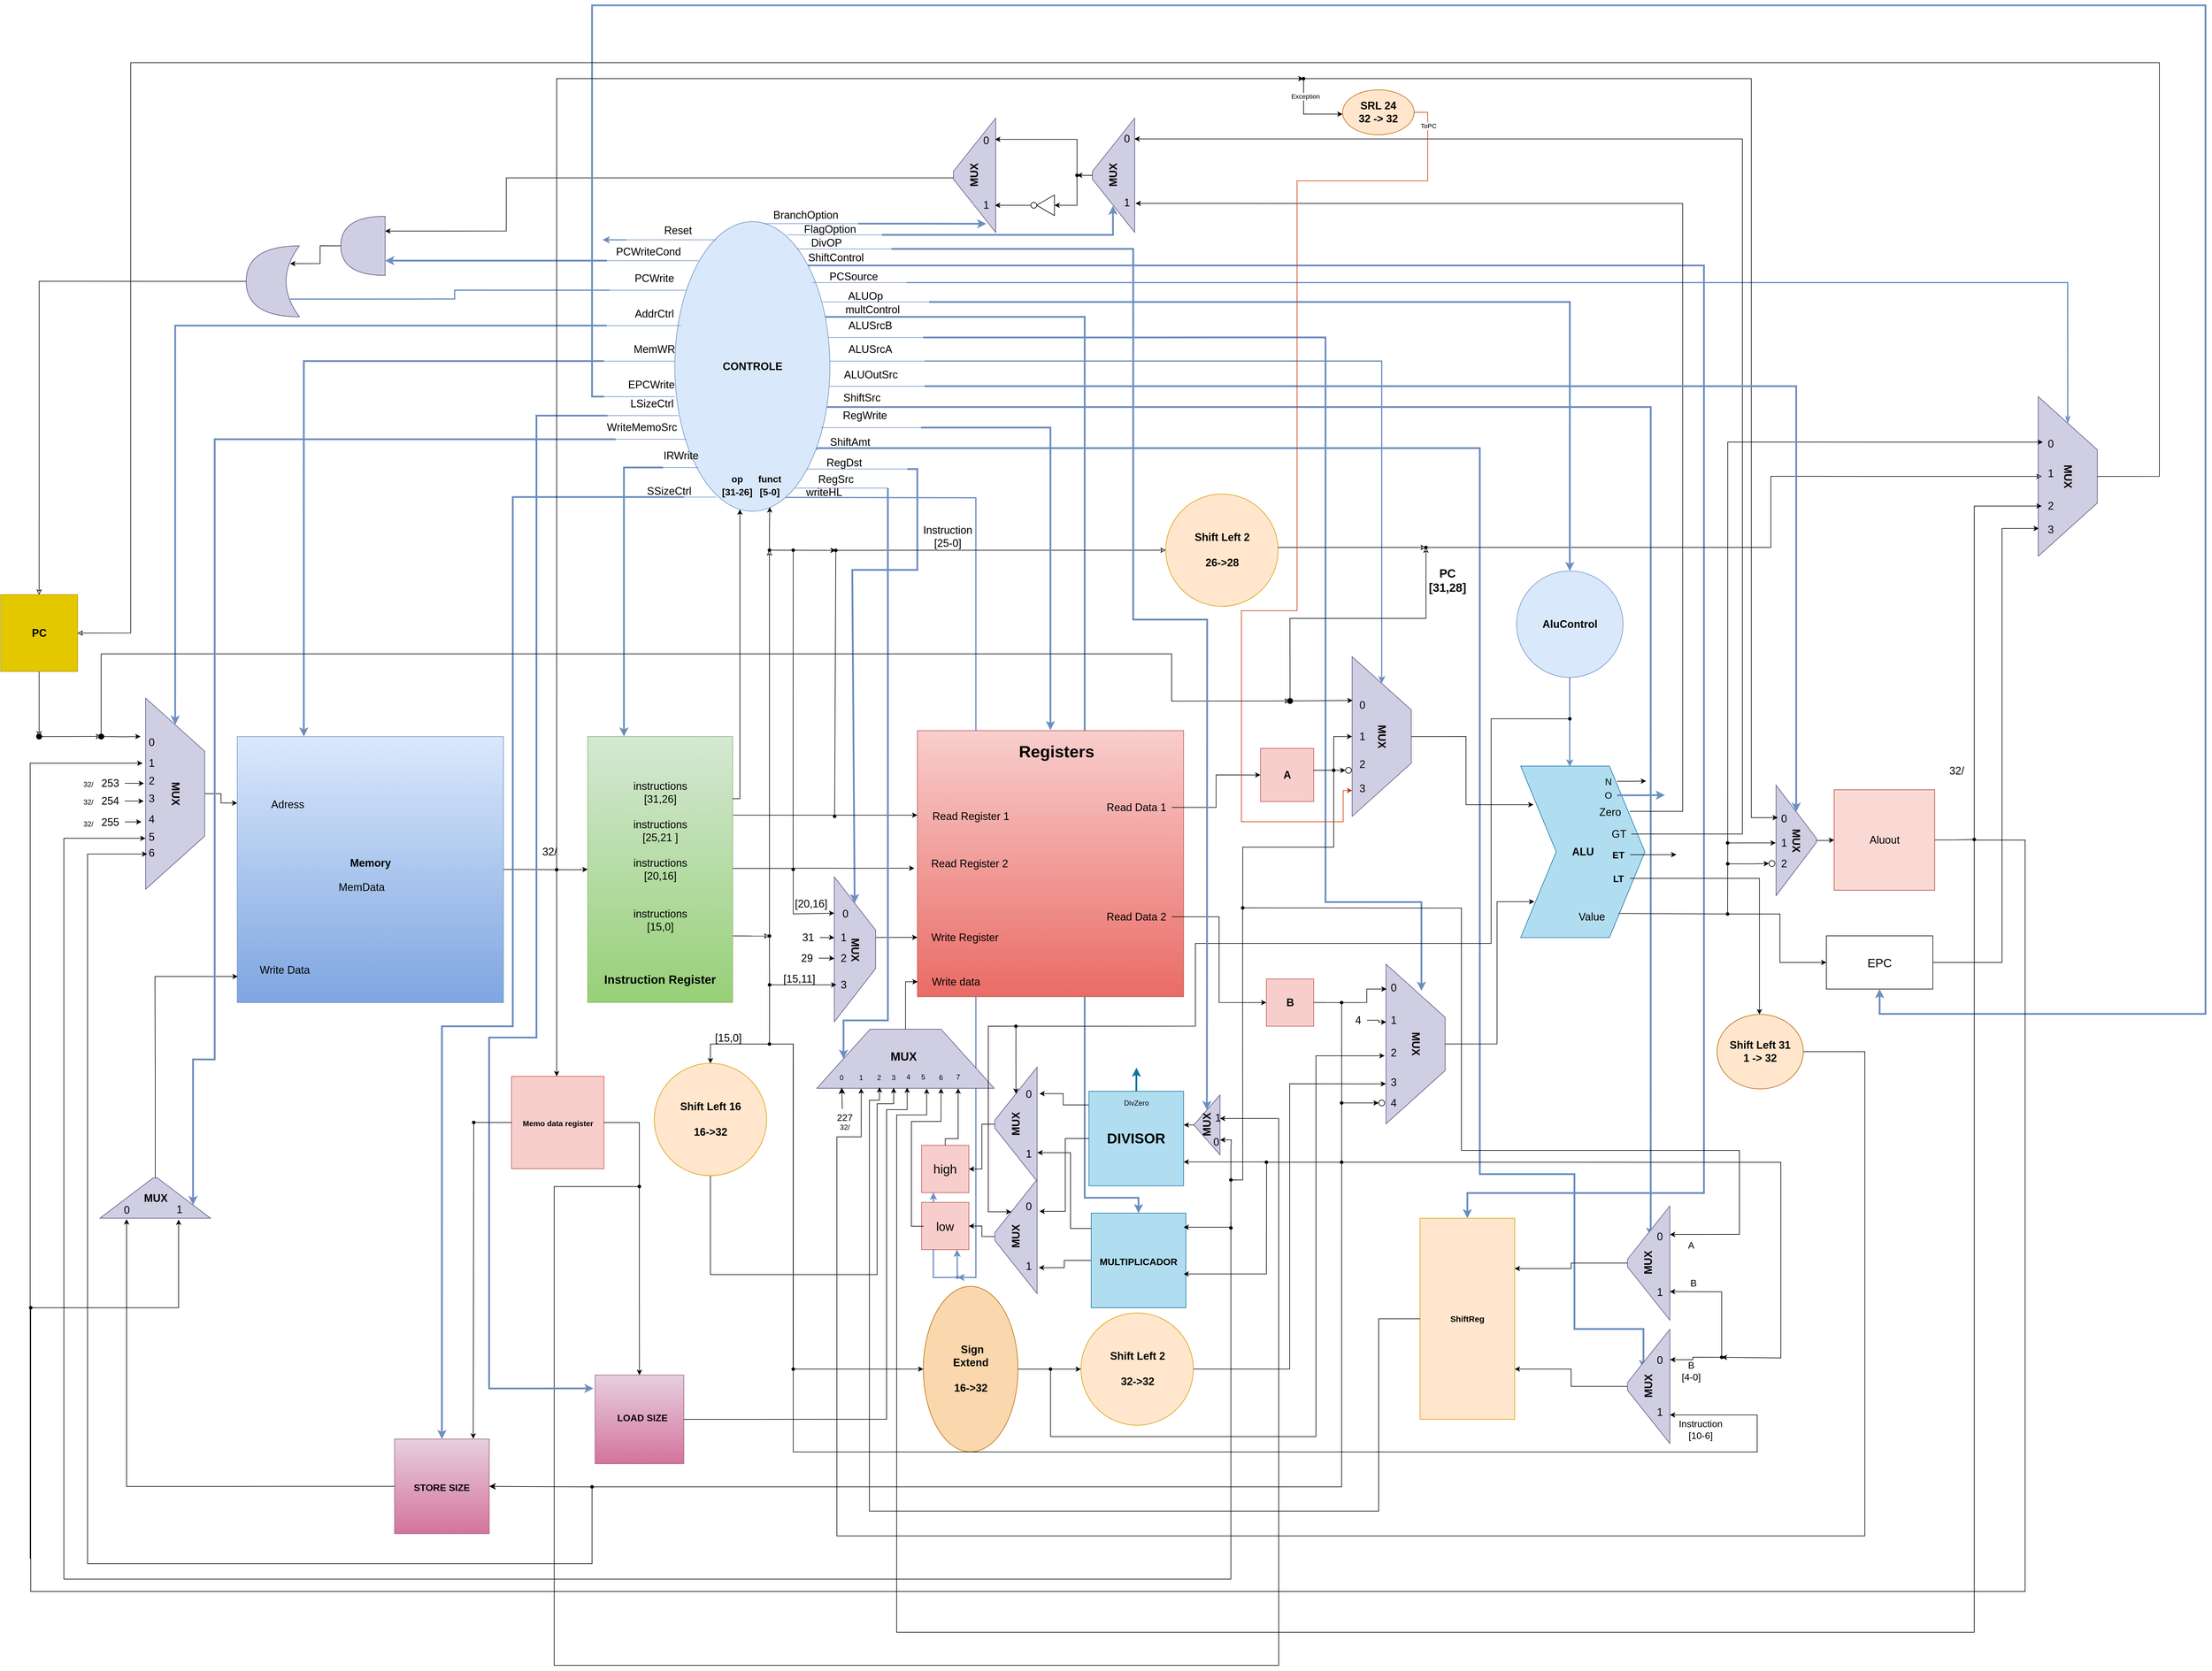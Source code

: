 <mxfile version="24.6.0" type="google" pages="2">
  <diagram name="BLOCK" id="C8J3LxVSn4UuWa3LFGWf">
    <mxGraphModel grid="0" page="1" gridSize="10" guides="1" tooltips="1" connect="1" arrows="1" fold="1" pageScale="1" pageWidth="827" pageHeight="1169" math="0" shadow="0">
      <root>
        <mxCell id="0" />
        <mxCell id="1" parent="0" />
        <mxCell id="94er6Wa2pTR7Po64s30t-7" value="" style="endArrow=classic;html=1;rounded=0;entryX=0.707;entryY=0.555;entryDx=0;entryDy=0;entryPerimeter=0;exitX=0.71;exitY=0.952;exitDx=0;exitDy=0;exitPerimeter=0;fillColor=#dae8fc;strokeColor=#6c8ebf;strokeWidth=2;" edge="1" parent="1" source="SiVRL6NULCarogqK7znL-4" target="94er6Wa2pTR7Po64s30t-8">
          <mxGeometry width="50" height="50" relative="1" as="geometry">
            <mxPoint x="-1240" y="2576" as="sourcePoint" />
            <mxPoint x="-1261" y="2574.67" as="targetPoint" />
            <Array as="points">
              <mxPoint x="-1261" y="1256" />
              <mxPoint x="-1261" y="2575" />
            </Array>
          </mxGeometry>
        </mxCell>
        <mxCell id="94er6Wa2pTR7Po64s30t-3" value="" style="endArrow=classic;html=1;rounded=0;entryX=0.25;entryY=1;entryDx=0;entryDy=0;exitX=0.118;exitY=0.705;exitDx=0;exitDy=0;exitPerimeter=0;fillColor=#dae8fc;strokeColor=#6c8ebf;strokeWidth=2;" edge="1" parent="1">
          <mxGeometry width="50" height="50" relative="1" as="geometry">
            <mxPoint x="-1292.25" y="2574.67" as="sourcePoint" />
            <mxPoint x="-1332.83" y="2431.38" as="targetPoint" />
            <Array as="points">
              <mxPoint x="-1333" y="2575" />
            </Array>
          </mxGeometry>
        </mxCell>
        <mxCell id="6hcmGc7CBeYt_yY6MKc3-2" style="edgeStyle=orthogonalEdgeStyle;rounded=0;orthogonalLoop=1;jettySize=auto;html=1;fontSize=18;verticalAlign=middle;align=center;fontStyle=0;labelBackgroundColor=none;labelBorderColor=none;spacing=0;textDirection=rtl;horizontal=1;fillColor=#dae8fc;strokeColor=#6c8ebf;gradientColor=#7ea6e0;strokeWidth=3;entryX=0.5;entryY=0;entryDx=0;entryDy=0;" edge="1" parent="1" source="SiVRL6NULCarogqK7znL-4" target="SiVRL6NULCarogqK7znL-150">
          <mxGeometry relative="1" as="geometry">
            <Array as="points">
              <mxPoint x="-1077" y="950" />
              <mxPoint x="-1077" y="2440" />
              <mxPoint x="-986" y="2440" />
            </Array>
            <mxPoint x="-968" y="2440" as="targetPoint" />
            <mxPoint x="-1508" y="955" as="sourcePoint" />
          </mxGeometry>
        </mxCell>
        <mxCell id="SiVRL6NULCarogqK7znL-1" style="edgeStyle=orthogonalEdgeStyle;rounded=0;orthogonalLoop=1;jettySize=auto;html=1;fontSize=18;verticalAlign=middle;align=center;fontStyle=0;labelBackgroundColor=none;labelBorderColor=none;spacing=0;textDirection=rtl;horizontal=1;fillColor=#dae8fc;strokeColor=#6c8ebf;gradientColor=#7ea6e0;strokeWidth=3;exitX=0.946;exitY=0.743;exitDx=0;exitDy=0;exitPerimeter=0;" edge="1" parent="1">
          <mxGeometry relative="1" as="geometry">
            <Array as="points">
              <mxPoint x="-1531" y="1172" />
              <mxPoint x="-409" y="1172" />
              <mxPoint x="-409" y="2400" />
              <mxPoint x="-249" y="2400" />
              <mxPoint x="-249" y="2662" />
              <mxPoint x="-132" y="2662" />
            </Array>
            <mxPoint x="-1531.017" y="1175.4" as="sourcePoint" />
            <mxPoint x="-132.27" y="2729.752" as="targetPoint" />
          </mxGeometry>
        </mxCell>
        <mxCell id="SiVRL6NULCarogqK7znL-2" style="edgeStyle=orthogonalEdgeStyle;rounded=0;orthogonalLoop=1;jettySize=auto;html=1;entryX=1;entryY=0.75;entryDx=0;entryDy=0;fontSize=18;verticalAlign=middle;align=center;fontStyle=0;labelBackgroundColor=none;labelBorderColor=none;spacing=0;textDirection=rtl;horizontal=1;fillColor=#dae8fc;strokeColor=#6c8ebf;gradientColor=#7ea6e0;strokeWidth=3;exitX=0.989;exitY=0.597;exitDx=0;exitDy=0;exitPerimeter=0;" edge="1" parent="1">
          <mxGeometry relative="1" as="geometry">
            <Array as="points">
              <mxPoint x="-120.03" y="1102.49" />
            </Array>
            <mxPoint x="-1519.744" y="1103.86" as="sourcePoint" />
            <mxPoint x="-120.003" y="2505.699" as="targetPoint" />
          </mxGeometry>
        </mxCell>
        <mxCell id="SiVRL6NULCarogqK7znL-3" style="edgeStyle=orthogonalEdgeStyle;rounded=0;orthogonalLoop=1;jettySize=auto;html=1;entryX=0.5;entryY=0;entryDx=0;entryDy=0;fontSize=18;verticalAlign=middle;align=center;fontStyle=0;labelBackgroundColor=none;labelBorderColor=none;spacing=0;textDirection=rtl;horizontal=1;fillColor=#dae8fc;strokeColor=#6c8ebf;gradientColor=#7ea6e0;strokeWidth=3;" edge="1" parent="1" source="SiVRL6NULCarogqK7znL-4" target="SiVRL6NULCarogqK7znL-248">
          <mxGeometry relative="1" as="geometry">
            <Array as="points">
              <mxPoint x="-30" y="863" />
              <mxPoint x="-30" y="2432" />
              <mxPoint x="-430" y="2432" />
            </Array>
            <mxPoint x="-1550.17" y="843.75" as="sourcePoint" />
            <mxPoint x="-1300" y="1376.59" as="targetPoint" />
          </mxGeometry>
        </mxCell>
        <mxCell id="SiVRL6NULCarogqK7znL-4" value="&lt;h1 style=&quot;font-size: 18px;&quot;&gt;CONTROLE&lt;/h1&gt;" style="ellipse;html=1;rotation=0;fillColor=#dae8fc;strokeColor=#6c8ebf;fontSize=18;verticalAlign=middle;align=center;fontStyle=0;labelBackgroundColor=none;labelBorderColor=none;spacing=0;textDirection=rtl;horizontal=1;" vertex="1" parent="1">
          <mxGeometry x="-1770" y="788.84" width="262.17" height="490" as="geometry" />
        </mxCell>
        <mxCell id="SiVRL6NULCarogqK7znL-5" style="edgeStyle=orthogonalEdgeStyle;rounded=0;orthogonalLoop=1;jettySize=auto;html=1;exitX=1;exitY=0.75;exitDx=0;exitDy=0;endArrow=classic;endFill=0;fillColor=none;strokeWidth=1;align=center;verticalAlign=middle;spacing=0;fontFamily=Helvetica;fontSize=18;fontColor=default;fontStyle=0;labelBorderColor=none;labelBackgroundColor=none;" edge="1" parent="1" source="SiVRL6NULCarogqK7znL-7" target="SiVRL6NULCarogqK7znL-222">
          <mxGeometry relative="1" as="geometry">
            <mxPoint x="-1610.0" y="1997.214" as="targetPoint" />
          </mxGeometry>
        </mxCell>
        <mxCell id="SiVRL6NULCarogqK7znL-6" style="edgeStyle=orthogonalEdgeStyle;rounded=0;orthogonalLoop=1;jettySize=auto;html=1;endArrow=none;endFill=0;fillColor=none;strokeWidth=1;" edge="1" parent="1" target="SiVRL6NULCarogqK7znL-353">
          <mxGeometry relative="1" as="geometry">
            <mxPoint x="-1569.833" y="1884.67" as="targetPoint" />
            <mxPoint x="-1672.33" y="1884.667" as="sourcePoint" />
            <Array as="points">
              <mxPoint x="-1672" y="1883" />
              <mxPoint x="-1570" y="1883" />
            </Array>
          </mxGeometry>
        </mxCell>
        <mxCell id="SiVRL6NULCarogqK7znL-7" value="&lt;div style=&quot;font-size: 18px;&quot;&gt;&lt;span style=&quot;color: rgb(0, 0, 0); font-family: Helvetica; font-size: 18px; font-variant-ligatures: normal; font-variant-caps: normal; letter-spacing: normal; orphans: 2; text-indent: 0px; text-transform: none; widows: 2; word-spacing: 0px; -webkit-text-stroke-width: 0px; white-space: normal; text-decoration-thickness: initial; text-decoration-style: initial; text-decoration-color: initial; float: none; display: inline !important;&quot;&gt;instructions&lt;/span&gt;&lt;/div&gt;&lt;div style=&quot;font-size: 18px;&quot;&gt;&lt;span style=&quot;font-size: 18px;&quot;&gt;[31,26]&lt;/span&gt;&lt;/div&gt;&lt;div style=&quot;font-size: 18px;&quot;&gt;&lt;span style=&quot;font-size: 18px;&quot;&gt;&lt;br style=&quot;font-size: 18px;&quot;&gt;&lt;/span&gt;&lt;/div&gt;&lt;span style=&quot;color: rgb(0, 0, 0); font-family: Helvetica; font-size: 18px; font-variant-ligatures: normal; font-variant-caps: normal; letter-spacing: normal; orphans: 2; text-indent: 0px; text-transform: none; widows: 2; word-spacing: 0px; -webkit-text-stroke-width: 0px; white-space: normal; text-decoration-thickness: initial; text-decoration-style: initial; text-decoration-color: initial; float: none; display: inline !important;&quot;&gt;instructions&lt;/span&gt;&lt;div style=&quot;font-size: 18px;&quot;&gt;&lt;span style=&quot;color: rgb(0, 0, 0); font-family: Helvetica; font-variant-ligatures: normal; font-variant-caps: normal; letter-spacing: normal; orphans: 2; text-indent: 0px; text-transform: none; widows: 2; word-spacing: 0px; -webkit-text-stroke-width: 0px; white-space: normal; text-decoration-thickness: initial; text-decoration-style: initial; text-decoration-color: initial; float: none; font-size: 18px; display: inline !important;&quot;&gt;&lt;font style=&quot;font-size: 18px;&quot;&gt;[ 25,21]&lt;/font&gt;&lt;/span&gt;&lt;/div&gt;&lt;div style=&quot;font-size: 18px;&quot;&gt;&lt;span style=&quot;color: rgb(0, 0, 0); font-family: Helvetica; font-variant-ligatures: normal; font-variant-caps: normal; letter-spacing: normal; orphans: 2; text-indent: 0px; text-transform: none; widows: 2; word-spacing: 0px; -webkit-text-stroke-width: 0px; white-space: normal; text-decoration-thickness: initial; text-decoration-style: initial; text-decoration-color: initial; float: none; font-size: 18px; display: inline !important;&quot;&gt;&lt;font style=&quot;font-size: 18px;&quot;&gt;&lt;br style=&quot;font-size: 18px;&quot;&gt;&lt;/font&gt;&lt;/span&gt;&lt;/div&gt;&lt;div style=&quot;font-size: 18px;&quot;&gt;&lt;span style=&quot;font-size: 18px;&quot;&gt;instructions&lt;/span&gt;&lt;br style=&quot;font-size: 18px;&quot;&gt;&lt;/div&gt;&lt;div style=&quot;font-size: 18px;&quot;&gt;&lt;span style=&quot;color: rgb(0, 0, 0); font-family: Helvetica; font-variant-ligatures: normal; font-variant-caps: normal; letter-spacing: normal; orphans: 2; text-indent: 0px; text-transform: none; widows: 2; word-spacing: 0px; -webkit-text-stroke-width: 0px; white-space: normal; text-decoration-thickness: initial; text-decoration-style: initial; text-decoration-color: initial; float: none; font-size: 18px; display: inline !important;&quot;&gt;&lt;font style=&quot;font-size: 18px;&quot;&gt;[20,16]&lt;/font&gt;&lt;/span&gt;&lt;/div&gt;&lt;div style=&quot;font-size: 18px;&quot;&gt;&lt;span style=&quot;color: rgb(0, 0, 0); font-family: Helvetica; font-variant-ligatures: normal; font-variant-caps: normal; letter-spacing: normal; orphans: 2; text-indent: 0px; text-transform: none; widows: 2; word-spacing: 0px; -webkit-text-stroke-width: 0px; white-space: normal; text-decoration-thickness: initial; text-decoration-style: initial; text-decoration-color: initial; float: none; font-size: 18px; display: inline !important;&quot;&gt;&lt;font style=&quot;font-size: 18px;&quot;&gt;&lt;br style=&quot;font-size: 18px;&quot;&gt;&lt;/font&gt;&lt;/span&gt;&lt;/div&gt;&lt;div style=&quot;font-size: 18px;&quot;&gt;&lt;span style=&quot;color: rgb(0, 0, 0); font-family: Helvetica; font-variant-ligatures: normal; font-variant-caps: normal; letter-spacing: normal; orphans: 2; text-indent: 0px; text-transform: none; widows: 2; word-spacing: 0px; -webkit-text-stroke-width: 0px; white-space: normal; text-decoration-thickness: initial; text-decoration-style: initial; text-decoration-color: initial; float: none; font-size: 18px; display: inline !important;&quot;&gt;&lt;font style=&quot;font-size: 18px;&quot;&gt;&lt;br style=&quot;font-size: 18px;&quot;&gt;&lt;/font&gt;&lt;/span&gt;&lt;/div&gt;&lt;div style=&quot;font-size: 18px;&quot;&gt;&lt;span style=&quot;color: rgb(0, 0, 0); font-family: Helvetica; font-size: 18px; font-variant-ligatures: normal; font-variant-caps: normal; letter-spacing: normal; orphans: 2; text-indent: 0px; text-transform: none; widows: 2; word-spacing: 0px; -webkit-text-stroke-width: 0px; white-space: normal; text-decoration-thickness: initial; text-decoration-style: initial; text-decoration-color: initial; float: none; display: inline !important;&quot;&gt;instructions&lt;br style=&quot;font-size: 18px;&quot;&gt;&lt;/span&gt;&lt;/div&gt;&lt;div style=&quot;font-size: 18px;&quot;&gt;&lt;font style=&quot;font-size: 18px;&quot;&gt;[15,0]&lt;/font&gt;&lt;/div&gt;&lt;div style=&quot;font-size: 18px;&quot;&gt;&lt;font style=&quot;font-size: 18px;&quot;&gt;&lt;br style=&quot;font-size: 18px;&quot;&gt;&lt;/font&gt;&lt;/div&gt;&lt;div style=&quot;font-size: 18px;&quot;&gt;&lt;br&gt;&lt;/div&gt;" style="rounded=0;html=1;rotation=0;fontSize=18;verticalAlign=middle;align=center;fontStyle=0;labelBackgroundColor=none;labelBorderColor=none;spacing=0;textDirection=rtl;horizontal=1;fillColor=#d5e8d4;gradientColor=#97d077;strokeColor=#82b366;" vertex="1" parent="1">
          <mxGeometry x="-1917.33" y="1659.67" width="245" height="450" as="geometry" />
        </mxCell>
        <mxCell id="SiVRL6NULCarogqK7znL-9" style="edgeStyle=orthogonalEdgeStyle;rounded=0;orthogonalLoop=1;jettySize=auto;html=1;endArrow=classic;endFill=0;fillColor=none;strokeWidth=1;align=center;verticalAlign=middle;spacing=0;fontFamily=Helvetica;fontSize=18;fontColor=default;fontStyle=0;labelBorderColor=none;labelBackgroundColor=none;" edge="1" parent="1" source="SiVRL6NULCarogqK7znL-10" target="SiVRL6NULCarogqK7znL-176">
          <mxGeometry relative="1" as="geometry" />
        </mxCell>
        <mxCell id="SiVRL6NULCarogqK7znL-10" value="&lt;h1 style=&quot;font-size: 18px;&quot;&gt;&lt;font style=&quot;font-size: 18px;&quot;&gt;PC&lt;/font&gt;&lt;/h1&gt;" style="html=1;aspect=fixed;fontSize=18;verticalAlign=middle;align=center;fontStyle=0;labelBackgroundColor=none;labelBorderColor=none;spacing=0;textDirection=rtl;horizontal=1;fillColor=#e3c800;strokeColor=#B09500;fontColor=#000000;" vertex="1" parent="1">
          <mxGeometry x="-2909.83" y="1419.84" width="130" height="130" as="geometry" />
        </mxCell>
        <mxCell id="SiVRL6NULCarogqK7znL-11" style="edgeStyle=orthogonalEdgeStyle;rounded=0;orthogonalLoop=1;jettySize=auto;html=1;entryX=0.067;entryY=0.517;entryDx=0;entryDy=0;entryPerimeter=0;fontSize=18;verticalAlign=middle;align=center;fontStyle=0;labelBackgroundColor=none;labelBorderColor=none;spacing=0;textDirection=rtl;horizontal=1;fillColor=none;strokeWidth=1;startArrow=none;startFill=0;endArrow=none;endFill=0;fontFamily=Helvetica;fontColor=default;" edge="1" parent="1" source="DwBFB_WZSA_00EjLzkMD-3" target="SiVRL6NULCarogqK7znL-123">
          <mxGeometry relative="1" as="geometry">
            <Array as="points">
              <mxPoint x="10" y="1959" />
            </Array>
            <mxPoint x="-174" y="1959" as="sourcePoint" />
          </mxGeometry>
        </mxCell>
        <mxCell id="SiVRL6NULCarogqK7znL-12" value="&lt;h1 style=&quot;font-size: 18px;&quot;&gt;ALU&lt;/h1&gt;" style="shape=step;perimeter=stepPerimeter;html=1;fixedSize=1;size=60;fontSize=18;verticalAlign=middle;align=center;fontStyle=0;labelBackgroundColor=none;labelBorderColor=none;spacing=0;textDirection=rtl;horizontal=1;fillColor=#b1ddf0;strokeColor=#10739e;" vertex="1" parent="1">
          <mxGeometry x="-339.83" y="1709.84" width="210" height="290" as="geometry" />
        </mxCell>
        <mxCell id="SiVRL6NULCarogqK7znL-13" value="" style="html=1;aspect=fixed;fontSize=18;verticalAlign=middle;align=center;fontStyle=0;labelBackgroundColor=none;labelBorderColor=none;spacing=0;textDirection=rtl;horizontal=1;fillColor=#f8cecc;strokeColor=#b85450;gradientColor=#ea6b66;" vertex="1" parent="1">
          <mxGeometry x="-1359.83" y="1649.84" width="450" height="450" as="geometry" />
        </mxCell>
        <mxCell id="SiVRL6NULCarogqK7znL-14" value="&lt;b style=&quot;font-size: 18px;&quot;&gt;&lt;font style=&quot;font-size: 18px;&quot;&gt;Sign&amp;nbsp;&lt;/font&gt;&lt;/b&gt;&lt;div style=&quot;font-size: 18px;&quot;&gt;&lt;b style=&quot;font-size: 18px;&quot;&gt;&lt;font style=&quot;font-size: 18px;&quot;&gt;Extend&lt;/font&gt;&lt;/b&gt;&lt;/div&gt;&lt;div style=&quot;font-size: 18px;&quot;&gt;&lt;b style=&quot;font-size: 18px;&quot;&gt;&lt;font style=&quot;font-size: 18px;&quot;&gt;&lt;br&gt;&lt;/font&gt;&lt;/b&gt;&lt;/div&gt;&lt;div style=&quot;font-size: 18px;&quot;&gt;&lt;b style=&quot;font-size: 18px;&quot;&gt;&lt;font style=&quot;font-size: 18px;&quot;&gt;32&amp;lt;-16&lt;/font&gt;&lt;/b&gt;&lt;/div&gt;" style="ellipse;html=1;direction=south;fontSize=18;verticalAlign=middle;align=center;fontStyle=0;labelBackgroundColor=none;labelBorderColor=none;spacing=0;textDirection=rtl;horizontal=1;fillColor=#fad7ac;strokeColor=#b46504;" vertex="1" parent="1">
          <mxGeometry x="-1349.83" y="2589.84" width="160" height="280" as="geometry" />
        </mxCell>
        <mxCell id="SiVRL6NULCarogqK7znL-15" style="edgeStyle=orthogonalEdgeStyle;rounded=0;orthogonalLoop=1;jettySize=auto;html=1;entryX=0.75;entryY=1;entryDx=0;entryDy=0;fontSize=18;verticalAlign=middle;align=center;fontStyle=0;labelBackgroundColor=none;labelBorderColor=none;spacing=0;textDirection=rtl;horizontal=1;" edge="1" parent="1" source="SiVRL6NULCarogqK7znL-16" target="SiVRL6NULCarogqK7znL-19">
          <mxGeometry relative="1" as="geometry" />
        </mxCell>
        <mxCell id="SiVRL6NULCarogqK7znL-16" value="&lt;div style=&quot;&quot;&gt;&lt;b&gt;&lt;font style=&quot;vertical-align: inherit;&quot;&gt;&lt;font style=&quot;vertical-align: inherit;&quot;&gt;&lt;font style=&quot;vertical-align: inherit;&quot;&gt;&lt;font style=&quot;vertical-align: inherit;&quot;&gt;Shift Left 2&lt;/font&gt;&lt;/font&gt;&lt;/font&gt;&lt;/font&gt;&lt;/b&gt;&lt;/div&gt;&lt;div style=&quot;&quot;&gt;&lt;b&gt;&lt;font style=&quot;vertical-align: inherit;&quot;&gt;&lt;font style=&quot;vertical-align: inherit;&quot;&gt;&lt;font style=&quot;vertical-align: inherit;&quot;&gt;&lt;font style=&quot;vertical-align: inherit;&quot;&gt;&lt;br&gt;&lt;/font&gt;&lt;/font&gt;&lt;/font&gt;&lt;/font&gt;&lt;/b&gt;&lt;/div&gt;&lt;div style=&quot;&quot;&gt;&lt;b&gt;&lt;font style=&quot;vertical-align: inherit;&quot;&gt;&lt;font style=&quot;vertical-align: inherit;&quot;&gt;&lt;font style=&quot;vertical-align: inherit;&quot;&gt;&lt;font style=&quot;vertical-align: inherit;&quot;&gt;&lt;font style=&quot;vertical-align: inherit;&quot;&gt;&lt;font style=&quot;vertical-align: inherit;&quot;&gt;32&amp;lt;-32&lt;/font&gt;&lt;/font&gt;&lt;/font&gt;&lt;/font&gt;&lt;/font&gt;&lt;/font&gt;&lt;/b&gt;&lt;/div&gt;" style="ellipse;html=1;aspect=fixed;fontSize=18;verticalAlign=middle;align=center;fontStyle=0;labelBackgroundColor=none;labelBorderColor=none;spacing=0;textDirection=rtl;horizontal=1;fillColor=#ffe6cc;strokeColor=#d79b00;" vertex="1" parent="1">
          <mxGeometry x="-1083.33" y="2634.84" width="190" height="190" as="geometry" />
        </mxCell>
        <mxCell id="SiVRL6NULCarogqK7znL-17" value="&lt;h1 style=&quot;font-size: 18px;&quot;&gt;MUX&lt;/h1&gt;" style="shape=trapezoid;perimeter=trapezoidPerimeter;html=1;fixedSize=1;rotation=90;size=90;fontSize=18;verticalAlign=middle;align=center;fontStyle=0;labelBackgroundColor=none;labelBorderColor=none;spacing=0;textDirection=rtl;horizontal=1;fillColor=#d0cee2;strokeColor=#56517e;" vertex="1" parent="1">
          <mxGeometry x="-1587.91" y="1984.92" width="245" height="69.84" as="geometry" />
        </mxCell>
        <mxCell id="SiVRL6NULCarogqK7znL-18" value="&lt;h1 style=&quot;font-size: 18px;&quot;&gt;MUX&lt;/h1&gt;" style="shape=trapezoid;perimeter=trapezoidPerimeter;html=1;fixedSize=1;rotation=90;size=90;fontSize=18;verticalAlign=middle;align=center;fontStyle=0;labelBackgroundColor=none;labelBorderColor=none;spacing=0;textDirection=rtl;horizontal=1;fillColor=#d0cee2;strokeColor=#56517e;" vertex="1" parent="1">
          <mxGeometry x="-709.83" y="1609.84" width="270" height="100" as="geometry" />
        </mxCell>
        <mxCell id="SiVRL6NULCarogqK7znL-19" value="&lt;h1 style=&quot;font-size: 18px;&quot;&gt;MUX&lt;/h1&gt;" style="shape=trapezoid;perimeter=trapezoidPerimeter;html=1;fixedSize=1;rotation=90;size=90;fontSize=18;verticalAlign=middle;align=center;fontStyle=0;labelBackgroundColor=none;labelBorderColor=none;spacing=0;textDirection=rtl;horizontal=1;fillColor=#d0cee2;strokeColor=#56517e;" vertex="1" parent="1">
          <mxGeometry x="-652.58" y="2129.84" width="270" height="100" as="geometry" />
        </mxCell>
        <mxCell id="SiVRL6NULCarogqK7znL-20" value="&lt;h1 style=&quot;font-size: 18px;&quot;&gt;MUX&lt;/h1&gt;" style="shape=trapezoid;perimeter=trapezoidPerimeter;html=1;fixedSize=1;rotation=90;size=90;fontSize=18;verticalAlign=middle;align=center;fontStyle=0;labelBackgroundColor=none;labelBorderColor=none;spacing=0;textDirection=rtl;horizontal=1;fillColor=#d0cee2;strokeColor=#56517e;" vertex="1" parent="1">
          <mxGeometry x="450.17" y="1169.84" width="270" height="100" as="geometry" />
        </mxCell>
        <mxCell id="SiVRL6NULCarogqK7znL-21" style="edgeStyle=orthogonalEdgeStyle;rounded=0;orthogonalLoop=1;jettySize=auto;html=1;fontSize=18;verticalAlign=middle;align=center;fontStyle=0;labelBackgroundColor=none;labelBorderColor=none;spacing=0;textDirection=rtl;horizontal=1;fillColor=none;strokeWidth=1;fontFamily=Helvetica;fontColor=default;endArrow=classic;endFill=0;" edge="1" parent="1">
          <mxGeometry relative="1" as="geometry">
            <Array as="points">
              <mxPoint x="83.17" y="1339.84" />
              <mxPoint x="83.17" y="1219.84" />
            </Array>
            <mxPoint x="-500" y="1340" as="sourcePoint" />
            <mxPoint x="541.17" y="1219.833" as="targetPoint" />
          </mxGeometry>
        </mxCell>
        <mxCell id="SiVRL6NULCarogqK7znL-22" value="&lt;b&gt;Shift Left 2&lt;/b&gt;&lt;div&gt;&lt;b&gt;&lt;br&gt;&lt;/b&gt;&lt;/div&gt;&lt;div&gt;&lt;b&gt;28&amp;lt;-26&lt;/b&gt;&lt;/div&gt;" style="ellipse;html=1;aspect=fixed;fontSize=18;verticalAlign=middle;align=center;fontStyle=0;labelBackgroundColor=none;labelBorderColor=none;spacing=0;textDirection=rtl;horizontal=1;fillColor=#ffe6cc;strokeColor=#d79b00;" vertex="1" parent="1">
          <mxGeometry x="-940" y="1249.67" width="190" height="190" as="geometry" />
        </mxCell>
        <mxCell id="SiVRL6NULCarogqK7znL-23" style="edgeStyle=orthogonalEdgeStyle;rounded=0;orthogonalLoop=1;jettySize=auto;html=1;entryX=0.831;entryY=-0.004;entryDx=0;entryDy=0;entryPerimeter=0;fillColor=none;strokeWidth=1;" edge="1" parent="1" source="SiVRL6NULCarogqK7znL-322" target="SiVRL6NULCarogqK7znL-188">
          <mxGeometry relative="1" as="geometry">
            <Array as="points">
              <mxPoint x="-2111" y="2313" />
            </Array>
            <mxPoint x="-2110" y="2830" as="targetPoint" />
          </mxGeometry>
        </mxCell>
        <mxCell id="NldYxdHse1EGlGrmnYOg-2" style="edgeStyle=orthogonalEdgeStyle;rounded=0;orthogonalLoop=1;jettySize=auto;html=1;entryX=0.608;entryY=0.995;entryDx=0;entryDy=0;entryPerimeter=0;" edge="1" parent="1" source="NldYxdHse1EGlGrmnYOg-25" target="NldYxdHse1EGlGrmnYOg-3">
          <mxGeometry relative="1" as="geometry">
            <mxPoint x="-759" y="2279" as="targetPoint" />
            <mxPoint x="-1974" y="2421" as="sourcePoint" />
            <Array as="points">
              <mxPoint x="-1974" y="2421" />
              <mxPoint x="-1974" y="3231" />
              <mxPoint x="-749" y="3231" />
              <mxPoint x="-749" y="2306" />
            </Array>
          </mxGeometry>
        </mxCell>
        <mxCell id="SiVRL6NULCarogqK7znL-24" value="&lt;h1 style=&quot;font-size: 18px;&quot;&gt;&lt;font style=&quot;font-size: 13px;&quot;&gt;Memo data register&lt;/font&gt;&lt;/h1&gt;" style="html=1;aspect=fixed;fontSize=18;verticalAlign=middle;align=center;fontStyle=0;labelBackgroundColor=none;labelBorderColor=none;spacing=0;textDirection=rtl;horizontal=1;fillColor=#f8cecc;strokeColor=#b85450;" vertex="1" parent="1">
          <mxGeometry x="-2046.04" y="2234.67" width="156.21" height="156.21" as="geometry" />
        </mxCell>
        <mxCell id="SiVRL6NULCarogqK7znL-25" style="edgeStyle=orthogonalEdgeStyle;rounded=0;orthogonalLoop=1;jettySize=auto;html=1;fontSize=18;verticalAlign=middle;align=center;fontStyle=0;labelBackgroundColor=none;labelBorderColor=none;spacing=0;textDirection=rtl;horizontal=1;" edge="1" parent="1" source="SiVRL6NULCarogqK7znL-341" target="SiVRL6NULCarogqK7znL-146">
          <mxGeometry relative="1" as="geometry">
            <Array as="points">
              <mxPoint x="-2860" y="3050" />
              <mxPoint x="-2860" y="1705" />
            </Array>
            <mxPoint x="450" y="1835" as="sourcePoint" />
            <mxPoint x="-2689.87" y="1699.84" as="targetPoint" />
          </mxGeometry>
        </mxCell>
        <mxCell id="SiVRL6NULCarogqK7znL-26" value="&lt;font style=&quot;font-size: 18px;&quot;&gt;Aluout&lt;/font&gt;" style="html=1;aspect=fixed;fontSize=18;verticalAlign=middle;align=center;fontStyle=0;labelBackgroundColor=none;labelBorderColor=none;spacing=0;textDirection=rtl;horizontal=1;fillColor=#fad9d5;strokeColor=#ae4132;" vertex="1" parent="1">
          <mxGeometry x="190.17" y="1749.84" width="170" height="170" as="geometry" />
        </mxCell>
        <mxCell id="SiVRL6NULCarogqK7znL-27" style="edgeStyle=orthogonalEdgeStyle;rounded=0;orthogonalLoop=1;jettySize=auto;html=1;entryX=0;entryY=0.25;entryDx=0;entryDy=0;fontSize=18;verticalAlign=middle;align=center;fontStyle=0;labelBackgroundColor=none;labelBorderColor=none;spacing=0;textDirection=rtl;horizontal=1;fillColor=none;strokeWidth=1;" edge="1" parent="1" source="SiVRL6NULCarogqK7znL-28" target="SiVRL6NULCarogqK7znL-39">
          <mxGeometry relative="1" as="geometry" />
        </mxCell>
        <mxCell id="SiVRL6NULCarogqK7znL-28" value="&lt;h1 style=&quot;font-size: 18px;&quot;&gt;MUX&lt;/h1&gt;" style="shape=trapezoid;perimeter=trapezoidPerimeter;html=1;fixedSize=1;rotation=90;size=90;fontSize=18;verticalAlign=middle;align=center;fontStyle=0;labelBackgroundColor=none;labelBorderColor=none;spacing=0;textDirection=rtl;horizontal=1;fillColor=#d0cee2;strokeColor=#56517e;" vertex="1" parent="1">
          <mxGeometry x="-2776.44" y="1706.47" width="323.24" height="100" as="geometry" />
        </mxCell>
        <mxCell id="SiVRL6NULCarogqK7znL-30" value="&lt;h1 style=&quot;font-size: 18px;&quot;&gt;&lt;font style=&quot;font-size: 18px;&quot;&gt;A&lt;/font&gt;&lt;/h1&gt;" style="html=1;aspect=fixed;fontSize=18;verticalAlign=middle;align=center;fontStyle=0;labelBackgroundColor=none;labelBorderColor=none;spacing=0;textDirection=rtl;horizontal=1;fillColor=#f8cecc;strokeColor=#b85450;" vertex="1" parent="1">
          <mxGeometry x="-779.83" y="1679.84" width="90" height="90" as="geometry" />
        </mxCell>
        <mxCell id="SiVRL6NULCarogqK7znL-31" style="edgeStyle=orthogonalEdgeStyle;rounded=0;orthogonalLoop=1;jettySize=auto;html=1;entryX=1;entryY=0.75;entryDx=0;entryDy=0;fillColor=none;strokeWidth=1;" edge="1" parent="1">
          <mxGeometry relative="1" as="geometry">
            <Array as="points">
              <mxPoint x="-789.5" y="2379.15" />
              <mxPoint x="-789.5" y="2379.15" />
            </Array>
            <mxPoint x="-769.83" y="2379.36" as="sourcePoint" />
            <mxPoint x="-909.83" y="2379.36" as="targetPoint" />
          </mxGeometry>
        </mxCell>
        <mxCell id="SiVRL6NULCarogqK7znL-32" value="&lt;h1 style=&quot;font-size: 18px;&quot;&gt;&lt;font style=&quot;font-size: 18px;&quot;&gt;B&lt;/font&gt;&lt;/h1&gt;" style="html=1;aspect=fixed;fontSize=18;verticalAlign=middle;align=center;fontStyle=0;labelBackgroundColor=none;labelBorderColor=none;spacing=0;textDirection=rtl;horizontal=1;fillColor=#f8cecc;strokeColor=#b85450;" vertex="1" parent="1">
          <mxGeometry x="-769.83" y="2069.84" width="80" height="80" as="geometry" />
        </mxCell>
        <mxCell id="SiVRL6NULCarogqK7znL-33" value="&lt;h1 style=&quot;font-size: 18px;&quot;&gt;AluControl&lt;/h1&gt;" style="ellipse;html=1;aspect=fixed;fontSize=18;verticalAlign=middle;align=center;fontStyle=0;labelBackgroundColor=none;labelBorderColor=none;spacing=0;textDirection=rtl;horizontal=1;fillColor=#dae8fc;strokeColor=#6c8ebf;" vertex="1" parent="1">
          <mxGeometry x="-346.83" y="1379.84" width="180" height="180" as="geometry" />
        </mxCell>
        <mxCell id="SiVRL6NULCarogqK7znL-34" style="edgeStyle=orthogonalEdgeStyle;rounded=0;orthogonalLoop=1;jettySize=auto;html=1;exitX=0;exitY=0.75;exitDx=0;exitDy=0;exitPerimeter=0;entryX=0.477;entryY=0.006;entryDx=0;entryDy=0;entryPerimeter=0;endArrow=none;endFill=0;startArrow=classic;startFill=1;" edge="1" parent="1" source="SiVRL6NULCarogqK7znL-35" target="SiVRL6NULCarogqK7znL-303">
          <mxGeometry relative="1" as="geometry">
            <mxPoint x="-1293" y="719" as="targetPoint" />
            <Array as="points">
              <mxPoint x="-2055" y="805" />
              <mxPoint x="-2055" y="715" />
            </Array>
          </mxGeometry>
        </mxCell>
        <mxCell id="SiVRL6NULCarogqK7znL-35" value="" style="shape=or;html=1;rotation=-180;fontSize=18;verticalAlign=middle;align=center;fontStyle=0;labelBackgroundColor=none;labelBorderColor=none;spacing=0;textDirection=rtl;horizontal=1;fillColor=#d0cee2;strokeColor=#56517e;" vertex="1" parent="1">
          <mxGeometry x="-2334.83" y="779.84" width="75" height="100" as="geometry" />
        </mxCell>
        <mxCell id="SiVRL6NULCarogqK7znL-36" style="edgeStyle=orthogonalEdgeStyle;rounded=0;orthogonalLoop=1;jettySize=auto;html=1;exitX=1;exitY=0.5;exitDx=0;exitDy=0;exitPerimeter=0;entryX=0.5;entryY=0;entryDx=0;entryDy=0;fontSize=18;verticalAlign=middle;align=center;fontStyle=0;labelBackgroundColor=none;labelBorderColor=none;spacing=0;textDirection=rtl;horizontal=1;strokeWidth=1;fillColor=none;fontFamily=Helvetica;fontColor=default;endArrow=classic;endFill=0;" edge="1" parent="1" source="SiVRL6NULCarogqK7znL-37" target="SiVRL6NULCarogqK7znL-10">
          <mxGeometry relative="1" as="geometry" />
        </mxCell>
        <mxCell id="SiVRL6NULCarogqK7znL-37" value="" style="shape=xor;html=1;rotation=-180;fontSize=18;verticalAlign=middle;align=center;fontStyle=0;labelBackgroundColor=none;labelBorderColor=none;spacing=0;textDirection=rtl;horizontal=1;fillColor=#d0cee2;strokeColor=#56517e;" vertex="1" parent="1">
          <mxGeometry x="-2494.83" y="829.84" width="90" height="120" as="geometry" />
        </mxCell>
        <mxCell id="SiVRL6NULCarogqK7znL-38" style="edgeStyle=orthogonalEdgeStyle;rounded=0;orthogonalLoop=1;jettySize=auto;html=1;fontSize=18;verticalAlign=middle;align=center;fontStyle=0;labelBackgroundColor=none;labelBorderColor=none;spacing=0;textDirection=rtl;horizontal=1;endArrow=none;endFill=0;fillColor=none;strokeWidth=1;" edge="1" parent="1" source="SiVRL6NULCarogqK7znL-39" target="SiVRL6NULCarogqK7znL-129">
          <mxGeometry relative="1" as="geometry" />
        </mxCell>
        <mxCell id="SiVRL6NULCarogqK7znL-39" value="&lt;h1 style=&quot;font-size: 18px;&quot;&gt;&lt;font style=&quot;font-size: 18px;&quot;&gt;Memory&lt;/font&gt;&lt;/h1&gt;&lt;div style=&quot;font-size: 18px;&quot;&gt;&lt;font style=&quot;font-size: 18px;&quot;&gt;&lt;br style=&quot;font-size: 18px;&quot;&gt;&lt;/font&gt;&lt;/div&gt;" style="html=1;aspect=fixed;fontSize=18;verticalAlign=middle;align=center;fontStyle=0;labelBackgroundColor=none;labelBorderColor=none;spacing=0;textDirection=rtl;horizontal=1;fillColor=#dae8fc;strokeColor=#6c8ebf;gradientColor=#7ea6e0;" vertex="1" parent="1">
          <mxGeometry x="-2509.83" y="1659.84" width="450" height="450" as="geometry" />
        </mxCell>
        <mxCell id="SiVRL6NULCarogqK7znL-40" value="/32" style="edgeLabel;html=1;align=center;verticalAlign=middle;resizable=0;points=[];fontSize=18;fontStyle=0;labelBackgroundColor=none;labelBorderColor=none;spacing=0;textDirection=rtl;horizontal=1;" connectable="0" vertex="1" parent="1">
          <mxGeometry x="407.997" y="1744.666" as="geometry">
            <mxPoint x="-11" y="-27" as="offset" />
          </mxGeometry>
        </mxCell>
        <mxCell id="SiVRL6NULCarogqK7znL-41" value="&lt;font style=&quot;font-size: 18px;&quot;&gt;Adress&lt;/font&gt;" style="text;html=1;align=center;verticalAlign=middle;resizable=0;points=[];autosize=1;strokeColor=none;fillColor=none;fontSize=18;fontStyle=0;labelBackgroundColor=none;labelBorderColor=none;spacing=0;textDirection=rtl;horizontal=1;" vertex="1" parent="1">
          <mxGeometry x="-2464.83" y="1759.84" width="80" height="30" as="geometry" />
        </mxCell>
        <mxCell id="SiVRL6NULCarogqK7znL-42" value="&lt;h1 style=&quot;font-size: 18px;&quot;&gt;&lt;span style=&quot;font-weight: normal; font-size: 18px;&quot;&gt;Write Data&lt;/span&gt;&lt;/h1&gt;" style="text;html=1;align=center;verticalAlign=middle;resizable=0;points=[];autosize=1;strokeColor=none;fillColor=none;fontSize=18;fontStyle=0;labelBackgroundColor=none;labelBorderColor=none;spacing=0;textDirection=rtl;horizontal=1;" vertex="1" parent="1">
          <mxGeometry x="-2479.83" y="2029.84" width="100" height="50" as="geometry" />
        </mxCell>
        <mxCell id="SiVRL6NULCarogqK7znL-43" value="&lt;font style=&quot;font-size: 18px;&quot;&gt;MemData&lt;/font&gt;" style="text;html=1;align=center;verticalAlign=middle;rounded=0;fontSize=18;fontStyle=0;labelBackgroundColor=none;labelBorderColor=none;spacing=0;textDirection=rtl;horizontal=1;" vertex="1" parent="1">
          <mxGeometry x="-2329.83" y="1899.84" width="60" height="30" as="geometry" />
        </mxCell>
        <mxCell id="SiVRL6NULCarogqK7znL-44" value="" style="line;strokeWidth=1;html=1;fillColor=#dae8fc;strokeColor=#6c8ebf;fontSize=18;verticalAlign=middle;align=center;fontStyle=0;labelBackgroundColor=none;labelBorderColor=none;spacing=0;textDirection=rtl;horizontal=1;" vertex="1" parent="1">
          <mxGeometry x="-1884.83" y="849.84" width="154.83" height="10" as="geometry" />
        </mxCell>
        <mxCell id="SiVRL6NULCarogqK7znL-45" value="&lt;font style=&quot;font-size: 18px;&quot;&gt;Read Register 1&lt;/font&gt;" style="text;html=1;align=center;verticalAlign=middle;rounded=0;fontSize=18;fontStyle=0;labelBackgroundColor=none;labelBorderColor=none;spacing=0;textDirection=rtl;horizontal=1;" vertex="1" parent="1">
          <mxGeometry x="-1357.33" y="1779.84" width="175" height="30" as="geometry" />
        </mxCell>
        <mxCell id="SiVRL6NULCarogqK7znL-46" value="" style="line;strokeWidth=1;html=1;fillColor=#dae8fc;strokeColor=#6c8ebf;fontSize=18;verticalAlign=middle;align=center;fontStyle=0;labelBackgroundColor=none;labelBorderColor=none;spacing=0;textDirection=rtl;horizontal=1;" vertex="1" parent="1">
          <mxGeometry x="-1879.83" y="899.84" width="129.83" height="10" as="geometry" />
        </mxCell>
        <mxCell id="SiVRL6NULCarogqK7znL-47" style="edgeStyle=orthogonalEdgeStyle;rounded=0;orthogonalLoop=1;jettySize=auto;html=1;strokeColor=#6C8EBF;fontColor=#1A1A1A;entryX=0.007;entryY=0.337;entryDx=0;entryDy=0;entryPerimeter=0;strokeWidth=3;" edge="1" parent="1" source="SiVRL6NULCarogqK7znL-48">
          <mxGeometry relative="1" as="geometry">
            <mxPoint x="-1907.61" y="2762.55" as="targetPoint" />
            <Array as="points">
              <mxPoint x="-2004" y="1117" />
              <mxPoint x="-2004" y="2169" />
              <mxPoint x="-2084" y="2169" />
              <mxPoint x="-2084" y="2763" />
            </Array>
          </mxGeometry>
        </mxCell>
        <mxCell id="SiVRL6NULCarogqK7znL-48" value="" style="line;strokeWidth=1;html=1;fillColor=#dae8fc;strokeColor=#6c8ebf;fontSize=18;verticalAlign=middle;align=center;fontStyle=0;labelBackgroundColor=none;labelBorderColor=none;spacing=0;textDirection=rtl;horizontal=1;" vertex="1" parent="1">
          <mxGeometry x="-1883.66" y="1112" width="119.83" height="10" as="geometry" />
        </mxCell>
        <mxCell id="SiVRL6NULCarogqK7znL-49" value="&lt;span style=&quot;font-size: 18px;&quot;&gt;Write Register&lt;/span&gt;" style="text;html=1;align=center;verticalAlign=middle;rounded=0;fontSize=18;fontStyle=0;labelBackgroundColor=none;labelBorderColor=none;spacing=0;textDirection=rtl;horizontal=1;" vertex="1" parent="1">
          <mxGeometry x="-1359.83" y="1984.84" width="160" height="30" as="geometry" />
        </mxCell>
        <mxCell id="SiVRL6NULCarogqK7znL-50" style="edgeStyle=orthogonalEdgeStyle;rounded=0;orthogonalLoop=1;jettySize=auto;html=1;exitX=0;exitY=0.5;exitDx=0;exitDy=0;exitPerimeter=0;strokeColor=#6C8EBF;fontFamily=Helvetica;fontSize=12;fontColor=default;resizable=0;entryX=0.5;entryY=0;entryDx=0;entryDy=0;strokeWidth=3;" edge="1" parent="1" source="SiVRL6NULCarogqK7znL-51" target="SiVRL6NULCarogqK7znL-193">
          <mxGeometry relative="1" as="geometry">
            <mxPoint x="-1710" y="750" as="targetPoint" />
            <Array as="points">
              <mxPoint x="-1910" y="1085" />
              <mxPoint x="-1910" y="423" />
              <mxPoint x="818" y="423" />
              <mxPoint x="818" y="2129" />
              <mxPoint x="267" y="2129" />
            </Array>
          </mxGeometry>
        </mxCell>
        <mxCell id="SiVRL6NULCarogqK7znL-51" value="" style="line;strokeWidth=1;html=1;fillColor=#dae8fc;strokeColor=#6c8ebf;fontSize=18;verticalAlign=middle;align=center;fontStyle=0;labelBackgroundColor=none;labelBorderColor=none;spacing=0;textDirection=rtl;horizontal=1;" vertex="1" parent="1">
          <mxGeometry x="-1889.83" y="1079.84" width="119.83" height="10" as="geometry" />
        </mxCell>
        <mxCell id="SiVRL6NULCarogqK7znL-52" style="edgeStyle=orthogonalEdgeStyle;rounded=0;orthogonalLoop=1;jettySize=auto;html=1;exitX=1;exitY=0.5;exitDx=0;exitDy=0;exitPerimeter=0;fillColor=none;strokeWidth=2;fontSize=11;verticalAlign=middle;align=center;fontStyle=0;labelBackgroundColor=default;labelBorderColor=none;spacing=0;textDirection=rtl;horizontal=1;fontFamily=Helvetica;fontColor=default;endArrow=classicThin;endFill=1;strokeColor=#6C8EBF;" edge="1" parent="1" source="SiVRL6NULCarogqK7znL-53" target="SiVRL6NULCarogqK7znL-20">
          <mxGeometry relative="1" as="geometry">
            <mxPoint x="280.17" y="1159.84" as="targetPoint" />
            <Array as="points">
              <mxPoint x="585" y="892" />
            </Array>
          </mxGeometry>
        </mxCell>
        <mxCell id="SiVRL6NULCarogqK7znL-53" value="" style="line;strokeWidth=1;html=1;fillColor=#dae8fc;strokeColor=#6c8ebf;fontSize=18;verticalAlign=middle;align=center;fontStyle=0;labelBackgroundColor=none;labelBorderColor=none;spacing=0;textDirection=rtl;horizontal=1;" vertex="1" parent="1">
          <mxGeometry x="-1537.83" y="887" width="160" height="10" as="geometry" />
        </mxCell>
        <mxCell id="SiVRL6NULCarogqK7znL-54" style="edgeStyle=orthogonalEdgeStyle;rounded=0;orthogonalLoop=1;jettySize=auto;html=1;entryX=0.25;entryY=0;entryDx=0;entryDy=0;fontSize=18;verticalAlign=middle;align=center;fontStyle=0;labelBackgroundColor=none;labelBorderColor=none;spacing=0;textDirection=rtl;horizontal=1;fillColor=#dae8fc;strokeColor=#6c8ebf;strokeWidth=3;" edge="1" parent="1" source="SiVRL6NULCarogqK7znL-55" target="SiVRL6NULCarogqK7znL-39">
          <mxGeometry relative="1" as="geometry" />
        </mxCell>
        <mxCell id="SiVRL6NULCarogqK7znL-55" value="" style="line;strokeWidth=1;html=1;fillColor=#dae8fc;strokeColor=#6c8ebf;fontSize=18;verticalAlign=middle;align=center;fontStyle=0;labelBackgroundColor=none;labelBorderColor=none;spacing=0;textDirection=rtl;horizontal=1;" vertex="1" parent="1">
          <mxGeometry x="-1889.83" y="1019.84" width="119.83" height="10" as="geometry" />
        </mxCell>
        <mxCell id="SiVRL6NULCarogqK7znL-56" value="" style="edgeStyle=orthogonalEdgeStyle;rounded=0;orthogonalLoop=1;jettySize=auto;html=1;exitX=1;exitY=0.5;exitDx=0;exitDy=0;exitPerimeter=0;fillColor=#dae8fc;strokeWidth=3;fontSize=18;verticalAlign=middle;align=center;fontStyle=0;labelBackgroundColor=none;labelBorderColor=none;spacing=0;textDirection=rtl;horizontal=1;strokeColor=#6c8ebf;" edge="1" parent="1" source="SiVRL6NULCarogqK7znL-57" target="SiVRL6NULCarogqK7znL-17">
          <mxGeometry relative="1" as="geometry">
            <mxPoint x="-1444.83" y="1699.84" as="targetPoint" />
            <Array as="points">
              <mxPoint x="-1360" y="1207" />
              <mxPoint x="-1360" y="1378" />
              <mxPoint x="-1470" y="1378" />
            </Array>
          </mxGeometry>
        </mxCell>
        <mxCell id="SiVRL6NULCarogqK7znL-57" value="" style="line;strokeWidth=1;html=1;fillColor=#dae8fc;strokeColor=#6c8ebf;fontSize=18;verticalAlign=middle;align=center;fontStyle=0;labelBackgroundColor=none;labelBorderColor=none;spacing=0;textDirection=rtl;horizontal=1;" vertex="1" parent="1">
          <mxGeometry x="-1546.86" y="1202.33" width="170" height="10" as="geometry" />
        </mxCell>
        <mxCell id="SiVRL6NULCarogqK7znL-58" style="edgeStyle=orthogonalEdgeStyle;rounded=0;orthogonalLoop=1;jettySize=auto;html=1;exitX=0;exitY=0.75;exitDx=0;exitDy=0;startArrow=classic;startFill=1;endArrow=none;endFill=0;" edge="1" parent="1" source="SiVRL6NULCarogqK7znL-59">
          <mxGeometry relative="1" as="geometry">
            <mxPoint x="-1569" y="1882.667" as="targetPoint" />
          </mxGeometry>
        </mxCell>
        <mxCell id="SiVRL6NULCarogqK7znL-59" value="&lt;span style=&quot;font-size: 18px;&quot;&gt;Read Register 2&lt;/span&gt;" style="text;html=1;align=center;verticalAlign=middle;rounded=0;fontSize=18;fontStyle=0;labelBackgroundColor=none;labelBorderColor=none;spacing=0;textDirection=rtl;horizontal=1;" vertex="1" parent="1">
          <mxGeometry x="-1365" y="1860.17" width="185" height="30" as="geometry" />
        </mxCell>
        <mxCell id="SiVRL6NULCarogqK7znL-60" style="edgeStyle=orthogonalEdgeStyle;rounded=0;orthogonalLoop=1;jettySize=auto;html=1;entryX=0;entryY=0.5;entryDx=0;entryDy=0;fontSize=18;verticalAlign=middle;align=center;fontStyle=0;labelBackgroundColor=none;labelBorderColor=none;spacing=0;textDirection=rtl;horizontal=1;fillColor=#dae8fc;strokeColor=#6c8ebf;strokeWidth=3;" edge="1" parent="1" source="SiVRL6NULCarogqK7znL-61" target="SiVRL6NULCarogqK7znL-28">
          <mxGeometry relative="1" as="geometry" />
        </mxCell>
        <mxCell id="SiVRL6NULCarogqK7znL-61" value="" style="line;strokeWidth=1;html=1;fillColor=#dae8fc;strokeColor=#6c8ebf;fontSize=18;verticalAlign=middle;align=center;fontStyle=0;labelBackgroundColor=none;labelBorderColor=none;spacing=0;textDirection=rtl;horizontal=1;" vertex="1" parent="1">
          <mxGeometry x="-1884.83" y="959.84" width="124.83" height="10" as="geometry" />
        </mxCell>
        <mxCell id="SiVRL6NULCarogqK7znL-62" style="edgeStyle=orthogonalEdgeStyle;rounded=0;orthogonalLoop=1;jettySize=auto;html=1;entryX=0;entryY=0.5;entryDx=0;entryDy=0;strokeWidth=2;fillColor=#dae8fc;strokeColor=#6c8ebf;fontSize=18;verticalAlign=middle;align=center;fontStyle=0;labelBackgroundColor=none;labelBorderColor=none;spacing=0;textDirection=ltr;horizontal=1;fontFamily=Helvetica;fontColor=default;endArrow=classic;gradientColor=#7ea6e0;" edge="1" parent="1" source="SiVRL6NULCarogqK7znL-63" target="SiVRL6NULCarogqK7znL-18">
          <mxGeometry relative="1" as="geometry" />
        </mxCell>
        <mxCell id="SiVRL6NULCarogqK7znL-63" value="" style="line;strokeWidth=1;html=1;fillColor=#dae8fc;strokeColor=#6c8ebf;fontSize=18;verticalAlign=middle;align=center;fontStyle=0;labelBackgroundColor=none;labelBorderColor=none;spacing=4;textDirection=rtl;horizontal=1;" vertex="1" parent="1">
          <mxGeometry x="-1507.83" y="1019.84" width="160" height="10" as="geometry" />
        </mxCell>
        <mxCell id="SiVRL6NULCarogqK7znL-64" value="" style="line;strokeWidth=1;html=1;fillColor=#dae8fc;strokeColor=#6c8ebf;fontSize=18;verticalAlign=middle;align=center;fontStyle=0;labelBackgroundColor=none;labelBorderColor=none;spacing=0;textDirection=rtl;horizontal=1;" vertex="1" parent="1">
          <mxGeometry x="-1789.83" y="1199.84" width="59.83" height="10" as="geometry" />
        </mxCell>
        <mxCell id="SiVRL6NULCarogqK7znL-65" value="" style="line;strokeWidth=1;html=1;fillColor=#dae8fc;strokeColor=#6c8ebf;fontSize=18;verticalAlign=middle;align=center;fontStyle=0;labelBackgroundColor=none;labelBorderColor=none;spacing=0;textDirection=rtl;horizontal=1;" vertex="1" parent="1">
          <mxGeometry x="-1523.86" y="1132.33" width="170" height="10" as="geometry" />
        </mxCell>
        <mxCell id="SiVRL6NULCarogqK7znL-66" style="edgeStyle=orthogonalEdgeStyle;rounded=0;orthogonalLoop=1;jettySize=auto;html=1;exitX=1;exitY=0.5;exitDx=0;exitDy=0;exitPerimeter=0;strokeWidth=3;fillColor=#dae8fc;strokeColor=#6c8ebf;fontSize=18;verticalAlign=middle;align=center;fontStyle=0;labelBackgroundColor=none;labelBorderColor=none;spacing=0;textDirection=rtl;horizontal=1;" edge="1" parent="1" source="SiVRL6NULCarogqK7znL-67">
          <mxGeometry relative="1" as="geometry">
            <mxPoint x="-507.674" y="2089.836" as="targetPoint" />
            <Array as="points">
              <mxPoint x="-669.83" y="984.84" />
              <mxPoint x="-669.83" y="1939.84" />
              <mxPoint x="-507.83" y="1939.84" />
            </Array>
            <mxPoint x="-1339.83" y="984.92" as="sourcePoint" />
          </mxGeometry>
        </mxCell>
        <mxCell id="SiVRL6NULCarogqK7znL-67" value="" style="line;strokeWidth=1;html=1;fillColor=#dae8fc;strokeColor=#6c8ebf;fontSize=18;verticalAlign=middle;align=center;fontStyle=0;labelBackgroundColor=none;labelBorderColor=none;spacing=0;textDirection=rtl;horizontal=1;" vertex="1" parent="1">
          <mxGeometry x="-1509.83" y="979.84" width="160" height="10" as="geometry" />
        </mxCell>
        <mxCell id="SiVRL6NULCarogqK7znL-68" value="&lt;span style=&quot;font-size: 18px;&quot;&gt;Write data&lt;/span&gt;" style="text;html=1;align=center;verticalAlign=middle;rounded=0;fontSize=18;fontStyle=0;labelBackgroundColor=none;labelBorderColor=none;spacing=0;textDirection=rtl;horizontal=1;" vertex="1" parent="1">
          <mxGeometry x="-1349.83" y="2059.84" width="110" height="30" as="geometry" />
        </mxCell>
        <mxCell id="SiVRL6NULCarogqK7znL-69" style="edgeStyle=orthogonalEdgeStyle;rounded=0;orthogonalLoop=1;jettySize=auto;html=1;strokeWidth=3;fillColor=#dae8fc;strokeColor=#6c8ebf;fontSize=18;verticalAlign=middle;align=center;fontStyle=0;labelBackgroundColor=none;labelBorderColor=none;spacing=0;textDirection=rtl;horizontal=1;fontFamily=Helvetica;fontColor=default;endArrow=classic;gradientColor=#7ea6e0;" edge="1" parent="1" source="SiVRL6NULCarogqK7znL-70" target="SiVRL6NULCarogqK7znL-33">
          <mxGeometry relative="1" as="geometry" />
        </mxCell>
        <mxCell id="SiVRL6NULCarogqK7znL-70" value="" style="line;strokeWidth=1;html=1;fillColor=#dae8fc;strokeColor=#6c8ebf;fontSize=18;verticalAlign=middle;align=center;fontStyle=0;labelBackgroundColor=none;labelBorderColor=none;spacing=0;textDirection=rtl;horizontal=1;" vertex="1" parent="1">
          <mxGeometry x="-1519.83" y="919.84" width="180" height="10" as="geometry" />
        </mxCell>
        <mxCell id="SiVRL6NULCarogqK7znL-71" style="edgeStyle=orthogonalEdgeStyle;rounded=0;orthogonalLoop=1;jettySize=auto;html=1;entryX=0;entryY=0.5;entryDx=0;entryDy=0;fontSize=18;verticalAlign=middle;align=center;fontStyle=0;labelBackgroundColor=none;labelBorderColor=none;spacing=0;textDirection=rtl;horizontal=1;" edge="1" parent="1" source="SiVRL6NULCarogqK7znL-72" target="SiVRL6NULCarogqK7znL-32">
          <mxGeometry relative="1" as="geometry" />
        </mxCell>
        <mxCell id="SiVRL6NULCarogqK7znL-72" value="&lt;font style=&quot;font-size: 18px;&quot;&gt;Read Data 2&lt;/font&gt;" style="text;html=1;align=center;verticalAlign=middle;rounded=0;fontSize=18;fontStyle=0;labelBackgroundColor=none;labelBorderColor=none;spacing=0;textDirection=rtl;horizontal=1;" vertex="1" parent="1">
          <mxGeometry x="-1049.83" y="1949.84" width="120" height="30" as="geometry" />
        </mxCell>
        <mxCell id="SiVRL6NULCarogqK7znL-73" style="edgeStyle=orthogonalEdgeStyle;rounded=0;orthogonalLoop=1;jettySize=auto;html=1;entryX=0;entryY=0.5;entryDx=0;entryDy=0;fontSize=18;verticalAlign=middle;align=center;fontStyle=0;labelBackgroundColor=none;labelBorderColor=none;spacing=0;textDirection=rtl;horizontal=1;" edge="1" parent="1" source="SiVRL6NULCarogqK7znL-74" target="SiVRL6NULCarogqK7znL-30">
          <mxGeometry relative="1" as="geometry" />
        </mxCell>
        <mxCell id="SiVRL6NULCarogqK7znL-74" value="&lt;font style=&quot;font-size: 18px;&quot;&gt;Read Data 1&lt;/font&gt;" style="text;html=1;align=center;verticalAlign=middle;rounded=0;fontSize=18;fontStyle=0;labelBackgroundColor=none;labelBorderColor=none;spacing=0;textDirection=rtl;horizontal=1;" vertex="1" parent="1">
          <mxGeometry x="-1049.83" y="1764.84" width="120" height="30" as="geometry" />
        </mxCell>
        <mxCell id="SiVRL6NULCarogqK7znL-75" value="&lt;font size=&quot;1&quot; style=&quot;&quot;&gt;&lt;b style=&quot;font-size: 28px;&quot;&gt;Registers&lt;/b&gt;&lt;/font&gt;" style="text;html=1;align=center;verticalAlign=middle;rounded=0;fontSize=18;fontStyle=0;labelBackgroundColor=none;labelBorderColor=none;spacing=0;textDirection=rtl;horizontal=1;" vertex="1" parent="1">
          <mxGeometry x="-1209.83" y="1669.84" width="170" height="30" as="geometry" />
        </mxCell>
        <mxCell id="SiVRL6NULCarogqK7znL-76" value="&lt;font style=&quot;font-size: 18px;&quot;&gt;PCSource&lt;/font&gt;" style="text;html=1;align=center;verticalAlign=middle;resizable=0;points=[];autosize=1;strokeColor=none;fillColor=none;fontSize=18;fontStyle=0;labelBackgroundColor=none;labelBorderColor=none;spacing=0;textDirection=rtl;horizontal=1;" vertex="1" parent="1">
          <mxGeometry x="-1517.83" y="867.0" width="100" height="30" as="geometry" />
        </mxCell>
        <mxCell id="SiVRL6NULCarogqK7znL-77" value="&lt;font style=&quot;font-size: 18px;&quot;&gt;ALUOp&lt;/font&gt;" style="text;html=1;align=center;verticalAlign=middle;resizable=0;points=[];autosize=1;strokeColor=none;fillColor=none;fontSize=18;fontStyle=0;labelBackgroundColor=none;labelBorderColor=none;spacing=0;textDirection=rtl;horizontal=1;" vertex="1" parent="1">
          <mxGeometry x="-1487.83" y="899.84" width="80" height="30" as="geometry" />
        </mxCell>
        <mxCell id="SiVRL6NULCarogqK7znL-78" value="&lt;font style=&quot;font-size: 18px;&quot;&gt;ALUSrcB&lt;/font&gt;" style="text;html=1;align=center;verticalAlign=middle;resizable=0;points=[];autosize=1;strokeColor=none;fillColor=none;fontSize=18;fontStyle=0;labelBackgroundColor=none;labelBorderColor=none;spacing=0;textDirection=rtl;horizontal=1;" vertex="1" parent="1">
          <mxGeometry x="-1484.83" y="949.84" width="90" height="30" as="geometry" />
        </mxCell>
        <mxCell id="SiVRL6NULCarogqK7znL-79" value="&lt;font style=&quot;font-size: 18px;&quot;&gt;ALUSrcA&lt;/font&gt;" style="text;html=1;align=center;verticalAlign=middle;resizable=0;points=[];autosize=1;strokeColor=none;fillColor=none;fontSize=18;fontStyle=0;labelBackgroundColor=none;labelBorderColor=none;spacing=0;textDirection=rtl;horizontal=1;" vertex="1" parent="1">
          <mxGeometry x="-1484.83" y="989.84" width="90" height="30" as="geometry" />
        </mxCell>
        <mxCell id="SiVRL6NULCarogqK7znL-80" value="&lt;font style=&quot;font-size: 18px;&quot;&gt;RegWrite&lt;/font&gt;" style="text;html=1;align=center;verticalAlign=middle;resizable=0;points=[];autosize=1;strokeColor=none;fillColor=none;fontSize=18;fontStyle=0;labelBackgroundColor=none;labelBorderColor=none;spacing=0;textDirection=rtl;horizontal=1;" vertex="1" parent="1">
          <mxGeometry x="-1493.86" y="1102.33" width="90" height="30" as="geometry" />
        </mxCell>
        <mxCell id="SiVRL6NULCarogqK7znL-81" value="&lt;font style=&quot;font-size: 18px;&quot;&gt;RegDst&lt;/font&gt;" style="text;html=1;align=center;verticalAlign=middle;resizable=0;points=[];autosize=1;strokeColor=none;fillColor=none;fontSize=18;fontStyle=0;labelBackgroundColor=none;labelBorderColor=none;spacing=0;textDirection=rtl;horizontal=1;" vertex="1" parent="1">
          <mxGeometry x="-1523.86" y="1182.16" width="80" height="30" as="geometry" />
        </mxCell>
        <mxCell id="SiVRL6NULCarogqK7znL-82" value="&lt;font style=&quot;font-size: 18px;&quot;&gt;&lt;font style=&quot;font-size: 18px;&quot;&gt;/&lt;/font&gt;&lt;font style=&quot;font-size: 18px;&quot;&gt;32&lt;/font&gt;&lt;/font&gt;" style="edgeLabel;html=1;align=center;verticalAlign=middle;resizable=0;points=[];fontSize=18;fontStyle=0;labelBackgroundColor=none;labelBorderColor=none;spacing=0;textDirection=rtl;horizontal=1;" connectable="0" vertex="1" parent="1">
          <mxGeometry x="-1989.834" y="1824.843" as="geometry">
            <mxPoint x="8" y="30" as="offset" />
          </mxGeometry>
        </mxCell>
        <mxCell id="SiVRL6NULCarogqK7znL-83" value="&lt;span style=&quot;font-size: 18px;&quot;&gt;PCWriteCond&lt;/span&gt;" style="text;html=1;align=center;verticalAlign=middle;rounded=0;fontSize=18;fontStyle=0;labelBackgroundColor=none;labelBorderColor=none;spacing=0;textDirection=rtl;horizontal=1;" vertex="1" parent="1">
          <mxGeometry x="-1864.91" y="824.67" width="100" height="30" as="geometry" />
        </mxCell>
        <mxCell id="SiVRL6NULCarogqK7znL-84" value="&lt;span style=&quot;font-size: 18px;&quot;&gt;PCWrite&lt;/span&gt;" style="text;html=1;align=center;verticalAlign=middle;rounded=0;fontSize=18;fontStyle=0;labelBackgroundColor=none;labelBorderColor=none;spacing=0;textDirection=rtl;horizontal=1;" vertex="1" parent="1">
          <mxGeometry x="-1854.83" y="869.84" width="100" height="30" as="geometry" />
        </mxCell>
        <mxCell id="SiVRL6NULCarogqK7znL-85" value="AddrCtrl" style="text;html=1;align=center;verticalAlign=middle;rounded=0;fontSize=18;fontStyle=0;labelBackgroundColor=none;labelBorderColor=none;spacing=0;textDirection=rtl;horizontal=1;" vertex="1" parent="1">
          <mxGeometry x="-1854.83" y="929.84" width="100" height="30" as="geometry" />
        </mxCell>
        <mxCell id="SiVRL6NULCarogqK7znL-86" value="&lt;span style=&quot;font-size: 18px;&quot;&gt;MemWR&lt;/span&gt;" style="text;html=1;align=center;verticalAlign=middle;rounded=0;fontSize=18;fontStyle=0;labelBackgroundColor=none;labelBorderColor=none;spacing=0;textDirection=rtl;horizontal=1;" vertex="1" parent="1">
          <mxGeometry x="-1854.83" y="989.84" width="100" height="30" as="geometry" />
        </mxCell>
        <mxCell id="SiVRL6NULCarogqK7znL-87" value="EPCWrite" style="text;html=1;align=center;verticalAlign=middle;rounded=0;fontSize=18;fontStyle=0;labelBackgroundColor=none;labelBorderColor=none;spacing=0;textDirection=rtl;horizontal=1;" vertex="1" parent="1">
          <mxGeometry x="-1859.83" y="1049.84" width="100" height="30" as="geometry" />
        </mxCell>
        <mxCell id="SiVRL6NULCarogqK7znL-88" value="LSizeCtrl" style="text;html=1;align=center;verticalAlign=middle;rounded=0;fontSize=18;fontStyle=0;labelBackgroundColor=none;labelBorderColor=none;spacing=0;textDirection=rtl;horizontal=1;" vertex="1" parent="1">
          <mxGeometry x="-1858.66" y="1082" width="100" height="30" as="geometry" />
        </mxCell>
        <mxCell id="SiVRL6NULCarogqK7znL-89" value="&lt;span style=&quot;font-size: 18px;&quot;&gt;IRWrite&lt;/span&gt;" style="text;html=1;align=center;verticalAlign=middle;rounded=0;fontSize=18;fontStyle=0;labelBackgroundColor=none;labelBorderColor=none;spacing=0;textDirection=rtl;horizontal=1;" vertex="1" parent="1">
          <mxGeometry x="-1809.83" y="1169.84" width="100" height="30" as="geometry" />
        </mxCell>
        <mxCell id="SiVRL6NULCarogqK7znL-90" style="edgeStyle=orthogonalEdgeStyle;rounded=0;orthogonalLoop=1;jettySize=auto;html=1;fontSize=18;verticalAlign=middle;align=center;fontStyle=0;labelBackgroundColor=none;labelBorderColor=none;spacing=0;textDirection=rtl;horizontal=1;exitX=1;exitY=0.234;exitDx=0;exitDy=0;exitPerimeter=0;" edge="1" parent="1" source="SiVRL6NULCarogqK7znL-7" target="SiVRL6NULCarogqK7znL-4">
          <mxGeometry relative="1" as="geometry">
            <mxPoint x="-1639.83" y="1764.67" as="sourcePoint" />
            <mxPoint x="-1660" y="1330" as="targetPoint" />
            <Array as="points">
              <mxPoint x="-1660" y="1765" />
            </Array>
          </mxGeometry>
        </mxCell>
        <mxCell id="SiVRL6NULCarogqK7znL-91" value="" style="endArrow=classic;html=1;rounded=0;entryX=0.25;entryY=1;entryDx=0;entryDy=0;fontSize=18;verticalAlign=middle;align=center;fontStyle=0;labelBackgroundColor=none;labelBorderColor=none;spacing=0;textDirection=rtl;horizontal=1;strokeWidth=1;fillColor=none;" edge="1" parent="1" target="SiVRL6NULCarogqK7znL-17">
          <mxGeometry width="50" height="50" relative="1" as="geometry">
            <mxPoint x="-1569.83" y="1879.84" as="sourcePoint" />
            <mxPoint x="-1489.83" y="1949.84" as="targetPoint" />
            <Array as="points">
              <mxPoint x="-1569.83" y="1919.84" />
              <mxPoint x="-1569.83" y="1959.84" />
            </Array>
          </mxGeometry>
        </mxCell>
        <mxCell id="SiVRL6NULCarogqK7znL-92" value="" style="endArrow=classic;html=1;rounded=0;entryX=0.581;entryY=0.976;entryDx=0;entryDy=0;entryPerimeter=0;fontSize=18;verticalAlign=middle;align=center;fontStyle=0;labelBackgroundColor=none;labelBorderColor=none;spacing=0;textDirection=rtl;horizontal=1;fillColor=none;strokeWidth=1;" edge="1" parent="1">
          <mxGeometry width="50" height="50" relative="1" as="geometry">
            <mxPoint x="-1609.83" y="2079.84" as="sourcePoint" />
            <mxPoint x="-1496.89" y="2079.835" as="targetPoint" />
          </mxGeometry>
        </mxCell>
        <mxCell id="SiVRL6NULCarogqK7znL-93" value="" style="endArrow=classic;html=1;rounded=0;fontSize=18;verticalAlign=middle;align=center;fontStyle=0;labelBackgroundColor=none;labelBorderColor=none;spacing=0;textDirection=rtl;horizontal=1;exitX=0.418;exitY=-0.007;exitDx=0;exitDy=0;exitPerimeter=0;fillColor=none;strokeWidth=1;" edge="1" parent="1" source="SiVRL6NULCarogqK7znL-17">
          <mxGeometry width="50" height="50" relative="1" as="geometry">
            <mxPoint x="-1420" y="2000" as="sourcePoint" />
            <mxPoint x="-1359.83" y="1999.64" as="targetPoint" />
          </mxGeometry>
        </mxCell>
        <mxCell id="SiVRL6NULCarogqK7znL-94" value="" style="endArrow=classic;html=1;rounded=0;exitX=1.004;exitY=0.296;exitDx=0;exitDy=0;exitPerimeter=0;fontSize=18;verticalAlign=middle;align=center;fontStyle=0;labelBackgroundColor=none;labelBorderColor=none;spacing=0;textDirection=rtl;horizontal=1;fillColor=none;strokeWidth=1;" edge="1" parent="1" source="SiVRL6NULCarogqK7znL-7">
          <mxGeometry width="50" height="50" relative="1" as="geometry">
            <mxPoint x="-1769.83" y="2009.84" as="sourcePoint" />
            <mxPoint x="-1359.83" y="1792.84" as="targetPoint" />
          </mxGeometry>
        </mxCell>
        <mxCell id="SiVRL6NULCarogqK7znL-95" value="&lt;font style=&quot;font-size: 18px;&quot;&gt;[15,11]&lt;/font&gt;" style="text;html=1;align=center;verticalAlign=middle;rounded=0;fontSize=18;fontStyle=0;labelBackgroundColor=none;labelBorderColor=none;spacing=0;textDirection=rtl;horizontal=1;" vertex="1" parent="1">
          <mxGeometry x="-1589.83" y="2054.67" width="60" height="30" as="geometry" />
        </mxCell>
        <mxCell id="SiVRL6NULCarogqK7znL-96" value="" style="endArrow=classic;html=1;rounded=0;entryDx=0;entryDy=0;entryPerimeter=0;fontSize=18;verticalAlign=middle;align=center;fontStyle=0;labelBackgroundColor=none;labelBorderColor=none;spacing=0;textDirection=rtl;horizontal=1;" edge="1" parent="1">
          <mxGeometry width="50" height="50" relative="1" as="geometry">
            <mxPoint x="-1609.83" y="2039.84" as="sourcePoint" />
            <mxPoint x="-1609.83" y="2039.84" as="targetPoint" />
          </mxGeometry>
        </mxCell>
        <mxCell id="SiVRL6NULCarogqK7znL-97" style="edgeStyle=orthogonalEdgeStyle;rounded=0;orthogonalLoop=1;jettySize=auto;html=1;endArrow=none;endFill=0;fillColor=none;strokeWidth=1;" edge="1" parent="1" target="SiVRL6NULCarogqK7znL-216">
          <mxGeometry relative="1" as="geometry">
            <mxPoint x="-1569.83" y="1360" as="targetPoint" />
            <mxPoint x="-1570" y="1880" as="sourcePoint" />
            <Array as="points">
              <mxPoint x="-1569" y="1612" />
            </Array>
          </mxGeometry>
        </mxCell>
        <mxCell id="SiVRL6NULCarogqK7znL-98" value="" style="shape=waypoint;sketch=0;fillStyle=solid;size=6;pointerEvents=1;points=[];fillColor=none;resizable=0;rotatable=0;perimeter=centerPerimeter;snapToPoint=1;fontSize=18;verticalAlign=middle;align=center;fontStyle=0;labelBackgroundColor=none;labelBorderColor=none;spacing=0;textDirection=rtl;horizontal=1;" vertex="1" parent="1">
          <mxGeometry x="-652.58" y="2099.84" width="20" height="20" as="geometry" />
        </mxCell>
        <mxCell id="SiVRL6NULCarogqK7znL-99" style="edgeStyle=orthogonalEdgeStyle;rounded=0;orthogonalLoop=1;jettySize=auto;html=1;entryX=0.304;entryY=0.665;entryDx=0;entryDy=0;entryPerimeter=0;fontSize=18;verticalAlign=middle;align=center;fontStyle=0;labelBackgroundColor=none;labelBorderColor=none;spacing=0;textDirection=rtl;horizontal=1;endArrow=none;endFill=0;fillColor=none;strokeWidth=1;" edge="1" parent="1" source="SiVRL6NULCarogqK7znL-32" target="SiVRL6NULCarogqK7znL-98">
          <mxGeometry relative="1" as="geometry" />
        </mxCell>
        <mxCell id="SiVRL6NULCarogqK7znL-100" value="&lt;font style=&quot;font-size: 18px;&quot;&gt;Value&lt;/font&gt;" style="text;html=1;align=center;verticalAlign=middle;rounded=0;fontSize=18;fontStyle=0;labelBackgroundColor=none;labelBorderColor=none;spacing=0;textDirection=rtl;horizontal=1;" vertex="1" parent="1">
          <mxGeometry x="-279.83" y="1949.84" width="120" height="30" as="geometry" />
        </mxCell>
        <mxCell id="SiVRL6NULCarogqK7znL-101" value="" style="shape=waypoint;sketch=0;fillStyle=solid;size=6;pointerEvents=1;points=[];fillColor=none;resizable=0;rotatable=0;perimeter=centerPerimeter;snapToPoint=1;fontSize=18;verticalAlign=middle;align=center;fontStyle=0;labelBackgroundColor=none;labelBorderColor=none;spacing=0;textDirection=rtl;horizontal=1;" vertex="1" parent="1">
          <mxGeometry x="-1509.83" y="1784.84" width="20" height="20" as="geometry" />
        </mxCell>
        <mxCell id="SiVRL6NULCarogqK7znL-102" style="edgeStyle=orthogonalEdgeStyle;rounded=0;orthogonalLoop=1;jettySize=auto;html=1;entryX=0;entryY=0.25;entryDx=0;entryDy=0;entryPerimeter=0;strokeWidth=3;fillColor=#dae8fc;strokeColor=#6c8ebf;fontSize=18;verticalAlign=middle;align=center;fontStyle=0;labelBackgroundColor=none;labelBorderColor=none;spacing=0;textDirection=rtl;horizontal=1;" edge="1" parent="1" source="SiVRL6NULCarogqK7znL-44" target="SiVRL6NULCarogqK7znL-35">
          <mxGeometry relative="1" as="geometry" />
        </mxCell>
        <mxCell id="SiVRL6NULCarogqK7znL-103" style="edgeStyle=orthogonalEdgeStyle;rounded=0;orthogonalLoop=1;jettySize=auto;html=1;fontSize=18;verticalAlign=middle;align=center;fontStyle=0;labelBackgroundColor=none;labelBorderColor=none;spacing=0;textDirection=rtl;horizontal=1;" edge="1" parent="1" source="SiVRL6NULCarogqK7znL-101" target="SiVRL6NULCarogqK7znL-101">
          <mxGeometry relative="1" as="geometry">
            <mxPoint x="-1499.83" y="1789.84" as="targetPoint" />
          </mxGeometry>
        </mxCell>
        <mxCell id="SiVRL6NULCarogqK7znL-104" value="&lt;font style=&quot;font-size: 18px;&quot;&gt;Zero&lt;/font&gt;" style="text;html=1;align=center;verticalAlign=middle;rounded=0;fontSize=18;fontStyle=0;labelBackgroundColor=none;labelBorderColor=none;spacing=0;textDirection=rtl;horizontal=1;" vertex="1" parent="1">
          <mxGeometry x="-220.25" y="1773" width="62.5" height="30" as="geometry" />
        </mxCell>
        <mxCell id="SiVRL6NULCarogqK7znL-105" value="" style="endArrow=none;html=1;rounded=0;exitX=0.519;exitY=0.912;exitDx=0;exitDy=0;exitPerimeter=0;fontSize=18;verticalAlign=middle;align=center;fontStyle=0;labelBackgroundColor=none;labelBorderColor=none;spacing=0;textDirection=rtl;horizontal=1;fillColor=none;strokeWidth=1;" edge="1" parent="1" target="SiVRL6NULCarogqK7znL-133">
          <mxGeometry width="50" height="50" relative="1" as="geometry">
            <mxPoint x="-1499.83" y="1794.84" as="sourcePoint" />
            <mxPoint x="-1499.83" y="1399.84" as="targetPoint" />
          </mxGeometry>
        </mxCell>
        <mxCell id="SiVRL6NULCarogqK7znL-106" value="" style="endArrow=none;html=1;rounded=0;fontSize=18;verticalAlign=middle;align=center;fontStyle=0;labelBackgroundColor=none;labelBorderColor=none;spacing=0;textDirection=rtl;horizontal=1;" edge="1" parent="1" target="SiVRL6NULCarogqK7znL-101">
          <mxGeometry width="50" height="50" relative="1" as="geometry">
            <mxPoint x="-1499.83" y="1794.84" as="sourcePoint" />
            <mxPoint x="-1499.83" y="1399.84" as="targetPoint" />
          </mxGeometry>
        </mxCell>
        <mxCell id="SiVRL6NULCarogqK7znL-107" style="edgeStyle=orthogonalEdgeStyle;rounded=0;orthogonalLoop=1;jettySize=auto;html=1;exitX=0;exitY=0.5;exitDx=0;exitDy=0;exitPerimeter=0;entryX=0.175;entryY=0.25;entryDx=0;entryDy=0;entryPerimeter=0;fillColor=none;strokeWidth=2;fontSize=11;verticalAlign=middle;align=center;fontStyle=0;labelBackgroundColor=default;labelBorderColor=none;spacing=0;textDirection=rtl;horizontal=1;fontFamily=Helvetica;fontColor=default;endArrow=none;endFill=0;strokeColor=#6C8EBF;" edge="1" parent="1" source="SiVRL6NULCarogqK7znL-46" target="SiVRL6NULCarogqK7znL-37">
          <mxGeometry relative="1" as="geometry" />
        </mxCell>
        <mxCell id="SiVRL6NULCarogqK7znL-108" style="edgeStyle=orthogonalEdgeStyle;rounded=0;orthogonalLoop=1;jettySize=auto;html=1;endArrow=none;endFill=0;fillColor=none;strokeWidth=1;" edge="1" parent="1" source="SiVRL6NULCarogqK7znL-109" target="SiVRL6NULCarogqK7znL-232">
          <mxGeometry relative="1" as="geometry" />
        </mxCell>
        <mxCell id="SiVRL6NULCarogqK7znL-109" value="" style="shape=waypoint;sketch=0;fillStyle=solid;size=6;pointerEvents=1;points=[];fillColor=none;resizable=0;rotatable=0;perimeter=centerPerimeter;snapToPoint=1;fontSize=18;verticalAlign=middle;align=center;fontStyle=0;labelBackgroundColor=none;labelBorderColor=none;spacing=0;textDirection=rtl;horizontal=1;" vertex="1" parent="1">
          <mxGeometry x="-1619.83" y="2069.84" width="20" height="20" as="geometry" />
        </mxCell>
        <mxCell id="SiVRL6NULCarogqK7znL-110" style="edgeStyle=orthogonalEdgeStyle;rounded=0;orthogonalLoop=1;jettySize=auto;html=1;exitX=1;exitY=0.5;exitDx=0;exitDy=0;exitPerimeter=0;entryX=0.175;entryY=0.75;entryDx=0;entryDy=0;entryPerimeter=0;fontSize=18;verticalAlign=middle;align=center;fontStyle=0;labelBackgroundColor=none;labelBorderColor=none;spacing=0;textDirection=rtl;horizontal=1;" edge="1" parent="1" source="SiVRL6NULCarogqK7znL-35" target="SiVRL6NULCarogqK7znL-37">
          <mxGeometry relative="1" as="geometry" />
        </mxCell>
        <mxCell id="SiVRL6NULCarogqK7znL-111" style="edgeStyle=orthogonalEdgeStyle;rounded=0;orthogonalLoop=1;jettySize=auto;html=1;entryX=0.156;entryY=0.989;entryDx=0;entryDy=0;entryPerimeter=0;fontSize=18;verticalAlign=middle;align=center;fontStyle=0;labelBackgroundColor=none;labelBorderColor=none;spacing=0;textDirection=rtl;horizontal=1;" edge="1" parent="1" source="SiVRL6NULCarogqK7znL-98" target="SiVRL6NULCarogqK7znL-19">
          <mxGeometry relative="1" as="geometry" />
        </mxCell>
        <mxCell id="SiVRL6NULCarogqK7znL-112" value="4" style="text;html=1;align=center;verticalAlign=middle;resizable=0;points=[];autosize=1;strokeColor=none;fillColor=none;fontSize=18;fontStyle=0;labelBackgroundColor=none;labelBorderColor=none;spacing=0;textDirection=rtl;horizontal=1;" vertex="1" parent="1">
          <mxGeometry x="-629.83" y="2124.84" width="30" height="30" as="geometry" />
        </mxCell>
        <mxCell id="SiVRL6NULCarogqK7znL-113" style="edgeStyle=orthogonalEdgeStyle;rounded=0;orthogonalLoop=1;jettySize=auto;html=1;entryX=0.363;entryY=0.995;entryDx=0;entryDy=0;entryPerimeter=0;fontSize=18;verticalAlign=middle;align=center;fontStyle=0;labelBackgroundColor=none;labelBorderColor=none;spacing=0;textDirection=rtl;horizontal=1;strokeWidth=1;fillColor=#e51400;strokeColor=#000000;" edge="1" parent="1" source="SiVRL6NULCarogqK7znL-112" target="SiVRL6NULCarogqK7znL-19">
          <mxGeometry relative="1" as="geometry" />
        </mxCell>
        <mxCell id="SiVRL6NULCarogqK7znL-114" value="" style="endArrow=classic;html=1;rounded=0;fontSize=18;verticalAlign=middle;align=center;fontStyle=0;labelBackgroundColor=none;labelBorderColor=none;spacing=0;textDirection=rtl;horizontal=1;entryX=0;entryY=0.5;entryDx=0;entryDy=0;fillColor=none;strokeWidth=1;fontFamily=Helvetica;fontColor=default;endFill=0;" edge="1" parent="1" source="SiVRL6NULCarogqK7znL-133" target="SiVRL6NULCarogqK7znL-22">
          <mxGeometry width="50" height="50" relative="1" as="geometry">
            <mxPoint x="-1609.83" y="2779.84" as="sourcePoint" />
            <mxPoint x="-960" y="1345" as="targetPoint" />
            <Array as="points" />
          </mxGeometry>
        </mxCell>
        <mxCell id="SiVRL6NULCarogqK7znL-115" style="edgeStyle=orthogonalEdgeStyle;rounded=0;orthogonalLoop=1;jettySize=auto;html=1;entryX=0.395;entryY=0.003;entryDx=0;entryDy=0;entryPerimeter=0;fontSize=18;verticalAlign=middle;align=center;fontStyle=0;labelBackgroundColor=none;labelBorderColor=none;spacing=0;textDirection=rtl;horizontal=1;fillColor=#dae8fc;strokeColor=#6c8ebf;strokeWidth=2;fontFamily=Helvetica;fontColor=default;endArrow=classic;gradientColor=#7ea6e0;" edge="1" parent="1" source="SiVRL6NULCarogqK7znL-179" target="SiVRL6NULCarogqK7znL-12">
          <mxGeometry relative="1" as="geometry" />
        </mxCell>
        <mxCell id="SiVRL6NULCarogqK7znL-116" style="edgeStyle=orthogonalEdgeStyle;rounded=0;orthogonalLoop=1;jettySize=auto;html=1;entryX=0.103;entryY=0.225;entryDx=0;entryDy=0;entryPerimeter=0;fontSize=18;verticalAlign=middle;align=center;fontStyle=0;labelBackgroundColor=none;labelBorderColor=none;spacing=0;textDirection=rtl;horizontal=1;fillColor=none;strokeWidth=1;fontFamily=Helvetica;fontColor=default;endArrow=classic;" edge="1" parent="1" source="SiVRL6NULCarogqK7znL-18" target="SiVRL6NULCarogqK7znL-12">
          <mxGeometry relative="1" as="geometry" />
        </mxCell>
        <mxCell id="SiVRL6NULCarogqK7znL-117" style="edgeStyle=orthogonalEdgeStyle;rounded=0;orthogonalLoop=1;jettySize=auto;html=1;entryX=0.11;entryY=0.791;entryDx=0;entryDy=0;entryPerimeter=0;fontSize=18;verticalAlign=middle;align=center;fontStyle=0;labelBackgroundColor=none;labelBorderColor=none;spacing=0;textDirection=rtl;horizontal=1;fillColor=#e51400;strokeColor=#000000;strokeWidth=1;" edge="1" parent="1" source="SiVRL6NULCarogqK7znL-19" target="SiVRL6NULCarogqK7znL-12">
          <mxGeometry relative="1" as="geometry">
            <Array as="points">
              <mxPoint x="-379.83" y="2179.84" />
              <mxPoint x="-379.83" y="1938.84" />
            </Array>
          </mxGeometry>
        </mxCell>
        <mxCell id="SiVRL6NULCarogqK7znL-118" style="edgeStyle=orthogonalEdgeStyle;rounded=0;orthogonalLoop=1;jettySize=auto;html=1;entryX=0;entryY=0.5;entryDx=0;entryDy=0;fontSize=18;verticalAlign=middle;align=center;fontStyle=0;labelBackgroundColor=none;labelBorderColor=none;spacing=0;textDirection=rtl;horizontal=1;" edge="1" parent="1" source="SiVRL6NULCarogqK7znL-120" target="SiVRL6NULCarogqK7znL-16">
          <mxGeometry relative="1" as="geometry" />
        </mxCell>
        <mxCell id="SiVRL6NULCarogqK7znL-119" value="" style="edgeStyle=orthogonalEdgeStyle;rounded=0;orthogonalLoop=1;jettySize=auto;html=1;fontSize=18;verticalAlign=middle;align=center;fontStyle=0;labelBackgroundColor=none;labelBorderColor=none;spacing=0;textDirection=rtl;horizontal=1;entryX=0;entryY=0.667;entryDx=0;entryDy=0;entryPerimeter=0;" edge="1" parent="1" source="SiVRL6NULCarogqK7znL-120" target="SiVRL6NULCarogqK7znL-137">
          <mxGeometry relative="1" as="geometry">
            <Array as="points">
              <mxPoint x="-1135" y="2844" />
              <mxPoint x="-686" y="2844" />
              <mxPoint x="-686" y="2200" />
            </Array>
          </mxGeometry>
        </mxCell>
        <mxCell id="SiVRL6NULCarogqK7znL-120" value="" style="shape=waypoint;sketch=0;fillStyle=solid;size=6;pointerEvents=1;points=[];fillColor=none;resizable=0;rotatable=0;perimeter=centerPerimeter;snapToPoint=1;fontSize=18;verticalAlign=middle;align=center;fontStyle=0;labelBackgroundColor=none;labelBorderColor=none;spacing=0;textDirection=rtl;horizontal=1;" vertex="1" parent="1">
          <mxGeometry x="-1144.83" y="2719.84" width="20" height="20" as="geometry" />
        </mxCell>
        <mxCell id="SiVRL6NULCarogqK7znL-121" style="edgeStyle=orthogonalEdgeStyle;rounded=0;orthogonalLoop=1;jettySize=auto;html=1;fontSize=18;verticalAlign=middle;align=center;fontStyle=0;labelBackgroundColor=none;labelBorderColor=none;spacing=0;textDirection=rtl;horizontal=1;" edge="1" parent="1" source="SiVRL6NULCarogqK7znL-334" target="SiVRL6NULCarogqK7znL-141">
          <mxGeometry relative="1" as="geometry">
            <Array as="points">
              <mxPoint x="427" y="1270" />
            </Array>
            <mxPoint x="427" y="1834" as="sourcePoint" />
          </mxGeometry>
        </mxCell>
        <mxCell id="SiVRL6NULCarogqK7znL-123" value="" style="shape=waypoint;sketch=0;fillStyle=solid;size=6;pointerEvents=1;points=[];fillColor=none;resizable=0;rotatable=0;perimeter=centerPerimeter;snapToPoint=1;fontSize=18;verticalAlign=middle;align=center;fontStyle=0;labelBackgroundColor=none;labelBorderColor=none;spacing=0;textDirection=rtl;horizontal=1;" vertex="1" parent="1">
          <mxGeometry x="0.17" y="1865.17" width="20" height="20" as="geometry" />
        </mxCell>
        <mxCell id="SiVRL6NULCarogqK7znL-124" style="edgeStyle=orthogonalEdgeStyle;rounded=0;orthogonalLoop=1;jettySize=auto;html=1;entryX=0.067;entryY=0.4;entryDx=0;entryDy=0;entryPerimeter=0;fontSize=18;verticalAlign=middle;align=center;fontStyle=0;labelBackgroundColor=none;labelBorderColor=none;spacing=0;textDirection=rtl;horizontal=1;fillColor=none;strokeWidth=1;" edge="1" parent="1" source="SiVRL6NULCarogqK7znL-123" target="SiVRL6NULCarogqK7znL-139">
          <mxGeometry relative="1" as="geometry">
            <Array as="points">
              <mxPoint x="10.17" y="1161.84" />
            </Array>
          </mxGeometry>
        </mxCell>
        <mxCell id="SiVRL6NULCarogqK7znL-125" style="edgeStyle=orthogonalEdgeStyle;rounded=0;orthogonalLoop=1;jettySize=auto;html=1;entryX=1;entryY=0.5;entryDx=0;entryDy=0;fontSize=18;verticalAlign=middle;align=center;fontStyle=0;labelBackgroundColor=none;labelBorderColor=none;spacing=0;textDirection=rtl;horizontal=1;fillColor=none;strokeWidth=1;fontFamily=Helvetica;fontColor=default;endArrow=classic;endFill=0;" edge="1" parent="1" source="SiVRL6NULCarogqK7znL-20" target="SiVRL6NULCarogqK7znL-10">
          <mxGeometry relative="1" as="geometry">
            <Array as="points">
              <mxPoint x="740" y="1220" />
              <mxPoint x="740" y="520" />
              <mxPoint x="-2690" y="520" />
              <mxPoint x="-2690" y="1485" />
            </Array>
          </mxGeometry>
        </mxCell>
        <mxCell id="SiVRL6NULCarogqK7znL-126" style="edgeStyle=orthogonalEdgeStyle;rounded=0;orthogonalLoop=1;jettySize=auto;html=1;strokeWidth=3;fillColor=#dae8fc;strokeColor=#6c8ebf;fontSize=18;verticalAlign=middle;align=center;fontStyle=0;labelBackgroundColor=none;labelBorderColor=none;spacing=0;textDirection=rtl;horizontal=1;entryX=0.25;entryY=0;entryDx=0;entryDy=0;" edge="1" parent="1" source="SiVRL6NULCarogqK7znL-64" target="SiVRL6NULCarogqK7znL-7">
          <mxGeometry relative="1" as="geometry">
            <mxPoint x="-1812" y="1640" as="targetPoint" />
            <Array as="points">
              <mxPoint x="-1856" y="1205" />
            </Array>
          </mxGeometry>
        </mxCell>
        <mxCell id="SiVRL6NULCarogqK7znL-127" style="edgeStyle=orthogonalEdgeStyle;rounded=0;orthogonalLoop=1;jettySize=auto;html=1;fontSize=18;verticalAlign=middle;align=center;fontStyle=0;labelBackgroundColor=none;labelBorderColor=none;spacing=0;textDirection=rtl;horizontal=1;fillColor=none;strokeWidth=1;" edge="1" parent="1" source="SiVRL6NULCarogqK7znL-129" target="SiVRL6NULCarogqK7znL-24">
          <mxGeometry relative="1" as="geometry">
            <Array as="points">
              <mxPoint x="-1970" y="2180" />
              <mxPoint x="-1970" y="2180" />
            </Array>
          </mxGeometry>
        </mxCell>
        <mxCell id="SiVRL6NULCarogqK7znL-128" style="edgeStyle=orthogonalEdgeStyle;rounded=0;orthogonalLoop=1;jettySize=auto;html=1;entryX=0;entryY=0.5;entryDx=0;entryDy=0;" edge="1" parent="1" source="SiVRL6NULCarogqK7znL-129" target="SiVRL6NULCarogqK7znL-7">
          <mxGeometry relative="1" as="geometry" />
        </mxCell>
        <mxCell id="SiVRL6NULCarogqK7znL-129" value="" style="shape=waypoint;sketch=0;fillStyle=solid;size=6;pointerEvents=1;points=[];fillColor=none;resizable=0;rotatable=0;perimeter=centerPerimeter;snapToPoint=1;fontSize=18;verticalAlign=middle;align=center;fontStyle=0;labelBackgroundColor=none;labelBorderColor=none;spacing=0;textDirection=rtl;horizontal=1;" vertex="1" parent="1">
          <mxGeometry x="-1979.83" y="1875.17" width="20" height="20" as="geometry" />
        </mxCell>
        <mxCell id="SiVRL6NULCarogqK7znL-130" style="edgeStyle=orthogonalEdgeStyle;rounded=0;orthogonalLoop=1;jettySize=auto;html=1;strokeWidth=1;fontSize=18;verticalAlign=middle;align=center;fontStyle=0;labelBackgroundColor=none;labelBorderColor=none;spacing=0;textDirection=rtl;horizontal=1;entryX=0.65;entryY=0.952;entryDx=0;entryDy=0;entryPerimeter=0;fillColor=none;" edge="1" parent="1">
          <mxGeometry relative="1" as="geometry">
            <Array as="points">
              <mxPoint x="427" y="3175" />
              <mxPoint x="-1395" y="3175" />
              <mxPoint x="-1395" y="2300" />
              <mxPoint x="-1344" y="2300" />
            </Array>
            <mxPoint x="-1344.17" y="2255.21" as="targetPoint" />
            <mxPoint x="427" y="1835" as="sourcePoint" />
          </mxGeometry>
        </mxCell>
        <mxCell id="SiVRL6NULCarogqK7znL-131" style="edgeStyle=orthogonalEdgeStyle;rounded=0;orthogonalLoop=1;jettySize=auto;html=1;fontSize=18;verticalAlign=middle;align=center;fontStyle=0;labelBackgroundColor=none;labelBorderColor=none;spacing=0;textDirection=rtl;horizontal=1;fillColor=#dae8fc;strokeColor=#6c8ebf;gradientColor=#7ea6e0;strokeWidth=3;" edge="1" parent="1" source="SiVRL6NULCarogqK7znL-65">
          <mxGeometry relative="1" as="geometry">
            <Array as="points">
              <mxPoint x="-1135" y="1137" />
            </Array>
            <mxPoint x="-1135" y="1649" as="targetPoint" />
          </mxGeometry>
        </mxCell>
        <mxCell id="SiVRL6NULCarogqK7znL-132" value="" style="endArrow=none;html=1;rounded=0;entryDx=0;entryDy=0;endFill=0;fontSize=18;verticalAlign=middle;align=center;fontStyle=0;labelBackgroundColor=none;labelBorderColor=none;spacing=0;textDirection=rtl;horizontal=1;" edge="1" parent="1" target="SiVRL6NULCarogqK7znL-133">
          <mxGeometry width="50" height="50" relative="1" as="geometry">
            <mxPoint x="-1498" y="1345" as="sourcePoint" />
            <mxPoint x="-549.83" y="1344.84" as="targetPoint" />
            <Array as="points" />
          </mxGeometry>
        </mxCell>
        <mxCell id="SiVRL6NULCarogqK7znL-133" value="" style="shape=waypoint;sketch=0;fillStyle=solid;size=6;pointerEvents=1;points=[];fillColor=none;resizable=0;rotatable=0;perimeter=centerPerimeter;snapToPoint=1;fontSize=18;verticalAlign=middle;align=center;fontStyle=0;labelBackgroundColor=none;labelBorderColor=none;spacing=0;textDirection=rtl;horizontal=1;" vertex="1" parent="1">
          <mxGeometry x="-1507.83" y="1334.84" width="20" height="20" as="geometry" />
        </mxCell>
        <mxCell id="SiVRL6NULCarogqK7znL-134" value="&lt;font style=&quot;font-size: 16px;&quot;&gt;&lt;b&gt;op&lt;/b&gt;&lt;/font&gt;&lt;div style=&quot;&quot;&gt;&lt;font style=&quot;font-size: 16px;&quot;&gt;&lt;b&gt;[31-26]&lt;/b&gt;&lt;/font&gt;&lt;/div&gt;" style="text;html=1;align=center;verticalAlign=middle;rounded=0;fontSize=18;fontStyle=0;labelBackgroundColor=none;labelBorderColor=none;spacing=0;textDirection=rtl;horizontal=1;" vertex="1" parent="1">
          <mxGeometry x="-1699.83" y="1219.83" width="70" height="29.84" as="geometry" />
        </mxCell>
        <mxCell id="SiVRL6NULCarogqK7znL-135" value="0" style="text;html=1;align=center;verticalAlign=middle;resizable=0;points=[];autosize=1;strokeColor=none;fillColor=none;fontSize=18;fontStyle=0;labelBackgroundColor=none;labelBorderColor=none;spacing=0;textDirection=rtl;horizontal=1;" vertex="1" parent="1">
          <mxGeometry x="-569.83" y="2069.84" width="30" height="30" as="geometry" />
        </mxCell>
        <mxCell id="SiVRL6NULCarogqK7znL-136" value="1" style="text;html=1;align=center;verticalAlign=middle;resizable=0;points=[];autosize=1;strokeColor=none;fillColor=none;fontSize=18;fontStyle=0;labelBackgroundColor=none;labelBorderColor=none;spacing=0;textDirection=rtl;horizontal=1;" vertex="1" parent="1">
          <mxGeometry x="-569.83" y="2124.84" width="30" height="30" as="geometry" />
        </mxCell>
        <mxCell id="SiVRL6NULCarogqK7znL-137" value="2" style="text;html=1;align=center;verticalAlign=middle;resizable=0;points=[];autosize=1;strokeColor=none;fillColor=none;fontSize=18;fontStyle=0;labelBackgroundColor=none;labelBorderColor=none;spacing=0;textDirection=rtl;horizontal=1;" vertex="1" parent="1">
          <mxGeometry x="-569.83" y="2179.84" width="30" height="30" as="geometry" />
        </mxCell>
        <mxCell id="SiVRL6NULCarogqK7znL-138" value="3" style="text;html=1;align=center;verticalAlign=middle;resizable=0;points=[];autosize=1;strokeColor=none;fillColor=none;fontSize=18;fontStyle=0;labelBackgroundColor=none;labelBorderColor=none;spacing=0;textDirection=rtl;horizontal=1;" vertex="1" parent="1">
          <mxGeometry x="-569.83" y="2229.84" width="30" height="30" as="geometry" />
        </mxCell>
        <mxCell id="SiVRL6NULCarogqK7znL-139" value="0" style="text;html=1;align=center;verticalAlign=middle;resizable=0;points=[];autosize=1;strokeColor=none;fillColor=none;fontSize=18;fontStyle=0;labelBackgroundColor=none;labelBorderColor=none;spacing=0;textDirection=rtl;horizontal=1;" vertex="1" parent="1">
          <mxGeometry x="541.17" y="1149.84" width="30" height="30" as="geometry" />
        </mxCell>
        <mxCell id="SiVRL6NULCarogqK7znL-140" value="1" style="text;html=1;align=center;verticalAlign=middle;resizable=0;points=[];autosize=1;strokeColor=none;fillColor=none;fontSize=18;fontStyle=0;labelBackgroundColor=none;labelBorderColor=none;spacing=0;textDirection=rtl;horizontal=1;" vertex="1" parent="1">
          <mxGeometry x="541.17" y="1199.84" width="30" height="30" as="geometry" />
        </mxCell>
        <mxCell id="SiVRL6NULCarogqK7znL-141" value="2" style="text;html=1;align=center;verticalAlign=middle;resizable=0;points=[];autosize=1;strokeColor=none;fillColor=none;fontSize=18;fontStyle=0;labelBackgroundColor=none;labelBorderColor=none;spacing=0;textDirection=rtl;horizontal=1;" vertex="1" parent="1">
          <mxGeometry x="541.17" y="1254.84" width="30" height="30" as="geometry" />
        </mxCell>
        <mxCell id="SiVRL6NULCarogqK7znL-142" value="3" style="text;html=1;align=center;verticalAlign=middle;resizable=0;points=[];autosize=1;strokeColor=none;fillColor=none;fontSize=18;fontStyle=0;labelBackgroundColor=none;labelBorderColor=none;spacing=0;textDirection=rtl;horizontal=1;" vertex="1" parent="1">
          <mxGeometry x="-1499.83" y="2064.84" width="30" height="30" as="geometry" />
        </mxCell>
        <mxCell id="SiVRL6NULCarogqK7znL-143" value="0" style="text;html=1;align=center;verticalAlign=middle;resizable=0;points=[];autosize=1;strokeColor=none;fillColor=none;fontSize=18;fontStyle=0;labelBackgroundColor=none;labelBorderColor=none;spacing=0;textDirection=rtl;horizontal=1;" vertex="1" parent="1">
          <mxGeometry x="-1496.83" y="1944.84" width="30" height="30" as="geometry" />
        </mxCell>
        <mxCell id="SiVRL6NULCarogqK7znL-144" value="1" style="text;html=1;align=center;verticalAlign=middle;resizable=0;points=[];autosize=1;strokeColor=none;fillColor=none;fontSize=18;fontStyle=0;labelBackgroundColor=none;labelBorderColor=none;spacing=0;textDirection=rtl;horizontal=1;" vertex="1" parent="1">
          <mxGeometry x="-623" y="1644.84" width="30" height="30" as="geometry" />
        </mxCell>
        <mxCell id="SiVRL6NULCarogqK7znL-145" value="0" style="text;html=1;align=center;verticalAlign=middle;resizable=0;points=[];autosize=1;strokeColor=none;fillColor=none;fontSize=18;fontStyle=0;labelBackgroundColor=none;labelBorderColor=none;spacing=0;textDirection=rtl;horizontal=1;" vertex="1" parent="1">
          <mxGeometry x="-623" y="1592" width="30" height="30" as="geometry" />
        </mxCell>
        <mxCell id="SiVRL6NULCarogqK7znL-146" value="1" style="text;html=1;align=center;verticalAlign=middle;resizable=0;points=[];autosize=1;strokeColor=none;fillColor=none;fontSize=18;fontStyle=0;labelBackgroundColor=none;labelBorderColor=none;spacing=0;textDirection=rtl;horizontal=1;" vertex="1" parent="1">
          <mxGeometry x="-2670" y="1690.0" width="30" height="30" as="geometry" />
        </mxCell>
        <mxCell id="SiVRL6NULCarogqK7znL-147" value="0" style="text;html=1;align=center;verticalAlign=middle;resizable=0;points=[];autosize=1;strokeColor=none;fillColor=none;fontSize=18;fontStyle=0;labelBackgroundColor=none;labelBorderColor=none;spacing=0;textDirection=rtl;horizontal=1;" vertex="1" parent="1">
          <mxGeometry x="-2670" y="1654.67" width="30" height="30" as="geometry" />
        </mxCell>
        <mxCell id="SiVRL6NULCarogqK7znL-148" style="edgeStyle=orthogonalEdgeStyle;rounded=0;orthogonalLoop=1;jettySize=auto;html=1;exitX=0.5;exitY=0;exitDx=0;exitDy=0;strokeWidth=3;fillColor=#b1ddf0;strokeColor=#10739e;" edge="1" parent="1" source="SiVRL6NULCarogqK7znL-149">
          <mxGeometry relative="1" as="geometry">
            <mxPoint x="-989.429" y="2220" as="targetPoint" />
          </mxGeometry>
        </mxCell>
        <mxCell id="SiVRL6NULCarogqK7znL-149" value="&lt;h1&gt;DIVISOR&lt;/h1&gt;" style="whiteSpace=wrap;html=1;aspect=fixed;fillColor=#b1ddf0;strokeColor=#10739e;" vertex="1" parent="1">
          <mxGeometry x="-1069.83" y="2259.84" width="160" height="160" as="geometry" />
        </mxCell>
        <mxCell id="SiVRL6NULCarogqK7znL-150" value="&lt;h1&gt;&lt;font style=&quot;font-size: 16px;&quot;&gt;MULTIPLICADOR&lt;/font&gt;&lt;/h1&gt;" style="whiteSpace=wrap;html=1;aspect=fixed;fillColor=#b1ddf0;strokeColor=#10739e;" vertex="1" parent="1">
          <mxGeometry x="-1066" y="2466" width="160" height="160" as="geometry" />
        </mxCell>
        <mxCell id="SiVRL6NULCarogqK7znL-151" value="" style="shape=waypoint;sketch=0;fillStyle=solid;size=6;pointerEvents=1;points=[];fillColor=none;resizable=0;rotatable=0;perimeter=centerPerimeter;snapToPoint=1;" vertex="1" parent="1">
          <mxGeometry x="-779.83" y="2369.84" width="20" height="20" as="geometry" />
        </mxCell>
        <mxCell id="SiVRL6NULCarogqK7znL-152" style="edgeStyle=orthogonalEdgeStyle;rounded=0;orthogonalLoop=1;jettySize=auto;html=1;entryX=1.024;entryY=0.797;entryDx=0;entryDy=0;entryPerimeter=0;" edge="1" parent="1">
          <mxGeometry relative="1" as="geometry">
            <Array as="points">
              <mxPoint x="-769.83" y="2381.84" />
              <mxPoint x="-769.83" y="2568.84" />
            </Array>
            <mxPoint x="-769.5" y="2385.17" as="sourcePoint" />
            <mxPoint x="-909.83" y="2568.9" as="targetPoint" />
          </mxGeometry>
        </mxCell>
        <mxCell id="SiVRL6NULCarogqK7znL-153" value="&lt;font style=&quot;font-size: 21px;&quot;&gt;high&lt;/font&gt;" style="whiteSpace=wrap;html=1;aspect=fixed;fillColor=#f8cecc;strokeColor=#b85450;" vertex="1" parent="1">
          <mxGeometry x="-1352.83" y="2351.38" width="80" height="80" as="geometry" />
        </mxCell>
        <mxCell id="SiVRL6NULCarogqK7znL-154" value="&lt;font style=&quot;font-size: 20px;&quot;&gt;low&lt;/font&gt;" style="whiteSpace=wrap;html=1;aspect=fixed;fillColor=#f8cecc;strokeColor=#b85450;" vertex="1" parent="1">
          <mxGeometry x="-1352.83" y="2447.84" width="80" height="80" as="geometry" />
        </mxCell>
        <mxCell id="SiVRL6NULCarogqK7znL-155" style="edgeStyle=orthogonalEdgeStyle;rounded=0;orthogonalLoop=1;jettySize=auto;html=1;entryX=1;entryY=0.5;entryDx=0;entryDy=0;strokeWidth=1;align=center;verticalAlign=middle;fontFamily=Helvetica;fontSize=11;fontColor=default;labelBackgroundColor=default;endArrow=classic;fillColor=none;" edge="1" parent="1" source="SiVRL6NULCarogqK7znL-156" target="SiVRL6NULCarogqK7znL-154">
          <mxGeometry relative="1" as="geometry" />
        </mxCell>
        <mxCell id="SiVRL6NULCarogqK7znL-156" value="&lt;h1 style=&quot;font-size: 18px;&quot;&gt;MUX&lt;/h1&gt;" style="shape=trapezoid;perimeter=trapezoidPerimeter;html=1;fixedSize=1;rotation=-90;size=90;fontSize=18;verticalAlign=middle;align=center;fontStyle=0;labelBackgroundColor=none;labelBorderColor=none;spacing=0;textDirection=rtl;horizontal=1;fillColor=#d0cee2;strokeColor=#56517e;" vertex="1" parent="1">
          <mxGeometry x="-1289.83" y="2469.84" width="193.15" height="71.54" as="geometry" />
        </mxCell>
        <mxCell id="SiVRL6NULCarogqK7znL-157" value="1" style="text;html=1;align=center;verticalAlign=middle;resizable=0;points=[];autosize=1;strokeColor=none;fillColor=none;fontSize=18;fontStyle=0;labelBackgroundColor=none;labelBorderColor=none;spacing=0;textDirection=rtl;horizontal=1;" vertex="1" parent="1">
          <mxGeometry x="-1187.02" y="2541.38" width="30" height="30" as="geometry" />
        </mxCell>
        <mxCell id="SiVRL6NULCarogqK7znL-158" value="0" style="text;html=1;align=center;verticalAlign=middle;resizable=0;points=[];autosize=1;strokeColor=none;fillColor=none;fontSize=18;fontStyle=0;labelBackgroundColor=none;labelBorderColor=none;spacing=0;textDirection=rtl;horizontal=1;" vertex="1" parent="1">
          <mxGeometry x="-1187.02" y="2439.84" width="30" height="30" as="geometry" />
        </mxCell>
        <mxCell id="SiVRL6NULCarogqK7znL-159" style="edgeStyle=orthogonalEdgeStyle;rounded=0;orthogonalLoop=1;jettySize=auto;html=1;fillColor=none;strokeWidth=1;" edge="1" parent="1" source="SiVRL6NULCarogqK7znL-160" target="SiVRL6NULCarogqK7znL-153">
          <mxGeometry relative="1" as="geometry" />
        </mxCell>
        <mxCell id="SiVRL6NULCarogqK7znL-160" value="&lt;h1 style=&quot;font-size: 18px;&quot;&gt;MUX&lt;/h1&gt;" style="shape=trapezoid;perimeter=trapezoidPerimeter;html=1;fixedSize=1;rotation=-90;size=90;fontSize=18;verticalAlign=middle;align=center;fontStyle=0;labelBackgroundColor=none;labelBorderColor=none;spacing=0;textDirection=rtl;horizontal=1;fillColor=#d0cee2;strokeColor=#56517e;" vertex="1" parent="1">
          <mxGeometry x="-1289.83" y="2279.84" width="193.15" height="71.54" as="geometry" />
        </mxCell>
        <mxCell id="SiVRL6NULCarogqK7znL-161" value="1" style="text;html=1;align=center;verticalAlign=middle;resizable=0;points=[];autosize=1;strokeColor=none;fillColor=none;fontSize=18;fontStyle=0;labelBackgroundColor=none;labelBorderColor=none;spacing=0;textDirection=rtl;horizontal=1;" vertex="1" parent="1">
          <mxGeometry x="-1187.02" y="2351.38" width="30" height="30" as="geometry" />
        </mxCell>
        <mxCell id="SiVRL6NULCarogqK7znL-162" value="0" style="text;html=1;align=center;verticalAlign=middle;resizable=0;points=[];autosize=1;strokeColor=none;fillColor=none;fontSize=18;fontStyle=0;labelBackgroundColor=none;labelBorderColor=none;spacing=0;textDirection=rtl;horizontal=1;" vertex="1" parent="1">
          <mxGeometry x="-1187.02" y="2249.84" width="30" height="30" as="geometry" />
        </mxCell>
        <mxCell id="SiVRL6NULCarogqK7znL-163" style="edgeStyle=orthogonalEdgeStyle;rounded=0;orthogonalLoop=1;jettySize=auto;html=1;entryX=1.021;entryY=0.577;entryDx=0;entryDy=0;entryPerimeter=0;strokeWidth=1;align=center;verticalAlign=middle;fontFamily=Helvetica;fontSize=11;fontColor=default;labelBackgroundColor=default;endArrow=classic;fillColor=none;" edge="1" parent="1" source="SiVRL6NULCarogqK7znL-150">
          <mxGeometry relative="1" as="geometry">
            <Array as="points">
              <mxPoint x="-1101" y="2492" />
              <mxPoint x="-1101" y="2364" />
            </Array>
            <mxPoint x="-1087" y="2492" as="sourcePoint" />
            <mxPoint x="-1157.02" y="2363.69" as="targetPoint" />
          </mxGeometry>
        </mxCell>
        <mxCell id="SiVRL6NULCarogqK7znL-164" style="edgeStyle=orthogonalEdgeStyle;rounded=0;orthogonalLoop=1;jettySize=auto;html=1;entryX=1.116;entryY=0.47;entryDx=0;entryDy=0;entryPerimeter=0;exitX=-0.005;exitY=0.145;exitDx=0;exitDy=0;exitPerimeter=0;fillColor=none;strokeWidth=1;" edge="1" parent="1" source="SiVRL6NULCarogqK7znL-149" target="SiVRL6NULCarogqK7znL-162">
          <mxGeometry relative="1" as="geometry" />
        </mxCell>
        <mxCell id="SiVRL6NULCarogqK7znL-165" style="edgeStyle=orthogonalEdgeStyle;rounded=0;orthogonalLoop=1;jettySize=auto;html=1;entryX=1.084;entryY=0.561;entryDx=0;entryDy=0;entryPerimeter=0;strokeWidth=1;align=center;verticalAlign=middle;fontFamily=Helvetica;fontSize=11;fontColor=default;labelBackgroundColor=default;endArrow=classic;fillColor=none;" edge="1" parent="1" source="SiVRL6NULCarogqK7znL-150" target="SiVRL6NULCarogqK7znL-157">
          <mxGeometry relative="1" as="geometry" />
        </mxCell>
        <mxCell id="SiVRL6NULCarogqK7znL-166" style="edgeStyle=orthogonalEdgeStyle;rounded=0;orthogonalLoop=1;jettySize=auto;html=1;entryX=1.116;entryY=0.771;entryDx=0;entryDy=0;entryPerimeter=0;fillColor=none;strokeWidth=1;" edge="1" parent="1" source="SiVRL6NULCarogqK7znL-149" target="SiVRL6NULCarogqK7znL-158">
          <mxGeometry relative="1" as="geometry">
            <Array as="points">
              <mxPoint x="-1109.83" y="2339.84" />
              <mxPoint x="-1109.83" y="2462.84" />
            </Array>
          </mxGeometry>
        </mxCell>
        <mxCell id="SiVRL6NULCarogqK7znL-167" value="&lt;b style=&quot;text-wrap: nowrap;&quot;&gt;&lt;font style=&quot;font-size: 20px;&quot;&gt;Instruction Register&lt;/font&gt;&lt;/b&gt;" style="text;html=1;align=center;verticalAlign=middle;whiteSpace=wrap;rounded=0;" vertex="1" parent="1">
          <mxGeometry x="-1864.83" y="2054.67" width="140" height="30" as="geometry" />
        </mxCell>
        <mxCell id="SiVRL6NULCarogqK7znL-168" value="" style="shape=trapezoid;perimeter=trapezoidPerimeter;html=1;fixedSize=1;rotation=0;size=90;fontSize=18;verticalAlign=middle;align=center;fontStyle=0;labelBackgroundColor=none;labelBorderColor=none;spacing=0;textDirection=rtl;horizontal=1;fillColor=#d0cee2;strokeColor=#56517e;" vertex="1" parent="1">
          <mxGeometry x="-1529.83" y="2154.84" width="299.83" height="100" as="geometry" />
        </mxCell>
        <mxCell id="SiVRL6NULCarogqK7znL-169" style="edgeStyle=orthogonalEdgeStyle;rounded=0;orthogonalLoop=1;jettySize=auto;html=1;exitX=0.5;exitY=0;exitDx=0;exitDy=0;entryX=0.001;entryY=0.944;entryDx=0;entryDy=0;entryPerimeter=0;fillColor=none;strokeWidth=1;" edge="1" parent="1" source="SiVRL6NULCarogqK7znL-168" target="SiVRL6NULCarogqK7znL-13">
          <mxGeometry relative="1" as="geometry" />
        </mxCell>
        <mxCell id="SiVRL6NULCarogqK7znL-170" style="edgeStyle=orthogonalEdgeStyle;rounded=0;orthogonalLoop=1;jettySize=auto;html=1;exitX=0.5;exitY=0;exitDx=0;exitDy=0;" edge="1" parent="1" source="SiVRL6NULCarogqK7znL-153">
          <mxGeometry relative="1" as="geometry">
            <Array as="points">
              <mxPoint x="-1313" y="2340" />
              <mxPoint x="-1291" y="2340" />
            </Array>
            <mxPoint x="-1303.33" y="2344.67" as="sourcePoint" />
            <mxPoint x="-1291" y="2255" as="targetPoint" />
          </mxGeometry>
        </mxCell>
        <mxCell id="SiVRL6NULCarogqK7znL-171" style="edgeStyle=orthogonalEdgeStyle;rounded=0;orthogonalLoop=1;jettySize=auto;html=1;" edge="1" parent="1">
          <mxGeometry relative="1" as="geometry">
            <mxPoint x="-1349.49" y="2488.31" as="sourcePoint" />
            <mxPoint x="-1319.83" y="2254.84" as="targetPoint" />
            <Array as="points">
              <mxPoint x="-1370" y="2488" />
              <mxPoint x="-1370" y="2311" />
              <mxPoint x="-1320" y="2311" />
              <mxPoint x="-1320" y="2295" />
            </Array>
          </mxGeometry>
        </mxCell>
        <mxCell id="SiVRL6NULCarogqK7znL-172" value="" style="shape=partialRectangle;whiteSpace=wrap;html=1;bottom=1;right=1;left=1;top=0;fillColor=none;routingCenterX=-0.5;" vertex="1" parent="1">
          <mxGeometry x="-909.83" y="2309.84" height="60" as="geometry" />
        </mxCell>
        <mxCell id="SiVRL6NULCarogqK7znL-173" value="" style="line;strokeWidth=1;html=1;perimeter=backbonePerimeter;points=[];outlineConnect=0;" vertex="1" parent="1">
          <mxGeometry x="-829.83" y="2404.84" width="10" height="10" as="geometry" />
        </mxCell>
        <mxCell id="NldYxdHse1EGlGrmnYOg-12" style="edgeStyle=orthogonalEdgeStyle;rounded=0;orthogonalLoop=1;jettySize=auto;html=1;entryX=0.25;entryY=1;entryDx=0;entryDy=0;" edge="1" parent="1" source="SiVRL6NULCarogqK7znL-175" target="NldYxdHse1EGlGrmnYOg-3">
          <mxGeometry relative="1" as="geometry">
            <mxPoint x="-841" y="2341" as="targetPoint" />
            <Array as="points">
              <mxPoint x="-830" y="2357" />
              <mxPoint x="-829" y="2357" />
              <mxPoint x="-829" y="2342" />
            </Array>
          </mxGeometry>
        </mxCell>
        <mxCell id="SiVRL6NULCarogqK7znL-175" value="" style="shape=waypoint;sketch=0;fillStyle=solid;size=6;pointerEvents=1;points=[];fillColor=none;resizable=0;rotatable=0;perimeter=centerPerimeter;snapToPoint=1;" vertex="1" parent="1">
          <mxGeometry x="-839.83" y="2399.84" width="20" height="20" as="geometry" />
        </mxCell>
        <mxCell id="SiVRL6NULCarogqK7znL-176" value="" style="shape=waypoint;sketch=0;fillStyle=solid;size=6;pointerEvents=1;points=[];fillColor=none;resizable=0;rotatable=0;perimeter=centerPerimeter;snapToPoint=1;strokeWidth=3;" vertex="1" parent="1">
          <mxGeometry x="-2854.83" y="1649.84" width="20" height="20" as="geometry" />
        </mxCell>
        <mxCell id="SiVRL6NULCarogqK7znL-177" style="edgeStyle=orthogonalEdgeStyle;rounded=0;orthogonalLoop=1;jettySize=auto;html=1;entryX=-0.111;entryY=0.17;entryDx=0;entryDy=0;entryPerimeter=0;fillColor=none;strokeWidth=1;" edge="1" parent="1" target="SiVRL6NULCarogqK7znL-147">
          <mxGeometry relative="1" as="geometry">
            <mxPoint x="-2739.83" y="1659.67" as="sourcePoint" />
          </mxGeometry>
        </mxCell>
        <mxCell id="SiVRL6NULCarogqK7znL-178" value="" style="edgeStyle=orthogonalEdgeStyle;rounded=0;orthogonalLoop=1;jettySize=auto;html=1;entryDx=0;entryDy=0;entryPerimeter=0;fontSize=18;verticalAlign=middle;align=center;fontStyle=0;labelBackgroundColor=none;labelBorderColor=none;spacing=0;textDirection=rtl;horizontal=1;endArrow=none;endFill=0;strokeColor=#6c8ebf;strokeWidth=2;fontFamily=Helvetica;fontColor=default;fillColor=#dae8fc;gradientColor=#7ea6e0;" edge="1" parent="1" source="SiVRL6NULCarogqK7znL-33" target="SiVRL6NULCarogqK7znL-179">
          <mxGeometry relative="1" as="geometry">
            <mxPoint x="-256.83" y="1559.84" as="sourcePoint" />
            <mxPoint x="-256.83" y="1710.84" as="targetPoint" />
          </mxGeometry>
        </mxCell>
        <mxCell id="SiVRL6NULCarogqK7znL-179" value="" style="shape=waypoint;sketch=0;fillStyle=solid;size=6;pointerEvents=1;points=[];fillColor=none;resizable=0;rotatable=0;perimeter=centerPerimeter;snapToPoint=1;" vertex="1" parent="1">
          <mxGeometry x="-266.83" y="1619.84" width="20" height="20" as="geometry" />
        </mxCell>
        <mxCell id="SiVRL6NULCarogqK7znL-180" style="edgeStyle=orthogonalEdgeStyle;rounded=0;orthogonalLoop=1;jettySize=auto;html=1;entryX=1;entryY=0.25;entryDx=0;entryDy=0;strokeWidth=1;align=center;verticalAlign=middle;fontFamily=Helvetica;fontSize=11;fontColor=default;labelBackgroundColor=default;endArrow=classic;fillColor=none;" edge="1" parent="1" source="SiVRL6NULCarogqK7znL-181" target="SiVRL6NULCarogqK7znL-156">
          <mxGeometry relative="1" as="geometry">
            <Array as="points">
              <mxPoint x="-1240" y="2150" />
              <mxPoint x="-1240" y="2464" />
            </Array>
          </mxGeometry>
        </mxCell>
        <mxCell id="SiVRL6NULCarogqK7znL-181" value="" style="shape=waypoint;sketch=0;fillStyle=solid;size=6;pointerEvents=1;points=[];fillColor=none;resizable=0;rotatable=0;perimeter=centerPerimeter;snapToPoint=1;" vertex="1" parent="1">
          <mxGeometry x="-1203.26" y="2139.84" width="20" height="20" as="geometry" />
        </mxCell>
        <mxCell id="SiVRL6NULCarogqK7znL-182" style="edgeStyle=orthogonalEdgeStyle;rounded=0;orthogonalLoop=1;jettySize=auto;html=1;entryX=1.179;entryY=0.9;entryDx=0;entryDy=0;entryPerimeter=0;startArrow=none;startFill=0;endArrow=none;endFill=0;strokeWidth=1;align=center;verticalAlign=middle;fontFamily=Helvetica;fontSize=11;fontColor=default;labelBackgroundColor=default;fillColor=none;" edge="1" parent="1" source="SiVRL6NULCarogqK7znL-179" target="SiVRL6NULCarogqK7znL-181">
          <mxGeometry relative="1" as="geometry">
            <Array as="points">
              <mxPoint x="-389.83" y="1629.84" />
              <mxPoint x="-389.83" y="2009.84" />
              <mxPoint x="-889.83" y="2009.84" />
              <mxPoint x="-889.83" y="2149.84" />
            </Array>
          </mxGeometry>
        </mxCell>
        <mxCell id="SiVRL6NULCarogqK7znL-183" style="edgeStyle=orthogonalEdgeStyle;rounded=0;orthogonalLoop=1;jettySize=auto;html=1;strokeWidth=1;align=center;verticalAlign=middle;fontFamily=Helvetica;fontSize=11;fontColor=default;labelBackgroundColor=default;endArrow=classic;fillColor=none;" edge="1" parent="1" source="SiVRL6NULCarogqK7znL-181" target="SiVRL6NULCarogqK7znL-160">
          <mxGeometry relative="1" as="geometry" />
        </mxCell>
        <mxCell id="SiVRL6NULCarogqK7znL-184" style="edgeStyle=orthogonalEdgeStyle;rounded=0;orthogonalLoop=1;jettySize=auto;html=1;entryX=0;entryY=0.5;entryDx=0;entryDy=0;fillColor=#dae8fc;exitX=1;exitY=0.5;exitDx=0;exitDy=0;exitPerimeter=0;strokeWidth=3;strokeColor=#6c8ebf;" edge="1" parent="1" source="SiVRL6NULCarogqK7znL-185" target="SiVRL6NULCarogqK7znL-168">
          <mxGeometry relative="1" as="geometry">
            <Array as="points">
              <mxPoint x="-1410" y="2140" />
              <mxPoint x="-1485" y="2140" />
            </Array>
            <mxPoint x="-1410" y="1250" as="sourcePoint" />
          </mxGeometry>
        </mxCell>
        <mxCell id="SiVRL6NULCarogqK7znL-185" value="" style="line;strokeWidth=1;html=1;fillColor=#dae8fc;strokeColor=#6c8ebf;fontSize=18;verticalAlign=middle;align=center;fontStyle=0;labelBackgroundColor=none;labelBorderColor=none;spacing=0;textDirection=rtl;horizontal=1;" vertex="1" parent="1">
          <mxGeometry x="-1566.83" y="1234.67" width="157" height="10" as="geometry" />
        </mxCell>
        <mxCell id="SiVRL6NULCarogqK7znL-186" value="&lt;font style=&quot;font-size: 18px;&quot;&gt;RegSrc&lt;/font&gt;" style="text;html=1;align=center;verticalAlign=middle;resizable=0;points=[];autosize=1;strokeColor=none;fillColor=none;fontSize=18;fontStyle=0;labelBackgroundColor=none;labelBorderColor=none;spacing=0;textDirection=rtl;horizontal=1;" vertex="1" parent="1">
          <mxGeometry x="-1537.83" y="1209.84" width="80" height="30" as="geometry" />
        </mxCell>
        <mxCell id="SiVRL6NULCarogqK7znL-187" style="edgeStyle=orthogonalEdgeStyle;rounded=0;orthogonalLoop=1;jettySize=auto;html=1;" edge="1" parent="1" source="SiVRL6NULCarogqK7znL-129" target="SiVRL6NULCarogqK7znL-129">
          <mxGeometry relative="1" as="geometry" />
        </mxCell>
        <mxCell id="SiVRL6NULCarogqK7znL-188" value="&lt;h1&gt;&lt;font style=&quot;font-size: 16px;&quot;&gt;STORE SIZE&lt;/font&gt;&lt;/h1&gt;" style="whiteSpace=wrap;html=1;aspect=fixed;fillColor=#e6d0de;strokeColor=#996185;gradientColor=#d5739d;" vertex="1" parent="1">
          <mxGeometry x="-2243.83" y="2848.17" width="160" height="160" as="geometry" />
        </mxCell>
        <mxCell id="SiVRL6NULCarogqK7znL-189" style="edgeStyle=orthogonalEdgeStyle;rounded=0;orthogonalLoop=1;jettySize=auto;html=1;entryX=0.5;entryY=0;entryDx=0;entryDy=0;fillColor=#b1ddf0;strokeColor=#6C8EBF;strokeWidth=3;" edge="1" parent="1" source="SiVRL6NULCarogqK7znL-190" target="SiVRL6NULCarogqK7znL-188">
          <mxGeometry relative="1" as="geometry">
            <Array as="points">
              <mxPoint x="-2044" y="1255" />
              <mxPoint x="-2044" y="2150" />
              <mxPoint x="-2164" y="2150" />
            </Array>
          </mxGeometry>
        </mxCell>
        <mxCell id="SiVRL6NULCarogqK7znL-190" value="" style="line;strokeWidth=1;html=1;fillColor=#dae8fc;strokeColor=#6c8ebf;fontSize=18;verticalAlign=middle;align=center;fontStyle=0;labelBackgroundColor=none;labelBorderColor=none;spacing=0;textDirection=rtl;horizontal=1;" vertex="1" parent="1">
          <mxGeometry x="-1754.83" y="1249.84" width="54.83" height="10" as="geometry" />
        </mxCell>
        <mxCell id="SiVRL6NULCarogqK7znL-191" value="SSizeCtrl" style="text;html=1;align=center;verticalAlign=middle;rounded=0;fontSize=18;fontStyle=0;labelBackgroundColor=none;labelBorderColor=none;spacing=0;textDirection=rtl;horizontal=1;" vertex="1" parent="1">
          <mxGeometry x="-1830" y="1229.67" width="100" height="30" as="geometry" />
        </mxCell>
        <mxCell id="DwBFB_WZSA_00EjLzkMD-1" style="edgeStyle=orthogonalEdgeStyle;rounded=0;orthogonalLoop=1;jettySize=auto;html=1;entryX=0.826;entryY=0.989;entryDx=0;entryDy=0;entryPerimeter=0;" edge="1" parent="1" source="SiVRL6NULCarogqK7znL-193" target="SiVRL6NULCarogqK7znL-20">
          <mxGeometry relative="1" as="geometry">
            <mxPoint x="526" y="1302" as="targetPoint" />
            <Array as="points">
              <mxPoint x="474" y="2042" />
              <mxPoint x="474" y="1308" />
            </Array>
          </mxGeometry>
        </mxCell>
        <mxCell id="SiVRL6NULCarogqK7znL-193" value="&lt;font style=&quot;font-size: 20px;&quot;&gt;EPC&lt;/font&gt;" style="rounded=0;whiteSpace=wrap;html=1;direction=west;" vertex="1" parent="1">
          <mxGeometry x="177" y="1997" width="180" height="90" as="geometry" />
        </mxCell>
        <mxCell id="SiVRL6NULCarogqK7znL-195" style="edgeStyle=orthogonalEdgeStyle;rounded=0;orthogonalLoop=1;jettySize=auto;html=1;" edge="1" parent="1" source="SiVRL6NULCarogqK7znL-196">
          <mxGeometry relative="1" as="geometry">
            <mxPoint x="-76.667" y="1859.67" as="targetPoint" />
          </mxGeometry>
        </mxCell>
        <mxCell id="SiVRL6NULCarogqK7znL-196" value="&lt;span style=&quot;font-size: 16px;&quot;&gt;&lt;b&gt;ET&lt;/b&gt;&lt;/span&gt;" style="text;html=1;align=center;verticalAlign=middle;resizable=0;points=[];autosize=1;strokeColor=none;fillColor=none;" vertex="1" parent="1">
          <mxGeometry x="-195" y="1844.67" width="40" height="30" as="geometry" />
        </mxCell>
        <mxCell id="SiVRL6NULCarogqK7znL-197" value="3" style="text;html=1;align=center;verticalAlign=middle;resizable=0;points=[];autosize=1;strokeColor=none;fillColor=none;fontSize=18;fontStyle=0;labelBackgroundColor=none;labelBorderColor=none;spacing=0;textDirection=rtl;horizontal=1;" vertex="1" parent="1">
          <mxGeometry x="541.17" y="1294.67" width="30" height="30" as="geometry" />
        </mxCell>
        <mxCell id="SiVRL6NULCarogqK7znL-198" value="1" style="text;html=1;align=center;verticalAlign=middle;resizable=0;points=[];autosize=1;strokeColor=none;fillColor=none;fontSize=18;fontStyle=0;labelBackgroundColor=none;labelBorderColor=none;spacing=0;textDirection=rtl;horizontal=1;" vertex="1" parent="1">
          <mxGeometry x="-1499.83" y="1984.67" width="30" height="30" as="geometry" />
        </mxCell>
        <mxCell id="SiVRL6NULCarogqK7znL-199" value="2" style="text;html=1;align=center;verticalAlign=middle;resizable=0;points=[];autosize=1;strokeColor=none;fillColor=none;fontSize=18;fontStyle=0;labelBackgroundColor=none;labelBorderColor=none;spacing=0;textDirection=rtl;horizontal=1;" vertex="1" parent="1">
          <mxGeometry x="-1499.83" y="2019.84" width="30" height="30" as="geometry" />
        </mxCell>
        <mxCell id="SiVRL6NULCarogqK7znL-200" value="31" style="text;html=1;align=center;verticalAlign=middle;resizable=0;points=[];autosize=1;strokeColor=none;fillColor=none;fontSize=18;fontStyle=0;labelBackgroundColor=none;labelBorderColor=none;spacing=0;textDirection=rtl;horizontal=1;" vertex="1" parent="1">
          <mxGeometry x="-1564.83" y="1984.92" width="40" height="30" as="geometry" />
        </mxCell>
        <mxCell id="SiVRL6NULCarogqK7znL-201" value="29" style="text;html=1;align=center;verticalAlign=middle;resizable=0;points=[];autosize=1;strokeColor=none;fillColor=none;fontSize=18;fontStyle=0;labelBackgroundColor=none;labelBorderColor=none;spacing=0;textDirection=rtl;horizontal=1;" vertex="1" parent="1">
          <mxGeometry x="-1566.83" y="2019.84" width="40" height="30" as="geometry" />
        </mxCell>
        <mxCell id="SiVRL6NULCarogqK7znL-202" style="edgeStyle=orthogonalEdgeStyle;rounded=0;orthogonalLoop=1;jettySize=auto;html=1;entryX=0.42;entryY=0.999;entryDx=0;entryDy=0;entryPerimeter=0;fillColor=none;strokeWidth=1;" edge="1" parent="1" source="SiVRL6NULCarogqK7znL-200" target="SiVRL6NULCarogqK7znL-17">
          <mxGeometry relative="1" as="geometry" />
        </mxCell>
        <mxCell id="SiVRL6NULCarogqK7znL-203" style="edgeStyle=orthogonalEdgeStyle;rounded=0;orthogonalLoop=1;jettySize=auto;html=1;entryX=0.564;entryY=0.999;entryDx=0;entryDy=0;entryPerimeter=0;strokeWidth=1;" edge="1" parent="1" source="SiVRL6NULCarogqK7znL-201" target="SiVRL6NULCarogqK7znL-17">
          <mxGeometry relative="1" as="geometry" />
        </mxCell>
        <mxCell id="SiVRL6NULCarogqK7znL-204" value="2" style="text;html=1;align=center;verticalAlign=middle;resizable=0;points=[];autosize=1;strokeColor=none;fillColor=none;fontSize=18;fontStyle=0;labelBackgroundColor=none;labelBorderColor=none;spacing=0;textDirection=rtl;horizontal=1;" vertex="1" parent="1">
          <mxGeometry x="-2670" y="1719.67" width="30" height="30" as="geometry" />
        </mxCell>
        <mxCell id="SiVRL6NULCarogqK7znL-205" value="3" style="text;html=1;align=center;verticalAlign=middle;resizable=0;points=[];autosize=1;strokeColor=none;fillColor=none;fontSize=18;fontStyle=0;labelBackgroundColor=none;labelBorderColor=none;spacing=0;textDirection=rtl;horizontal=1;" vertex="1" parent="1">
          <mxGeometry x="-2670" y="1750" width="30" height="30" as="geometry" />
        </mxCell>
        <mxCell id="SiVRL6NULCarogqK7znL-206" value="4" style="text;html=1;align=center;verticalAlign=middle;resizable=0;points=[];autosize=1;strokeColor=none;fillColor=none;fontSize=18;fontStyle=0;labelBackgroundColor=none;labelBorderColor=none;spacing=0;textDirection=rtl;horizontal=1;" vertex="1" parent="1">
          <mxGeometry x="-2670" y="1784.84" width="30" height="30" as="geometry" />
        </mxCell>
        <mxCell id="SiVRL6NULCarogqK7znL-207" value="253" style="text;html=1;align=center;verticalAlign=middle;resizable=0;points=[];autosize=1;strokeColor=none;fillColor=none;fontSize=18;fontStyle=0;labelBackgroundColor=none;labelBorderColor=none;spacing=0;textDirection=rtl;horizontal=1;" vertex="1" parent="1">
          <mxGeometry x="-2750" y="1724" width="50" height="30" as="geometry" />
        </mxCell>
        <mxCell id="SiVRL6NULCarogqK7znL-208" value="254" style="text;html=1;align=center;verticalAlign=middle;resizable=0;points=[];autosize=1;strokeColor=none;fillColor=none;fontSize=18;fontStyle=0;labelBackgroundColor=none;labelBorderColor=none;spacing=0;textDirection=rtl;horizontal=1;" vertex="1" parent="1">
          <mxGeometry x="-2750" y="1754" width="50" height="30" as="geometry" />
        </mxCell>
        <mxCell id="SiVRL6NULCarogqK7znL-209" value="255" style="text;html=1;align=center;verticalAlign=middle;resizable=0;points=[];autosize=1;strokeColor=none;fillColor=none;fontSize=18;fontStyle=0;labelBackgroundColor=none;labelBorderColor=none;spacing=0;textDirection=rtl;horizontal=1;" vertex="1" parent="1">
          <mxGeometry x="-2749.83" y="1789.67" width="50" height="30" as="geometry" />
        </mxCell>
        <mxCell id="SiVRL6NULCarogqK7znL-210" style="edgeStyle=orthogonalEdgeStyle;rounded=0;orthogonalLoop=1;jettySize=auto;html=1;entryX=0.08;entryY=0.65;entryDx=0;entryDy=0;entryPerimeter=0;" edge="1" parent="1" source="SiVRL6NULCarogqK7znL-207" target="SiVRL6NULCarogqK7znL-204">
          <mxGeometry relative="1" as="geometry" />
        </mxCell>
        <mxCell id="SiVRL6NULCarogqK7znL-211" style="edgeStyle=orthogonalEdgeStyle;rounded=0;orthogonalLoop=1;jettySize=auto;html=1;entryX=0.064;entryY=0.639;entryDx=0;entryDy=0;entryPerimeter=0;" edge="1" parent="1" source="SiVRL6NULCarogqK7znL-208" target="SiVRL6NULCarogqK7znL-205">
          <mxGeometry relative="1" as="geometry" />
        </mxCell>
        <mxCell id="SiVRL6NULCarogqK7znL-212" style="edgeStyle=orthogonalEdgeStyle;rounded=0;orthogonalLoop=1;jettySize=auto;html=1;entryX=-0.061;entryY=0.644;entryDx=0;entryDy=0;entryPerimeter=0;" edge="1" parent="1" source="SiVRL6NULCarogqK7znL-209" target="SiVRL6NULCarogqK7znL-206">
          <mxGeometry relative="1" as="geometry">
            <Array as="points">
              <mxPoint x="-2680" y="1805" />
            </Array>
          </mxGeometry>
        </mxCell>
        <mxCell id="SiVRL6NULCarogqK7znL-213" value="" style="whiteSpace=wrap;html=1;aspect=fixed;fillColor=#e6d0de;strokeColor=#996185;gradientColor=#d5739d;" vertex="1" parent="1">
          <mxGeometry x="-1904.83" y="2739.84" width="150" height="150" as="geometry" />
        </mxCell>
        <mxCell id="SiVRL6NULCarogqK7znL-214" value="&lt;font size=&quot;1&quot; style=&quot;&quot;&gt;&lt;b style=&quot;font-size: 16px;&quot;&gt;LOAD SIZE&amp;nbsp;&lt;/b&gt;&lt;/font&gt;" style="text;html=1;align=center;verticalAlign=middle;whiteSpace=wrap;rounded=0;" vertex="1" parent="1">
          <mxGeometry x="-1884.83" y="2800" width="124.83" height="24.84" as="geometry" />
        </mxCell>
        <mxCell id="SiVRL6NULCarogqK7znL-215" value="&lt;font style=&quot;font-size: 12px;&quot;&gt;0&lt;/font&gt;" style="text;html=1;align=center;verticalAlign=middle;whiteSpace=wrap;rounded=0;" vertex="1" parent="1">
          <mxGeometry x="-1497.33" y="2231.8" width="18" height="10" as="geometry" />
        </mxCell>
        <mxCell id="SiVRL6NULCarogqK7znL-216" value="" style="shape=waypoint;sketch=0;fillStyle=solid;size=6;pointerEvents=1;points=[];fillColor=none;resizable=0;rotatable=0;perimeter=centerPerimeter;snapToPoint=1;fontSize=18;verticalAlign=middle;align=center;fontStyle=0;labelBackgroundColor=none;labelBorderColor=none;spacing=0;textDirection=rtl;horizontal=1;" vertex="1" parent="1">
          <mxGeometry x="-1579.83" y="1334.67" width="20" height="20" as="geometry" />
        </mxCell>
        <mxCell id="SiVRL6NULCarogqK7znL-217" value="&lt;b&gt;&lt;font style=&quot;font-size: 20px;&quot;&gt;MUX&lt;/font&gt;&lt;/b&gt;" style="text;html=1;align=center;verticalAlign=middle;whiteSpace=wrap;rounded=0;" vertex="1" parent="1">
          <mxGeometry x="-1412.83" y="2184.67" width="60" height="30" as="geometry" />
        </mxCell>
        <mxCell id="SiVRL6NULCarogqK7znL-219" value="" style="endArrow=classic;html=1;rounded=0;exitX=1;exitY=0.5;exitDx=0;exitDy=0;entryX=0.569;entryY=0.987;entryDx=0;entryDy=0;entryPerimeter=0;edgeStyle=orthogonalEdgeStyle;" edge="1" parent="1" source="SiVRL6NULCarogqK7znL-213">
          <mxGeometry width="50" height="50" relative="1" as="geometry">
            <mxPoint x="-1754.83" y="2797.61" as="sourcePoint" />
            <mxPoint x="-1377.2" y="2253.54" as="targetPoint" />
            <Array as="points">
              <mxPoint x="-1412" y="2815" />
              <mxPoint x="-1412" y="2291" />
              <mxPoint x="-1377" y="2291" />
            </Array>
          </mxGeometry>
        </mxCell>
        <mxCell id="SiVRL6NULCarogqK7znL-220" value="7" style="text;html=1;align=center;verticalAlign=middle;whiteSpace=wrap;rounded=0;" vertex="1" parent="1">
          <mxGeometry x="-1300" y="2225.57" width="17.75" height="21.17" as="geometry" />
        </mxCell>
        <mxCell id="SiVRL6NULCarogqK7znL-221" value="6" style="text;html=1;align=center;verticalAlign=middle;whiteSpace=wrap;rounded=0;" vertex="1" parent="1">
          <mxGeometry x="-1330" y="2225.33" width="20" height="22.5" as="geometry" />
        </mxCell>
        <mxCell id="SiVRL6NULCarogqK7znL-222" value="" style="shape=waypoint;sketch=0;fillStyle=solid;size=6;pointerEvents=1;points=[];fillColor=none;resizable=0;rotatable=0;perimeter=centerPerimeter;snapToPoint=1;" vertex="1" parent="1">
          <mxGeometry x="-1620.0" y="1987.214" width="20" height="20" as="geometry" />
        </mxCell>
        <mxCell id="SiVRL6NULCarogqK7znL-223" style="edgeStyle=orthogonalEdgeStyle;rounded=0;orthogonalLoop=1;jettySize=auto;html=1;exitX=0.5;exitY=1;exitDx=0;exitDy=0;fillColor=none;strokeWidth=1;" edge="1" parent="1" source="SiVRL6NULCarogqK7znL-224">
          <mxGeometry relative="1" as="geometry">
            <mxPoint x="-1400" y="2254" as="targetPoint" />
            <Array as="points">
              <mxPoint x="-1710" y="2570" />
              <mxPoint x="-1428" y="2570" />
              <mxPoint x="-1428" y="2281" />
              <mxPoint x="-1400" y="2281" />
            </Array>
          </mxGeometry>
        </mxCell>
        <mxCell id="SiVRL6NULCarogqK7znL-224" value="&lt;div style=&quot;&quot;&gt;&lt;b&gt;&lt;font style=&quot;vertical-align: inherit;&quot;&gt;&lt;font style=&quot;vertical-align: inherit;&quot;&gt;&lt;font style=&quot;vertical-align: inherit;&quot;&gt;&lt;font style=&quot;vertical-align: inherit;&quot;&gt;Shift Left 16&lt;/font&gt;&lt;/font&gt;&lt;/font&gt;&lt;/font&gt;&lt;/b&gt;&lt;/div&gt;&lt;div style=&quot;&quot;&gt;&lt;b&gt;&lt;font style=&quot;vertical-align: inherit;&quot;&gt;&lt;font style=&quot;vertical-align: inherit;&quot;&gt;&lt;font style=&quot;vertical-align: inherit;&quot;&gt;&lt;font style=&quot;vertical-align: inherit;&quot;&gt;&lt;br&gt;&lt;/font&gt;&lt;/font&gt;&lt;/font&gt;&lt;/font&gt;&lt;/b&gt;&lt;/div&gt;&lt;div style=&quot;&quot;&gt;&lt;b&gt;&lt;font style=&quot;vertical-align: inherit;&quot;&gt;&lt;font style=&quot;vertical-align: inherit;&quot;&gt;&lt;font style=&quot;vertical-align: inherit;&quot;&gt;&lt;font style=&quot;vertical-align: inherit;&quot;&gt;&lt;font style=&quot;vertical-align: inherit;&quot;&gt;&lt;font style=&quot;vertical-align: inherit;&quot;&gt;32&amp;lt;-16&lt;/font&gt;&lt;/font&gt;&lt;/font&gt;&lt;/font&gt;&lt;/font&gt;&lt;/font&gt;&lt;/b&gt;&lt;/div&gt;" style="ellipse;html=1;aspect=fixed;fontSize=18;verticalAlign=middle;align=center;fontStyle=0;labelBackgroundColor=none;labelBorderColor=none;spacing=0;textDirection=rtl;horizontal=1;fillColor=#ffe6cc;strokeColor=#d79b00;" vertex="1" parent="1">
          <mxGeometry x="-1804.83" y="2212.67" width="190" height="190" as="geometry" />
        </mxCell>
        <mxCell id="SiVRL6NULCarogqK7znL-225" value="5" style="text;html=1;align=center;verticalAlign=middle;whiteSpace=wrap;rounded=0;" vertex="1" parent="1">
          <mxGeometry x="-1359.83" y="2226.83" width="20" height="17.84" as="geometry" />
        </mxCell>
        <mxCell id="SiVRL6NULCarogqK7znL-226" value="4" style="text;html=1;align=center;verticalAlign=middle;whiteSpace=wrap;rounded=0;" vertex="1" parent="1">
          <mxGeometry x="-1379.83" y="2225.57" width="10.17" height="21.01" as="geometry" />
        </mxCell>
        <mxCell id="SiVRL6NULCarogqK7znL-227" value="&lt;font style=&quot;font-size: 12px;&quot;&gt;1&lt;/font&gt;" style="text;html=1;align=center;verticalAlign=middle;whiteSpace=wrap;rounded=0;" vertex="1" parent="1">
          <mxGeometry x="-1469.83" y="2224.47" width="30" height="26" as="geometry" />
        </mxCell>
        <mxCell id="SiVRL6NULCarogqK7znL-228" value="2" style="text;html=1;align=center;verticalAlign=middle;whiteSpace=wrap;rounded=0;" vertex="1" parent="1">
          <mxGeometry x="-1435.59" y="2228.95" width="22.76" height="15.25" as="geometry" />
        </mxCell>
        <mxCell id="SiVRL6NULCarogqK7znL-229" value="3" style="text;html=1;align=center;verticalAlign=middle;whiteSpace=wrap;rounded=0;" vertex="1" parent="1">
          <mxGeometry x="-1419.83" y="2227.47" width="40" height="20" as="geometry" />
        </mxCell>
        <mxCell id="SiVRL6NULCarogqK7znL-230" style="edgeStyle=orthogonalEdgeStyle;rounded=0;orthogonalLoop=1;jettySize=auto;html=1;entryX=0.5;entryY=0;entryDx=0;entryDy=0;fillColor=none;strokeWidth=1;" edge="1" parent="1" source="SiVRL6NULCarogqK7znL-232" target="SiVRL6NULCarogqK7znL-224">
          <mxGeometry relative="1" as="geometry">
            <mxPoint x="-1720" y="2200" as="targetPoint" />
            <Array as="points">
              <mxPoint x="-1710" y="2180" />
            </Array>
          </mxGeometry>
        </mxCell>
        <mxCell id="SiVRL6NULCarogqK7znL-231" style="edgeStyle=orthogonalEdgeStyle;rounded=0;orthogonalLoop=1;jettySize=auto;html=1;" edge="1" parent="1" source="SiVRL6NULCarogqK7znL-262" target="SiVRL6NULCarogqK7znL-14">
          <mxGeometry relative="1" as="geometry">
            <mxPoint x="-1470" y="2760" as="targetPoint" />
            <Array as="points">
              <mxPoint x="-1570" y="2180" />
              <mxPoint x="-1570" y="2730" />
            </Array>
          </mxGeometry>
        </mxCell>
        <mxCell id="SiVRL6NULCarogqK7znL-232" value="" style="shape=waypoint;sketch=0;fillStyle=solid;size=6;pointerEvents=1;points=[];fillColor=none;resizable=0;rotatable=0;perimeter=centerPerimeter;snapToPoint=1;" vertex="1" parent="1">
          <mxGeometry x="-1620" y="2170" width="20" height="20" as="geometry" />
        </mxCell>
        <mxCell id="SiVRL6NULCarogqK7znL-233" value="&lt;font style=&quot;font-size: 18px;&quot;&gt;[15,0]&lt;/font&gt;" style="text;html=1;align=center;verticalAlign=middle;rounded=0;fontSize=18;fontStyle=0;labelBackgroundColor=none;labelBorderColor=none;spacing=0;textDirection=rtl;horizontal=1;" vertex="1" parent="1">
          <mxGeometry x="-1709.83" y="2154.67" width="60" height="30" as="geometry" />
        </mxCell>
        <mxCell id="SiVRL6NULCarogqK7znL-234" value="" style="shape=waypoint;sketch=0;fillStyle=solid;size=6;pointerEvents=1;points=[];fillColor=none;resizable=0;rotatable=0;perimeter=centerPerimeter;snapToPoint=1;" vertex="1" parent="1">
          <mxGeometry x="-1620" y="1334.67" width="20" height="20" as="geometry" />
        </mxCell>
        <mxCell id="SiVRL6NULCarogqK7znL-235" style="edgeStyle=orthogonalEdgeStyle;rounded=0;orthogonalLoop=1;jettySize=auto;html=1;entryX=0.612;entryY=0.986;entryDx=0;entryDy=0;entryPerimeter=0;" edge="1" parent="1" source="SiVRL6NULCarogqK7znL-234" target="SiVRL6NULCarogqK7znL-4">
          <mxGeometry relative="1" as="geometry">
            <mxPoint x="-1628" y="1290" as="targetPoint" />
            <Array as="points" />
          </mxGeometry>
        </mxCell>
        <mxCell id="SiVRL6NULCarogqK7znL-236" value="&lt;span style=&quot;background-color: initial;&quot;&gt;&lt;font style=&quot;font-size: 16px;&quot;&gt;&lt;b&gt;funct&lt;/b&gt;&lt;/font&gt;&lt;/span&gt;&lt;div style=&quot;&quot;&gt;&lt;span style=&quot;background-color: initial;&quot;&gt;&lt;font style=&quot;font-size: 16px;&quot;&gt;&lt;b&gt;[5-0]&lt;/b&gt;&lt;/font&gt;&lt;/span&gt;&lt;/div&gt;" style="text;html=1;align=center;verticalAlign=middle;rounded=0;fontSize=18;fontStyle=0;labelBackgroundColor=none;labelBorderColor=none;spacing=0;textDirection=rtl;horizontal=1;" vertex="1" parent="1">
          <mxGeometry x="-1644.91" y="1217.33" width="70.17" height="34.84" as="geometry" />
        </mxCell>
        <mxCell id="SiVRL6NULCarogqK7znL-237" value="DivZero" style="text;html=1;align=center;verticalAlign=middle;resizable=0;points=[];autosize=1;strokeColor=none;fillColor=none;" vertex="1" parent="1">
          <mxGeometry x="-1024.83" y="2264.67" width="70" height="30" as="geometry" />
        </mxCell>
        <mxCell id="SiVRL6NULCarogqK7znL-238" value="" style="endArrow=classic;html=1;rounded=0;exitX=0.333;exitY=0.583;exitDx=0;exitDy=0;exitPerimeter=0;strokeWidth=1;align=center;verticalAlign=middle;spacing=0;fontFamily=Helvetica;fontSize=18;fontColor=default;fontStyle=0;labelBorderColor=none;labelBackgroundColor=none;fillColor=none;" edge="1" parent="1" source="SiVRL6NULCarogqK7znL-234" target="SiVRL6NULCarogqK7znL-133">
          <mxGeometry width="50" height="50" relative="1" as="geometry">
            <mxPoint x="-1610" y="1340" as="sourcePoint" />
            <mxPoint x="-1510" y="1360" as="targetPoint" />
          </mxGeometry>
        </mxCell>
        <mxCell id="SiVRL6NULCarogqK7znL-239" value="" style="endArrow=classic;html=1;rounded=0;entryX=0.274;entryY=0.991;entryDx=0;entryDy=0;entryPerimeter=0;fillColor=none;strokeWidth=1;align=center;verticalAlign=middle;spacing=0;fontFamily=Helvetica;fontSize=18;fontColor=default;fontStyle=0;labelBorderColor=none;labelBackgroundColor=none;" edge="1" parent="1" source="SiVRL6NULCarogqK7znL-243" target="SiVRL6NULCarogqK7znL-18">
          <mxGeometry width="50" height="50" relative="1" as="geometry">
            <mxPoint x="-2740" y="1660" as="sourcePoint" />
            <mxPoint x="-630" y="1600" as="targetPoint" />
            <Array as="points" />
          </mxGeometry>
        </mxCell>
        <mxCell id="SiVRL6NULCarogqK7znL-240" value="" style="edgeStyle=orthogonalEdgeStyle;rounded=0;orthogonalLoop=1;jettySize=auto;html=1;entryDx=0;entryDy=0;entryPerimeter=0;fillColor=none;strokeWidth=1;endArrow=classic;endFill=0;align=center;verticalAlign=middle;spacing=0;fontFamily=Helvetica;fontSize=18;fontColor=default;fontStyle=0;labelBorderColor=none;labelBackgroundColor=none;" edge="1" parent="1" source="SiVRL6NULCarogqK7znL-176">
          <mxGeometry relative="1" as="geometry">
            <mxPoint x="-2845" y="1660" as="sourcePoint" />
            <mxPoint x="-2739.83" y="1659.67" as="targetPoint" />
          </mxGeometry>
        </mxCell>
        <mxCell id="SiVRL6NULCarogqK7znL-241" value="" style="shape=waypoint;sketch=0;fillStyle=solid;size=6;pointerEvents=1;points=[];fillColor=none;resizable=0;rotatable=0;perimeter=centerPerimeter;snapToPoint=1;perimeterSpacing=6;fontSize=16;strokeWidth=3;" vertex="1" parent="1">
          <mxGeometry x="-2749.83" y="1649.84" width="20" height="20" as="geometry" />
        </mxCell>
        <mxCell id="SiVRL6NULCarogqK7znL-242" value="" style="endArrow=classic;html=1;rounded=0;entryDx=0;entryDy=0;entryPerimeter=0;endFill=0;fillColor=none;strokeWidth=1;align=center;verticalAlign=middle;spacing=0;fontFamily=Helvetica;fontSize=18;fontColor=default;fontStyle=0;labelBorderColor=none;labelBackgroundColor=none;movable=1;resizable=1;rotatable=1;deletable=1;editable=1;locked=0;connectable=1;" edge="1" parent="1" target="SiVRL6NULCarogqK7znL-243">
          <mxGeometry width="50" height="50" relative="1" as="geometry">
            <mxPoint x="-2740" y="1660" as="sourcePoint" />
            <mxPoint x="-624" y="1599" as="targetPoint" />
            <Array as="points">
              <mxPoint x="-2740" y="1520" />
              <mxPoint x="-930" y="1520" />
              <mxPoint x="-930" y="1600" />
            </Array>
          </mxGeometry>
        </mxCell>
        <mxCell id="SiVRL6NULCarogqK7znL-243" value="" style="shape=waypoint;sketch=0;fillStyle=solid;size=6;pointerEvents=1;points=[];fillColor=none;resizable=0;rotatable=0;perimeter=centerPerimeter;snapToPoint=1;strokeWidth=3;" vertex="1" parent="1">
          <mxGeometry x="-739.83" y="1589.67" width="20" height="20" as="geometry" />
        </mxCell>
        <mxCell id="SiVRL6NULCarogqK7znL-244" value="&lt;b&gt;&lt;font style=&quot;font-size: 20px;&quot;&gt;PC [31,28]&lt;/font&gt;&lt;/b&gt;" style="text;html=1;align=center;verticalAlign=middle;whiteSpace=wrap;rounded=0;" vertex="1" parent="1">
          <mxGeometry x="-510" y="1369.84" width="92.58" height="50" as="geometry" />
        </mxCell>
        <mxCell id="SiVRL6NULCarogqK7znL-245" value="" style="edgeStyle=orthogonalEdgeStyle;rounded=0;orthogonalLoop=1;jettySize=auto;html=1;fontSize=18;verticalAlign=middle;align=center;fontStyle=0;labelBackgroundColor=none;labelBorderColor=none;spacing=0;textDirection=rtl;horizontal=1;endArrow=classic;endFill=0;fillColor=none;strokeWidth=1;fontFamily=Helvetica;fontColor=default;" edge="1" parent="1" source="SiVRL6NULCarogqK7znL-22" target="SiVRL6NULCarogqK7znL-247">
          <mxGeometry relative="1" as="geometry">
            <Array as="points">
              <mxPoint x="-500" y="1340" />
            </Array>
            <mxPoint x="-750" y="1340" as="sourcePoint" />
            <mxPoint x="-500" y="1340" as="targetPoint" />
          </mxGeometry>
        </mxCell>
        <mxCell id="SiVRL6NULCarogqK7znL-246" value="" style="endArrow=classic;html=1;rounded=0;endFill=0;fillColor=none;strokeWidth=1;align=center;verticalAlign=middle;fontFamily=Helvetica;fontSize=18;fontColor=default;labelBackgroundColor=none;spacing=0;fontStyle=0;labelBorderColor=none;" edge="1" parent="1" source="SiVRL6NULCarogqK7znL-243">
          <mxGeometry width="50" height="50" relative="1" as="geometry">
            <mxPoint x="-730" y="1600" as="sourcePoint" />
            <mxPoint x="-500" y="1340" as="targetPoint" />
            <Array as="points">
              <mxPoint x="-730" y="1460" />
              <mxPoint x="-500" y="1460" />
              <mxPoint x="-500" y="1410" />
              <mxPoint x="-500" y="1380" />
              <mxPoint x="-500" y="1360" />
            </Array>
          </mxGeometry>
        </mxCell>
        <mxCell id="SiVRL6NULCarogqK7znL-247" value="" style="shape=waypoint;sketch=0;fillStyle=solid;size=6;pointerEvents=1;points=[];fillColor=none;resizable=0;rotatable=0;perimeter=centerPerimeter;snapToPoint=1;" vertex="1" parent="1">
          <mxGeometry x="-510" y="1330" width="20" height="20" as="geometry" />
        </mxCell>
        <mxCell id="SiVRL6NULCarogqK7znL-248" value="&lt;font style=&quot;font-size: 14px;&quot;&gt;&lt;b&gt;ShiftReg&lt;/b&gt;&lt;/font&gt;" style="whiteSpace=wrap;html=1;fillColor=#ffe6cc;strokeColor=#d79b00;" vertex="1" parent="1">
          <mxGeometry x="-510" y="2474.67" width="160" height="340.16" as="geometry" />
        </mxCell>
        <mxCell id="SiVRL6NULCarogqK7znL-249" style="edgeStyle=orthogonalEdgeStyle;rounded=0;orthogonalLoop=1;jettySize=auto;html=1;exitX=0.5;exitY=0;exitDx=0;exitDy=0;entryX=1;entryY=0.25;entryDx=0;entryDy=0;" edge="1" parent="1" source="SiVRL6NULCarogqK7znL-250" target="SiVRL6NULCarogqK7znL-248">
          <mxGeometry relative="1" as="geometry" />
        </mxCell>
        <mxCell id="SiVRL6NULCarogqK7znL-250" value="&lt;h1 style=&quot;font-size: 18px;&quot;&gt;MUX&lt;/h1&gt;" style="shape=trapezoid;perimeter=trapezoidPerimeter;html=1;fixedSize=1;rotation=-90;size=90;fontSize=18;verticalAlign=middle;align=center;fontStyle=0;labelBackgroundColor=none;labelBorderColor=none;spacing=0;textDirection=rtl;horizontal=1;fillColor=#d0cee2;strokeColor=#56517e;" vertex="1" parent="1">
          <mxGeometry x="-220" y="2514.68" width="193.15" height="71.54" as="geometry" />
        </mxCell>
        <mxCell id="SiVRL6NULCarogqK7znL-251" value="1" style="text;html=1;align=center;verticalAlign=middle;resizable=0;points=[];autosize=1;strokeColor=none;fillColor=none;fontSize=18;fontStyle=0;labelBackgroundColor=none;labelBorderColor=none;spacing=0;textDirection=rtl;horizontal=1;" vertex="1" parent="1">
          <mxGeometry x="-120.0" y="2584.67" width="30" height="30" as="geometry" />
        </mxCell>
        <mxCell id="SiVRL6NULCarogqK7znL-252" value="0" style="text;html=1;align=center;verticalAlign=middle;resizable=0;points=[];autosize=1;strokeColor=none;fillColor=none;fontSize=18;fontStyle=0;labelBackgroundColor=none;labelBorderColor=none;spacing=0;textDirection=rtl;horizontal=1;" vertex="1" parent="1">
          <mxGeometry x="-120" y="2490.61" width="30" height="30" as="geometry" />
        </mxCell>
        <mxCell id="SiVRL6NULCarogqK7znL-253" style="edgeStyle=orthogonalEdgeStyle;rounded=0;orthogonalLoop=1;jettySize=auto;html=1;exitX=0.5;exitY=0;exitDx=0;exitDy=0;entryX=1;entryY=0.75;entryDx=0;entryDy=0;" edge="1" parent="1" source="SiVRL6NULCarogqK7znL-254" target="SiVRL6NULCarogqK7znL-248">
          <mxGeometry relative="1" as="geometry" />
        </mxCell>
        <mxCell id="SiVRL6NULCarogqK7znL-254" value="&lt;h1 style=&quot;font-size: 18px;&quot;&gt;MUX&lt;/h1&gt;" style="shape=trapezoid;perimeter=trapezoidPerimeter;html=1;fixedSize=1;rotation=-90;size=90;fontSize=18;verticalAlign=middle;align=center;fontStyle=0;labelBackgroundColor=none;labelBorderColor=none;spacing=0;textDirection=rtl;horizontal=1;fillColor=#d0cee2;strokeColor=#56517e;" vertex="1" parent="1">
          <mxGeometry x="-220" y="2723.3" width="193.15" height="71.54" as="geometry" />
        </mxCell>
        <mxCell id="SiVRL6NULCarogqK7znL-255" value="1" style="text;html=1;align=center;verticalAlign=middle;resizable=0;points=[];autosize=1;strokeColor=none;fillColor=none;fontSize=18;fontStyle=0;labelBackgroundColor=none;labelBorderColor=none;spacing=0;textDirection=rtl;horizontal=1;" vertex="1" parent="1">
          <mxGeometry x="-120" y="2788" width="30" height="30" as="geometry" />
        </mxCell>
        <mxCell id="SiVRL6NULCarogqK7znL-256" value="0" style="text;html=1;align=center;verticalAlign=middle;resizable=0;points=[];autosize=1;strokeColor=none;fillColor=none;fontSize=18;fontStyle=0;labelBackgroundColor=none;labelBorderColor=none;spacing=0;textDirection=rtl;horizontal=1;" vertex="1" parent="1">
          <mxGeometry x="-120.0" y="2699.67" width="30" height="30" as="geometry" />
        </mxCell>
        <mxCell id="SiVRL6NULCarogqK7znL-257" value="" style="endArrow=classic;html=1;rounded=0;entryX=0.75;entryY=1;entryDx=0;entryDy=0;exitX=0.582;exitY=0.662;exitDx=0;exitDy=0;exitPerimeter=0;" edge="1" parent="1" source="SiVRL6NULCarogqK7znL-265" target="SiVRL6NULCarogqK7znL-250">
          <mxGeometry width="50" height="50" relative="1" as="geometry">
            <mxPoint x="-710" y="1880" as="sourcePoint" />
            <mxPoint x="-530" y="2460" as="targetPoint" />
            <Array as="points">
              <mxPoint x="-440" y="1950" />
              <mxPoint x="-440" y="2360" />
              <mxPoint x="30" y="2360" />
              <mxPoint x="30" y="2502" />
            </Array>
          </mxGeometry>
        </mxCell>
        <mxCell id="SiVRL6NULCarogqK7znL-258" value="" style="endArrow=classic;html=1;rounded=0;exitDx=0;exitDy=0;exitPerimeter=0;fontSize=14;entryX=0.665;entryY=0.577;entryDx=0;entryDy=0;entryPerimeter=0;" edge="1" parent="1" source="SiVRL6NULCarogqK7znL-274" target="6hcmGc7CBeYt_yY6MKc3-3">
          <mxGeometry width="50" height="50" relative="1" as="geometry">
            <mxPoint x="-620" y="2350" as="sourcePoint" />
            <mxPoint x="20" y="2712" as="targetPoint" />
            <Array as="points">
              <mxPoint x="100" y="2380" />
              <mxPoint x="100" y="2599" />
              <mxPoint x="100" y="2711" />
            </Array>
          </mxGeometry>
        </mxCell>
        <mxCell id="SiVRL6NULCarogqK7znL-259" value="" style="endArrow=classic;html=1;rounded=0;entryX=0.25;entryY=1;entryDx=0;entryDy=0;exitX=0.503;exitY=0.368;exitDx=0;exitDy=0;exitPerimeter=0;" edge="1" parent="1" source="6hcmGc7CBeYt_yY6MKc3-3" target="SiVRL6NULCarogqK7znL-250">
          <mxGeometry width="50" height="50" relative="1" as="geometry">
            <mxPoint y="2710" as="sourcePoint" />
            <mxPoint x="-70" y="2600" as="targetPoint" />
            <Array as="points">
              <mxPoint y="2599" />
            </Array>
          </mxGeometry>
        </mxCell>
        <mxCell id="SiVRL6NULCarogqK7znL-260" value="" style="edgeStyle=orthogonalEdgeStyle;rounded=0;orthogonalLoop=1;jettySize=auto;html=1;endArrow=none;endFill=0;" edge="1" parent="1" source="SiVRL6NULCarogqK7znL-232" target="SiVRL6NULCarogqK7znL-262">
          <mxGeometry relative="1" as="geometry">
            <mxPoint x="-1350" y="2730" as="targetPoint" />
            <Array as="points" />
            <mxPoint x="-1610" y="2180" as="sourcePoint" />
          </mxGeometry>
        </mxCell>
        <mxCell id="SiVRL6NULCarogqK7znL-261" style="edgeStyle=orthogonalEdgeStyle;rounded=0;orthogonalLoop=1;jettySize=auto;html=1;entryX=0.25;entryY=1;entryDx=0;entryDy=0;" edge="1" parent="1" source="SiVRL6NULCarogqK7znL-262" target="SiVRL6NULCarogqK7znL-254">
          <mxGeometry relative="1" as="geometry">
            <Array as="points">
              <mxPoint x="-1570" y="2870" />
              <mxPoint x="60" y="2870" />
              <mxPoint x="60" y="2807" />
            </Array>
          </mxGeometry>
        </mxCell>
        <mxCell id="SiVRL6NULCarogqK7znL-262" value="" style="shape=waypoint;sketch=0;fillStyle=solid;size=6;pointerEvents=1;points=[];fillColor=none;resizable=0;rotatable=0;perimeter=centerPerimeter;snapToPoint=1;fontSize=18;verticalAlign=middle;align=center;fontStyle=0;labelBackgroundColor=none;labelBorderColor=none;spacing=0;textDirection=rtl;horizontal=1;" vertex="1" parent="1">
          <mxGeometry x="-1579.83" y="2719.84" width="20" height="20" as="geometry" />
        </mxCell>
        <mxCell id="SiVRL6NULCarogqK7znL-263" value="" style="endArrow=none;html=1;rounded=0;entryX=1.03;entryY=0.655;entryDx=0;entryDy=0;entryPerimeter=0;strokeWidth=1;align=center;verticalAlign=middle;fontFamily=Helvetica;fontSize=11;fontColor=default;labelBackgroundColor=default;fillColor=none;endFill=0;" edge="1" parent="1" target="SiVRL6NULCarogqK7znL-265">
          <mxGeometry width="50" height="50" relative="1" as="geometry">
            <mxPoint x="-829.83" y="2409.84" as="sourcePoint" />
            <mxPoint x="-820" y="1840" as="targetPoint" />
            <Array as="points">
              <mxPoint x="-809.83" y="2409.84" />
              <mxPoint x="-810" y="1970" />
            </Array>
          </mxGeometry>
        </mxCell>
        <mxCell id="SiVRL6NULCarogqK7znL-264" style="edgeStyle=orthogonalEdgeStyle;rounded=0;orthogonalLoop=1;jettySize=auto;html=1;endArrow=none;endFill=0;fillColor=none;strokeWidth=1;align=center;verticalAlign=middle;fontFamily=Helvetica;fontSize=11;fontColor=default;labelBackgroundColor=default;" edge="1" parent="1" source="SiVRL6NULCarogqK7znL-265" target="SiVRL6NULCarogqK7znL-352">
          <mxGeometry relative="1" as="geometry">
            <mxPoint x="-656" y="1717" as="targetPoint" />
            <Array as="points">
              <mxPoint x="-810" y="1847" />
              <mxPoint x="-656" y="1847" />
            </Array>
          </mxGeometry>
        </mxCell>
        <mxCell id="SiVRL6NULCarogqK7znL-265" value="" style="shape=waypoint;sketch=0;fillStyle=solid;size=6;pointerEvents=1;points=[];fillColor=none;resizable=0;rotatable=0;perimeter=centerPerimeter;snapToPoint=1;fontSize=18;verticalAlign=middle;align=center;fontStyle=0;labelBackgroundColor=none;labelBorderColor=none;spacing=0;textDirection=rtl;horizontal=1;" vertex="1" parent="1">
          <mxGeometry x="-819.83" y="1939.67" width="20" height="20" as="geometry" />
        </mxCell>
        <mxCell id="SiVRL6NULCarogqK7znL-266" value="" style="endArrow=classic;html=1;rounded=0;exitX=0;exitY=0.5;exitDx=0;exitDy=0;edgeStyle=orthogonalEdgeStyle;" edge="1" parent="1" source="SiVRL6NULCarogqK7znL-248">
          <mxGeometry width="50" height="50" relative="1" as="geometry">
            <mxPoint x="-579.83" y="2690" as="sourcePoint" />
            <mxPoint x="-1424" y="2253" as="targetPoint" />
            <Array as="points">
              <mxPoint x="-580" y="2645" />
              <mxPoint x="-580" y="2970" />
              <mxPoint x="-1441" y="2970" />
              <mxPoint x="-1441" y="2275" />
              <mxPoint x="-1424" y="2275" />
            </Array>
          </mxGeometry>
        </mxCell>
        <mxCell id="SiVRL6NULCarogqK7znL-267" value="&lt;font style=&quot;font-size: 18px;&quot;&gt;ShiftSrc&lt;/font&gt;" style="text;html=1;align=center;verticalAlign=middle;resizable=0;points=[];autosize=1;strokeColor=none;fillColor=none;fontSize=18;fontStyle=0;labelBackgroundColor=none;labelBorderColor=none;spacing=0;textDirection=rtl;horizontal=1;" vertex="1" parent="1">
          <mxGeometry x="-1493.86" y="1072.33" width="80" height="30" as="geometry" />
        </mxCell>
        <mxCell id="SiVRL6NULCarogqK7znL-268" value="&lt;font style=&quot;font-size: 18px;&quot;&gt;ShiftControl&lt;/font&gt;" style="text;html=1;align=center;verticalAlign=middle;resizable=0;points=[];autosize=1;strokeColor=none;fillColor=none;fontSize=18;fontStyle=0;labelBackgroundColor=none;labelBorderColor=none;spacing=0;textDirection=rtl;horizontal=1;" vertex="1" parent="1">
          <mxGeometry x="-1552.83" y="834.67" width="110" height="30" as="geometry" />
        </mxCell>
        <mxCell id="SiVRL6NULCarogqK7znL-269" value="&lt;font style=&quot;font-size: 18px;&quot;&gt;ShiftAmt&lt;/font&gt;" style="text;html=1;align=center;verticalAlign=middle;resizable=0;points=[];autosize=1;strokeColor=none;fillColor=none;fontSize=18;fontStyle=0;labelBackgroundColor=none;labelBorderColor=none;spacing=0;textDirection=rtl;horizontal=1;" vertex="1" parent="1">
          <mxGeometry x="-1518.86" y="1147.16" width="90" height="30" as="geometry" />
        </mxCell>
        <mxCell id="SiVRL6NULCarogqK7znL-270" style="edgeStyle=orthogonalEdgeStyle;rounded=0;orthogonalLoop=1;jettySize=auto;html=1;entryX=0.933;entryY=0.511;entryDx=0;entryDy=0;entryPerimeter=0;" edge="1" parent="1" source="SiVRL6NULCarogqK7znL-271" target="SiVRL6NULCarogqK7znL-302">
          <mxGeometry relative="1" as="geometry">
            <mxPoint x="-806" y="709" as="targetPoint" />
            <Array as="points">
              <mxPoint x="35" y="1825" />
              <mxPoint x="35" y="649" />
            </Array>
          </mxGeometry>
        </mxCell>
        <mxCell id="SiVRL6NULCarogqK7znL-271" value="&lt;font style=&quot;font-size: 18px;&quot;&gt;GT&lt;/font&gt;" style="text;html=1;align=center;verticalAlign=middle;resizable=0;points=[];autosize=1;fillColor=none;fontFamily=Helvetica;fontSize=12;" vertex="1" parent="1">
          <mxGeometry x="-196.0" y="1807.67" width="43" height="34" as="geometry" />
        </mxCell>
        <mxCell id="SiVRL6NULCarogqK7znL-272" value="" style="endArrow=none;html=1;rounded=0;exitX=0.091;exitY=0.508;exitDx=0;exitDy=0;exitPerimeter=0;entryDx=0;entryDy=0;endFill=0;fillColor=none;strokeColor=default;strokeWidth=1;align=center;verticalAlign=middle;fontFamily=Helvetica;fontSize=11;fontColor=default;labelBackgroundColor=default;" edge="1" parent="1" source="SiVRL6NULCarogqK7znL-151" target="SiVRL6NULCarogqK7znL-274">
          <mxGeometry width="50" height="50" relative="1" as="geometry">
            <mxPoint x="-770" y="2380" as="sourcePoint" />
            <mxPoint x="-88" y="2711" as="targetPoint" />
            <Array as="points" />
          </mxGeometry>
        </mxCell>
        <mxCell id="SiVRL6NULCarogqK7znL-273" value="" style="edgeStyle=orthogonalEdgeStyle;rounded=0;orthogonalLoop=1;jettySize=auto;html=1;entryDx=0;entryDy=0;entryPerimeter=0;fontSize=18;verticalAlign=middle;align=center;fontStyle=0;labelBackgroundColor=none;labelBorderColor=none;spacing=0;textDirection=rtl;horizontal=1;endArrow=none;endFill=0;fillColor=none;strokeWidth=1;" edge="1" parent="1" source="t603iWY1PSroftG62WoG-12" target="SiVRL6NULCarogqK7znL-274">
          <mxGeometry relative="1" as="geometry">
            <Array as="points" />
            <mxPoint x="-643" y="2110" as="sourcePoint" />
            <mxPoint x="-2511" y="2058" as="targetPoint" />
          </mxGeometry>
        </mxCell>
        <mxCell id="SiVRL6NULCarogqK7znL-274" value="" style="shape=waypoint;sketch=0;fillStyle=solid;size=6;pointerEvents=1;points=[];fillColor=none;resizable=0;rotatable=0;perimeter=centerPerimeter;snapToPoint=1;strokeColor=default;align=center;verticalAlign=middle;fontFamily=Helvetica;fontSize=12;fontColor=default;" vertex="1" parent="1">
          <mxGeometry x="-652.58" y="2369.84" width="20" height="20" as="geometry" />
        </mxCell>
        <mxCell id="SiVRL6NULCarogqK7znL-275" style="edgeStyle=orthogonalEdgeStyle;rounded=0;orthogonalLoop=1;jettySize=auto;html=1;entryX=0.492;entryY=0;entryDx=0;entryDy=0;entryPerimeter=0;" edge="1" parent="1" source="SiVRL6NULCarogqK7znL-276" target="SiVRL6NULCarogqK7znL-284">
          <mxGeometry relative="1" as="geometry">
            <mxPoint x="65" y="2129.84" as="targetPoint" />
          </mxGeometry>
        </mxCell>
        <mxCell id="SiVRL6NULCarogqK7znL-276" value="&lt;span style=&quot;font-size: 16px;&quot;&gt;&lt;b&gt;LT&lt;/b&gt;&lt;/span&gt;" style="text;html=1;align=center;verticalAlign=middle;resizable=0;points=[];autosize=1;strokeColor=none;fillColor=none;" vertex="1" parent="1">
          <mxGeometry x="-195" y="1884.67" width="40" height="30" as="geometry" />
        </mxCell>
        <mxCell id="SiVRL6NULCarogqK7znL-277" value="" style="edgeStyle=segmentEdgeStyle;endArrow=classic;html=1;curved=0;rounded=0;endSize=8;startSize=8;strokeWidth=1;" edge="1" parent="1">
          <mxGeometry width="50" height="50" relative="1" as="geometry">
            <mxPoint x="-1486.83" y="2289.67" as="sourcePoint" />
            <mxPoint x="-1487.83" y="2253.67" as="targetPoint" />
            <Array as="points">
              <mxPoint x="-1487.83" y="2289.67" />
            </Array>
          </mxGeometry>
        </mxCell>
        <mxCell id="SiVRL6NULCarogqK7znL-278" value="&lt;font style=&quot;font-size: 16px;&quot;&gt;227&lt;/font&gt;&lt;div style=&quot;&quot;&gt;&lt;font style=&quot;font-size: 12px;&quot;&gt;32/&lt;/font&gt;&lt;/div&gt;" style="text;html=1;align=center;verticalAlign=middle;resizable=0;points=[];autosize=1;strokeColor=none;fillColor=none;" vertex="1" parent="1">
          <mxGeometry x="-1505.83" y="2287.67" width="45" height="46" as="geometry" />
        </mxCell>
        <mxCell id="SiVRL6NULCarogqK7znL-279" value="&lt;font style=&quot;font-size: 16px;&quot;&gt;B&lt;/font&gt;&lt;div style=&quot;font-size: 16px;&quot;&gt;&lt;font style=&quot;font-size: 16px;&quot;&gt;[4-0]&lt;/font&gt;&lt;/div&gt;" style="text;html=1;align=center;verticalAlign=middle;resizable=0;points=[];autosize=1;strokeColor=none;fillColor=none;" vertex="1" parent="1">
          <mxGeometry x="-76.85" y="2708" width="50" height="50" as="geometry" />
        </mxCell>
        <mxCell id="SiVRL6NULCarogqK7znL-280" value="&lt;span style=&quot;font-size: 16px;&quot;&gt;Instruction&lt;/span&gt;&lt;div&gt;&lt;span style=&quot;font-size: 16px;&quot;&gt;[10-6]&lt;/span&gt;&lt;/div&gt;" style="text;html=1;align=center;verticalAlign=middle;resizable=0;points=[];autosize=1;strokeColor=none;fillColor=none;" vertex="1" parent="1">
          <mxGeometry x="-82" y="2807" width="92" height="50" as="geometry" />
        </mxCell>
        <mxCell id="SiVRL6NULCarogqK7znL-281" value="&lt;span style=&quot;font-size: 16px;&quot;&gt;B&lt;/span&gt;" style="text;html=1;align=center;verticalAlign=middle;resizable=0;points=[];autosize=1;strokeColor=none;fillColor=none;" vertex="1" parent="1">
          <mxGeometry x="-63" y="2568.84" width="29" height="31" as="geometry" />
        </mxCell>
        <mxCell id="SiVRL6NULCarogqK7znL-282" value="&lt;span style=&quot;font-size: 16px;&quot;&gt;A&lt;/span&gt;" style="text;html=1;align=center;verticalAlign=middle;resizable=0;points=[];autosize=1;strokeColor=none;fillColor=none;" vertex="1" parent="1">
          <mxGeometry x="-66.35" y="2504.34" width="29" height="31" as="geometry" />
        </mxCell>
        <mxCell id="SiVRL6NULCarogqK7znL-283" style="edgeStyle=orthogonalEdgeStyle;rounded=0;orthogonalLoop=1;jettySize=auto;html=1;entryX=0.25;entryY=1;entryDx=0;entryDy=0;" edge="1" parent="1" source="SiVRL6NULCarogqK7znL-284" target="SiVRL6NULCarogqK7znL-168">
          <mxGeometry relative="1" as="geometry">
            <mxPoint x="-1485" y="2337" as="targetPoint" />
            <Array as="points">
              <mxPoint x="242" y="2193" />
              <mxPoint x="242" y="3012" />
              <mxPoint x="-1496" y="3012" />
              <mxPoint x="-1496" y="2337" />
              <mxPoint x="-1455" y="2337" />
            </Array>
          </mxGeometry>
        </mxCell>
        <mxCell id="SiVRL6NULCarogqK7znL-284" value="&lt;font style=&quot;font-size: 18px;&quot;&gt;&lt;b&gt;Shift Left 31&lt;/b&gt;&lt;/font&gt;&lt;div style=&quot;font-size: 18px;&quot;&gt;&lt;font style=&quot;font-size: 18px;&quot;&gt;&lt;b&gt;1 -&amp;gt; 32&lt;/b&gt;&lt;/font&gt;&lt;/div&gt;" style="ellipse;whiteSpace=wrap;html=1;fillColor=#FFE6CC;strokeColor=#B46504;" vertex="1" parent="1">
          <mxGeometry x="-8" y="2129.84" width="146" height="126.16" as="geometry" />
        </mxCell>
        <mxCell id="SiVRL6NULCarogqK7znL-285" style="edgeStyle=orthogonalEdgeStyle;rounded=0;orthogonalLoop=1;jettySize=auto;html=1;fillColor=#dae8fc;gradientColor=#7ea6e0;strokeColor=#6c8ebf;strokeWidth=3;" edge="1" parent="1" source="SiVRL6NULCarogqK7znL-286">
          <mxGeometry relative="1" as="geometry">
            <mxPoint x="-96" y="1759" as="targetPoint" />
            <Array as="points">
              <mxPoint x="-150" y="1759" />
              <mxPoint x="-117" y="1759" />
            </Array>
          </mxGeometry>
        </mxCell>
        <mxCell id="SiVRL6NULCarogqK7znL-286" value="&lt;span style=&quot;font-size: 16px;&quot;&gt;O&lt;/span&gt;" style="text;html=1;align=center;verticalAlign=middle;resizable=0;points=[];autosize=1;strokeColor=none;fillColor=none;" vertex="1" parent="1">
          <mxGeometry x="-207" y="1743.67" width="30" height="31" as="geometry" />
        </mxCell>
        <mxCell id="SiVRL6NULCarogqK7znL-287" style="edgeStyle=orthogonalEdgeStyle;rounded=0;orthogonalLoop=1;jettySize=auto;html=1;" edge="1" parent="1" source="SiVRL6NULCarogqK7znL-288">
          <mxGeometry relative="1" as="geometry">
            <mxPoint x="-127.8" y="1735.17" as="targetPoint" />
          </mxGeometry>
        </mxCell>
        <mxCell id="SiVRL6NULCarogqK7znL-288" value="&lt;span style=&quot;font-size: 16px;&quot;&gt;N&lt;/span&gt;" style="text;html=1;align=center;verticalAlign=middle;resizable=0;points=[];autosize=1;strokeColor=none;fillColor=none;" vertex="1" parent="1">
          <mxGeometry x="-207" y="1720" width="30" height="31" as="geometry" />
        </mxCell>
        <mxCell id="SiVRL6NULCarogqK7znL-289" style="edgeStyle=orthogonalEdgeStyle;rounded=0;orthogonalLoop=1;jettySize=auto;html=1;strokeColor=#6C8EBF;strokeWidth=2;" edge="1" parent="1" source="SiVRL6NULCarogqK7znL-290">
          <mxGeometry relative="1" as="geometry">
            <mxPoint x="-1892.286" y="819.67" as="targetPoint" />
          </mxGeometry>
        </mxCell>
        <mxCell id="SiVRL6NULCarogqK7znL-290" value="" style="line;strokeWidth=1;html=1;fillColor=#dae8fc;strokeColor=#6c8ebf;fontSize=18;verticalAlign=middle;align=center;fontStyle=0;labelBackgroundColor=none;labelBorderColor=none;spacing=0;textDirection=rtl;horizontal=1;" vertex="1" parent="1">
          <mxGeometry x="-1852" y="814.67" width="152" height="10" as="geometry" />
        </mxCell>
        <mxCell id="SiVRL6NULCarogqK7znL-291" value="Reset" style="text;html=1;align=center;verticalAlign=middle;rounded=0;fontSize=18;fontStyle=0;labelBackgroundColor=none;labelBorderColor=none;spacing=0;textDirection=rtl;horizontal=1;" vertex="1" parent="1">
          <mxGeometry x="-1815" y="788.84" width="100" height="30" as="geometry" />
        </mxCell>
        <mxCell id="SiVRL6NULCarogqK7znL-294" style="edgeStyle=orthogonalEdgeStyle;rounded=0;orthogonalLoop=1;jettySize=auto;html=1;entryX=0.262;entryY=0.217;entryDx=0;entryDy=0;entryPerimeter=0;endArrow=none;endFill=0;fillColor=none;strokeWidth=1;" edge="1" parent="1" source="SiVRL6NULCarogqK7znL-222" target="SiVRL6NULCarogqK7znL-109">
          <mxGeometry relative="1" as="geometry" />
        </mxCell>
        <mxCell id="SiVRL6NULCarogqK7znL-295" style="edgeStyle=orthogonalEdgeStyle;rounded=0;orthogonalLoop=1;jettySize=auto;html=1;entryX=0.682;entryY=0.917;entryDx=0;entryDy=0;entryPerimeter=0;endArrow=classic;endFill=0;strokeWidth=1;align=center;verticalAlign=middle;spacing=0;fontFamily=Helvetica;fontSize=18;fontColor=default;fontStyle=0;labelBorderColor=none;labelBackgroundColor=none;fillColor=none;" edge="1" parent="1" source="SiVRL6NULCarogqK7znL-222" target="SiVRL6NULCarogqK7znL-234">
          <mxGeometry relative="1" as="geometry" />
        </mxCell>
        <mxCell id="SiVRL6NULCarogqK7znL-296" value="&lt;div&gt;&lt;font style=&quot;font-size: 18px;&quot;&gt;Instruction&lt;/font&gt;&lt;/div&gt;&lt;font style=&quot;font-size: 18px;&quot;&gt;[25-0]&lt;/font&gt;" style="text;html=1;align=center;verticalAlign=middle;resizable=0;points=[];autosize=1;strokeColor=none;fillColor=none;" vertex="1" parent="1">
          <mxGeometry x="-1359.83" y="1294.67" width="101" height="55" as="geometry" />
        </mxCell>
        <mxCell id="SiVRL6NULCarogqK7znL-297" value="32/" style="text;html=1;align=center;verticalAlign=middle;resizable=0;points=[];autosize=1;strokeColor=none;fillColor=none;" vertex="1" parent="1">
          <mxGeometry x="-2779.83" y="1728" width="35" height="26" as="geometry" />
        </mxCell>
        <mxCell id="SiVRL6NULCarogqK7znL-298" value="32/" style="text;html=1;align=center;verticalAlign=middle;resizable=0;points=[];autosize=1;strokeColor=none;fillColor=none;" vertex="1" parent="1">
          <mxGeometry x="-2779.83" y="1758" width="35" height="26" as="geometry" />
        </mxCell>
        <mxCell id="SiVRL6NULCarogqK7znL-299" value="32/" style="text;html=1;align=center;verticalAlign=middle;resizable=0;points=[];autosize=1;strokeColor=none;fillColor=none;" vertex="1" parent="1">
          <mxGeometry x="-2779.83" y="1794.84" width="35" height="26" as="geometry" />
        </mxCell>
        <mxCell id="SiVRL6NULCarogqK7znL-300" value="&lt;h1 style=&quot;font-size: 18px;&quot;&gt;MUX&lt;/h1&gt;" style="shape=trapezoid;perimeter=trapezoidPerimeter;html=1;fixedSize=1;rotation=-90;size=90;fontSize=18;verticalAlign=middle;align=center;fontStyle=0;labelBackgroundColor=none;labelBorderColor=none;spacing=0;textDirection=rtl;horizontal=1;fillColor=#d0cee2;strokeColor=#56517e;" vertex="1" parent="1">
          <mxGeometry x="-1124.83" y="674.68" width="193.15" height="71.54" as="geometry" />
        </mxCell>
        <mxCell id="SiVRL6NULCarogqK7znL-301" value="1" style="text;html=1;align=center;verticalAlign=middle;resizable=0;points=[];autosize=1;strokeColor=none;fillColor=none;fontSize=18;fontStyle=0;labelBackgroundColor=none;labelBorderColor=none;spacing=0;textDirection=rtl;horizontal=1;" vertex="1" parent="1">
          <mxGeometry x="-1021.0" y="742.0" width="30" height="30" as="geometry" />
        </mxCell>
        <mxCell id="SiVRL6NULCarogqK7znL-302" value="0" style="text;html=1;align=center;verticalAlign=middle;resizable=0;points=[];autosize=1;strokeColor=none;fillColor=none;fontSize=18;fontStyle=0;labelBackgroundColor=none;labelBorderColor=none;spacing=0;textDirection=rtl;horizontal=1;" vertex="1" parent="1">
          <mxGeometry x="-1021.0" y="633.67" width="30" height="30" as="geometry" />
        </mxCell>
        <mxCell id="SiVRL6NULCarogqK7znL-303" value="&lt;h1 style=&quot;font-size: 18px;&quot;&gt;MUX&lt;/h1&gt;" style="shape=trapezoid;perimeter=trapezoidPerimeter;html=1;fixedSize=1;rotation=-90;size=90;fontSize=18;verticalAlign=middle;align=center;fontStyle=0;labelBackgroundColor=none;labelBorderColor=none;spacing=0;textDirection=rtl;horizontal=1;fillColor=#d0cee2;strokeColor=#56517e;" vertex="1" parent="1">
          <mxGeometry x="-1359.83" y="674.68" width="193.15" height="71.54" as="geometry" />
        </mxCell>
        <mxCell id="SiVRL6NULCarogqK7znL-304" value="1" style="text;html=1;align=center;verticalAlign=middle;resizable=0;points=[];autosize=1;strokeColor=none;fillColor=none;fontSize=18;fontStyle=0;labelBackgroundColor=none;labelBorderColor=none;spacing=0;textDirection=rtl;horizontal=1;" vertex="1" parent="1">
          <mxGeometry x="-1258.83" y="746.22" width="30" height="30" as="geometry" />
        </mxCell>
        <mxCell id="SiVRL6NULCarogqK7znL-305" value="0" style="text;html=1;align=center;verticalAlign=middle;resizable=0;points=[];autosize=1;strokeColor=none;fillColor=none;fontSize=18;fontStyle=0;labelBackgroundColor=none;labelBorderColor=none;spacing=0;textDirection=rtl;horizontal=1;" vertex="1" parent="1">
          <mxGeometry x="-1258.83" y="637.0" width="30" height="30" as="geometry" />
        </mxCell>
        <mxCell id="SiVRL6NULCarogqK7znL-306" value="" style="edgeStyle=orthogonalEdgeStyle;rounded=0;orthogonalLoop=1;jettySize=auto;html=1;entryDx=0;entryDy=0;entryPerimeter=0;fontSize=18;verticalAlign=middle;align=center;fontStyle=0;labelBackgroundColor=none;labelBorderColor=none;spacing=0;textDirection=rtl;horizontal=1;fillColor=none;exitX=0.878;exitY=0.264;exitDx=0;exitDy=0;exitPerimeter=0;entryX=0.996;entryY=0.535;" edge="1" parent="1" source="SiVRL6NULCarogqK7znL-12" target="SiVRL6NULCarogqK7znL-301">
          <mxGeometry relative="1" as="geometry">
            <Array as="points">
              <mxPoint x="-66" y="1786" />
              <mxPoint x="-66" y="758" />
            </Array>
            <mxPoint x="-155" y="1786" as="sourcePoint" />
            <mxPoint x="-2260" y="805" as="targetPoint" />
          </mxGeometry>
        </mxCell>
        <mxCell id="SiVRL6NULCarogqK7znL-307" style="edgeStyle=orthogonalEdgeStyle;rounded=0;orthogonalLoop=1;jettySize=auto;html=1;entryX=0;entryY=0.5;entryDx=0;entryDy=0;" edge="1" parent="1" source="SiVRL6NULCarogqK7znL-309" target="SiVRL6NULCarogqK7znL-310">
          <mxGeometry relative="1" as="geometry">
            <Array as="points">
              <mxPoint x="-1090" y="761" />
            </Array>
          </mxGeometry>
        </mxCell>
        <mxCell id="SiVRL6NULCarogqK7znL-309" value="" style="shape=waypoint;sketch=0;fillStyle=solid;size=6;pointerEvents=1;points=[];fillColor=none;resizable=0;rotatable=0;perimeter=centerPerimeter;snapToPoint=1;" vertex="1" parent="1">
          <mxGeometry x="-1100" y="700.45" width="20" height="20" as="geometry" />
        </mxCell>
        <mxCell id="SiVRL6NULCarogqK7znL-310" value="" style="triangle;whiteSpace=wrap;html=1;rotation=-180;" vertex="1" parent="1">
          <mxGeometry x="-1158.17" y="743.72" width="30" height="35" as="geometry" />
        </mxCell>
        <mxCell id="SiVRL6NULCarogqK7znL-311" value="" style="ellipse;whiteSpace=wrap;html=1;aspect=fixed;" vertex="1" parent="1">
          <mxGeometry x="-1168" y="756.22" width="10" height="10" as="geometry" />
        </mxCell>
        <mxCell id="SiVRL6NULCarogqK7znL-312" style="edgeStyle=orthogonalEdgeStyle;rounded=0;orthogonalLoop=1;jettySize=auto;html=1;" edge="1" parent="1" source="SiVRL6NULCarogqK7znL-311" target="SiVRL6NULCarogqK7znL-304">
          <mxGeometry relative="1" as="geometry" />
        </mxCell>
        <mxCell id="SiVRL6NULCarogqK7znL-313" style="edgeStyle=orthogonalEdgeStyle;rounded=0;orthogonalLoop=1;jettySize=auto;html=1;entryX=1.008;entryY=0.425;entryDx=0;entryDy=0;entryPerimeter=0;" edge="1" parent="1" source="SiVRL6NULCarogqK7znL-309" target="SiVRL6NULCarogqK7znL-305">
          <mxGeometry relative="1" as="geometry">
            <Array as="points">
              <mxPoint x="-1090" y="650" />
            </Array>
          </mxGeometry>
        </mxCell>
        <mxCell id="SiVRL6NULCarogqK7znL-314" style="edgeStyle=orthogonalEdgeStyle;rounded=0;orthogonalLoop=1;jettySize=auto;html=1;strokeColor=#6C8EBF;strokeWidth=3;exitX=1;exitY=0.5;exitDx=0;exitDy=0;exitPerimeter=0;" edge="1" parent="1" source="SiVRL6NULCarogqK7znL-315">
          <mxGeometry relative="1" as="geometry">
            <Array as="points">
              <mxPoint x="-1029" y="811" />
            </Array>
            <mxPoint x="-1418" y="811" as="sourcePoint" />
            <mxPoint x="-1029.212" y="762.079" as="targetPoint" />
          </mxGeometry>
        </mxCell>
        <mxCell id="SiVRL6NULCarogqK7znL-315" value="" style="line;strokeWidth=1;html=1;fillColor=#dae8fc;strokeColor=#6c8ebf;fontSize=18;verticalAlign=middle;align=center;fontStyle=0;labelBackgroundColor=none;labelBorderColor=none;spacing=0;textDirection=rtl;horizontal=1;" vertex="1" parent="1">
          <mxGeometry x="-1579.83" y="806.25" width="160" height="10" as="geometry" />
        </mxCell>
        <mxCell id="SiVRL6NULCarogqK7znL-316" value="&lt;font style=&quot;font-size: 18px;&quot;&gt;FlagOption&lt;/font&gt;" style="text;html=1;align=center;verticalAlign=middle;resizable=0;points=[];autosize=1;strokeColor=none;fillColor=none;fontSize=18;fontStyle=0;labelBackgroundColor=none;labelBorderColor=none;spacing=0;textDirection=rtl;horizontal=1;" vertex="1" parent="1">
          <mxGeometry x="-1558.83" y="787.25" width="102" height="30" as="geometry" />
        </mxCell>
        <mxCell id="SiVRL6NULCarogqK7znL-317" value="" style="line;strokeWidth=1;html=1;fillColor=#dae8fc;strokeColor=#6c8ebf;fontSize=18;verticalAlign=middle;align=center;fontStyle=0;labelBackgroundColor=none;labelBorderColor=none;spacing=0;textDirection=rtl;horizontal=1;" vertex="1" parent="1">
          <mxGeometry x="-1620" y="787.26" width="160" height="10" as="geometry" />
        </mxCell>
        <mxCell id="SiVRL6NULCarogqK7znL-318" value="&lt;font style=&quot;font-size: 18px;&quot;&gt;BranchOption&lt;/font&gt;" style="text;html=1;align=center;verticalAlign=middle;resizable=0;points=[];autosize=1;strokeColor=none;fillColor=none;fontSize=18;fontStyle=0;labelBackgroundColor=none;labelBorderColor=none;spacing=0;textDirection=rtl;horizontal=1;" vertex="1" parent="1">
          <mxGeometry x="-1611" y="763.09" width="124" height="30" as="geometry" />
        </mxCell>
        <mxCell id="SiVRL6NULCarogqK7znL-319" style="edgeStyle=orthogonalEdgeStyle;rounded=0;orthogonalLoop=1;jettySize=auto;html=1;entryX=0.075;entryY=0.777;entryDx=0;entryDy=0;entryPerimeter=0;strokeColor=#6C8EBF;strokeWidth=3;" edge="1" parent="1" source="SiVRL6NULCarogqK7znL-317" target="SiVRL6NULCarogqK7znL-303">
          <mxGeometry relative="1" as="geometry" />
        </mxCell>
        <mxCell id="SiVRL6NULCarogqK7znL-320" style="edgeStyle=orthogonalEdgeStyle;rounded=0;orthogonalLoop=1;jettySize=auto;html=1;entryX=1.067;entryY=0.448;entryDx=0;entryDy=0;entryPerimeter=0;" edge="1" parent="1" source="SiVRL6NULCarogqK7znL-300" target="SiVRL6NULCarogqK7znL-309">
          <mxGeometry relative="1" as="geometry" />
        </mxCell>
        <mxCell id="SiVRL6NULCarogqK7znL-321" value="" style="edgeStyle=orthogonalEdgeStyle;rounded=0;orthogonalLoop=1;jettySize=auto;html=1;entryDx=0;entryDy=0;entryPerimeter=0;endArrow=none;endFill=0;fillColor=none;strokeWidth=1;" edge="1" parent="1" source="SiVRL6NULCarogqK7znL-24" target="SiVRL6NULCarogqK7znL-322">
          <mxGeometry relative="1" as="geometry">
            <Array as="points" />
            <mxPoint x="-2111" y="2848" as="targetPoint" />
            <mxPoint x="-2046" y="2313" as="sourcePoint" />
          </mxGeometry>
        </mxCell>
        <mxCell id="SiVRL6NULCarogqK7znL-322" value="" style="shape=waypoint;sketch=0;fillStyle=solid;size=6;pointerEvents=1;points=[];fillColor=none;resizable=0;rotatable=0;perimeter=centerPerimeter;snapToPoint=1;" vertex="1" parent="1">
          <mxGeometry x="-2120" y="2302.67" width="20" height="20" as="geometry" />
        </mxCell>
        <mxCell id="NldYxdHse1EGlGrmnYOg-36" style="edgeStyle=orthogonalEdgeStyle;rounded=0;orthogonalLoop=1;jettySize=auto;html=1;fillColor=none;strokeWidth=1;" edge="1" parent="1" source="SiVRL6NULCarogqK7znL-323" target="SiVRL6NULCarogqK7znL-26">
          <mxGeometry relative="1" as="geometry" />
        </mxCell>
        <mxCell id="SiVRL6NULCarogqK7znL-323" value="&lt;h1 style=&quot;font-size: 18px;&quot;&gt;MUX&lt;/h1&gt;" style="shape=trapezoid;perimeter=trapezoidPerimeter;html=1;fixedSize=1;rotation=90;size=90;fontSize=18;verticalAlign=middle;align=center;fontStyle=0;labelBackgroundColor=none;labelBorderColor=none;spacing=0;textDirection=rtl;horizontal=1;fillColor=#d0cee2;strokeColor=#56517e;" vertex="1" parent="1">
          <mxGeometry x="32.5" y="1801.5" width="187" height="68.15" as="geometry" />
        </mxCell>
        <mxCell id="SiVRL6NULCarogqK7znL-324" value="2" style="text;html=1;align=center;verticalAlign=middle;resizable=0;points=[];autosize=1;strokeColor=none;fillColor=none;fontSize=18;fontStyle=0;labelBackgroundColor=none;labelBorderColor=none;spacing=0;textDirection=rtl;horizontal=1;" vertex="1" parent="1">
          <mxGeometry x="93" y="1860.17" width="24" height="29" as="geometry" />
        </mxCell>
        <mxCell id="SiVRL6NULCarogqK7znL-325" value="0" style="text;html=1;align=center;verticalAlign=middle;resizable=0;points=[];autosize=1;strokeColor=none;fillColor=none;fontSize=18;fontStyle=0;labelBackgroundColor=none;labelBorderColor=none;spacing=0;textDirection=rtl;horizontal=1;" vertex="1" parent="1">
          <mxGeometry x="90" y="1784.0" width="30" height="30" as="geometry" />
        </mxCell>
        <mxCell id="SiVRL6NULCarogqK7znL-326" style="edgeStyle=orthogonalEdgeStyle;rounded=0;orthogonalLoop=1;jettySize=auto;html=1;fillColor=none;strokeWidth=1;" edge="1" parent="1" source="ENuy7jLN8vrRutxMbxkf-2">
          <mxGeometry relative="1" as="geometry">
            <mxPoint x="95" y="1797" as="targetPoint" />
            <Array as="points">
              <mxPoint x="50" y="547" />
              <mxPoint x="50" y="1797" />
            </Array>
          </mxGeometry>
        </mxCell>
        <mxCell id="SiVRL6NULCarogqK7znL-327" style="edgeStyle=orthogonalEdgeStyle;rounded=0;orthogonalLoop=1;jettySize=auto;html=1;fillColor=#dae8fc;strokeColor=#6c8ebf;strokeWidth=3;align=center;verticalAlign=middle;spacing=0;fontFamily=Helvetica;fontSize=18;fontColor=default;fontStyle=0;labelBorderColor=none;labelBackgroundColor=none;endArrow=classic;gradientColor=#7ea6e0;" edge="1" parent="1" source="SiVRL6NULCarogqK7znL-328" target="SiVRL6NULCarogqK7znL-323">
          <mxGeometry relative="1" as="geometry" />
        </mxCell>
        <mxCell id="SiVRL6NULCarogqK7znL-328" value="" style="line;strokeWidth=1;html=1;fillColor=#dae8fc;strokeColor=#6c8ebf;fontSize=18;verticalAlign=middle;align=center;fontStyle=0;labelBackgroundColor=none;labelBorderColor=none;spacing=4;textDirection=rtl;horizontal=1;" vertex="1" parent="1">
          <mxGeometry x="-1507.83" y="1062.33" width="160" height="10" as="geometry" />
        </mxCell>
        <mxCell id="SiVRL6NULCarogqK7znL-329" value="&lt;font style=&quot;font-size: 18px;&quot;&gt;ALUOutSrc&lt;/font&gt;" style="text;html=1;align=center;verticalAlign=middle;resizable=0;points=[];autosize=1;strokeColor=none;fillColor=none;fontSize=18;fontStyle=0;labelBackgroundColor=none;labelBorderColor=none;spacing=0;textDirection=rtl;horizontal=1;" vertex="1" parent="1">
          <mxGeometry x="-1491.83" y="1033.33" width="105" height="29" as="geometry" />
        </mxCell>
        <mxCell id="SiVRL6NULCarogqK7znL-330" style="edgeStyle=orthogonalEdgeStyle;rounded=0;orthogonalLoop=1;jettySize=auto;html=1;exitX=0.5;exitY=0;exitDx=0;exitDy=0;entryX=0.002;entryY=0.902;entryDx=0;entryDy=0;entryPerimeter=0;fillColor=none;strokeWidth=1;" edge="1" parent="1" source="SiVRL6NULCarogqK7znL-331" target="SiVRL6NULCarogqK7znL-39">
          <mxGeometry relative="1" as="geometry">
            <mxPoint x="-2534" y="2055" as="targetPoint" />
            <Array as="points">
              <mxPoint x="-2649" y="2228" />
              <mxPoint x="-2649" y="2066" />
            </Array>
          </mxGeometry>
        </mxCell>
        <mxCell id="SiVRL6NULCarogqK7znL-331" value="&lt;h1 style=&quot;font-size: 18px;&quot;&gt;MUX&lt;/h1&gt;" style="shape=trapezoid;perimeter=trapezoidPerimeter;html=1;fixedSize=1;rotation=0;size=90;fontSize=18;verticalAlign=middle;align=center;fontStyle=0;labelBackgroundColor=none;labelBorderColor=none;spacing=0;textDirection=rtl;horizontal=1;fillColor=#d0cee2;strokeColor=#56517e;" vertex="1" parent="1">
          <mxGeometry x="-2742" y="2406.52" width="187" height="68.15" as="geometry" />
        </mxCell>
        <mxCell id="SiVRL6NULCarogqK7znL-332" value="1" style="text;html=1;align=center;verticalAlign=middle;resizable=0;points=[];autosize=1;strokeColor=none;fillColor=none;fontSize=18;fontStyle=0;labelBackgroundColor=none;labelBorderColor=none;spacing=0;textDirection=rtl;horizontal=1;" vertex="1" parent="1">
          <mxGeometry x="-2623" y="2444.67" width="30" height="30" as="geometry" />
        </mxCell>
        <mxCell id="SiVRL6NULCarogqK7znL-333" value="0" style="text;html=1;align=center;verticalAlign=middle;resizable=0;points=[];autosize=1;strokeColor=none;fillColor=none;fontSize=18;fontStyle=0;labelBackgroundColor=none;labelBorderColor=none;spacing=0;textDirection=rtl;horizontal=1;" vertex="1" parent="1">
          <mxGeometry x="-2712" y="2446.21" width="30" height="30" as="geometry" />
        </mxCell>
        <mxCell id="SiVRL6NULCarogqK7znL-334" value="" style="shape=waypoint;sketch=0;fillStyle=solid;size=6;pointerEvents=1;points=[];fillColor=none;resizable=0;rotatable=0;perimeter=centerPerimeter;snapToPoint=1;" vertex="1" parent="1">
          <mxGeometry x="417" y="1824" width="20" height="20" as="geometry" />
        </mxCell>
        <mxCell id="SiVRL6NULCarogqK7znL-335" style="edgeStyle=orthogonalEdgeStyle;rounded=0;orthogonalLoop=1;jettySize=auto;html=1;entryX=0.32;entryY=0.56;entryDx=0;entryDy=0;entryPerimeter=0;endArrow=none;endFill=0;fillColor=none;strokeWidth=1;" edge="1" parent="1" source="SiVRL6NULCarogqK7znL-26" target="SiVRL6NULCarogqK7znL-334">
          <mxGeometry relative="1" as="geometry" />
        </mxCell>
        <mxCell id="SiVRL6NULCarogqK7znL-336" value="" style="line;strokeWidth=1;html=1;fillColor=#dae8fc;strokeColor=#6c8ebf;fontSize=18;verticalAlign=middle;align=center;fontStyle=0;labelBackgroundColor=none;labelBorderColor=none;spacing=0;textDirection=rtl;horizontal=1;gradientColor=default;" vertex="1" parent="1">
          <mxGeometry x="-1869.92" y="1152" width="119.83" height="10" as="geometry" />
        </mxCell>
        <mxCell id="SiVRL6NULCarogqK7znL-337" value="WriteMemoSrc" style="text;html=1;align=center;verticalAlign=middle;rounded=0;fontSize=18;fontStyle=0;labelBackgroundColor=none;labelBorderColor=none;spacing=0;textDirection=rtl;horizontal=1;" vertex="1" parent="1">
          <mxGeometry x="-1876.0" y="1122" width="100" height="30" as="geometry" />
        </mxCell>
        <mxCell id="SiVRL6NULCarogqK7znL-338" style="edgeStyle=orthogonalEdgeStyle;rounded=0;orthogonalLoop=1;jettySize=auto;html=1;exitX=0;exitY=0.5;exitDx=0;exitDy=0;exitPerimeter=0;entryX=1;entryY=0.75;entryDx=0;entryDy=0;strokeColor=#6C8EBF;strokeWidth=3;" edge="1" parent="1" source="SiVRL6NULCarogqK7znL-336" target="SiVRL6NULCarogqK7znL-331">
          <mxGeometry relative="1" as="geometry">
            <Array as="points">
              <mxPoint x="-2548" y="1157" />
              <mxPoint x="-2548" y="2206" />
              <mxPoint x="-2585" y="2206" />
            </Array>
          </mxGeometry>
        </mxCell>
        <mxCell id="SiVRL6NULCarogqK7znL-339" value="" style="edgeStyle=orthogonalEdgeStyle;rounded=0;orthogonalLoop=1;jettySize=auto;html=1;fontSize=18;verticalAlign=middle;align=center;fontStyle=0;labelBackgroundColor=none;labelBorderColor=none;spacing=0;textDirection=rtl;horizontal=1;endArrow=none;endFill=0;fillColor=none;strokeWidth=1;" edge="1" parent="1" source="SiVRL6NULCarogqK7znL-334" target="SiVRL6NULCarogqK7znL-341">
          <mxGeometry relative="1" as="geometry">
            <Array as="points">
              <mxPoint x="513" y="1835" />
              <mxPoint x="513" y="3106" />
              <mxPoint x="-2859" y="3106" />
            </Array>
            <mxPoint x="427" y="1834" as="sourcePoint" />
            <mxPoint x="-2670" y="1705" as="targetPoint" />
          </mxGeometry>
        </mxCell>
        <mxCell id="SiVRL6NULCarogqK7znL-340" style="edgeStyle=orthogonalEdgeStyle;rounded=0;orthogonalLoop=1;jettySize=auto;html=1;entryX=0.467;entryY=1.078;entryDx=0;entryDy=0;entryPerimeter=0;fillColor=none;strokeWidth=1;" edge="1" parent="1" source="SiVRL6NULCarogqK7znL-341" target="SiVRL6NULCarogqK7znL-332">
          <mxGeometry relative="1" as="geometry">
            <mxPoint x="-2610" y="2503" as="targetPoint" />
            <Array as="points">
              <mxPoint x="-2609" y="2626" />
            </Array>
          </mxGeometry>
        </mxCell>
        <mxCell id="SiVRL6NULCarogqK7znL-341" value="" style="shape=waypoint;sketch=0;fillStyle=solid;size=6;pointerEvents=1;points=[];fillColor=none;resizable=0;rotatable=0;perimeter=centerPerimeter;snapToPoint=1;" vertex="1" parent="1">
          <mxGeometry x="-2869" y="2616" width="20" height="20" as="geometry" />
        </mxCell>
        <mxCell id="SiVRL6NULCarogqK7znL-342" value="" style="edgeStyle=orthogonalEdgeStyle;rounded=0;orthogonalLoop=1;jettySize=auto;html=1;entryDx=0;entryDy=0;entryPerimeter=0;fontSize=18;verticalAlign=middle;align=center;fontStyle=0;labelBackgroundColor=none;labelBorderColor=none;spacing=0;textDirection=rtl;horizontal=1;endArrow=none;endFill=0;fillColor=none;strokeWidth=1;" edge="1" parent="1" source="SiVRL6NULCarogqK7znL-274" target="SiVRL6NULCarogqK7znL-344">
          <mxGeometry relative="1" as="geometry">
            <Array as="points">
              <mxPoint x="-642.83" y="2929.84" />
            </Array>
            <mxPoint x="-643" y="2380" as="sourcePoint" />
            <mxPoint x="-2352" y="2936" as="targetPoint" />
          </mxGeometry>
        </mxCell>
        <mxCell id="SiVRL6NULCarogqK7znL-343" style="edgeStyle=orthogonalEdgeStyle;rounded=0;orthogonalLoop=1;jettySize=auto;html=1;entryX=0.816;entryY=0.972;entryDx=0;entryDy=0;entryPerimeter=0;fillColor=none;strokeWidth=1;" edge="1" parent="1" source="SiVRL6NULCarogqK7znL-344" target="SiVRL6NULCarogqK7znL-28">
          <mxGeometry relative="1" as="geometry">
            <Array as="points">
              <mxPoint x="-1910" y="3059" />
              <mxPoint x="-2763" y="3059" />
              <mxPoint x="-2763" y="1859" />
            </Array>
          </mxGeometry>
        </mxCell>
        <mxCell id="SiVRL6NULCarogqK7znL-344" value="" style="shape=waypoint;sketch=0;fillStyle=solid;size=6;pointerEvents=1;points=[];fillColor=none;resizable=0;rotatable=0;perimeter=centerPerimeter;snapToPoint=1;" vertex="1" parent="1">
          <mxGeometry x="-1920" y="2919" width="20" height="20" as="geometry" />
        </mxCell>
        <mxCell id="SiVRL6NULCarogqK7znL-345" value="" style="edgeStyle=segmentEdgeStyle;endArrow=classic;html=1;curved=0;rounded=0;endSize=8;startSize=8;entryX=1;entryY=0.5;entryDx=0;entryDy=0;" edge="1" parent="1" source="SiVRL6NULCarogqK7znL-344" target="SiVRL6NULCarogqK7znL-188">
          <mxGeometry width="50" height="50" relative="1" as="geometry">
            <mxPoint x="-1928" y="2935" as="sourcePoint" />
            <mxPoint x="-2062" y="2911" as="targetPoint" />
            <Array as="points">
              <mxPoint x="-1928" y="2929" />
            </Array>
          </mxGeometry>
        </mxCell>
        <mxCell id="SiVRL6NULCarogqK7znL-346" value="6" style="text;html=1;align=center;verticalAlign=middle;resizable=0;points=[];autosize=1;strokeColor=none;fillColor=none;fontSize=18;fontStyle=0;labelBackgroundColor=none;labelBorderColor=none;spacing=0;textDirection=rtl;horizontal=1;" vertex="1" parent="1">
          <mxGeometry x="-2670" y="1841.67" width="30" height="30" as="geometry" />
        </mxCell>
        <mxCell id="SiVRL6NULCarogqK7znL-347" value="" style="endArrow=none;startArrow=classic;html=1;rounded=0;entryDx=0;entryDy=0;entryPerimeter=0;startFill=1;endFill=0;strokeWidth=1;align=center;verticalAlign=middle;fontFamily=Helvetica;fontSize=11;fontColor=default;labelBackgroundColor=default;fillColor=none;" edge="1" parent="1" target="SiVRL6NULCarogqK7znL-348">
          <mxGeometry width="50" height="50" relative="1" as="geometry">
            <mxPoint x="-909.83" y="2489.84" as="sourcePoint" />
            <mxPoint x="-910" y="2323" as="targetPoint" />
            <Array as="points">
              <mxPoint x="-869.83" y="2489.84" />
              <mxPoint x="-829.83" y="2489.84" />
              <mxPoint x="-829.83" y="2479.84" />
            </Array>
          </mxGeometry>
        </mxCell>
        <mxCell id="SiVRL6NULCarogqK7znL-348" value="" style="shape=waypoint;sketch=0;fillStyle=solid;size=6;pointerEvents=1;points=[];fillColor=none;resizable=0;rotatable=0;perimeter=centerPerimeter;snapToPoint=1;" vertex="1" parent="1">
          <mxGeometry x="-839.83" y="2481" width="20" height="20" as="geometry" />
        </mxCell>
        <mxCell id="SiVRL6NULCarogqK7znL-349" style="edgeStyle=orthogonalEdgeStyle;rounded=0;orthogonalLoop=1;jettySize=auto;html=1;endArrow=classic;endFill=1;fillColor=none;strokeWidth=1;" edge="1" parent="1" source="SiVRL6NULCarogqK7znL-348">
          <mxGeometry relative="1" as="geometry">
            <mxPoint x="-2665" y="1832" as="targetPoint" />
            <Array as="points">
              <mxPoint x="-830" y="3085" />
              <mxPoint x="-2803" y="3085" />
              <mxPoint x="-2803" y="1832" />
            </Array>
          </mxGeometry>
        </mxCell>
        <mxCell id="SiVRL6NULCarogqK7znL-350" style="edgeStyle=orthogonalEdgeStyle;rounded=0;orthogonalLoop=1;jettySize=auto;html=1;exitX=0;exitY=0.5;exitDx=0;exitDy=0;fillColor=none;strokeWidth=1;" edge="1" parent="1" source="SiVRL6NULCarogqK7znL-188" target="SiVRL6NULCarogqK7znL-333">
          <mxGeometry relative="1" as="geometry" />
        </mxCell>
        <mxCell id="SiVRL6NULCarogqK7znL-351" value="5" style="text;html=1;align=center;verticalAlign=middle;resizable=0;points=[];autosize=1;strokeColor=none;fillColor=none;fontSize=18;fontStyle=0;labelBackgroundColor=none;labelBorderColor=none;spacing=0;textDirection=rtl;horizontal=1;" vertex="1" parent="1">
          <mxGeometry x="-2667" y="1815.84" width="24" height="29" as="geometry" />
        </mxCell>
        <mxCell id="t603iWY1PSroftG62WoG-4" style="edgeStyle=orthogonalEdgeStyle;rounded=0;orthogonalLoop=1;jettySize=auto;html=1;entryX=0.5;entryY=1;entryDx=0;entryDy=0;" edge="1" parent="1" source="SiVRL6NULCarogqK7znL-352" target="SiVRL6NULCarogqK7znL-18">
          <mxGeometry relative="1" as="geometry">
            <Array as="points">
              <mxPoint x="-656" y="1660" />
            </Array>
            <mxPoint x="-641" y="1660" as="targetPoint" />
          </mxGeometry>
        </mxCell>
        <mxCell id="SiVRL6NULCarogqK7znL-352" value="" style="shape=waypoint;sketch=0;fillStyle=solid;size=6;pointerEvents=1;points=[];fillColor=none;resizable=0;rotatable=0;perimeter=centerPerimeter;snapToPoint=1;strokeWidth=1;" vertex="1" parent="1">
          <mxGeometry x="-666" y="1707" width="20" height="20" as="geometry" />
        </mxCell>
        <mxCell id="SiVRL6NULCarogqK7znL-353" value="" style="shape=waypoint;sketch=0;fillStyle=solid;size=6;pointerEvents=1;points=[];fillColor=none;resizable=0;rotatable=0;perimeter=centerPerimeter;snapToPoint=1;strokeWidth=1;" vertex="1" parent="1">
          <mxGeometry x="-1579.833" y="1874.67" width="20" height="20" as="geometry" />
        </mxCell>
        <mxCell id="SiVRL6NULCarogqK7znL-354" style="edgeStyle=orthogonalEdgeStyle;rounded=0;orthogonalLoop=1;jettySize=auto;html=1;exitX=0.5;exitY=0;exitDx=0;exitDy=0;entryX=0.132;entryY=0.425;entryDx=0;entryDy=0;entryPerimeter=0;endArrow=none;endFill=0;" edge="1" parent="1" source="SiVRL6NULCarogqK7znL-14" target="SiVRL6NULCarogqK7znL-120">
          <mxGeometry relative="1" as="geometry" />
        </mxCell>
        <mxCell id="SiVRL6NULCarogqK7znL-355" style="edgeStyle=orthogonalEdgeStyle;rounded=0;orthogonalLoop=1;jettySize=auto;html=1;entryX=0.691;entryY=0.806;entryDx=0;entryDy=0;entryPerimeter=0;endArrow=none;endFill=0;fillColor=none;strokeWidth=1;" edge="1" parent="1" source="SiVRL6NULCarogqK7znL-348" target="SiVRL6NULCarogqK7znL-175">
          <mxGeometry relative="1" as="geometry" />
        </mxCell>
        <mxCell id="NldYxdHse1EGlGrmnYOg-3" value="&lt;h1 style=&quot;font-size: 18px;&quot;&gt;MUX&lt;/h1&gt;" style="shape=trapezoid;perimeter=trapezoidPerimeter;html=1;fixedSize=1;rotation=-90;size=90;fontSize=18;verticalAlign=middle;align=center;fontStyle=0;labelBackgroundColor=none;labelBorderColor=none;spacing=0;textDirection=rtl;horizontal=1;fillColor=#d0cee2;strokeColor=#56517e;" vertex="1" parent="1">
          <mxGeometry x="-920.99" y="2294.67" width="101.16" height="44.33" as="geometry" />
        </mxCell>
        <mxCell id="NldYxdHse1EGlGrmnYOg-14" style="edgeStyle=orthogonalEdgeStyle;rounded=0;orthogonalLoop=1;jettySize=auto;html=1;exitX=0.5;exitY=0;exitDx=0;exitDy=0;entryX=1.001;entryY=0.355;entryDx=0;entryDy=0;entryPerimeter=0;" edge="1" parent="1" source="NldYxdHse1EGlGrmnYOg-3" target="SiVRL6NULCarogqK7znL-149">
          <mxGeometry relative="1" as="geometry" />
        </mxCell>
        <mxCell id="NldYxdHse1EGlGrmnYOg-16" value="&lt;font style=&quot;font-size: 18px;&quot;&gt;0&lt;/font&gt;" style="text;html=1;align=center;verticalAlign=middle;resizable=0;points=[];autosize=1;strokeColor=none;fillColor=none;fontSize=18;fontStyle=0;labelBackgroundColor=none;labelBorderColor=none;spacing=0;textDirection=rtl;horizontal=1;" vertex="1" parent="1">
          <mxGeometry x="-867" y="2331" width="24" height="30" as="geometry" />
        </mxCell>
        <mxCell id="NldYxdHse1EGlGrmnYOg-17" value="1" style="text;html=1;align=center;verticalAlign=middle;resizable=0;points=[];autosize=1;strokeColor=none;fillColor=none;fontSize=18;fontStyle=0;labelBackgroundColor=none;labelBorderColor=none;spacing=0;textDirection=rtl;horizontal=1;" vertex="1" parent="1">
          <mxGeometry x="-867" y="2289.67" width="30" height="30" as="geometry" />
        </mxCell>
        <mxCell id="NldYxdHse1EGlGrmnYOg-22" style="edgeStyle=orthogonalEdgeStyle;rounded=0;orthogonalLoop=1;jettySize=auto;html=1;strokeColor=#6C8EBF;strokeWidth=3;" edge="1" parent="1" source="NldYxdHse1EGlGrmnYOg-18" target="NldYxdHse1EGlGrmnYOg-3">
          <mxGeometry relative="1" as="geometry">
            <mxPoint x="-868" y="2243" as="targetPoint" />
            <Array as="points">
              <mxPoint x="-995" y="835" />
              <mxPoint x="-995" y="1462" />
              <mxPoint x="-870" y="1462" />
            </Array>
          </mxGeometry>
        </mxCell>
        <mxCell id="NldYxdHse1EGlGrmnYOg-18" value="" style="line;strokeWidth=1;html=1;fillColor=#dae8fc;strokeColor=#6c8ebf;fontSize=18;verticalAlign=middle;align=center;fontStyle=0;labelBackgroundColor=none;labelBorderColor=none;spacing=0;textDirection=rtl;horizontal=1;" vertex="1" parent="1">
          <mxGeometry x="-1563.86" y="830" width="160" height="10" as="geometry" />
        </mxCell>
        <mxCell id="NldYxdHse1EGlGrmnYOg-20" value="DivOP" style="text;html=1;align=center;verticalAlign=middle;resizable=0;points=[];autosize=1;strokeColor=none;fillColor=none;fontSize=18;fontStyle=0;labelBackgroundColor=none;labelBorderColor=none;spacing=0;textDirection=rtl;horizontal=1;" vertex="1" parent="1">
          <mxGeometry x="-1546.86" y="810" width="66" height="30" as="geometry" />
        </mxCell>
        <mxCell id="NldYxdHse1EGlGrmnYOg-31" style="edgeStyle=orthogonalEdgeStyle;rounded=0;orthogonalLoop=1;jettySize=auto;html=1;entryX=0.5;entryY=0;entryDx=0;entryDy=0;" edge="1" parent="1" source="NldYxdHse1EGlGrmnYOg-25" target="SiVRL6NULCarogqK7znL-213">
          <mxGeometry relative="1" as="geometry" />
        </mxCell>
        <mxCell id="NldYxdHse1EGlGrmnYOg-25" value="" style="shape=waypoint;sketch=0;fillStyle=solid;size=6;pointerEvents=1;points=[];fillColor=none;resizable=0;rotatable=0;perimeter=centerPerimeter;snapToPoint=1;" vertex="1" parent="1">
          <mxGeometry x="-1840" y="2411" width="20" height="20" as="geometry" />
        </mxCell>
        <mxCell id="NldYxdHse1EGlGrmnYOg-30" style="edgeStyle=orthogonalEdgeStyle;rounded=0;orthogonalLoop=1;jettySize=auto;html=1;entryX=0.871;entryY=0.118;entryDx=0;entryDy=0;entryPerimeter=0;endArrow=none;endFill=0;" edge="1" parent="1" source="SiVRL6NULCarogqK7znL-24" target="NldYxdHse1EGlGrmnYOg-25">
          <mxGeometry relative="1" as="geometry" />
        </mxCell>
        <mxCell id="NldYxdHse1EGlGrmnYOg-33" style="edgeStyle=orthogonalEdgeStyle;rounded=0;orthogonalLoop=1;jettySize=auto;html=1;entryX=0.993;entryY=0.413;entryDx=0;entryDy=0;entryPerimeter=0;endArrow=none;endFill=0;fillColor=none;strokeWidth=1;" edge="1" parent="1" source="SiVRL6NULCarogqK7znL-352" target="SiVRL6NULCarogqK7znL-30">
          <mxGeometry relative="1" as="geometry" />
        </mxCell>
        <mxCell id="NldYxdHse1EGlGrmnYOg-34" style="edgeStyle=orthogonalEdgeStyle;rounded=0;orthogonalLoop=1;jettySize=auto;html=1;fillColor=none;strokeWidth=1;entryX=0;entryY=0.5;entryDx=0;entryDy=0;" edge="1" parent="1" source="SiVRL6NULCarogqK7znL-352" target="t603iWY1PSroftG62WoG-3">
          <mxGeometry relative="1" as="geometry">
            <mxPoint x="-644" y="1717" as="targetPoint" />
          </mxGeometry>
        </mxCell>
        <mxCell id="NldYxdHse1EGlGrmnYOg-35" style="edgeStyle=orthogonalEdgeStyle;rounded=0;orthogonalLoop=1;jettySize=auto;html=1;entryX=0;entryY=0.5;entryDx=0;entryDy=0;" edge="1" parent="1" source="SiVRL6NULCarogqK7znL-123" target="t603iWY1PSroftG62WoG-16">
          <mxGeometry relative="1" as="geometry">
            <mxPoint x="78" y="1875" as="targetPoint" />
          </mxGeometry>
        </mxCell>
        <mxCell id="t603iWY1PSroftG62WoG-3" value="" style="ellipse;whiteSpace=wrap;html=1;aspect=fixed;" vertex="1" parent="1">
          <mxGeometry x="-636" y="1712" width="10" height="10" as="geometry" />
        </mxCell>
        <mxCell id="t603iWY1PSroftG62WoG-11" value="" style="ellipse;whiteSpace=wrap;html=1;aspect=fixed;" vertex="1" parent="1">
          <mxGeometry x="-579.83" y="2274.67" width="10" height="10" as="geometry" />
        </mxCell>
        <mxCell id="t603iWY1PSroftG62WoG-13" value="" style="edgeStyle=orthogonalEdgeStyle;rounded=0;orthogonalLoop=1;jettySize=auto;html=1;entryDx=0;entryDy=0;entryPerimeter=0;fontSize=18;verticalAlign=middle;align=center;fontStyle=0;labelBackgroundColor=none;labelBorderColor=none;spacing=0;textDirection=rtl;horizontal=1;endArrow=none;endFill=0;fillColor=none;strokeWidth=1;" edge="1" parent="1" source="SiVRL6NULCarogqK7znL-98" target="t603iWY1PSroftG62WoG-12">
          <mxGeometry relative="1" as="geometry">
            <Array as="points" />
            <mxPoint x="-643" y="2110" as="sourcePoint" />
            <mxPoint x="-643" y="2380" as="targetPoint" />
          </mxGeometry>
        </mxCell>
        <mxCell id="t603iWY1PSroftG62WoG-14" style="edgeStyle=orthogonalEdgeStyle;rounded=0;orthogonalLoop=1;jettySize=auto;html=1;entryX=0;entryY=0.5;entryDx=0;entryDy=0;" edge="1" parent="1" source="t603iWY1PSroftG62WoG-12" target="t603iWY1PSroftG62WoG-11">
          <mxGeometry relative="1" as="geometry" />
        </mxCell>
        <mxCell id="t603iWY1PSroftG62WoG-12" value="" style="shape=waypoint;sketch=0;fillStyle=solid;size=6;pointerEvents=1;points=[];fillColor=none;resizable=0;rotatable=0;perimeter=centerPerimeter;snapToPoint=1;" vertex="1" parent="1">
          <mxGeometry x="-652.58" y="2269.67" width="20" height="20" as="geometry" />
        </mxCell>
        <mxCell id="t603iWY1PSroftG62WoG-15" value="1" style="text;html=1;align=center;verticalAlign=middle;resizable=0;points=[];autosize=1;strokeColor=none;fillColor=none;fontSize=18;fontStyle=0;labelBackgroundColor=none;labelBorderColor=none;spacing=0;textDirection=rtl;horizontal=1;" vertex="1" parent="1">
          <mxGeometry x="90" y="1824.84" width="30" height="30" as="geometry" />
        </mxCell>
        <mxCell id="t603iWY1PSroftG62WoG-16" value="" style="ellipse;whiteSpace=wrap;html=1;aspect=fixed;" vertex="1" parent="1">
          <mxGeometry x="80" y="1869.65" width="10" height="10" as="geometry" />
        </mxCell>
        <mxCell id="t603iWY1PSroftG62WoG-19" style="edgeStyle=orthogonalEdgeStyle;rounded=0;orthogonalLoop=1;jettySize=auto;html=1;entryX=0.048;entryY=0.496;entryDx=0;entryDy=0;entryPerimeter=0;" edge="1" parent="1" source="t603iWY1PSroftG62WoG-17" target="t603iWY1PSroftG62WoG-15">
          <mxGeometry relative="1" as="geometry">
            <mxPoint x="76" y="1839" as="targetPoint" />
          </mxGeometry>
        </mxCell>
        <mxCell id="t603iWY1PSroftG62WoG-17" value="" style="shape=waypoint;sketch=0;fillStyle=solid;size=6;pointerEvents=1;points=[];fillColor=none;resizable=0;rotatable=0;perimeter=centerPerimeter;snapToPoint=1;" vertex="1" parent="1">
          <mxGeometry y="1829.84" width="20" height="20" as="geometry" />
        </mxCell>
        <mxCell id="6hcmGc7CBeYt_yY6MKc3-1" value="&lt;font style=&quot;font-size: 18px;&quot;&gt;multControl&lt;/font&gt;" style="text;html=1;align=center;verticalAlign=middle;resizable=0;points=[];autosize=1;strokeColor=none;fillColor=none;fontSize=18;fontStyle=0;labelBackgroundColor=none;labelBorderColor=none;spacing=0;textDirection=rtl;horizontal=1;" vertex="1" parent="1">
          <mxGeometry x="-1488.86" y="923" width="106" height="30" as="geometry" />
        </mxCell>
        <mxCell id="6hcmGc7CBeYt_yY6MKc3-3" value="" style="shape=waypoint;sketch=0;fillStyle=solid;size=6;pointerEvents=1;points=[];fillColor=none;resizable=0;rotatable=0;perimeter=centerPerimeter;snapToPoint=1;" vertex="1" parent="1">
          <mxGeometry x="-10.0" y="2699.84" width="20" height="20" as="geometry" />
        </mxCell>
        <mxCell id="6hcmGc7CBeYt_yY6MKc3-6" style="edgeStyle=orthogonalEdgeStyle;rounded=0;orthogonalLoop=1;jettySize=auto;html=1;entryX=0.734;entryY=1.004;entryDx=0;entryDy=0;entryPerimeter=0;" edge="1" parent="1" source="6hcmGc7CBeYt_yY6MKc3-3" target="SiVRL6NULCarogqK7znL-254">
          <mxGeometry relative="1" as="geometry" />
        </mxCell>
        <mxCell id="ra4aVoPT2juGQ41iuJed-1" value="2" style="text;html=1;align=center;verticalAlign=middle;resizable=0;points=[];autosize=1;strokeColor=none;fillColor=none;fontSize=18;fontStyle=0;labelBackgroundColor=none;labelBorderColor=none;spacing=0;textDirection=rtl;horizontal=1;" vertex="1" parent="1">
          <mxGeometry x="-619.83" y="1692" width="24" height="30" as="geometry" />
        </mxCell>
        <mxCell id="ilqmyfBs_hZS1flOUta1-1" value="4" style="text;html=1;align=center;verticalAlign=middle;resizable=0;points=[];autosize=1;strokeColor=none;fillColor=none;fontSize=18;fontStyle=0;labelBackgroundColor=none;labelBorderColor=none;spacing=0;textDirection=rtl;horizontal=1;" vertex="1" parent="1">
          <mxGeometry x="-566.83" y="2264.67" width="24" height="30" as="geometry" />
        </mxCell>
        <mxCell id="DwBFB_WZSA_00EjLzkMD-2" value="" style="edgeStyle=orthogonalEdgeStyle;rounded=0;orthogonalLoop=1;jettySize=auto;html=1;entryDx=0;entryDy=0;entryPerimeter=0;fontSize=18;verticalAlign=middle;align=center;fontStyle=0;labelBackgroundColor=none;labelBorderColor=none;spacing=0;textDirection=rtl;horizontal=1;fillColor=none;strokeWidth=1;startArrow=none;startFill=0;endArrow=none;endFill=0;fontFamily=Helvetica;fontColor=default;" edge="1" parent="1" target="DwBFB_WZSA_00EjLzkMD-3">
          <mxGeometry relative="1" as="geometry">
            <Array as="points" />
            <mxPoint x="-174" y="1959" as="sourcePoint" />
            <mxPoint x="10" y="1875" as="targetPoint" />
          </mxGeometry>
        </mxCell>
        <mxCell id="DwBFB_WZSA_00EjLzkMD-4" style="edgeStyle=orthogonalEdgeStyle;rounded=0;orthogonalLoop=1;jettySize=auto;html=1;entryX=1;entryY=0.5;entryDx=0;entryDy=0;" edge="1" parent="1" source="DwBFB_WZSA_00EjLzkMD-3" target="SiVRL6NULCarogqK7znL-193">
          <mxGeometry relative="1" as="geometry" />
        </mxCell>
        <mxCell id="DwBFB_WZSA_00EjLzkMD-3" value="" style="shape=waypoint;sketch=0;size=6;pointerEvents=1;points=[];fillColor=none;resizable=0;rotatable=0;perimeter=centerPerimeter;snapToPoint=1;" vertex="1" parent="1">
          <mxGeometry y="1950" width="20" height="20" as="geometry" />
        </mxCell>
        <mxCell id="ENuy7jLN8vrRutxMbxkf-6" value="3" style="text;html=1;align=center;verticalAlign=middle;resizable=0;points=[];autosize=1;strokeColor=none;fillColor=none;fontSize=18;fontStyle=0;labelBackgroundColor=none;labelBorderColor=none;spacing=0;textDirection=rtl;horizontal=1;" vertex="1" parent="1">
          <mxGeometry x="-619.83" y="1733" width="24" height="30" as="geometry" />
        </mxCell>
        <mxCell id="ENuy7jLN8vrRutxMbxkf-13" value="" style="edgeStyle=orthogonalEdgeStyle;rounded=0;orthogonalLoop=1;jettySize=auto;html=1;fillColor=none;strokeWidth=1;" edge="1" parent="1" source="SiVRL6NULCarogqK7znL-129" target="ENuy7jLN8vrRutxMbxkf-2">
          <mxGeometry relative="1" as="geometry">
            <mxPoint x="95" y="1797" as="targetPoint" />
            <Array as="points">
              <mxPoint x="-1970" y="547" />
            </Array>
            <mxPoint x="-1970" y="1885" as="sourcePoint" />
          </mxGeometry>
        </mxCell>
        <mxCell id="ENuy7jLN8vrRutxMbxkf-14" style="edgeStyle=orthogonalEdgeStyle;rounded=0;orthogonalLoop=1;jettySize=auto;html=1;strokeWidth=1;" edge="1" parent="1" source="ENuy7jLN8vrRutxMbxkf-2">
          <mxGeometry relative="1" as="geometry">
            <mxPoint x="-641" y="607" as="targetPoint" />
            <Array as="points">
              <mxPoint x="-707" y="607" />
              <mxPoint x="-642" y="607" />
            </Array>
          </mxGeometry>
        </mxCell>
        <mxCell id="ENuy7jLN8vrRutxMbxkf-21" value="Exception" style="edgeLabel;html=1;align=center;verticalAlign=middle;resizable=0;points=[];" connectable="0" vertex="1" parent="ENuy7jLN8vrRutxMbxkf-14">
          <mxGeometry x="-0.533" y="3" relative="1" as="geometry">
            <mxPoint as="offset" />
          </mxGeometry>
        </mxCell>
        <mxCell id="ENuy7jLN8vrRutxMbxkf-2" value="" style="shape=waypoint;sketch=0;size=6;pointerEvents=1;points=[];fillColor=none;resizable=0;rotatable=0;perimeter=centerPerimeter;snapToPoint=1;" vertex="1" parent="1">
          <mxGeometry x="-717" y="537" width="20" height="20" as="geometry" />
        </mxCell>
        <mxCell id="ENuy7jLN8vrRutxMbxkf-17" style="edgeStyle=orthogonalEdgeStyle;rounded=0;orthogonalLoop=1;jettySize=auto;html=1;entryX=0.838;entryY=0.998;entryDx=0;entryDy=0;entryPerimeter=0;fillColor=#fa6800;strokeColor=#C73500;strokeWidth=1;" edge="1" parent="1" source="ENuy7jLN8vrRutxMbxkf-15" target="SiVRL6NULCarogqK7znL-18">
          <mxGeometry relative="1" as="geometry">
            <mxPoint x="-648" y="1751" as="targetPoint" />
            <Array as="points">
              <mxPoint x="-497" y="604" />
              <mxPoint x="-497" y="720" />
              <mxPoint x="-718" y="720" />
              <mxPoint x="-718" y="1447" />
              <mxPoint x="-812" y="1447" />
              <mxPoint x="-812" y="1804" />
              <mxPoint x="-640" y="1804" />
              <mxPoint x="-640" y="1751" />
            </Array>
          </mxGeometry>
        </mxCell>
        <mxCell id="ENuy7jLN8vrRutxMbxkf-24" value="ToPC" style="edgeLabel;html=1;align=center;verticalAlign=middle;resizable=0;points=[];" connectable="0" vertex="1" parent="ENuy7jLN8vrRutxMbxkf-17">
          <mxGeometry x="-0.948" y="1" relative="1" as="geometry">
            <mxPoint as="offset" />
          </mxGeometry>
        </mxCell>
        <mxCell id="ENuy7jLN8vrRutxMbxkf-15" value="&lt;b style=&quot;font-size: 18px; background-color: initial;&quot;&gt;SRL 24&lt;/b&gt;&lt;div&gt;&lt;b style=&quot;font-size: 18px; background-color: initial;&quot;&gt;32 -&amp;gt; 32&lt;/b&gt;&lt;/div&gt;" style="ellipse;whiteSpace=wrap;html=1;fillColor=#FFE6CC;strokeColor=#B46504;" vertex="1" parent="1">
          <mxGeometry x="-641" y="566" width="121" height="76" as="geometry" />
        </mxCell>
        <mxCell id="dF1NYs4W0eQh8FlGVzOQ-2" value="writeHL" style="text;html=1;align=center;verticalAlign=middle;resizable=0;points=[];autosize=1;strokeColor=none;fillColor=none;fontSize=18;fontStyle=0;labelBackgroundColor=none;labelBorderColor=none;spacing=0;textDirection=rtl;horizontal=1;" vertex="1" parent="1">
          <mxGeometry x="-1555.86" y="1232" width="75" height="30" as="geometry" />
        </mxCell>
        <mxCell id="94er6Wa2pTR7Po64s30t-1" value="" style="endArrow=classic;html=1;rounded=0;entryX=0.75;entryY=1;entryDx=0;entryDy=0;exitX=0.417;exitY=0.281;exitDx=0;exitDy=0;exitPerimeter=0;fillColor=#dae8fc;strokeColor=#6c8ebf;strokeWidth=2;" edge="1" parent="1" source="94er6Wa2pTR7Po64s30t-8" target="SiVRL6NULCarogqK7znL-154">
          <mxGeometry width="50" height="50" relative="1" as="geometry">
            <mxPoint x="-1293" y="2566" as="sourcePoint" />
            <mxPoint x="-882" y="2460" as="targetPoint" />
          </mxGeometry>
        </mxCell>
        <mxCell id="94er6Wa2pTR7Po64s30t-8" value="" style="shape=waypoint;sketch=0;fillStyle=solid;size=6;pointerEvents=1;points=[];fillColor=#dae8fc;resizable=0;rotatable=0;perimeter=centerPerimeter;snapToPoint=1;strokeColor=#6c8ebf;" vertex="1" parent="1">
          <mxGeometry x="-1302.25" y="2564.67" width="20" height="20" as="geometry" />
        </mxCell>
        <mxCell id="svLn5GfnHPYMhebQ9JsH-1" value="&lt;div style=&quot;font-size: 18px;&quot;&gt;&lt;span style=&quot;text-wrap: wrap;&quot;&gt;[20,16]&lt;/span&gt;&lt;/div&gt;" style="text;html=1;align=center;verticalAlign=middle;resizable=0;points=[];autosize=1;strokeColor=none;fillColor=none;" vertex="1" parent="1">
          <mxGeometry x="-1576.5" y="1925.67" width="73" height="34" as="geometry" />
        </mxCell>
      </root>
    </mxGraphModel>
  </diagram>
  <diagram id="mFytEeBtB9Ft-lS-eKBl" name="STATES">
    <mxGraphModel grid="0" page="1" gridSize="10" guides="0" tooltips="1" connect="1" arrows="1" fold="1" pageScale="1" pageWidth="827" pageHeight="1169" math="0" shadow="0">
      <root>
        <mxCell id="0" />
        <mxCell id="1" parent="0" />
        <mxCell id="fbCMa1LcJ4LWBUOXKtBO-1" value="&lt;font style=&quot;font-size: 12px;&quot;&gt;&lt;b&gt;OPCODE =&amp;nbsp;&lt;/b&gt;&lt;/font&gt;&lt;div style=&quot;&quot;&gt;&lt;font style=&quot;font-size: 12px;&quot;&gt;&lt;b&gt;FUNCT =&amp;nbsp;&lt;/b&gt;&lt;/font&gt;&lt;/div&gt;" style="text;html=1;align=left;verticalAlign=middle;whiteSpace=wrap;rounded=0;fontFamily=Helvetica;fontSize=12;fontColor=default;resizable=1;" vertex="1" parent="1">
          <mxGeometry x="-632" y="224" width="100" height="30" as="geometry" />
        </mxCell>
        <mxCell id="fbCMa1LcJ4LWBUOXKtBO-3" style="edgeStyle=orthogonalEdgeStyle;rounded=0;orthogonalLoop=1;jettySize=auto;html=1;entryX=0;entryY=0.5;entryDx=0;entryDy=0;" edge="1" parent="1" source="fbCMa1LcJ4LWBUOXKtBO-22" target="fbCMa1LcJ4LWBUOXKtBO-32">
          <mxGeometry relative="1" as="geometry">
            <mxPoint x="1034" y="-2741" as="sourcePoint" />
            <mxPoint x="1196" y="-2741" as="targetPoint" />
          </mxGeometry>
        </mxCell>
        <mxCell id="fbCMa1LcJ4LWBUOXKtBO-4" value="" style="shape=waypoint;sketch=0;fillStyle=solid;size=6;pointerEvents=1;points=[];fillColor=none;resizable=0;rotatable=0;perimeter=centerPerimeter;snapToPoint=1;rounded=1;strokeColor=default;align=center;verticalAlign=middle;fontFamily=Helvetica;fontSize=12;fontColor=default;" vertex="1" parent="1">
          <mxGeometry x="-612" y="274" width="20" height="20" as="geometry" />
        </mxCell>
        <mxCell id="fbCMa1LcJ4LWBUOXKtBO-5" value="" style="edgeStyle=segmentEdgeStyle;endArrow=classic;html=1;curved=0;rounded=0;endSize=8;startSize=8;fontFamily=Helvetica;fontSize=12;fontColor=default;resizable=1;" edge="1" parent="1">
          <mxGeometry width="50" height="50" relative="1" as="geometry">
            <mxPoint x="-632" y="384" as="sourcePoint" />
            <mxPoint x="-582" y="334" as="targetPoint" />
            <Array as="points">
              <mxPoint x="-582" y="384" />
            </Array>
          </mxGeometry>
        </mxCell>
        <mxCell id="fbCMa1LcJ4LWBUOXKtBO-6" value="" style="endArrow=classic;html=1;rounded=0;fontFamily=Helvetica;fontSize=12;fontColor=default;resizable=1;" edge="1" parent="1">
          <mxGeometry width="50" height="50" relative="1" as="geometry">
            <mxPoint x="-637" y="314" as="sourcePoint" />
            <mxPoint x="-567" y="314" as="targetPoint" />
          </mxGeometry>
        </mxCell>
        <mxCell id="fbCMa1LcJ4LWBUOXKtBO-9" value="&lt;b&gt;FUNCT = 0x18&lt;/b&gt;" style="text;html=1;align=left;verticalAlign=middle;whiteSpace=wrap;rounded=0;fontFamily=Helvetica;fontSize=12;fontColor=default;resizable=1;" vertex="1" parent="1">
          <mxGeometry x="791" y="-2771" width="100" height="30" as="geometry" />
        </mxCell>
        <mxCell id="fbCMa1LcJ4LWBUOXKtBO-11" value="" style="group" connectable="0" vertex="1" parent="1">
          <mxGeometry x="-824" y="212" width="100" height="180" as="geometry" />
        </mxCell>
        <mxCell id="fbCMa1LcJ4LWBUOXKtBO-12" value="stake holder" style="rounded=1;whiteSpace=wrap;html=1;movable=1;resizable=1;rotatable=1;deletable=1;editable=1;locked=0;connectable=1;glass=0;" vertex="1" parent="fbCMa1LcJ4LWBUOXKtBO-11">
          <mxGeometry x="2" y="50" width="96" height="130" as="geometry" />
        </mxCell>
        <mxCell id="fbCMa1LcJ4LWBUOXKtBO-13" value="&lt;b&gt;&lt;font style=&quot;font-size: 15px;&quot;&gt;ESTADO&lt;/font&gt;&lt;/b&gt;" style="text;html=1;align=center;verticalAlign=middle;whiteSpace=wrap;rounded=0;fontFamily=Helvetica;fontSize=12;fontColor=default;resizable=1;glass=0;" vertex="1" parent="fbCMa1LcJ4LWBUOXKtBO-11">
          <mxGeometry width="100" height="40" as="geometry" />
        </mxCell>
        <mxCell id="fbCMa1LcJ4LWBUOXKtBO-20" value="" style="edgeStyle=orthogonalEdgeStyle;rounded=0;orthogonalLoop=1;jettySize=auto;html=1;entryX=0.111;entryY=0.446;entryDx=0;entryDy=0;entryPerimeter=0;" edge="1" parent="1" source="fbCMa1LcJ4LWBUOXKtBO-18" target="rB1hReh1ifEA9q-bDxvd-22">
          <mxGeometry relative="1" as="geometry">
            <mxPoint x="470" y="365" as="targetPoint" />
          </mxGeometry>
        </mxCell>
        <mxCell id="fbCMa1LcJ4LWBUOXKtBO-21" value="" style="edgeStyle=orthogonalEdgeStyle;rounded=0;orthogonalLoop=1;jettySize=auto;html=1;entryDx=0;entryDy=0;" edge="1" parent="1" target="fbCMa1LcJ4LWBUOXKtBO-22">
          <mxGeometry relative="1" as="geometry">
            <mxPoint x="1034" y="-2741" as="sourcePoint" />
            <mxPoint x="1206" y="-2741" as="targetPoint" />
          </mxGeometry>
        </mxCell>
        <mxCell id="fbCMa1LcJ4LWBUOXKtBO-22" value="" style="shape=waypoint;sketch=0;fillStyle=solid;size=6;pointerEvents=1;points=[];fillColor=none;resizable=0;rotatable=0;perimeter=centerPerimeter;snapToPoint=1;rounded=1;strokeColor=default;align=center;verticalAlign=middle;fontFamily=Helvetica;fontSize=12;fontColor=default;" vertex="1" parent="1">
          <mxGeometry x="1024" y="-2751" width="20" height="20" as="geometry" />
        </mxCell>
        <mxCell id="fbCMa1LcJ4LWBUOXKtBO-23" style="edgeStyle=orthogonalEdgeStyle;rounded=0;orthogonalLoop=1;jettySize=auto;html=1;entryX=0;entryY=0.5;entryDx=0;entryDy=0;exitX=0.129;exitY=0.447;exitDx=0;exitDy=0;exitPerimeter=0;" edge="1" parent="1" source="fbCMa1LcJ4LWBUOXKtBO-42" target="fbCMa1LcJ4LWBUOXKtBO-26">
          <mxGeometry relative="1" as="geometry">
            <mxPoint x="1034" y="-2541" as="sourcePoint" />
            <mxPoint x="1194" y="-2541" as="targetPoint" />
          </mxGeometry>
        </mxCell>
        <mxCell id="fbCMa1LcJ4LWBUOXKtBO-24" value="&lt;div style=&quot;&quot;&gt;&lt;font style=&quot;font-size: 12px;&quot;&gt;&lt;b&gt;FUNCT = 0x0&lt;/b&gt;&lt;/font&gt;&lt;/div&gt;" style="text;html=1;align=left;verticalAlign=middle;whiteSpace=wrap;rounded=0;fontFamily=Helvetica;fontSize=12;fontColor=default;resizable=1;" vertex="1" parent="1">
          <mxGeometry x="790" y="-2567" width="100" height="30" as="geometry" />
        </mxCell>
        <mxCell id="fbCMa1LcJ4LWBUOXKtBO-25" value="" style="group" connectable="0" vertex="1" parent="1">
          <mxGeometry x="1194" y="-2656" width="100" height="180" as="geometry" />
        </mxCell>
        <mxCell id="fbCMa1LcJ4LWBUOXKtBO-26" value="&lt;div&gt;&lt;font style=&quot;font-size: 11px;&quot;&gt;ShiftControl = 1&lt;br&gt;&lt;/font&gt;&lt;/div&gt;&lt;div&gt;&lt;font style=&quot;font-size: 11px;&quot;&gt;ShiftSrc = 1&lt;/font&gt;&lt;/div&gt;&lt;div&gt;&lt;font style=&quot;font-size: 11px;&quot;&gt;ShiftAmt =1&lt;/font&gt;&lt;/div&gt;" style="rounded=1;whiteSpace=wrap;html=1;movable=1;resizable=1;rotatable=1;deletable=1;editable=1;locked=0;connectable=1;glass=0;" vertex="1" parent="fbCMa1LcJ4LWBUOXKtBO-25">
          <mxGeometry x="2" y="50" width="96" height="130" as="geometry" />
        </mxCell>
        <mxCell id="fbCMa1LcJ4LWBUOXKtBO-27" value="&lt;b style=&quot;font-size: 15px;&quot;&gt;load_shamt&lt;/b&gt;" style="text;html=1;align=center;verticalAlign=middle;whiteSpace=wrap;rounded=0;fontFamily=Helvetica;fontSize=12;fontColor=default;resizable=1;glass=0;" vertex="1" parent="fbCMa1LcJ4LWBUOXKtBO-25">
          <mxGeometry width="100" height="40" as="geometry" />
        </mxCell>
        <mxCell id="fbCMa1LcJ4LWBUOXKtBO-28" value="" style="edgeStyle=orthogonalEdgeStyle;rounded=0;orthogonalLoop=1;jettySize=auto;html=1;entryDx=0;entryDy=0;" edge="1" parent="1" source="fbCMa1LcJ4LWBUOXKtBO-42">
          <mxGeometry relative="1" as="geometry">
            <mxPoint x="1034" y="-2541" as="sourcePoint" />
            <mxPoint x="1034" y="-2541" as="targetPoint" />
          </mxGeometry>
        </mxCell>
        <mxCell id="fbCMa1LcJ4LWBUOXKtBO-29" value="" style="group" connectable="0" vertex="1" parent="1">
          <mxGeometry x="1194" y="-2856" width="100" height="180" as="geometry" />
        </mxCell>
        <mxCell id="fbCMa1LcJ4LWBUOXKtBO-30" style="edgeStyle=orthogonalEdgeStyle;rounded=0;orthogonalLoop=1;jettySize=auto;html=1;exitX=0.75;exitY=0;exitDx=0;exitDy=0;" edge="1" parent="fbCMa1LcJ4LWBUOXKtBO-29" source="fbCMa1LcJ4LWBUOXKtBO-32">
          <mxGeometry relative="1" as="geometry">
            <mxPoint x="100" y="90" as="targetPoint" />
          </mxGeometry>
        </mxCell>
        <mxCell id="fbCMa1LcJ4LWBUOXKtBO-31" value="&lt;b&gt;32X&lt;/b&gt;" style="edgeLabel;html=1;align=center;verticalAlign=middle;resizable=0;points=[];" connectable="0" vertex="1" parent="fbCMa1LcJ4LWBUOXKtBO-30">
          <mxGeometry x="0.325" relative="1" as="geometry">
            <mxPoint as="offset" />
          </mxGeometry>
        </mxCell>
        <mxCell id="fbCMa1LcJ4LWBUOXKtBO-32" value="multCtrl = 1" style="rounded=1;whiteSpace=wrap;html=1;movable=1;resizable=1;rotatable=1;deletable=1;editable=1;locked=0;connectable=1;glass=0;" vertex="1" parent="fbCMa1LcJ4LWBUOXKtBO-29">
          <mxGeometry x="2" y="50" width="96" height="130" as="geometry" />
        </mxCell>
        <mxCell id="fbCMa1LcJ4LWBUOXKtBO-33" value="&lt;b&gt;&lt;font style=&quot;font-size: 15px;&quot;&gt;mult_oper&lt;/font&gt;&lt;/b&gt;" style="text;html=1;align=center;verticalAlign=middle;whiteSpace=wrap;rounded=0;fontFamily=Helvetica;fontSize=12;fontColor=default;resizable=1;glass=0;" vertex="1" parent="fbCMa1LcJ4LWBUOXKtBO-29">
          <mxGeometry x="-30" y="26" width="130" height="14" as="geometry" />
        </mxCell>
        <mxCell id="fbCMa1LcJ4LWBUOXKtBO-34" style="edgeStyle=orthogonalEdgeStyle;rounded=0;orthogonalLoop=1;jettySize=auto;html=1;exitX=1;exitY=0.5;exitDx=0;exitDy=0;entryX=0;entryY=0.5;entryDx=0;entryDy=0;" edge="1" parent="1" source="fbCMa1LcJ4LWBUOXKtBO-32" target="fbCMa1LcJ4LWBUOXKtBO-36">
          <mxGeometry relative="1" as="geometry">
            <mxPoint x="1526" y="-2741" as="targetPoint" />
          </mxGeometry>
        </mxCell>
        <mxCell id="fbCMa1LcJ4LWBUOXKtBO-35" value="" style="group" connectable="0" vertex="1" parent="1">
          <mxGeometry x="1354" y="-2856" width="100" height="180" as="geometry" />
        </mxCell>
        <mxCell id="fbCMa1LcJ4LWBUOXKtBO-36" value="&lt;div&gt;&lt;span style=&quot;background-color: initial;&quot;&gt;ALUOp = 9&lt;/span&gt;&lt;/div&gt;&lt;div&gt;&lt;span style=&quot;background-color: initial;&quot;&gt;writeHL = 1&lt;/span&gt;&lt;br&gt;&lt;/div&gt;" style="rounded=1;whiteSpace=wrap;html=1;movable=1;resizable=1;rotatable=1;deletable=1;editable=1;locked=0;connectable=1;glass=0;" vertex="1" parent="fbCMa1LcJ4LWBUOXKtBO-35">
          <mxGeometry x="2" y="50" width="96" height="130" as="geometry" />
        </mxCell>
        <mxCell id="fbCMa1LcJ4LWBUOXKtBO-37" value="&lt;b&gt;&lt;font style=&quot;font-size: 15px;&quot;&gt;mult_out&lt;/font&gt;&lt;/b&gt;" style="text;html=1;align=center;verticalAlign=middle;whiteSpace=wrap;rounded=0;fontFamily=Helvetica;fontSize=12;fontColor=default;resizable=1;glass=0;" vertex="1" parent="fbCMa1LcJ4LWBUOXKtBO-35">
          <mxGeometry x="-2" y="21" width="100" height="40" as="geometry" />
        </mxCell>
        <mxCell id="fbCMa1LcJ4LWBUOXKtBO-38" style="edgeStyle=orthogonalEdgeStyle;rounded=0;orthogonalLoop=1;jettySize=auto;html=1;" edge="1" parent="1" source="fbCMa1LcJ4LWBUOXKtBO-39">
          <mxGeometry relative="1" as="geometry">
            <mxPoint x="75" y="244" as="targetPoint" />
            <mxPoint x="1190" y="30" as="sourcePoint" />
            <Array as="points">
              <mxPoint x="1554" y="-3069" />
              <mxPoint x="627" y="-3069" />
              <mxPoint x="627" y="-44" />
              <mxPoint x="75" y="-44" />
            </Array>
          </mxGeometry>
        </mxCell>
        <mxCell id="fbCMa1LcJ4LWBUOXKtBO-39" value="" style="shape=waypoint;sketch=0;fillStyle=solid;size=6;pointerEvents=1;points=[];fillColor=none;resizable=0;rotatable=0;perimeter=centerPerimeter;snapToPoint=1;" vertex="1" parent="1">
          <mxGeometry x="1544" y="-2751" width="20" height="20" as="geometry" />
        </mxCell>
        <mxCell id="fbCMa1LcJ4LWBUOXKtBO-40" value="" style="edgeStyle=orthogonalEdgeStyle;rounded=0;orthogonalLoop=1;jettySize=auto;html=1;" edge="1" parent="1" source="fbCMa1LcJ4LWBUOXKtBO-36" target="fbCMa1LcJ4LWBUOXKtBO-39">
          <mxGeometry relative="1" as="geometry" />
        </mxCell>
        <mxCell id="fbCMa1LcJ4LWBUOXKtBO-41" value="" style="edgeStyle=orthogonalEdgeStyle;rounded=0;orthogonalLoop=1;jettySize=auto;html=1;entryDx=0;entryDy=0;" edge="1" parent="1" target="fbCMa1LcJ4LWBUOXKtBO-42">
          <mxGeometry relative="1" as="geometry">
            <mxPoint x="1034" y="-2541" as="sourcePoint" />
            <mxPoint x="1034" y="-2541" as="targetPoint" />
          </mxGeometry>
        </mxCell>
        <mxCell id="fbCMa1LcJ4LWBUOXKtBO-42" value="" style="shape=waypoint;sketch=0;fillStyle=solid;size=6;pointerEvents=1;points=[];fillColor=none;resizable=0;rotatable=0;perimeter=centerPerimeter;snapToPoint=1;rounded=1;strokeColor=default;align=center;verticalAlign=middle;fontFamily=Helvetica;fontSize=12;fontColor=default;" vertex="1" parent="1">
          <mxGeometry x="1024" y="-2551" width="20" height="20" as="geometry" />
        </mxCell>
        <mxCell id="fbCMa1LcJ4LWBUOXKtBO-43" value="" style="group" connectable="0" vertex="1" parent="1">
          <mxGeometry x="1354" y="-2656" width="100" height="180" as="geometry" />
        </mxCell>
        <mxCell id="fbCMa1LcJ4LWBUOXKtBO-44" value="&lt;font style=&quot;font-size: 11px;&quot;&gt;ShiftControl = 2&lt;/font&gt;&lt;div&gt;&lt;font style=&quot;font-size: 11px;&quot;&gt;&lt;div style=&quot;font-size: 12px;&quot;&gt;&lt;font style=&quot;font-size: 11px;&quot;&gt;RegSrc = 2&lt;/font&gt;&lt;/div&gt;&lt;div style=&quot;font-size: 12px;&quot;&gt;&lt;font style=&quot;font-size: 11px;&quot;&gt;RegWrite = 1&lt;/font&gt;&lt;/div&gt;&lt;div style=&quot;font-size: 12px;&quot;&gt;&lt;font style=&quot;font-size: 11px;&quot;&gt;RegDst = 3&lt;/font&gt;&lt;/div&gt;&lt;/font&gt;&lt;/div&gt;" style="rounded=1;whiteSpace=wrap;html=1;movable=1;resizable=1;rotatable=1;deletable=1;editable=1;locked=0;connectable=1;glass=0;" vertex="1" parent="fbCMa1LcJ4LWBUOXKtBO-43">
          <mxGeometry x="2" y="50" width="96" height="130" as="geometry" />
        </mxCell>
        <mxCell id="fbCMa1LcJ4LWBUOXKtBO-45" value="&lt;b&gt;&lt;font style=&quot;font-size: 15px;&quot;&gt;sll/sllv_oper&lt;/font&gt;&lt;/b&gt;" style="text;html=1;align=center;verticalAlign=middle;whiteSpace=wrap;rounded=0;fontFamily=Helvetica;fontSize=12;fontColor=default;resizable=1;glass=0;" vertex="1" parent="fbCMa1LcJ4LWBUOXKtBO-43">
          <mxGeometry width="100" height="40" as="geometry" />
        </mxCell>
        <mxCell id="OziCBYNv3TH_-yOvA9_4-5" style="edgeStyle=orthogonalEdgeStyle;rounded=0;orthogonalLoop=1;jettySize=auto;html=1;exitX=1;exitY=0.75;exitDx=0;exitDy=0;entryX=0.75;entryY=1;entryDx=0;entryDy=0;" edge="1" parent="fbCMa1LcJ4LWBUOXKtBO-43" source="fbCMa1LcJ4LWBUOXKtBO-44" target="fbCMa1LcJ4LWBUOXKtBO-44">
          <mxGeometry relative="1" as="geometry" />
        </mxCell>
        <mxCell id="OziCBYNv3TH_-yOvA9_4-6" value="2x" style="edgeLabel;html=1;align=center;verticalAlign=middle;resizable=0;points=[];" connectable="0" vertex="1" parent="OziCBYNv3TH_-yOvA9_4-5">
          <mxGeometry relative="1" as="geometry">
            <mxPoint as="offset" />
          </mxGeometry>
        </mxCell>
        <mxCell id="fbCMa1LcJ4LWBUOXKtBO-46" value="" style="edgeStyle=orthogonalEdgeStyle;rounded=0;orthogonalLoop=1;jettySize=auto;html=1;" edge="1" parent="1" source="fbCMa1LcJ4LWBUOXKtBO-26" target="fbCMa1LcJ4LWBUOXKtBO-44">
          <mxGeometry relative="1" as="geometry" />
        </mxCell>
        <mxCell id="fbCMa1LcJ4LWBUOXKtBO-47" value="" style="shape=waypoint;sketch=0;fillStyle=solid;size=6;pointerEvents=1;points=[];fillColor=none;resizable=0;rotatable=0;perimeter=centerPerimeter;snapToPoint=1;" vertex="1" parent="1">
          <mxGeometry x="1904" y="-2551" width="20" height="20" as="geometry" />
        </mxCell>
        <mxCell id="fbCMa1LcJ4LWBUOXKtBO-48" value="" style="group" connectable="0" vertex="1" parent="1">
          <mxGeometry x="1704" y="-2656" width="100" height="180" as="geometry" />
        </mxCell>
        <mxCell id="fbCMa1LcJ4LWBUOXKtBO-49" value="&lt;span style=&quot;font-size: 11px;&quot;&gt;ShiftControl = 0&lt;/span&gt;" style="rounded=1;whiteSpace=wrap;html=1;movable=1;resizable=1;rotatable=1;deletable=1;editable=1;locked=0;connectable=1;glass=0;" vertex="1" parent="fbCMa1LcJ4LWBUOXKtBO-48">
          <mxGeometry x="2" y="50" width="96" height="130" as="geometry" />
        </mxCell>
        <mxCell id="fbCMa1LcJ4LWBUOXKtBO-50" value="&lt;b style=&quot;font-size: 15px;&quot;&gt;shift_done&lt;/b&gt;" style="text;html=1;align=center;verticalAlign=middle;whiteSpace=wrap;rounded=0;fontFamily=Helvetica;fontSize=12;fontColor=default;resizable=1;glass=0;" vertex="1" parent="fbCMa1LcJ4LWBUOXKtBO-48">
          <mxGeometry width="100" height="40" as="geometry" />
        </mxCell>
        <mxCell id="fbCMa1LcJ4LWBUOXKtBO-51" value="" style="edgeStyle=orthogonalEdgeStyle;rounded=0;orthogonalLoop=1;jettySize=auto;html=1;entryX=0;entryY=0.5;entryDx=0;entryDy=0;" edge="1" parent="1" source="fbCMa1LcJ4LWBUOXKtBO-44" target="fbCMa1LcJ4LWBUOXKtBO-49">
          <mxGeometry relative="1" as="geometry">
            <mxPoint x="1548" y="-2542" as="targetPoint" />
          </mxGeometry>
        </mxCell>
        <mxCell id="fbCMa1LcJ4LWBUOXKtBO-52" value="" style="edgeStyle=orthogonalEdgeStyle;rounded=0;orthogonalLoop=1;jettySize=auto;html=1;" edge="1" parent="1" source="fbCMa1LcJ4LWBUOXKtBO-49" target="fbCMa1LcJ4LWBUOXKtBO-47">
          <mxGeometry relative="1" as="geometry" />
        </mxCell>
        <mxCell id="fbCMa1LcJ4LWBUOXKtBO-53" style="edgeStyle=orthogonalEdgeStyle;rounded=0;orthogonalLoop=1;jettySize=auto;html=1;exitX=0.129;exitY=0.447;exitDx=0;exitDy=0;exitPerimeter=0;" edge="1" parent="1" source="fbCMa1LcJ4LWBUOXKtBO-57" target="fbCMa1LcJ4LWBUOXKtBO-68">
          <mxGeometry relative="1" as="geometry">
            <mxPoint x="1038" y="-2351" as="sourcePoint" />
            <mxPoint x="1196" y="-2351" as="targetPoint" />
          </mxGeometry>
        </mxCell>
        <mxCell id="fbCMa1LcJ4LWBUOXKtBO-54" value="&lt;b&gt;FUNCT = 0x4&lt;/b&gt;" style="text;html=1;align=left;verticalAlign=middle;whiteSpace=wrap;rounded=0;fontFamily=Helvetica;fontSize=12;fontColor=default;resizable=1;" vertex="1" parent="1">
          <mxGeometry x="811" y="-2386" width="100" height="30" as="geometry" />
        </mxCell>
        <mxCell id="fbCMa1LcJ4LWBUOXKtBO-55" value="" style="edgeStyle=orthogonalEdgeStyle;rounded=0;orthogonalLoop=1;jettySize=auto;html=1;entryDx=0;entryDy=0;" edge="1" parent="1" source="fbCMa1LcJ4LWBUOXKtBO-57">
          <mxGeometry relative="1" as="geometry">
            <mxPoint x="1038" y="-2351" as="sourcePoint" />
            <mxPoint x="1038" y="-2351" as="targetPoint" />
          </mxGeometry>
        </mxCell>
        <mxCell id="fbCMa1LcJ4LWBUOXKtBO-56" value="" style="edgeStyle=orthogonalEdgeStyle;rounded=0;orthogonalLoop=1;jettySize=auto;html=1;entryDx=0;entryDy=0;" edge="1" parent="1" target="fbCMa1LcJ4LWBUOXKtBO-57">
          <mxGeometry relative="1" as="geometry">
            <mxPoint x="1038" y="-2351" as="sourcePoint" />
            <mxPoint x="1038" y="-2351" as="targetPoint" />
          </mxGeometry>
        </mxCell>
        <mxCell id="fbCMa1LcJ4LWBUOXKtBO-57" value="" style="shape=waypoint;sketch=0;fillStyle=solid;size=6;pointerEvents=1;points=[];fillColor=none;resizable=0;rotatable=0;perimeter=centerPerimeter;snapToPoint=1;rounded=1;strokeColor=default;align=center;verticalAlign=middle;fontFamily=Helvetica;fontSize=12;fontColor=default;" vertex="1" parent="1">
          <mxGeometry x="1028" y="-2361" width="20" height="20" as="geometry" />
        </mxCell>
        <mxCell id="fbCMa1LcJ4LWBUOXKtBO-63" value="" style="edgeStyle=orthogonalEdgeStyle;rounded=0;orthogonalLoop=1;jettySize=auto;html=1;entryX=0.5;entryY=1;entryDx=0;entryDy=0;" edge="1" parent="1" source="pK-ioDORumCLlYSvWTNK-3" target="fbCMa1LcJ4LWBUOXKtBO-44">
          <mxGeometry relative="1" as="geometry">
            <mxPoint x="1312" y="-2165" as="sourcePoint" />
            <mxPoint x="1404" y="-2351" as="targetPoint" />
            <Array as="points">
              <mxPoint x="1312" y="-2321" />
              <mxPoint x="1404" y="-2321" />
            </Array>
          </mxGeometry>
        </mxCell>
        <mxCell id="SYNfj5XfmN9PYFkJ7TS1-1" value="&lt;font style=&quot;font-size: 16px;&quot;&gt;sllv&lt;/font&gt;" style="edgeLabel;html=1;align=center;verticalAlign=middle;resizable=0;points=[];" connectable="0" vertex="1" parent="fbCMa1LcJ4LWBUOXKtBO-63">
          <mxGeometry x="-0.428" relative="1" as="geometry">
            <mxPoint x="-1" as="offset" />
          </mxGeometry>
        </mxCell>
        <mxCell id="fbCMa1LcJ4LWBUOXKtBO-64" style="edgeStyle=orthogonalEdgeStyle;rounded=0;orthogonalLoop=1;jettySize=auto;html=1;entryX=0;entryY=0.5;entryDx=0;entryDy=0;exitX=0.129;exitY=0.447;exitDx=0;exitDy=0;exitPerimeter=0;" edge="1" parent="1" source="fbCMa1LcJ4LWBUOXKtBO-68" target="fbCMa1LcJ4LWBUOXKtBO-70">
          <mxGeometry relative="1" as="geometry">
            <mxPoint x="1038" y="-2121" as="sourcePoint" />
            <mxPoint x="1200" y="-2121" as="targetPoint" />
          </mxGeometry>
        </mxCell>
        <mxCell id="fbCMa1LcJ4LWBUOXKtBO-65" value="&lt;div style=&quot;&quot;&gt;&lt;font style=&quot;font-size: 12px;&quot;&gt;&lt;b&gt;FUNCT = 0x7&lt;/b&gt;&lt;/font&gt;&lt;/div&gt;" style="text;html=1;align=left;verticalAlign=middle;whiteSpace=wrap;rounded=0;fontFamily=Helvetica;fontSize=12;fontColor=default;resizable=1;" vertex="1" parent="1">
          <mxGeometry x="817" y="-2150" width="100" height="30" as="geometry" />
        </mxCell>
        <mxCell id="fbCMa1LcJ4LWBUOXKtBO-66" value="" style="edgeStyle=orthogonalEdgeStyle;rounded=0;orthogonalLoop=1;jettySize=auto;html=1;entryDx=0;entryDy=0;" edge="1" parent="1" source="fbCMa1LcJ4LWBUOXKtBO-68">
          <mxGeometry relative="1" as="geometry">
            <mxPoint x="1038" y="-2121" as="sourcePoint" />
            <mxPoint x="1038" y="-2121" as="targetPoint" />
          </mxGeometry>
        </mxCell>
        <mxCell id="fbCMa1LcJ4LWBUOXKtBO-67" value="" style="edgeStyle=orthogonalEdgeStyle;rounded=0;orthogonalLoop=1;jettySize=auto;html=1;entryDx=0;entryDy=0;" edge="1" parent="1" target="fbCMa1LcJ4LWBUOXKtBO-68">
          <mxGeometry relative="1" as="geometry">
            <mxPoint x="1038" y="-2121" as="sourcePoint" />
            <mxPoint x="1038" y="-2121" as="targetPoint" />
          </mxGeometry>
        </mxCell>
        <mxCell id="fbCMa1LcJ4LWBUOXKtBO-68" value="" style="shape=waypoint;sketch=0;fillStyle=solid;size=6;pointerEvents=1;points=[];fillColor=none;resizable=0;rotatable=0;perimeter=centerPerimeter;snapToPoint=1;rounded=1;strokeColor=default;align=center;verticalAlign=middle;fontFamily=Helvetica;fontSize=12;fontColor=default;" vertex="1" parent="1">
          <mxGeometry x="1028" y="-2131" width="20" height="20" as="geometry" />
        </mxCell>
        <mxCell id="pK-ioDORumCLlYSvWTNK-5" style="edgeStyle=orthogonalEdgeStyle;rounded=0;orthogonalLoop=1;jettySize=auto;html=1;endArrow=none;endFill=0;" edge="1" parent="1" source="fbCMa1LcJ4LWBUOXKtBO-70" target="pK-ioDORumCLlYSvWTNK-3">
          <mxGeometry relative="1" as="geometry" />
        </mxCell>
        <mxCell id="fbCMa1LcJ4LWBUOXKtBO-70" value="&lt;div&gt;&lt;font style=&quot;font-size: 11px;&quot;&gt;ShiftControl = 1&lt;br&gt;&lt;/font&gt;&lt;/div&gt;&lt;div&gt;&lt;font style=&quot;font-size: 11px;&quot;&gt;ShiftSrc = 0&lt;/font&gt;&lt;/div&gt;&lt;div&gt;&lt;font style=&quot;font-size: 11px;&quot;&gt;ShiftAmt =0&lt;/font&gt;&lt;/div&gt;" style="rounded=1;whiteSpace=wrap;html=1;movable=1;resizable=1;rotatable=1;deletable=1;editable=1;locked=0;connectable=1;glass=0;" vertex="1" parent="1">
          <mxGeometry x="1196" y="-2186" width="96" height="130" as="geometry" />
        </mxCell>
        <mxCell id="fbCMa1LcJ4LWBUOXKtBO-71" value="&lt;b&gt;&lt;font style=&quot;font-size: 15px;&quot;&gt;srav/sllv_load&lt;/font&gt;&lt;/b&gt;" style="text;html=1;align=center;verticalAlign=middle;whiteSpace=wrap;rounded=0;fontFamily=Helvetica;fontSize=12;fontColor=default;resizable=1;glass=0;" vertex="1" parent="1">
          <mxGeometry x="1194" y="-2220" width="100" height="40" as="geometry" />
        </mxCell>
        <mxCell id="fbCMa1LcJ4LWBUOXKtBO-74" value="" style="group" connectable="0" vertex="1" parent="1">
          <mxGeometry x="1400" y="-2236" width="100" height="180" as="geometry" />
        </mxCell>
        <mxCell id="fbCMa1LcJ4LWBUOXKtBO-75" value="&lt;font style=&quot;font-size: 11px;&quot;&gt;ShiftControl = 4&lt;/font&gt;&lt;div&gt;&lt;font style=&quot;font-size: 11px;&quot;&gt;RegSrc = 2&lt;/font&gt;&lt;/div&gt;&lt;div&gt;&lt;font style=&quot;font-size: 11px;&quot;&gt;RegWrite = 1&lt;/font&gt;&lt;/div&gt;&lt;div&gt;&lt;font style=&quot;font-size: 11px;&quot;&gt;RegDst = 3&lt;/font&gt;&lt;/div&gt;" style="rounded=1;whiteSpace=wrap;html=1;movable=1;resizable=1;rotatable=1;deletable=1;editable=1;locked=0;connectable=1;glass=0;" vertex="1" parent="fbCMa1LcJ4LWBUOXKtBO-74">
          <mxGeometry x="2" y="50" width="96" height="130" as="geometry" />
        </mxCell>
        <mxCell id="fbCMa1LcJ4LWBUOXKtBO-76" value="&lt;b&gt;&lt;font style=&quot;font-size: 15px;&quot;&gt;sra_oper&lt;/font&gt;&lt;/b&gt;" style="text;html=1;align=center;verticalAlign=middle;whiteSpace=wrap;rounded=0;fontFamily=Helvetica;fontSize=12;fontColor=default;resizable=1;glass=0;" vertex="1" parent="fbCMa1LcJ4LWBUOXKtBO-74">
          <mxGeometry width="100" height="40" as="geometry" />
        </mxCell>
        <mxCell id="OziCBYNv3TH_-yOvA9_4-7" style="edgeStyle=orthogonalEdgeStyle;rounded=0;orthogonalLoop=1;jettySize=auto;html=1;exitX=1;exitY=0.75;exitDx=0;exitDy=0;entryX=0.75;entryY=1;entryDx=0;entryDy=0;" edge="1" parent="fbCMa1LcJ4LWBUOXKtBO-74" source="fbCMa1LcJ4LWBUOXKtBO-75" target="fbCMa1LcJ4LWBUOXKtBO-75">
          <mxGeometry relative="1" as="geometry" />
        </mxCell>
        <mxCell id="OziCBYNv3TH_-yOvA9_4-8" value="2x" style="edgeLabel;html=1;align=center;verticalAlign=middle;resizable=0;points=[];" connectable="0" vertex="1" parent="OziCBYNv3TH_-yOvA9_4-7">
          <mxGeometry x="-0.248" y="4" relative="1" as="geometry">
            <mxPoint as="offset" />
          </mxGeometry>
        </mxCell>
        <mxCell id="fbCMa1LcJ4LWBUOXKtBO-77" value="" style="edgeStyle=orthogonalEdgeStyle;rounded=0;orthogonalLoop=1;jettySize=auto;html=1;entryX=0.5;entryY=1;entryDx=0;entryDy=0;" edge="1" parent="1" source="fbCMa1LcJ4LWBUOXKtBO-75" target="fbCMa1LcJ4LWBUOXKtBO-49">
          <mxGeometry relative="1" as="geometry">
            <mxPoint x="1584" y="-2121" as="targetPoint" />
          </mxGeometry>
        </mxCell>
        <mxCell id="fbCMa1LcJ4LWBUOXKtBO-79" value="&lt;font style=&quot;font-size: 12px;&quot;&gt;&lt;b&gt;OPCODE = 0x4&lt;/b&gt;&lt;/font&gt;" style="text;html=1;align=left;verticalAlign=middle;whiteSpace=wrap;rounded=0;fontFamily=Helvetica;fontSize=12;fontColor=default;resizable=1;" vertex="1" parent="1">
          <mxGeometry x="866" y="885" width="90" height="25" as="geometry" />
        </mxCell>
        <mxCell id="fbCMa1LcJ4LWBUOXKtBO-80" value="" style="edgeStyle=orthogonalEdgeStyle;rounded=0;orthogonalLoop=1;jettySize=auto;html=1;entryDx=0;entryDy=0;" edge="1" parent="1">
          <mxGeometry relative="1" as="geometry">
            <mxPoint x="762" y="1081" as="sourcePoint" />
            <mxPoint x="762" y="1081" as="targetPoint" />
          </mxGeometry>
        </mxCell>
        <mxCell id="fbCMa1LcJ4LWBUOXKtBO-81" value="" style="edgeStyle=orthogonalEdgeStyle;rounded=0;orthogonalLoop=1;jettySize=auto;html=1;entryDx=0;entryDy=0;" edge="1" parent="1">
          <mxGeometry relative="1" as="geometry">
            <mxPoint x="762" y="1081" as="sourcePoint" />
            <mxPoint x="762" y="1081" as="targetPoint" />
          </mxGeometry>
        </mxCell>
        <mxCell id="fbCMa1LcJ4LWBUOXKtBO-88" style="edgeStyle=orthogonalEdgeStyle;rounded=0;orthogonalLoop=1;jettySize=auto;html=1;entryX=0;entryY=0.5;entryDx=0;entryDy=0;exitX=0.129;exitY=0.447;exitDx=0;exitDy=0;exitPerimeter=0;" edge="1" parent="1" source="fbCMa1LcJ4LWBUOXKtBO-92" target="fbCMa1LcJ4LWBUOXKtBO-94">
          <mxGeometry relative="1" as="geometry">
            <mxPoint x="904" y="1647" as="sourcePoint" />
            <mxPoint x="1068" y="1647" as="targetPoint" />
          </mxGeometry>
        </mxCell>
        <mxCell id="fbCMa1LcJ4LWBUOXKtBO-89" value="&lt;font style=&quot;font-size: 12px;&quot;&gt;&lt;b&gt;OPCODE = 0xf&lt;/b&gt;&lt;/font&gt;" style="text;html=1;align=left;verticalAlign=middle;whiteSpace=wrap;rounded=0;fontFamily=Helvetica;fontSize=12;fontColor=default;resizable=1;" vertex="1" parent="1">
          <mxGeometry x="774" y="1622" width="100" height="33" as="geometry" />
        </mxCell>
        <mxCell id="fbCMa1LcJ4LWBUOXKtBO-90" value="" style="edgeStyle=orthogonalEdgeStyle;rounded=0;orthogonalLoop=1;jettySize=auto;html=1;entryDx=0;entryDy=0;" edge="1" parent="1" source="fbCMa1LcJ4LWBUOXKtBO-92">
          <mxGeometry relative="1" as="geometry">
            <mxPoint x="904" y="1647" as="sourcePoint" />
            <mxPoint x="904" y="1647" as="targetPoint" />
          </mxGeometry>
        </mxCell>
        <mxCell id="fbCMa1LcJ4LWBUOXKtBO-91" value="" style="edgeStyle=orthogonalEdgeStyle;rounded=0;orthogonalLoop=1;jettySize=auto;html=1;entryDx=0;entryDy=0;" edge="1" parent="1" target="fbCMa1LcJ4LWBUOXKtBO-92">
          <mxGeometry relative="1" as="geometry">
            <mxPoint x="904" y="1647" as="sourcePoint" />
            <mxPoint x="904" y="1647" as="targetPoint" />
          </mxGeometry>
        </mxCell>
        <mxCell id="fbCMa1LcJ4LWBUOXKtBO-92" value="" style="shape=waypoint;sketch=0;fillStyle=solid;size=6;pointerEvents=1;points=[];fillColor=none;resizable=0;rotatable=0;perimeter=centerPerimeter;snapToPoint=1;rounded=1;strokeColor=default;align=center;verticalAlign=middle;fontFamily=Helvetica;fontSize=12;fontColor=default;" vertex="1" parent="1">
          <mxGeometry x="894" y="1637" width="20" height="20" as="geometry" />
        </mxCell>
        <mxCell id="rB1hReh1ifEA9q-bDxvd-63" style="edgeStyle=orthogonalEdgeStyle;rounded=0;orthogonalLoop=1;jettySize=auto;html=1;" edge="1" parent="1">
          <mxGeometry relative="1" as="geometry">
            <mxPoint x="1898" y="1647" as="targetPoint" />
            <mxPoint x="1407" y="1648" as="sourcePoint" />
          </mxGeometry>
        </mxCell>
        <mxCell id="fbCMa1LcJ4LWBUOXKtBO-97" value="" style="edgeStyle=orthogonalEdgeStyle;rounded=0;orthogonalLoop=1;jettySize=auto;html=1;endArrow=none;endFill=0;" edge="1" parent="1" source="fbCMa1LcJ4LWBUOXKtBO-94">
          <mxGeometry relative="1" as="geometry">
            <mxPoint x="1407" y="1648" as="targetPoint" />
          </mxGeometry>
        </mxCell>
        <mxCell id="fbCMa1LcJ4LWBUOXKtBO-98" style="edgeStyle=orthogonalEdgeStyle;rounded=0;orthogonalLoop=1;jettySize=auto;html=1;entryX=0;entryY=0.5;entryDx=0;entryDy=0;exitX=0.129;exitY=0.447;exitDx=0;exitDy=0;exitPerimeter=0;" edge="1" parent="1">
          <mxGeometry relative="1" as="geometry">
            <mxPoint x="910" y="1837.0" as="sourcePoint" />
            <mxPoint x="1070" y="1838.5" as="targetPoint" />
            <Array as="points">
              <mxPoint x="995" y="1837" />
              <mxPoint x="995" y="1838" />
            </Array>
          </mxGeometry>
        </mxCell>
        <mxCell id="fbCMa1LcJ4LWBUOXKtBO-99" value="&lt;font style=&quot;font-size: 12px;&quot;&gt;&lt;b&gt;OPCODE = 0xa&lt;/b&gt;&lt;/font&gt;" style="text;html=1;align=left;verticalAlign=middle;whiteSpace=wrap;rounded=0;fontFamily=Helvetica;fontSize=12;fontColor=default;resizable=1;" vertex="1" parent="1">
          <mxGeometry x="771" y="1805" width="100" height="33" as="geometry" />
        </mxCell>
        <mxCell id="fbCMa1LcJ4LWBUOXKtBO-100" value="" style="edgeStyle=orthogonalEdgeStyle;rounded=0;orthogonalLoop=1;jettySize=auto;html=1;entryDx=0;entryDy=0;" edge="1" parent="1" source="fbCMa1LcJ4LWBUOXKtBO-102">
          <mxGeometry relative="1" as="geometry">
            <mxPoint x="908" y="1837" as="sourcePoint" />
            <mxPoint x="908" y="1837" as="targetPoint" />
          </mxGeometry>
        </mxCell>
        <mxCell id="fbCMa1LcJ4LWBUOXKtBO-101" value="" style="edgeStyle=orthogonalEdgeStyle;rounded=0;orthogonalLoop=1;jettySize=auto;html=1;entryDx=0;entryDy=0;" edge="1" parent="1" target="fbCMa1LcJ4LWBUOXKtBO-102">
          <mxGeometry relative="1" as="geometry">
            <mxPoint x="908" y="1837" as="sourcePoint" />
            <mxPoint x="908" y="1837" as="targetPoint" />
          </mxGeometry>
        </mxCell>
        <mxCell id="fbCMa1LcJ4LWBUOXKtBO-102" value="" style="shape=waypoint;sketch=0;fillStyle=solid;size=6;pointerEvents=1;points=[];fillColor=none;resizable=0;rotatable=0;perimeter=centerPerimeter;snapToPoint=1;rounded=1;strokeColor=default;align=center;verticalAlign=middle;fontFamily=Helvetica;fontSize=12;fontColor=default;" vertex="1" parent="1">
          <mxGeometry x="898" y="1827" width="20" height="20" as="geometry" />
        </mxCell>
        <mxCell id="fbCMa1LcJ4LWBUOXKtBO-103" value="" style="group" connectable="0" vertex="1" parent="1">
          <mxGeometry x="1066" y="1722" width="100" height="183" as="geometry" />
        </mxCell>
        <mxCell id="fbCMa1LcJ4LWBUOXKtBO-104" value="ALUSrcA = 1&amp;nbsp;&lt;div&gt;ALUSrcB = 2&lt;/div&gt;&lt;div&gt;ALUOp = 7&lt;/div&gt;" style="rounded=1;whiteSpace=wrap;html=1;movable=1;resizable=1;rotatable=1;deletable=1;editable=1;locked=0;connectable=1;glass=0;" vertex="1" parent="fbCMa1LcJ4LWBUOXKtBO-103">
          <mxGeometry x="2" y="50" width="96" height="133" as="geometry" />
        </mxCell>
        <mxCell id="fbCMa1LcJ4LWBUOXKtBO-105" value="&lt;b&gt;&lt;font style=&quot;font-size: 15px;&quot;&gt;slti_oper&lt;/font&gt;&lt;/b&gt;" style="text;html=1;align=center;verticalAlign=middle;whiteSpace=wrap;rounded=0;fontFamily=Helvetica;fontSize=12;fontColor=default;resizable=1;glass=0;" vertex="1" parent="fbCMa1LcJ4LWBUOXKtBO-103">
          <mxGeometry width="100" height="43" as="geometry" />
        </mxCell>
        <mxCell id="fbCMa1LcJ4LWBUOXKtBO-110" value="" style="group" connectable="0" vertex="1" parent="1">
          <mxGeometry x="1224" y="1722" width="100" height="183" as="geometry" />
        </mxCell>
        <mxCell id="wTidtek0fG5LYnV_7t4--1" style="edgeStyle=orthogonalEdgeStyle;rounded=0;orthogonalLoop=1;jettySize=auto;html=1;" edge="1" parent="fbCMa1LcJ4LWBUOXKtBO-110" source="fbCMa1LcJ4LWBUOXKtBO-111">
          <mxGeometry relative="1" as="geometry">
            <mxPoint x="685.81" y="116.5" as="targetPoint" />
          </mxGeometry>
        </mxCell>
        <mxCell id="fbCMa1LcJ4LWBUOXKtBO-111" value="RegDst = 0&lt;div&gt;RegSrc = 1&lt;/div&gt;&lt;div&gt;RegWrite = 1&lt;/div&gt;" style="rounded=1;whiteSpace=wrap;html=1;movable=1;resizable=1;rotatable=1;deletable=1;editable=1;locked=0;connectable=1;glass=0;" vertex="1" parent="fbCMa1LcJ4LWBUOXKtBO-110">
          <mxGeometry x="2" y="50" width="96" height="133" as="geometry" />
        </mxCell>
        <mxCell id="fbCMa1LcJ4LWBUOXKtBO-112" value="&lt;b&gt;&lt;font style=&quot;font-size: 15px;&quot;&gt;slti_write&lt;/font&gt;&lt;/b&gt;" style="text;html=1;align=center;verticalAlign=middle;whiteSpace=wrap;rounded=0;fontFamily=Helvetica;fontSize=12;fontColor=default;resizable=1;glass=0;" vertex="1" parent="fbCMa1LcJ4LWBUOXKtBO-110">
          <mxGeometry width="100" height="43" as="geometry" />
        </mxCell>
        <mxCell id="fbCMa1LcJ4LWBUOXKtBO-113" value="" style="edgeStyle=orthogonalEdgeStyle;rounded=0;orthogonalLoop=1;jettySize=auto;html=1;" edge="1" parent="1" source="fbCMa1LcJ4LWBUOXKtBO-104" target="fbCMa1LcJ4LWBUOXKtBO-111">
          <mxGeometry relative="1" as="geometry" />
        </mxCell>
        <mxCell id="fbCMa1LcJ4LWBUOXKtBO-125" style="edgeStyle=orthogonalEdgeStyle;rounded=0;orthogonalLoop=1;jettySize=auto;html=1;entryX=1.067;entryY=1.544;entryDx=0;entryDy=0;entryPerimeter=0;" edge="1" parent="1" source="fbCMa1LcJ4LWBUOXKtBO-47" target="fbCMa1LcJ4LWBUOXKtBO-39">
          <mxGeometry relative="1" as="geometry">
            <Array as="points">
              <mxPoint x="1914" y="-2686" />
              <mxPoint x="1554" y="-2686" />
            </Array>
          </mxGeometry>
        </mxCell>
        <mxCell id="fbCMa1LcJ4LWBUOXKtBO-126" style="edgeStyle=orthogonalEdgeStyle;rounded=0;orthogonalLoop=1;jettySize=auto;html=1;entryX=0.756;entryY=0.967;entryDx=0;entryDy=0;entryPerimeter=0;startArrow=none;startFill=0;" edge="1" parent="1" target="fbCMa1LcJ4LWBUOXKtBO-47">
          <mxGeometry relative="1" as="geometry">
            <mxPoint x="1914" y="3241" as="sourcePoint" />
          </mxGeometry>
        </mxCell>
        <mxCell id="fbCMa1LcJ4LWBUOXKtBO-128" value="" style="shape=waypoint;sketch=0;fillStyle=solid;size=6;pointerEvents=1;points=[];fillColor=none;resizable=0;rotatable=0;perimeter=centerPerimeter;snapToPoint=1;" vertex="1" parent="1">
          <mxGeometry x="756" y="531" width="20" height="20" as="geometry" />
        </mxCell>
        <mxCell id="fbCMa1LcJ4LWBUOXKtBO-130" value="" style="shape=waypoint;sketch=0;fillStyle=solid;size=6;pointerEvents=1;points=[];fillColor=none;resizable=0;rotatable=0;perimeter=centerPerimeter;snapToPoint=1;" vertex="1" parent="1">
          <mxGeometry x="1065" y="-2552" width="20" height="20" as="geometry" />
        </mxCell>
        <mxCell id="fbCMa1LcJ4LWBUOXKtBO-132" value="" style="shape=waypoint;sketch=0;fillStyle=solid;size=6;pointerEvents=1;points=[];fillColor=none;resizable=0;rotatable=0;perimeter=centerPerimeter;snapToPoint=1;" vertex="1" parent="1">
          <mxGeometry x="1065" y="-2552" width="20" height="20" as="geometry" />
        </mxCell>
        <mxCell id="fbCMa1LcJ4LWBUOXKtBO-383" style="edgeStyle=orthogonalEdgeStyle;rounded=0;orthogonalLoop=1;jettySize=auto;html=1;entryX=0;entryY=0.5;entryDx=0;entryDy=0;" edge="1" parent="1" source="fbCMa1LcJ4LWBUOXKtBO-136" target="fbCMa1LcJ4LWBUOXKtBO-381">
          <mxGeometry relative="1" as="geometry" />
        </mxCell>
        <mxCell id="fbCMa1LcJ4LWBUOXKtBO-136" value="" style="shape=waypoint;sketch=0;fillStyle=solid;size=6;pointerEvents=1;points=[];fillColor=none;resizable=0;rotatable=0;perimeter=centerPerimeter;snapToPoint=1;" vertex="1" parent="1">
          <mxGeometry x="756" y="719" width="20" height="20" as="geometry" />
        </mxCell>
        <mxCell id="rB1hReh1ifEA9q-bDxvd-74" style="edgeStyle=orthogonalEdgeStyle;rounded=0;orthogonalLoop=1;jettySize=auto;html=1;entryX=0.023;entryY=0.591;entryDx=0;entryDy=0;entryPerimeter=0;" edge="1" parent="1" source="fbCMa1LcJ4LWBUOXKtBO-138" target="fbCMa1LcJ4LWBUOXKtBO-84">
          <mxGeometry relative="1" as="geometry">
            <mxPoint x="1049" y="875" as="targetPoint" />
          </mxGeometry>
        </mxCell>
        <mxCell id="5c-JjuAIKwRx_Lv6YdDy-11" style="edgeStyle=orthogonalEdgeStyle;rounded=0;orthogonalLoop=1;jettySize=auto;html=1;" edge="1" parent="1" source="fbCMa1LcJ4LWBUOXKtBO-138" target="rB1hReh1ifEA9q-bDxvd-68">
          <mxGeometry relative="1" as="geometry" />
        </mxCell>
        <mxCell id="fbCMa1LcJ4LWBUOXKtBO-138" value="" style="shape=waypoint;sketch=0;fillStyle=solid;size=6;pointerEvents=1;points=[];fillColor=none;resizable=0;rotatable=0;perimeter=centerPerimeter;snapToPoint=1;" vertex="1" parent="1">
          <mxGeometry x="741" y="901" width="20" height="20" as="geometry" />
        </mxCell>
        <mxCell id="fbCMa1LcJ4LWBUOXKtBO-140" value="" style="shape=waypoint;sketch=0;fillStyle=solid;size=6;pointerEvents=1;points=[];fillColor=none;resizable=0;rotatable=0;perimeter=centerPerimeter;snapToPoint=1;" vertex="1" parent="1">
          <mxGeometry x="740" y="1637" width="20" height="20" as="geometry" />
        </mxCell>
        <mxCell id="fbCMa1LcJ4LWBUOXKtBO-145" value="" style="edgeStyle=orthogonalEdgeStyle;rounded=0;orthogonalLoop=1;jettySize=auto;html=1;entryDx=0;entryDy=0;entryPerimeter=0;" edge="1" parent="1" source="fbCMa1LcJ4LWBUOXKtBO-140" target="fbCMa1LcJ4LWBUOXKtBO-142">
          <mxGeometry relative="1" as="geometry">
            <Array as="points" />
            <mxPoint x="750" y="1647" as="sourcePoint" />
            <mxPoint x="834" y="1837" as="targetPoint" />
          </mxGeometry>
        </mxCell>
        <mxCell id="MEfPqLxmtgyxhYxgrpzU-40" style="edgeStyle=orthogonalEdgeStyle;rounded=0;orthogonalLoop=1;jettySize=auto;html=1;" edge="1" parent="1" source="fbCMa1LcJ4LWBUOXKtBO-142">
          <mxGeometry relative="1" as="geometry">
            <mxPoint x="750" y="2046.857" as="targetPoint" />
          </mxGeometry>
        </mxCell>
        <mxCell id="fbCMa1LcJ4LWBUOXKtBO-142" value="" style="shape=waypoint;sketch=0;fillStyle=solid;size=6;pointerEvents=1;points=[];fillColor=none;resizable=0;rotatable=0;perimeter=centerPerimeter;snapToPoint=1;" vertex="1" parent="1">
          <mxGeometry x="740" y="1827" width="20" height="20" as="geometry" />
        </mxCell>
        <mxCell id="fbCMa1LcJ4LWBUOXKtBO-148" style="edgeStyle=orthogonalEdgeStyle;rounded=0;orthogonalLoop=1;jettySize=auto;html=1;entryX=-0.331;entryY=-0.127;entryDx=0;entryDy=0;entryPerimeter=0;" edge="1" parent="1" source="fbCMa1LcJ4LWBUOXKtBO-157" target="fbCMa1LcJ4LWBUOXKtBO-22">
          <mxGeometry relative="1" as="geometry">
            <Array as="points">
              <mxPoint x="760" y="-2741" />
            </Array>
          </mxGeometry>
        </mxCell>
        <mxCell id="fbCMa1LcJ4LWBUOXKtBO-156" style="edgeStyle=orthogonalEdgeStyle;rounded=0;orthogonalLoop=1;jettySize=auto;html=1;" edge="1" parent="1" source="fbCMa1LcJ4LWBUOXKtBO-151" target="fbCMa1LcJ4LWBUOXKtBO-42">
          <mxGeometry relative="1" as="geometry" />
        </mxCell>
        <mxCell id="fbCMa1LcJ4LWBUOXKtBO-151" value="" style="shape=waypoint;sketch=0;fillStyle=solid;size=6;pointerEvents=1;points=[];fillColor=none;resizable=0;rotatable=0;perimeter=centerPerimeter;snapToPoint=1;" vertex="1" parent="1">
          <mxGeometry x="750" y="-2551" width="20" height="20" as="geometry" />
        </mxCell>
        <mxCell id="fbCMa1LcJ4LWBUOXKtBO-155" style="edgeStyle=orthogonalEdgeStyle;rounded=0;orthogonalLoop=1;jettySize=auto;html=1;" edge="1" parent="1" source="fbCMa1LcJ4LWBUOXKtBO-153" target="fbCMa1LcJ4LWBUOXKtBO-57">
          <mxGeometry relative="1" as="geometry" />
        </mxCell>
        <mxCell id="MEfPqLxmtgyxhYxgrpzU-12" style="edgeStyle=orthogonalEdgeStyle;rounded=0;orthogonalLoop=1;jettySize=auto;html=1;" edge="1" parent="1" source="fbCMa1LcJ4LWBUOXKtBO-153" target="fbCMa1LcJ4LWBUOXKtBO-151">
          <mxGeometry relative="1" as="geometry" />
        </mxCell>
        <mxCell id="fbCMa1LcJ4LWBUOXKtBO-153" value="" style="shape=waypoint;sketch=0;fillStyle=solid;size=6;pointerEvents=1;points=[];fillColor=none;resizable=0;rotatable=0;perimeter=centerPerimeter;snapToPoint=1;" vertex="1" parent="1">
          <mxGeometry x="754" y="-2361" width="20" height="20" as="geometry" />
        </mxCell>
        <mxCell id="fbCMa1LcJ4LWBUOXKtBO-158" value="" style="edgeStyle=orthogonalEdgeStyle;rounded=0;orthogonalLoop=1;jettySize=auto;html=1;entryDx=0;entryDy=0;entryPerimeter=0;" edge="1" parent="1" source="fbCMa1LcJ4LWBUOXKtBO-151" target="fbCMa1LcJ4LWBUOXKtBO-157">
          <mxGeometry relative="1" as="geometry">
            <mxPoint x="760" y="-2541" as="sourcePoint" />
            <mxPoint x="1034" y="-2741" as="targetPoint" />
            <Array as="points" />
          </mxGeometry>
        </mxCell>
        <mxCell id="fbCMa1LcJ4LWBUOXKtBO-193" style="edgeStyle=orthogonalEdgeStyle;rounded=0;orthogonalLoop=1;jettySize=auto;html=1;" edge="1" parent="1" source="fbCMa1LcJ4LWBUOXKtBO-157" target="fbCMa1LcJ4LWBUOXKtBO-192">
          <mxGeometry relative="1" as="geometry" />
        </mxCell>
        <mxCell id="fbCMa1LcJ4LWBUOXKtBO-157" value="" style="shape=waypoint;sketch=0;fillStyle=solid;size=6;pointerEvents=1;points=[];fillColor=none;resizable=0;rotatable=0;perimeter=centerPerimeter;snapToPoint=1;" vertex="1" parent="1">
          <mxGeometry x="750" y="-2748" width="20" height="20" as="geometry" />
        </mxCell>
        <mxCell id="fbCMa1LcJ4LWBUOXKtBO-176" style="edgeStyle=orthogonalEdgeStyle;rounded=0;orthogonalLoop=1;jettySize=auto;html=1;entryX=0;entryY=0.5;entryDx=0;entryDy=0;" edge="1" parent="1" source="fbCMa1LcJ4LWBUOXKtBO-179" target="fbCMa1LcJ4LWBUOXKtBO-183">
          <mxGeometry relative="1" as="geometry">
            <mxPoint x="1027" y="-2908" as="sourcePoint" />
            <mxPoint x="1189" y="-2908" as="targetPoint" />
          </mxGeometry>
        </mxCell>
        <mxCell id="fbCMa1LcJ4LWBUOXKtBO-177" value="&lt;b&gt;FUNCT =&amp;nbsp;0x1a&lt;/b&gt;" style="text;html=1;align=left;verticalAlign=middle;whiteSpace=wrap;rounded=0;fontFamily=Helvetica;fontSize=12;fontColor=default;resizable=1;" vertex="1" parent="1">
          <mxGeometry x="795" y="-2905" width="100" height="30" as="geometry" />
        </mxCell>
        <mxCell id="fbCMa1LcJ4LWBUOXKtBO-178" value="" style="edgeStyle=orthogonalEdgeStyle;rounded=0;orthogonalLoop=1;jettySize=auto;html=1;entryDx=0;entryDy=0;" edge="1" parent="1" target="fbCMa1LcJ4LWBUOXKtBO-179">
          <mxGeometry relative="1" as="geometry">
            <mxPoint x="1027" y="-2908" as="sourcePoint" />
            <mxPoint x="1199" y="-2908" as="targetPoint" />
          </mxGeometry>
        </mxCell>
        <mxCell id="fbCMa1LcJ4LWBUOXKtBO-179" value="" style="shape=waypoint;sketch=0;fillStyle=solid;size=6;pointerEvents=1;points=[];fillColor=none;resizable=0;rotatable=0;perimeter=centerPerimeter;snapToPoint=1;rounded=1;strokeColor=default;align=center;verticalAlign=middle;fontFamily=Helvetica;fontSize=12;fontColor=default;" vertex="1" parent="1">
          <mxGeometry x="1017" y="-2918" width="20" height="20" as="geometry" />
        </mxCell>
        <mxCell id="fbCMa1LcJ4LWBUOXKtBO-185" style="edgeStyle=orthogonalEdgeStyle;rounded=0;orthogonalLoop=1;jettySize=auto;html=1;exitX=1;exitY=0.5;exitDx=0;exitDy=0;entryX=0;entryY=0.5;entryDx=0;entryDy=0;" edge="1" parent="1" source="fbCMa1LcJ4LWBUOXKtBO-183" target="fbCMa1LcJ4LWBUOXKtBO-187">
          <mxGeometry relative="1" as="geometry">
            <mxPoint x="1519" y="-2908" as="targetPoint" />
          </mxGeometry>
        </mxCell>
        <mxCell id="fbCMa1LcJ4LWBUOXKtBO-186" value="" style="group" connectable="0" vertex="1" parent="1">
          <mxGeometry x="1344" y="-3024" width="100" height="180" as="geometry" />
        </mxCell>
        <mxCell id="fbCMa1LcJ4LWBUOXKtBO-187" value="&lt;div&gt;&lt;span style=&quot;background-color: initial;&quot;&gt;ALUOp = 8&lt;/span&gt;&lt;/div&gt;&lt;div&gt;&lt;span style=&quot;background-color: initial;&quot;&gt;writeHL = 0&lt;/span&gt;&lt;br&gt;&lt;/div&gt;" style="rounded=1;whiteSpace=wrap;html=1;movable=1;resizable=1;rotatable=1;deletable=1;editable=1;locked=0;connectable=1;glass=0;" vertex="1" parent="fbCMa1LcJ4LWBUOXKtBO-186">
          <mxGeometry x="2" y="50" width="96" height="130" as="geometry" />
        </mxCell>
        <mxCell id="fbCMa1LcJ4LWBUOXKtBO-188" value="&lt;b&gt;&lt;font style=&quot;font-size: 15px;&quot;&gt;div_out&lt;/font&gt;&lt;/b&gt;" style="text;html=1;align=center;verticalAlign=middle;whiteSpace=wrap;rounded=0;fontFamily=Helvetica;fontSize=12;fontColor=default;resizable=1;glass=0;" vertex="1" parent="fbCMa1LcJ4LWBUOXKtBO-186">
          <mxGeometry width="100" height="40" as="geometry" />
        </mxCell>
        <mxCell id="fbCMa1LcJ4LWBUOXKtBO-189" value="" style="shape=waypoint;sketch=0;fillStyle=solid;size=6;pointerEvents=1;points=[];fillColor=none;resizable=0;rotatable=0;perimeter=centerPerimeter;snapToPoint=1;" vertex="1" parent="1">
          <mxGeometry x="1547" y="-2919" width="20" height="20" as="geometry" />
        </mxCell>
        <mxCell id="fbCMa1LcJ4LWBUOXKtBO-190" value="" style="edgeStyle=orthogonalEdgeStyle;rounded=0;orthogonalLoop=1;jettySize=auto;html=1;" edge="1" parent="1" source="fbCMa1LcJ4LWBUOXKtBO-187" target="fbCMa1LcJ4LWBUOXKtBO-189">
          <mxGeometry relative="1" as="geometry" />
        </mxCell>
        <mxCell id="MEfPqLxmtgyxhYxgrpzU-14" style="edgeStyle=orthogonalEdgeStyle;rounded=0;orthogonalLoop=1;jettySize=auto;html=1;" edge="1" parent="1" source="fbCMa1LcJ4LWBUOXKtBO-192" target="fbCMa1LcJ4LWBUOXKtBO-179">
          <mxGeometry relative="1" as="geometry" />
        </mxCell>
        <mxCell id="fbCMa1LcJ4LWBUOXKtBO-192" value="" style="shape=waypoint;sketch=0;fillStyle=solid;size=6;pointerEvents=1;points=[];fillColor=none;resizable=0;rotatable=0;perimeter=centerPerimeter;snapToPoint=1;" vertex="1" parent="1">
          <mxGeometry x="750" y="-2918" width="20" height="20" as="geometry" />
        </mxCell>
        <mxCell id="fbCMa1LcJ4LWBUOXKtBO-194" style="edgeStyle=orthogonalEdgeStyle;rounded=0;orthogonalLoop=1;jettySize=auto;html=1;entryX=0;entryY=0.5;entryDx=0;entryDy=0;exitX=0.129;exitY=0.447;exitDx=0;exitDy=0;exitPerimeter=0;" edge="1" parent="1" source="fbCMa1LcJ4LWBUOXKtBO-198" target="fbCMa1LcJ4LWBUOXKtBO-200">
          <mxGeometry relative="1" as="geometry">
            <mxPoint x="1032" y="-1914" as="sourcePoint" />
            <mxPoint x="1194" y="-1914" as="targetPoint" />
          </mxGeometry>
        </mxCell>
        <mxCell id="fbCMa1LcJ4LWBUOXKtBO-196" value="" style="edgeStyle=orthogonalEdgeStyle;rounded=0;orthogonalLoop=1;jettySize=auto;html=1;entryDx=0;entryDy=0;" edge="1" parent="1" source="fbCMa1LcJ4LWBUOXKtBO-198">
          <mxGeometry relative="1" as="geometry">
            <mxPoint x="1032" y="-1914" as="sourcePoint" />
            <mxPoint x="1032" y="-1914" as="targetPoint" />
          </mxGeometry>
        </mxCell>
        <mxCell id="fbCMa1LcJ4LWBUOXKtBO-197" value="" style="edgeStyle=orthogonalEdgeStyle;rounded=0;orthogonalLoop=1;jettySize=auto;html=1;entryDx=0;entryDy=0;" edge="1" parent="1" target="fbCMa1LcJ4LWBUOXKtBO-198">
          <mxGeometry relative="1" as="geometry">
            <mxPoint x="1032" y="-1914" as="sourcePoint" />
            <mxPoint x="1032" y="-1914" as="targetPoint" />
          </mxGeometry>
        </mxCell>
        <mxCell id="fbCMa1LcJ4LWBUOXKtBO-198" value="" style="shape=waypoint;sketch=0;fillStyle=solid;size=6;pointerEvents=1;points=[];fillColor=none;resizable=0;rotatable=0;perimeter=centerPerimeter;snapToPoint=1;rounded=1;strokeColor=default;align=center;verticalAlign=middle;fontFamily=Helvetica;fontSize=12;fontColor=default;" vertex="1" parent="1">
          <mxGeometry x="1022" y="-1924" width="20" height="20" as="geometry" />
        </mxCell>
        <mxCell id="fbCMa1LcJ4LWBUOXKtBO-284" style="edgeStyle=orthogonalEdgeStyle;rounded=0;orthogonalLoop=1;jettySize=auto;html=1;" edge="1" parent="1" source="MEfPqLxmtgyxhYxgrpzU-49">
          <mxGeometry relative="1" as="geometry">
            <mxPoint x="1308" y="-1740" as="targetPoint" />
          </mxGeometry>
        </mxCell>
        <mxCell id="fbCMa1LcJ4LWBUOXKtBO-200" value="&lt;div&gt;&lt;span style=&quot;font-size: 11px;&quot;&gt;ALUSrcA = 1&lt;/span&gt;&lt;/div&gt;&lt;div&gt;&lt;span style=&quot;font-size: 11px;&quot;&gt;ALUSrcB = 0&lt;/span&gt;&lt;/div&gt;&lt;div&gt;&lt;span style=&quot;font-size: 11px;&quot;&gt;ALUOutSrc = 1&lt;/span&gt;&lt;/div&gt;&lt;div&gt;&lt;span style=&quot;font-size: 11px;&quot;&gt;ALUOp = 1&lt;/span&gt;&lt;/div&gt;" style="rounded=1;whiteSpace=wrap;html=1;movable=1;resizable=1;rotatable=1;deletable=1;editable=1;locked=0;connectable=1;glass=0;" vertex="1" parent="1">
          <mxGeometry x="1190" y="-1979" width="96" height="130" as="geometry" />
        </mxCell>
        <mxCell id="fbCMa1LcJ4LWBUOXKtBO-201" value="&lt;b&gt;&lt;font style=&quot;font-size: 15px;&quot;&gt;add&lt;/font&gt;&lt;/b&gt;" style="text;html=1;align=center;verticalAlign=middle;whiteSpace=wrap;rounded=0;fontFamily=Helvetica;fontSize=12;fontColor=default;resizable=1;glass=0;" vertex="1" parent="1">
          <mxGeometry x="1183" y="-2008" width="100" height="40" as="geometry" />
        </mxCell>
        <mxCell id="fbCMa1LcJ4LWBUOXKtBO-208" value="" style="edgeStyle=orthogonalEdgeStyle;rounded=0;orthogonalLoop=1;jettySize=auto;html=1;entryDx=0;entryDy=0;entryPerimeter=0;" edge="1" parent="1" source="fbCMa1LcJ4LWBUOXKtBO-248" target="fbCMa1LcJ4LWBUOXKtBO-207">
          <mxGeometry relative="1" as="geometry">
            <mxPoint x="470" y="-985" as="sourcePoint" />
            <mxPoint x="760" y="-2413" as="targetPoint" />
          </mxGeometry>
        </mxCell>
        <mxCell id="fbCMa1LcJ4LWBUOXKtBO-207" value="" style="shape=waypoint;sketch=0;fillStyle=solid;size=6;pointerEvents=1;points=[];fillColor=none;resizable=0;rotatable=0;perimeter=centerPerimeter;snapToPoint=1;" vertex="1" parent="1">
          <mxGeometry x="754" y="-1924" width="20" height="20" as="geometry" />
        </mxCell>
        <mxCell id="fbCMa1LcJ4LWBUOXKtBO-209" style="edgeStyle=orthogonalEdgeStyle;rounded=0;orthogonalLoop=1;jettySize=auto;html=1;entryX=0.411;entryY=0.962;entryDx=0;entryDy=0;entryPerimeter=0;" edge="1" parent="1" source="fbCMa1LcJ4LWBUOXKtBO-207" target="fbCMa1LcJ4LWBUOXKtBO-198">
          <mxGeometry relative="1" as="geometry" />
        </mxCell>
        <mxCell id="fbCMa1LcJ4LWBUOXKtBO-220" value="" style="group" connectable="0" vertex="1" parent="1">
          <mxGeometry x="1348" y="-1860" width="246" height="184" as="geometry" />
        </mxCell>
        <mxCell id="fbCMa1LcJ4LWBUOXKtBO-211" style="edgeStyle=orthogonalEdgeStyle;rounded=0;orthogonalLoop=1;jettySize=auto;html=1;entryX=0;entryY=0.5;entryDx=0;entryDy=0;exitX=0.129;exitY=0.447;exitDx=0;exitDy=0;exitPerimeter=0;" edge="1" parent="fbCMa1LcJ4LWBUOXKtBO-220" source="fbCMa1LcJ4LWBUOXKtBO-215" target="fbCMa1LcJ4LWBUOXKtBO-217">
          <mxGeometry relative="1" as="geometry">
            <mxPoint x="-316" y="119" as="sourcePoint" />
            <mxPoint x="-154" y="119" as="targetPoint" />
          </mxGeometry>
        </mxCell>
        <mxCell id="fbCMa1LcJ4LWBUOXKtBO-213" value="" style="edgeStyle=orthogonalEdgeStyle;rounded=0;orthogonalLoop=1;jettySize=auto;html=1;entryDx=0;entryDy=0;" edge="1" parent="fbCMa1LcJ4LWBUOXKtBO-220" source="fbCMa1LcJ4LWBUOXKtBO-215">
          <mxGeometry relative="1" as="geometry">
            <mxPoint x="-316" y="119" as="sourcePoint" />
            <mxPoint x="-316" y="119" as="targetPoint" />
          </mxGeometry>
        </mxCell>
        <mxCell id="fbCMa1LcJ4LWBUOXKtBO-214" value="" style="edgeStyle=orthogonalEdgeStyle;rounded=0;orthogonalLoop=1;jettySize=auto;html=1;entryDx=0;entryDy=0;" edge="1" parent="fbCMa1LcJ4LWBUOXKtBO-220" target="fbCMa1LcJ4LWBUOXKtBO-215">
          <mxGeometry relative="1" as="geometry">
            <mxPoint x="-316" y="119" as="sourcePoint" />
            <mxPoint x="-316" y="119" as="targetPoint" />
          </mxGeometry>
        </mxCell>
        <mxCell id="fbCMa1LcJ4LWBUOXKtBO-215" value="" style="shape=waypoint;sketch=0;fillStyle=solid;size=6;pointerEvents=1;points=[];fillColor=none;resizable=0;rotatable=0;perimeter=centerPerimeter;snapToPoint=1;rounded=1;strokeColor=default;align=center;verticalAlign=middle;fontFamily=Helvetica;fontSize=12;fontColor=default;" vertex="1" parent="fbCMa1LcJ4LWBUOXKtBO-220">
          <mxGeometry x="-326" y="109" width="20" height="20" as="geometry" />
        </mxCell>
        <mxCell id="fbCMa1LcJ4LWBUOXKtBO-283" style="edgeStyle=orthogonalEdgeStyle;rounded=0;orthogonalLoop=1;jettySize=auto;html=1;" edge="1" parent="fbCMa1LcJ4LWBUOXKtBO-220" source="fbCMa1LcJ4LWBUOXKtBO-217">
          <mxGeometry relative="1" as="geometry">
            <mxPoint x="-39.231" y="305.385" as="targetPoint" />
          </mxGeometry>
        </mxCell>
        <mxCell id="fbCMa1LcJ4LWBUOXKtBO-217" value="&lt;div&gt;&lt;span style=&quot;font-size: 11px;&quot;&gt;ALUSrcA = 1&lt;/span&gt;&lt;/div&gt;&lt;div&gt;&lt;span style=&quot;font-size: 11px;&quot;&gt;ALUSrcB = 0&lt;/span&gt;&lt;/div&gt;&lt;div&gt;&lt;span style=&quot;font-size: 11px;&quot;&gt;ALUOutSrc = 1&lt;/span&gt;&lt;/div&gt;&lt;div&gt;&lt;span style=&quot;font-size: 11px;&quot;&gt;ALUOp = 3&lt;/span&gt;&lt;/div&gt;" style="rounded=1;whiteSpace=wrap;html=1;movable=1;resizable=1;rotatable=1;deletable=1;editable=1;locked=0;connectable=1;glass=0;" vertex="1" parent="fbCMa1LcJ4LWBUOXKtBO-220">
          <mxGeometry x="-158" y="54" width="96" height="130" as="geometry" />
        </mxCell>
        <mxCell id="fbCMa1LcJ4LWBUOXKtBO-218" value="&lt;b&gt;&lt;font style=&quot;font-size: 15px;&quot;&gt;and&lt;/font&gt;&lt;/b&gt;" style="text;html=1;align=center;verticalAlign=middle;whiteSpace=wrap;rounded=0;fontFamily=Helvetica;fontSize=12;fontColor=default;resizable=1;glass=0;" vertex="1" parent="fbCMa1LcJ4LWBUOXKtBO-220">
          <mxGeometry x="-160" y="14" width="100" height="40" as="geometry" />
        </mxCell>
        <mxCell id="fbCMa1LcJ4LWBUOXKtBO-224" style="edgeStyle=orthogonalEdgeStyle;rounded=0;orthogonalLoop=1;jettySize=auto;html=1;entryX=0;entryY=0.5;entryDx=0;entryDy=0;exitX=0.129;exitY=0.447;exitDx=0;exitDy=0;exitPerimeter=0;" edge="1" parent="1" source="fbCMa1LcJ4LWBUOXKtBO-228" target="fbCMa1LcJ4LWBUOXKtBO-230">
          <mxGeometry relative="1" as="geometry">
            <mxPoint x="1034" y="-1557" as="sourcePoint" />
            <mxPoint x="1196" y="-1557" as="targetPoint" />
          </mxGeometry>
        </mxCell>
        <mxCell id="fbCMa1LcJ4LWBUOXKtBO-226" value="" style="edgeStyle=orthogonalEdgeStyle;rounded=0;orthogonalLoop=1;jettySize=auto;html=1;entryDx=0;entryDy=0;" edge="1" parent="1" source="fbCMa1LcJ4LWBUOXKtBO-228">
          <mxGeometry relative="1" as="geometry">
            <mxPoint x="1034" y="-1557" as="sourcePoint" />
            <mxPoint x="1034" y="-1557" as="targetPoint" />
          </mxGeometry>
        </mxCell>
        <mxCell id="fbCMa1LcJ4LWBUOXKtBO-227" value="" style="edgeStyle=orthogonalEdgeStyle;rounded=0;orthogonalLoop=1;jettySize=auto;html=1;entryDx=0;entryDy=0;" edge="1" parent="1" target="fbCMa1LcJ4LWBUOXKtBO-228">
          <mxGeometry relative="1" as="geometry">
            <mxPoint x="1034" y="-1557" as="sourcePoint" />
            <mxPoint x="1034" y="-1557" as="targetPoint" />
          </mxGeometry>
        </mxCell>
        <mxCell id="fbCMa1LcJ4LWBUOXKtBO-228" value="" style="shape=waypoint;sketch=0;fillStyle=solid;size=6;pointerEvents=1;points=[];fillColor=none;resizable=0;rotatable=0;perimeter=centerPerimeter;snapToPoint=1;rounded=1;strokeColor=default;align=center;verticalAlign=middle;fontFamily=Helvetica;fontSize=12;fontColor=default;" vertex="1" parent="1">
          <mxGeometry x="1024" y="-1567" width="20" height="20" as="geometry" />
        </mxCell>
        <mxCell id="fbCMa1LcJ4LWBUOXKtBO-230" value="&lt;div&gt;&lt;span style=&quot;font-size: 11px;&quot;&gt;ALUSrcA = 1&lt;/span&gt;&lt;/div&gt;&lt;div&gt;&lt;span style=&quot;font-size: 11px;&quot;&gt;ALUSrcB = 0&lt;/span&gt;&lt;/div&gt;&lt;div&gt;&lt;span style=&quot;font-size: 11px;&quot;&gt;ALUOutSrc = 1&lt;/span&gt;&lt;/div&gt;&lt;div&gt;&lt;span style=&quot;font-size: 11px;&quot;&gt;ALUOp = 2&lt;/span&gt;&lt;/div&gt;" style="rounded=1;whiteSpace=wrap;html=1;movable=1;resizable=1;rotatable=1;deletable=1;editable=1;locked=0;connectable=1;glass=0;" vertex="1" parent="1">
          <mxGeometry x="1192" y="-1622" width="96" height="130" as="geometry" />
        </mxCell>
        <mxCell id="fbCMa1LcJ4LWBUOXKtBO-234" value="&lt;b&gt;&lt;font style=&quot;font-size: 15px;&quot;&gt;sub&lt;/font&gt;&lt;/b&gt;" style="text;html=1;align=center;verticalAlign=middle;whiteSpace=wrap;rounded=0;fontFamily=Helvetica;fontSize=12;fontColor=default;resizable=1;glass=0;" vertex="1" parent="1">
          <mxGeometry x="1190" y="-1662" width="100" height="40" as="geometry" />
        </mxCell>
        <mxCell id="fbCMa1LcJ4LWBUOXKtBO-236" style="edgeStyle=orthogonalEdgeStyle;rounded=0;orthogonalLoop=1;jettySize=auto;html=1;entryX=0;entryY=0.5;entryDx=0;entryDy=0;exitX=0.129;exitY=0.447;exitDx=0;exitDy=0;exitPerimeter=0;" edge="1" parent="1" source="fbCMa1LcJ4LWBUOXKtBO-240" target="fbCMa1LcJ4LWBUOXKtBO-242">
          <mxGeometry relative="1" as="geometry">
            <mxPoint x="1027" y="-1383" as="sourcePoint" />
            <mxPoint x="1189" y="-1383" as="targetPoint" />
          </mxGeometry>
        </mxCell>
        <mxCell id="fbCMa1LcJ4LWBUOXKtBO-237" value="&lt;div style=&quot;&quot;&gt;&lt;font style=&quot;font-size: 12px;&quot;&gt;&lt;b&gt;FUNCT =&amp;nbsp;&lt;/b&gt;&lt;/font&gt;0x25&lt;/div&gt;" style="text;html=1;align=left;verticalAlign=middle;whiteSpace=wrap;rounded=0;fontFamily=Helvetica;fontSize=12;fontColor=default;resizable=1;" vertex="1" parent="1">
          <mxGeometry x="888" y="-1418" width="100" height="30" as="geometry" />
        </mxCell>
        <mxCell id="fbCMa1LcJ4LWBUOXKtBO-238" value="" style="edgeStyle=orthogonalEdgeStyle;rounded=0;orthogonalLoop=1;jettySize=auto;html=1;entryDx=0;entryDy=0;" edge="1" parent="1" source="fbCMa1LcJ4LWBUOXKtBO-240">
          <mxGeometry relative="1" as="geometry">
            <mxPoint x="858" y="-1383" as="sourcePoint" />
            <mxPoint x="858" y="-1383" as="targetPoint" />
          </mxGeometry>
        </mxCell>
        <mxCell id="fbCMa1LcJ4LWBUOXKtBO-239" value="" style="edgeStyle=orthogonalEdgeStyle;rounded=0;orthogonalLoop=1;jettySize=auto;html=1;entryDx=0;entryDy=0;" edge="1" parent="1" target="fbCMa1LcJ4LWBUOXKtBO-240">
          <mxGeometry relative="1" as="geometry">
            <mxPoint x="858" y="-1383" as="sourcePoint" />
            <mxPoint x="858" y="-1383" as="targetPoint" />
          </mxGeometry>
        </mxCell>
        <mxCell id="fbCMa1LcJ4LWBUOXKtBO-240" value="" style="shape=waypoint;sketch=0;fillStyle=solid;size=6;pointerEvents=1;points=[];fillColor=none;resizable=0;rotatable=0;perimeter=centerPerimeter;snapToPoint=1;rounded=1;strokeColor=default;align=center;verticalAlign=middle;fontFamily=Helvetica;fontSize=12;fontColor=default;" vertex="1" parent="1">
          <mxGeometry x="848" y="-1393" width="20" height="20" as="geometry" />
        </mxCell>
        <mxCell id="fbCMa1LcJ4LWBUOXKtBO-241" style="edgeStyle=orthogonalEdgeStyle;rounded=0;orthogonalLoop=1;jettySize=auto;html=1;entryX=0;entryY=0.5;entryDx=0;entryDy=0;" edge="1" parent="1" source="fbCMa1LcJ4LWBUOXKtBO-280" target="fbCMa1LcJ4LWBUOXKtBO-244">
          <mxGeometry relative="1" as="geometry" />
        </mxCell>
        <mxCell id="fbCMa1LcJ4LWBUOXKtBO-242" value="&lt;div&gt;&lt;span style=&quot;font-size: 11px;&quot;&gt;ALUSrcA = 2&lt;/span&gt;&lt;/div&gt;&lt;div&gt;&lt;span style=&quot;font-size: 11px;&quot;&gt;ALUSrcB = 4&lt;/span&gt;&lt;/div&gt;&lt;div&gt;&lt;span style=&quot;font-size: 11px;&quot;&gt;ALUOutSrc = 2&lt;/span&gt;&lt;/div&gt;&lt;div&gt;&lt;span style=&quot;font-size: 11px;&quot;&gt;ALUOp = 3&lt;/span&gt;&lt;/div&gt;" style="rounded=1;whiteSpace=wrap;html=1;movable=1;resizable=1;rotatable=1;deletable=1;editable=1;locked=0;connectable=1;glass=0;" vertex="1" parent="1">
          <mxGeometry x="1185" y="-1448" width="96" height="130" as="geometry" />
        </mxCell>
        <mxCell id="fbCMa1LcJ4LWBUOXKtBO-286" style="edgeStyle=orthogonalEdgeStyle;rounded=0;orthogonalLoop=1;jettySize=auto;html=1;" edge="1" parent="1" source="fbCMa1LcJ4LWBUOXKtBO-243">
          <mxGeometry relative="1" as="geometry">
            <mxPoint x="1913" y="-1701" as="targetPoint" />
          </mxGeometry>
        </mxCell>
        <mxCell id="fbCMa1LcJ4LWBUOXKtBO-243" value="" style="shape=waypoint;sketch=0;fillStyle=solid;size=6;pointerEvents=1;points=[];fillColor=none;resizable=0;rotatable=0;perimeter=centerPerimeter;snapToPoint=1;" vertex="1" parent="1">
          <mxGeometry x="1804" y="-1711" width="20" height="20" as="geometry" />
        </mxCell>
        <mxCell id="fbCMa1LcJ4LWBUOXKtBO-244" value="&lt;font style=&quot;font-size: 11px;&quot;&gt;RegSrc = 5&lt;/font&gt;&lt;div&gt;&lt;font style=&quot;font-size: 11px;&quot;&gt;RegWrite = 1&lt;/font&gt;&lt;/div&gt;&lt;div&gt;&lt;font style=&quot;font-size: 11px;&quot;&gt;RegDst = 3&lt;/font&gt;&lt;/div&gt;" style="rounded=1;whiteSpace=wrap;html=1;movable=1;resizable=1;rotatable=1;deletable=1;editable=1;locked=0;connectable=1;glass=0;" vertex="1" parent="1">
          <mxGeometry x="1610" y="-1766" width="96" height="130" as="geometry" />
        </mxCell>
        <mxCell id="fbCMa1LcJ4LWBUOXKtBO-245" value="" style="edgeStyle=orthogonalEdgeStyle;rounded=0;orthogonalLoop=1;jettySize=auto;html=1;entryX=0.3;entryY=0.55;entryDx=0;entryDy=0;entryPerimeter=0;" edge="1" parent="1" source="fbCMa1LcJ4LWBUOXKtBO-244" target="fbCMa1LcJ4LWBUOXKtBO-243">
          <mxGeometry relative="1" as="geometry">
            <mxPoint x="1523" y="-1383" as="targetPoint" />
          </mxGeometry>
        </mxCell>
        <mxCell id="fbCMa1LcJ4LWBUOXKtBO-246" value="&lt;b&gt;&lt;font style=&quot;font-size: 15px;&quot;&gt;or&lt;/font&gt;&lt;/b&gt;" style="text;html=1;align=center;verticalAlign=middle;whiteSpace=wrap;rounded=0;fontFamily=Helvetica;fontSize=12;fontColor=default;resizable=1;glass=0;" vertex="1" parent="1">
          <mxGeometry x="1183" y="-1488" width="100" height="40" as="geometry" />
        </mxCell>
        <mxCell id="fbCMa1LcJ4LWBUOXKtBO-247" value="&lt;span style=&quot;font-size: 15px;&quot;&gt;&lt;b&gt;ALUOut_to_rd&lt;/b&gt;&lt;/span&gt;" style="text;html=1;align=center;verticalAlign=middle;whiteSpace=wrap;rounded=0;fontFamily=Helvetica;fontSize=12;fontColor=default;resizable=1;glass=0;" vertex="1" parent="1">
          <mxGeometry x="1608" y="-1806" width="100" height="40" as="geometry" />
        </mxCell>
        <mxCell id="fbCMa1LcJ4LWBUOXKtBO-249" value="" style="edgeStyle=orthogonalEdgeStyle;rounded=0;orthogonalLoop=1;jettySize=auto;html=1;entryDx=0;entryDy=0;entryPerimeter=0;" edge="1" parent="1" source="fbCMa1LcJ4LWBUOXKtBO-250" target="fbCMa1LcJ4LWBUOXKtBO-248">
          <mxGeometry relative="1" as="geometry">
            <mxPoint x="470" y="-985" as="sourcePoint" />
            <mxPoint x="760" y="-1914" as="targetPoint" />
          </mxGeometry>
        </mxCell>
        <mxCell id="fbCMa1LcJ4LWBUOXKtBO-248" value="" style="shape=waypoint;sketch=0;fillStyle=solid;size=6;pointerEvents=1;points=[];fillColor=none;resizable=0;rotatable=0;perimeter=centerPerimeter;snapToPoint=1;" vertex="1" parent="1">
          <mxGeometry x="754" y="-1751" width="20" height="20" as="geometry" />
        </mxCell>
        <mxCell id="fbCMa1LcJ4LWBUOXKtBO-251" value="" style="edgeStyle=orthogonalEdgeStyle;rounded=0;orthogonalLoop=1;jettySize=auto;html=1;entryDx=0;entryDy=0;entryPerimeter=0;" edge="1" parent="1" source="fbCMa1LcJ4LWBUOXKtBO-252" target="fbCMa1LcJ4LWBUOXKtBO-250">
          <mxGeometry relative="1" as="geometry">
            <mxPoint x="470" y="-985" as="sourcePoint" />
            <mxPoint x="762" y="-1736" as="targetPoint" />
          </mxGeometry>
        </mxCell>
        <mxCell id="fbCMa1LcJ4LWBUOXKtBO-255" style="edgeStyle=orthogonalEdgeStyle;rounded=0;orthogonalLoop=1;jettySize=auto;html=1;" edge="1" parent="1" source="fbCMa1LcJ4LWBUOXKtBO-250" target="fbCMa1LcJ4LWBUOXKtBO-228">
          <mxGeometry relative="1" as="geometry" />
        </mxCell>
        <mxCell id="fbCMa1LcJ4LWBUOXKtBO-250" value="" style="shape=waypoint;sketch=0;fillStyle=solid;size=6;pointerEvents=1;points=[];fillColor=none;resizable=0;rotatable=0;perimeter=centerPerimeter;snapToPoint=1;" vertex="1" parent="1">
          <mxGeometry x="754" y="-1567" width="20" height="20" as="geometry" />
        </mxCell>
        <mxCell id="fbCMa1LcJ4LWBUOXKtBO-253" value="" style="edgeStyle=orthogonalEdgeStyle;rounded=0;orthogonalLoop=1;jettySize=auto;html=1;entryDx=0;entryDy=0;entryPerimeter=0;" edge="1" parent="1" source="fbCMa1LcJ4LWBUOXKtBO-273" target="fbCMa1LcJ4LWBUOXKtBO-252">
          <mxGeometry relative="1" as="geometry">
            <mxPoint x="470" y="-985" as="sourcePoint" />
            <mxPoint x="764" y="-1557" as="targetPoint" />
          </mxGeometry>
        </mxCell>
        <mxCell id="fbCMa1LcJ4LWBUOXKtBO-252" value="" style="shape=waypoint;sketch=0;fillStyle=solid;size=6;pointerEvents=1;points=[];fillColor=none;resizable=0;rotatable=0;perimeter=centerPerimeter;snapToPoint=1;" vertex="1" parent="1">
          <mxGeometry x="754" y="-1393" width="20" height="20" as="geometry" />
        </mxCell>
        <mxCell id="fbCMa1LcJ4LWBUOXKtBO-254" style="edgeStyle=orthogonalEdgeStyle;rounded=0;orthogonalLoop=1;jettySize=auto;html=1;entryX=-0.053;entryY=0.463;entryDx=0;entryDy=0;entryPerimeter=0;" edge="1" parent="1" source="fbCMa1LcJ4LWBUOXKtBO-252" target="fbCMa1LcJ4LWBUOXKtBO-240">
          <mxGeometry relative="1" as="geometry" />
        </mxCell>
        <mxCell id="fbCMa1LcJ4LWBUOXKtBO-256" style="edgeStyle=orthogonalEdgeStyle;rounded=0;orthogonalLoop=1;jettySize=auto;html=1;entryX=-0.092;entryY=0.679;entryDx=0;entryDy=0;entryPerimeter=0;" edge="1" parent="1" source="fbCMa1LcJ4LWBUOXKtBO-248" target="fbCMa1LcJ4LWBUOXKtBO-215">
          <mxGeometry relative="1" as="geometry" />
        </mxCell>
        <mxCell id="fbCMa1LcJ4LWBUOXKtBO-260" value="" style="shape=waypoint;sketch=0;fillStyle=solid;size=6;pointerEvents=1;points=[];fillColor=none;resizable=0;rotatable=0;perimeter=centerPerimeter;snapToPoint=1;" vertex="1" parent="1">
          <mxGeometry x="1413" y="-1211" width="20" height="20" as="geometry" />
        </mxCell>
        <mxCell id="fbCMa1LcJ4LWBUOXKtBO-261" value="&lt;font style=&quot;font-size: 11px;&quot;&gt;RegSrc = 7&lt;/font&gt;&lt;div&gt;&lt;font style=&quot;font-size: 11px;&quot;&gt;RegWrite = 1&lt;/font&gt;&lt;/div&gt;&lt;div&gt;&lt;font style=&quot;font-size: 11px;&quot;&gt;RegDst = 3&lt;/font&gt;&lt;/div&gt;" style="rounded=1;whiteSpace=wrap;html=1;movable=1;resizable=1;rotatable=1;deletable=1;editable=1;locked=0;connectable=1;glass=0;" vertex="1" parent="1">
          <mxGeometry x="1189" y="-1266" width="96" height="130" as="geometry" />
        </mxCell>
        <mxCell id="fbCMa1LcJ4LWBUOXKtBO-262" value="" style="edgeStyle=orthogonalEdgeStyle;rounded=0;orthogonalLoop=1;jettySize=auto;html=1;entryX=0.3;entryY=0.55;entryDx=0;entryDy=0;entryPerimeter=0;" edge="1" parent="1" source="fbCMa1LcJ4LWBUOXKtBO-261" target="fbCMa1LcJ4LWBUOXKtBO-260">
          <mxGeometry relative="1" as="geometry">
            <mxPoint x="1367" y="-1201" as="targetPoint" />
          </mxGeometry>
        </mxCell>
        <mxCell id="fbCMa1LcJ4LWBUOXKtBO-263" value="&lt;span style=&quot;font-size: 15px;&quot;&gt;&lt;b&gt;mfhi&lt;/b&gt;&lt;/span&gt;" style="text;html=1;align=center;verticalAlign=middle;whiteSpace=wrap;rounded=0;fontFamily=Helvetica;fontSize=12;fontColor=default;resizable=1;glass=0;" vertex="1" parent="1">
          <mxGeometry x="1187" y="-1306" width="100" height="40" as="geometry" />
        </mxCell>
        <mxCell id="fbCMa1LcJ4LWBUOXKtBO-264" value="" style="shape=waypoint;sketch=0;fillStyle=solid;size=6;pointerEvents=1;points=[];fillColor=none;resizable=0;rotatable=0;perimeter=centerPerimeter;snapToPoint=1;" vertex="1" parent="1">
          <mxGeometry x="1413" y="-1026" width="20" height="20" as="geometry" />
        </mxCell>
        <mxCell id="fbCMa1LcJ4LWBUOXKtBO-265" value="&lt;font style=&quot;font-size: 11px;&quot;&gt;RegSrc = 6&lt;/font&gt;&lt;div&gt;&lt;font style=&quot;font-size: 11px;&quot;&gt;RegWrite = 1&lt;/font&gt;&lt;/div&gt;&lt;div&gt;&lt;font style=&quot;font-size: 11px;&quot;&gt;RegDst = 3&lt;/font&gt;&lt;/div&gt;" style="rounded=1;whiteSpace=wrap;html=1;movable=1;resizable=1;rotatable=1;deletable=1;editable=1;locked=0;connectable=1;glass=0;" vertex="1" parent="1">
          <mxGeometry x="1189" y="-1081" width="96" height="130" as="geometry" />
        </mxCell>
        <mxCell id="fbCMa1LcJ4LWBUOXKtBO-266" value="" style="edgeStyle=orthogonalEdgeStyle;rounded=0;orthogonalLoop=1;jettySize=auto;html=1;entryX=0.3;entryY=0.55;entryDx=0;entryDy=0;entryPerimeter=0;" edge="1" parent="1" source="fbCMa1LcJ4LWBUOXKtBO-265" target="fbCMa1LcJ4LWBUOXKtBO-264">
          <mxGeometry relative="1" as="geometry">
            <mxPoint x="1367" y="-1016" as="targetPoint" />
          </mxGeometry>
        </mxCell>
        <mxCell id="fbCMa1LcJ4LWBUOXKtBO-267" value="&lt;b&gt;&lt;font style=&quot;font-size: 15px;&quot;&gt;mflo&lt;/font&gt;&lt;/b&gt;" style="text;html=1;align=center;verticalAlign=middle;whiteSpace=wrap;rounded=0;fontFamily=Helvetica;fontSize=12;fontColor=default;resizable=1;glass=0;" vertex="1" parent="1">
          <mxGeometry x="1187" y="-1121" width="100" height="40" as="geometry" />
        </mxCell>
        <mxCell id="fbCMa1LcJ4LWBUOXKtBO-269" value="&lt;div style=&quot;&quot;&gt;&lt;font style=&quot;font-size: 12px;&quot;&gt;&lt;b&gt;FUNCT =&amp;nbsp;&lt;/b&gt;&lt;/font&gt;0x10&lt;/div&gt;" style="text;html=1;align=left;verticalAlign=middle;whiteSpace=wrap;rounded=0;fontFamily=Helvetica;fontSize=12;fontColor=default;resizable=1;" vertex="1" parent="1">
          <mxGeometry x="893" y="-1234" width="100" height="30" as="geometry" />
        </mxCell>
        <mxCell id="fbCMa1LcJ4LWBUOXKtBO-270" value="" style="edgeStyle=orthogonalEdgeStyle;rounded=0;orthogonalLoop=1;jettySize=auto;html=1;entryDx=0;entryDy=0;" edge="1" parent="1">
          <mxGeometry relative="1" as="geometry">
            <mxPoint x="863" y="-1199" as="sourcePoint" />
            <mxPoint x="863" y="-1199" as="targetPoint" />
          </mxGeometry>
        </mxCell>
        <mxCell id="fbCMa1LcJ4LWBUOXKtBO-271" value="" style="edgeStyle=orthogonalEdgeStyle;rounded=0;orthogonalLoop=1;jettySize=auto;html=1;entryDx=0;entryDy=0;" edge="1" parent="1">
          <mxGeometry relative="1" as="geometry">
            <mxPoint x="863" y="-1199" as="sourcePoint" />
            <mxPoint x="863" y="-1199" as="targetPoint" />
          </mxGeometry>
        </mxCell>
        <mxCell id="fbCMa1LcJ4LWBUOXKtBO-272" value="&lt;div style=&quot;&quot;&gt;&lt;font style=&quot;font-size: 12px;&quot;&gt;&lt;b&gt;FUNCT = 0x12&lt;/b&gt;&lt;/font&gt;&lt;/div&gt;" style="text;html=1;align=left;verticalAlign=middle;whiteSpace=wrap;rounded=0;fontFamily=Helvetica;fontSize=12;fontColor=default;resizable=1;" vertex="1" parent="1">
          <mxGeometry x="903" y="-1047" width="100" height="30" as="geometry" />
        </mxCell>
        <mxCell id="fbCMa1LcJ4LWBUOXKtBO-274" value="" style="edgeStyle=orthogonalEdgeStyle;rounded=0;orthogonalLoop=1;jettySize=auto;html=1;entryDx=0;entryDy=0;entryPerimeter=0;" edge="1" parent="1" source="fbCMa1LcJ4LWBUOXKtBO-313" target="fbCMa1LcJ4LWBUOXKtBO-273">
          <mxGeometry relative="1" as="geometry">
            <mxPoint x="470" y="1385" as="sourcePoint" />
            <mxPoint x="764" y="987" as="targetPoint" />
          </mxGeometry>
        </mxCell>
        <mxCell id="fbCMa1LcJ4LWBUOXKtBO-275" style="edgeStyle=orthogonalEdgeStyle;rounded=0;orthogonalLoop=1;jettySize=auto;html=1;entryX=0;entryY=0.5;entryDx=0;entryDy=0;" edge="1" parent="1" source="fbCMa1LcJ4LWBUOXKtBO-273" target="fbCMa1LcJ4LWBUOXKtBO-261">
          <mxGeometry relative="1" as="geometry" />
        </mxCell>
        <mxCell id="fbCMa1LcJ4LWBUOXKtBO-273" value="" style="shape=waypoint;sketch=0;fillStyle=solid;size=6;pointerEvents=1;points=[];fillColor=none;resizable=0;rotatable=0;perimeter=centerPerimeter;snapToPoint=1;" vertex="1" parent="1">
          <mxGeometry x="754" y="-1211" width="20" height="20" as="geometry" />
        </mxCell>
        <mxCell id="fbCMa1LcJ4LWBUOXKtBO-277" style="edgeStyle=orthogonalEdgeStyle;rounded=0;orthogonalLoop=1;jettySize=auto;html=1;entryX=0;entryY=0.5;entryDx=0;entryDy=0;" edge="1" parent="1" source="fbCMa1LcJ4LWBUOXKtBO-276" target="fbCMa1LcJ4LWBUOXKtBO-265">
          <mxGeometry relative="1" as="geometry" />
        </mxCell>
        <mxCell id="fbCMa1LcJ4LWBUOXKtBO-276" value="" style="shape=waypoint;sketch=0;fillStyle=solid;size=6;pointerEvents=1;points=[];fillColor=none;resizable=0;rotatable=0;perimeter=centerPerimeter;snapToPoint=1;" vertex="1" parent="1">
          <mxGeometry x="757" y="-1026" width="20" height="20" as="geometry" />
        </mxCell>
        <mxCell id="fbCMa1LcJ4LWBUOXKtBO-278" style="edgeStyle=orthogonalEdgeStyle;rounded=0;orthogonalLoop=1;jettySize=auto;html=1;entryX=0.459;entryY=1.17;entryDx=0;entryDy=0;entryPerimeter=0;" edge="1" parent="1" source="fbCMa1LcJ4LWBUOXKtBO-260" target="fbCMa1LcJ4LWBUOXKtBO-243">
          <mxGeometry relative="1" as="geometry" />
        </mxCell>
        <mxCell id="fbCMa1LcJ4LWBUOXKtBO-279" style="edgeStyle=orthogonalEdgeStyle;rounded=0;orthogonalLoop=1;jettySize=auto;html=1;entryX=0.433;entryY=0.896;entryDx=0;entryDy=0;entryPerimeter=0;" edge="1" parent="1" source="fbCMa1LcJ4LWBUOXKtBO-264" target="fbCMa1LcJ4LWBUOXKtBO-260">
          <mxGeometry relative="1" as="geometry" />
        </mxCell>
        <mxCell id="fbCMa1LcJ4LWBUOXKtBO-281" value="" style="edgeStyle=orthogonalEdgeStyle;rounded=0;orthogonalLoop=1;jettySize=auto;html=1;entryDx=0;entryDy=0;" edge="1" parent="1" source="fbCMa1LcJ4LWBUOXKtBO-242" target="fbCMa1LcJ4LWBUOXKtBO-280">
          <mxGeometry relative="1" as="geometry">
            <mxPoint x="1281" y="-1383" as="sourcePoint" />
            <mxPoint x="1345" y="-1383" as="targetPoint" />
          </mxGeometry>
        </mxCell>
        <mxCell id="fbCMa1LcJ4LWBUOXKtBO-280" value="" style="shape=waypoint;sketch=0;fillStyle=solid;size=6;pointerEvents=1;points=[];fillColor=none;resizable=0;rotatable=0;perimeter=centerPerimeter;snapToPoint=1;" vertex="1" parent="1">
          <mxGeometry x="1300" y="-1391" width="20" height="20" as="geometry" />
        </mxCell>
        <mxCell id="fbCMa1LcJ4LWBUOXKtBO-282" style="edgeStyle=orthogonalEdgeStyle;rounded=0;orthogonalLoop=1;jettySize=auto;html=1;entryX=0.477;entryY=-0.142;entryDx=0;entryDy=0;entryPerimeter=0;" edge="1" parent="1" source="fbCMa1LcJ4LWBUOXKtBO-230" target="fbCMa1LcJ4LWBUOXKtBO-280">
          <mxGeometry relative="1" as="geometry" />
        </mxCell>
        <mxCell id="fbCMa1LcJ4LWBUOXKtBO-287" style="edgeStyle=orthogonalEdgeStyle;rounded=0;orthogonalLoop=1;jettySize=auto;html=1;entryX=0;entryY=0.5;entryDx=0;entryDy=0;exitX=0.129;exitY=0.447;exitDx=0;exitDy=0;exitPerimeter=0;" edge="1" parent="1" source="fbCMa1LcJ4LWBUOXKtBO-291" target="fbCMa1LcJ4LWBUOXKtBO-292">
          <mxGeometry relative="1" as="geometry">
            <mxPoint x="1034" y="-846" as="sourcePoint" />
            <mxPoint x="1196" y="-846" as="targetPoint" />
          </mxGeometry>
        </mxCell>
        <mxCell id="fbCMa1LcJ4LWBUOXKtBO-288" value="&lt;div style=&quot;&quot;&gt;&lt;font style=&quot;font-size: 12px;&quot;&gt;&lt;b&gt;FUNCT =&amp;nbsp;&lt;/b&gt;&lt;/font&gt;0xd&lt;/div&gt;" style="text;html=1;align=left;verticalAlign=middle;whiteSpace=wrap;rounded=0;fontFamily=Helvetica;fontSize=12;fontColor=default;resizable=1;" vertex="1" parent="1">
          <mxGeometry x="895" y="-881" width="100" height="30" as="geometry" />
        </mxCell>
        <mxCell id="fbCMa1LcJ4LWBUOXKtBO-289" value="" style="edgeStyle=orthogonalEdgeStyle;rounded=0;orthogonalLoop=1;jettySize=auto;html=1;entryDx=0;entryDy=0;" edge="1" parent="1" source="fbCMa1LcJ4LWBUOXKtBO-291">
          <mxGeometry relative="1" as="geometry">
            <mxPoint x="865" y="-846" as="sourcePoint" />
            <mxPoint x="865" y="-846" as="targetPoint" />
          </mxGeometry>
        </mxCell>
        <mxCell id="fbCMa1LcJ4LWBUOXKtBO-290" value="" style="edgeStyle=orthogonalEdgeStyle;rounded=0;orthogonalLoop=1;jettySize=auto;html=1;entryDx=0;entryDy=0;" edge="1" parent="1" target="fbCMa1LcJ4LWBUOXKtBO-291">
          <mxGeometry relative="1" as="geometry">
            <mxPoint x="865" y="-846" as="sourcePoint" />
            <mxPoint x="865" y="-846" as="targetPoint" />
          </mxGeometry>
        </mxCell>
        <mxCell id="fbCMa1LcJ4LWBUOXKtBO-291" value="" style="shape=waypoint;sketch=0;fillStyle=solid;size=6;pointerEvents=1;points=[];fillColor=none;resizable=0;rotatable=0;perimeter=centerPerimeter;snapToPoint=1;rounded=1;strokeColor=default;align=center;verticalAlign=middle;fontFamily=Helvetica;fontSize=12;fontColor=default;" vertex="1" parent="1">
          <mxGeometry x="855" y="-856" width="20" height="20" as="geometry" />
        </mxCell>
        <mxCell id="fbCMa1LcJ4LWBUOXKtBO-311" style="edgeStyle=orthogonalEdgeStyle;rounded=0;orthogonalLoop=1;jettySize=auto;html=1;entryX=0;entryY=0.5;entryDx=0;entryDy=0;" edge="1" parent="1" source="fbCMa1LcJ4LWBUOXKtBO-292" target="fbCMa1LcJ4LWBUOXKtBO-305">
          <mxGeometry relative="1" as="geometry" />
        </mxCell>
        <mxCell id="fbCMa1LcJ4LWBUOXKtBO-292" value="&lt;div&gt;&lt;span style=&quot;font-size: 11px;&quot;&gt;ALUSrcA = 0&lt;/span&gt;&lt;/div&gt;&lt;div&gt;&lt;span style=&quot;font-size: 11px;&quot;&gt;ALUSrcB = 1&lt;/span&gt;&lt;/div&gt;&lt;div&gt;&lt;span style=&quot;font-size: 11px;&quot;&gt;ALUOutSrc = 1&lt;/span&gt;&lt;/div&gt;&lt;div&gt;&lt;span style=&quot;font-size: 11px;&quot;&gt;ALUOp = 2&lt;/span&gt;&lt;/div&gt;" style="rounded=1;whiteSpace=wrap;html=1;movable=1;resizable=1;rotatable=1;deletable=1;editable=1;locked=0;connectable=1;glass=0;" vertex="1" parent="1">
          <mxGeometry x="1192" y="-911" width="96" height="130" as="geometry" />
        </mxCell>
        <mxCell id="fbCMa1LcJ4LWBUOXKtBO-295" style="edgeStyle=orthogonalEdgeStyle;rounded=0;orthogonalLoop=1;jettySize=auto;html=1;entryX=0;entryY=0.5;entryDx=0;entryDy=0;exitX=0.129;exitY=0.447;exitDx=0;exitDy=0;exitPerimeter=0;" edge="1" parent="1" source="fbCMa1LcJ4LWBUOXKtBO-299" target="fbCMa1LcJ4LWBUOXKtBO-300">
          <mxGeometry relative="1" as="geometry">
            <mxPoint x="1038" y="-649" as="sourcePoint" />
            <mxPoint x="1200" y="-649" as="targetPoint" />
          </mxGeometry>
        </mxCell>
        <mxCell id="fbCMa1LcJ4LWBUOXKtBO-296" value="&lt;div style=&quot;&quot;&gt;&lt;font style=&quot;font-size: 12px;&quot;&gt;&lt;b&gt;FUNCT =&amp;nbsp;&lt;/b&gt;&lt;/font&gt;0x13&lt;/div&gt;" style="text;html=1;align=left;verticalAlign=middle;whiteSpace=wrap;rounded=0;fontFamily=Helvetica;fontSize=12;fontColor=default;resizable=1;" vertex="1" parent="1">
          <mxGeometry x="899" y="-684" width="100" height="30" as="geometry" />
        </mxCell>
        <mxCell id="fbCMa1LcJ4LWBUOXKtBO-297" value="" style="edgeStyle=orthogonalEdgeStyle;rounded=0;orthogonalLoop=1;jettySize=auto;html=1;entryDx=0;entryDy=0;" edge="1" parent="1" source="fbCMa1LcJ4LWBUOXKtBO-299">
          <mxGeometry relative="1" as="geometry">
            <mxPoint x="869" y="-649" as="sourcePoint" />
            <mxPoint x="869" y="-649" as="targetPoint" />
          </mxGeometry>
        </mxCell>
        <mxCell id="fbCMa1LcJ4LWBUOXKtBO-298" value="" style="edgeStyle=orthogonalEdgeStyle;rounded=0;orthogonalLoop=1;jettySize=auto;html=1;entryDx=0;entryDy=0;" edge="1" parent="1" target="fbCMa1LcJ4LWBUOXKtBO-299">
          <mxGeometry relative="1" as="geometry">
            <mxPoint x="869" y="-649" as="sourcePoint" />
            <mxPoint x="869" y="-649" as="targetPoint" />
          </mxGeometry>
        </mxCell>
        <mxCell id="fbCMa1LcJ4LWBUOXKtBO-299" value="" style="shape=waypoint;sketch=0;fillStyle=solid;size=6;pointerEvents=1;points=[];fillColor=none;resizable=0;rotatable=0;perimeter=centerPerimeter;snapToPoint=1;rounded=1;strokeColor=default;align=center;verticalAlign=middle;fontFamily=Helvetica;fontSize=12;fontColor=default;" vertex="1" parent="1">
          <mxGeometry x="859" y="-659" width="20" height="20" as="geometry" />
        </mxCell>
        <mxCell id="fbCMa1LcJ4LWBUOXKtBO-312" style="edgeStyle=orthogonalEdgeStyle;rounded=0;orthogonalLoop=1;jettySize=auto;html=1;" edge="1" parent="1" source="fbCMa1LcJ4LWBUOXKtBO-300">
          <mxGeometry relative="1" as="geometry">
            <mxPoint x="1912.294" y="-649" as="targetPoint" />
          </mxGeometry>
        </mxCell>
        <mxCell id="fbCMa1LcJ4LWBUOXKtBO-300" value="&lt;font style=&quot;font-size: 11px;&quot;&gt;PCSource = 3&lt;/font&gt;&lt;div&gt;&lt;font style=&quot;font-size: 11px;&quot;&gt;PCWrite = 1&lt;/font&gt;&lt;/div&gt;" style="rounded=1;whiteSpace=wrap;html=1;movable=1;resizable=1;rotatable=1;deletable=1;editable=1;locked=0;connectable=1;glass=0;" vertex="1" parent="1">
          <mxGeometry x="1196" y="-714" width="96" height="130" as="geometry" />
        </mxCell>
        <mxCell id="fbCMa1LcJ4LWBUOXKtBO-303" value="&lt;b&gt;&lt;font style=&quot;font-size: 15px;&quot;&gt;break&lt;/font&gt;&lt;/b&gt;" style="text;html=1;align=center;verticalAlign=middle;whiteSpace=wrap;rounded=0;fontFamily=Helvetica;fontSize=12;fontColor=default;resizable=1;glass=0;" vertex="1" parent="1">
          <mxGeometry x="1191" y="-945" width="100" height="40" as="geometry" />
        </mxCell>
        <mxCell id="fbCMa1LcJ4LWBUOXKtBO-304" value="&lt;b&gt;&lt;font style=&quot;font-size: 15px;&quot;&gt;rte&lt;/font&gt;&lt;/b&gt;" style="text;html=1;align=center;verticalAlign=middle;whiteSpace=wrap;rounded=0;fontFamily=Helvetica;fontSize=12;fontColor=default;resizable=1;glass=0;" vertex="1" parent="1">
          <mxGeometry x="1192" y="-750" width="100" height="40" as="geometry" />
        </mxCell>
        <mxCell id="fbCMa1LcJ4LWBUOXKtBO-307" style="edgeStyle=orthogonalEdgeStyle;rounded=0;orthogonalLoop=1;jettySize=auto;html=1;" edge="1" parent="1" source="fbCMa1LcJ4LWBUOXKtBO-305">
          <mxGeometry relative="1" as="geometry">
            <mxPoint x="1912.294" y="-846" as="targetPoint" />
          </mxGeometry>
        </mxCell>
        <mxCell id="fbCMa1LcJ4LWBUOXKtBO-305" value="&lt;font style=&quot;font-size: 11px;&quot;&gt;PCSource = 2&lt;/font&gt;&lt;div&gt;&lt;font style=&quot;font-size: 11px;&quot;&gt;PCWrite = 1&lt;/font&gt;&lt;/div&gt;" style="rounded=1;whiteSpace=wrap;html=1;movable=1;resizable=1;rotatable=1;deletable=1;editable=1;locked=0;connectable=1;glass=0;" vertex="1" parent="1">
          <mxGeometry x="1539" y="-911" width="96" height="130" as="geometry" />
        </mxCell>
        <mxCell id="fbCMa1LcJ4LWBUOXKtBO-306" value="&lt;span style=&quot;font-size: 15px;&quot;&gt;&lt;b&gt;ALUOut_to_pc&lt;/b&gt;&lt;/span&gt;" style="text;html=1;align=center;verticalAlign=middle;whiteSpace=wrap;rounded=0;fontFamily=Helvetica;fontSize=12;fontColor=default;resizable=1;glass=0;" vertex="1" parent="1">
          <mxGeometry x="1537" y="-951" width="100" height="40" as="geometry" />
        </mxCell>
        <mxCell id="fbCMa1LcJ4LWBUOXKtBO-314" value="" style="edgeStyle=orthogonalEdgeStyle;rounded=0;orthogonalLoop=1;jettySize=auto;html=1;entryDx=0;entryDy=0;entryPerimeter=0;" edge="1" parent="1" source="fbCMa1LcJ4LWBUOXKtBO-315" target="fbCMa1LcJ4LWBUOXKtBO-313">
          <mxGeometry relative="1" as="geometry">
            <mxPoint x="470" y="1385" as="sourcePoint" />
            <mxPoint x="764" y="-1201" as="targetPoint" />
          </mxGeometry>
        </mxCell>
        <mxCell id="fbCMa1LcJ4LWBUOXKtBO-313" value="" style="shape=waypoint;sketch=0;fillStyle=solid;size=6;pointerEvents=1;points=[];fillColor=none;resizable=0;rotatable=0;perimeter=centerPerimeter;snapToPoint=1;" vertex="1" parent="1">
          <mxGeometry x="757" y="-856" width="20" height="20" as="geometry" />
        </mxCell>
        <mxCell id="fbCMa1LcJ4LWBUOXKtBO-316" value="" style="edgeStyle=orthogonalEdgeStyle;rounded=0;orthogonalLoop=1;jettySize=auto;html=1;entryDx=0;entryDy=0;entryPerimeter=0;" edge="1" parent="1" source="fbCMa1LcJ4LWBUOXKtBO-343" target="fbCMa1LcJ4LWBUOXKtBO-315">
          <mxGeometry relative="1" as="geometry">
            <mxPoint x="470" y="1385" as="sourcePoint" />
            <mxPoint x="767" y="-846" as="targetPoint" />
          </mxGeometry>
        </mxCell>
        <mxCell id="fbCMa1LcJ4LWBUOXKtBO-315" value="" style="shape=waypoint;sketch=0;fillStyle=solid;size=6;pointerEvents=1;points=[];fillColor=none;resizable=0;rotatable=0;perimeter=centerPerimeter;snapToPoint=1;" vertex="1" parent="1">
          <mxGeometry x="757" y="-659" width="20" height="20" as="geometry" />
        </mxCell>
        <mxCell id="fbCMa1LcJ4LWBUOXKtBO-317" style="edgeStyle=orthogonalEdgeStyle;rounded=0;orthogonalLoop=1;jettySize=auto;html=1;entryX=0.1;entryY=0.567;entryDx=0;entryDy=0;entryPerimeter=0;" edge="1" parent="1" source="fbCMa1LcJ4LWBUOXKtBO-315" target="fbCMa1LcJ4LWBUOXKtBO-299">
          <mxGeometry relative="1" as="geometry" />
        </mxCell>
        <mxCell id="fbCMa1LcJ4LWBUOXKtBO-318" style="edgeStyle=orthogonalEdgeStyle;rounded=0;orthogonalLoop=1;jettySize=auto;html=1;entryX=0.175;entryY=0.667;entryDx=0;entryDy=0;entryPerimeter=0;" edge="1" parent="1" source="fbCMa1LcJ4LWBUOXKtBO-313" target="fbCMa1LcJ4LWBUOXKtBO-291">
          <mxGeometry relative="1" as="geometry" />
        </mxCell>
        <mxCell id="fbCMa1LcJ4LWBUOXKtBO-319" style="edgeStyle=orthogonalEdgeStyle;rounded=0;orthogonalLoop=1;jettySize=auto;html=1;entryX=0;entryY=0.5;entryDx=0;entryDy=0;exitX=0.129;exitY=0.447;exitDx=0;exitDy=0;exitPerimeter=0;" edge="1" parent="1" source="fbCMa1LcJ4LWBUOXKtBO-323" target="fbCMa1LcJ4LWBUOXKtBO-325">
          <mxGeometry relative="1" as="geometry">
            <mxPoint x="767" y="-469" as="sourcePoint" />
            <mxPoint x="929" y="-469" as="targetPoint" />
          </mxGeometry>
        </mxCell>
        <mxCell id="fbCMa1LcJ4LWBUOXKtBO-320" value="&lt;div style=&quot;&quot;&gt;&lt;font style=&quot;font-size: 12px;&quot;&gt;&lt;b&gt;FUNCT =&amp;nbsp;&lt;/b&gt;&lt;/font&gt;0x5&lt;/div&gt;" style="text;html=1;align=left;verticalAlign=middle;whiteSpace=wrap;rounded=0;fontFamily=Helvetica;fontSize=12;fontColor=default;resizable=1;" vertex="1" parent="1">
          <mxGeometry x="777" y="-498" width="100" height="30" as="geometry" />
        </mxCell>
        <mxCell id="fbCMa1LcJ4LWBUOXKtBO-321" value="" style="edgeStyle=orthogonalEdgeStyle;rounded=0;orthogonalLoop=1;jettySize=auto;html=1;entryDx=0;entryDy=0;" edge="1" parent="1" source="fbCMa1LcJ4LWBUOXKtBO-323">
          <mxGeometry relative="1" as="geometry">
            <mxPoint x="767" y="-469" as="sourcePoint" />
            <mxPoint x="767" y="-469" as="targetPoint" />
          </mxGeometry>
        </mxCell>
        <mxCell id="fbCMa1LcJ4LWBUOXKtBO-322" value="" style="edgeStyle=orthogonalEdgeStyle;rounded=0;orthogonalLoop=1;jettySize=auto;html=1;entryDx=0;entryDy=0;" edge="1" parent="1" target="fbCMa1LcJ4LWBUOXKtBO-323">
          <mxGeometry relative="1" as="geometry">
            <mxPoint x="767" y="-469" as="sourcePoint" />
            <mxPoint x="767" y="-469" as="targetPoint" />
          </mxGeometry>
        </mxCell>
        <mxCell id="fbCMa1LcJ4LWBUOXKtBO-323" value="" style="shape=waypoint;sketch=0;fillStyle=solid;size=6;pointerEvents=1;points=[];fillColor=none;resizable=0;rotatable=0;perimeter=centerPerimeter;snapToPoint=1;rounded=1;strokeColor=default;align=center;verticalAlign=middle;fontFamily=Helvetica;fontSize=12;fontColor=default;" vertex="1" parent="1">
          <mxGeometry x="757" y="-479" width="20" height="20" as="geometry" />
        </mxCell>
        <mxCell id="A9jCo7qiQ-9xDteixYcM-4" style="edgeStyle=orthogonalEdgeStyle;rounded=0;orthogonalLoop=1;jettySize=auto;html=1;entryX=0;entryY=0.5;entryDx=0;entryDy=0;" edge="1" parent="1" source="fbCMa1LcJ4LWBUOXKtBO-325" target="A9jCo7qiQ-9xDteixYcM-1">
          <mxGeometry relative="1" as="geometry" />
        </mxCell>
        <mxCell id="fbCMa1LcJ4LWBUOXKtBO-325" value="&lt;div&gt;&lt;span style=&quot;font-size: 11px;&quot;&gt;AddrCtrl = 5&lt;/span&gt;&lt;/div&gt;&lt;div&gt;&lt;span style=&quot;font-size: 11px;&quot;&gt;MemWR = 0&lt;/span&gt;&lt;/div&gt;&lt;div&gt;&lt;span style=&quot;font-size: 11px;&quot;&gt;ALUOutSrc = 0&lt;/span&gt;&lt;/div&gt;" style="rounded=1;whiteSpace=wrap;html=1;movable=1;resizable=1;rotatable=1;deletable=1;editable=1;locked=0;connectable=1;glass=0;" vertex="1" parent="1">
          <mxGeometry x="925" y="-534" width="96" height="130" as="geometry" />
        </mxCell>
        <mxCell id="fbCMa1LcJ4LWBUOXKtBO-326" value="&lt;b&gt;&lt;font style=&quot;font-size: 15px;&quot;&gt;read_A&lt;/font&gt;&lt;/b&gt;" style="text;html=1;align=center;verticalAlign=middle;whiteSpace=wrap;rounded=0;fontFamily=Helvetica;fontSize=12;fontColor=default;resizable=1;glass=0;" vertex="1" parent="1">
          <mxGeometry x="923" y="-568" width="100" height="40" as="geometry" />
        </mxCell>
        <mxCell id="A9jCo7qiQ-9xDteixYcM-8" style="edgeStyle=orthogonalEdgeStyle;rounded=0;orthogonalLoop=1;jettySize=auto;html=1;entryX=0;entryY=0.5;entryDx=0;entryDy=0;" edge="1" parent="1" source="fbCMa1LcJ4LWBUOXKtBO-327" target="A9jCo7qiQ-9xDteixYcM-6">
          <mxGeometry relative="1" as="geometry" />
        </mxCell>
        <mxCell id="fbCMa1LcJ4LWBUOXKtBO-327" value="&lt;div&gt;&lt;span style=&quot;font-size: 11px;&quot;&gt;AddrCtrl = 6&lt;/span&gt;&lt;/div&gt;&lt;div&gt;&lt;span style=&quot;font-size: 11px;&quot;&gt;MemWR = 0&lt;/span&gt;&lt;/div&gt;" style="rounded=1;whiteSpace=wrap;html=1;movable=1;resizable=1;rotatable=1;deletable=1;editable=1;locked=0;connectable=1;glass=0;" vertex="1" parent="1">
          <mxGeometry x="1206" y="-534" width="96" height="130" as="geometry" />
        </mxCell>
        <mxCell id="fbCMa1LcJ4LWBUOXKtBO-334" style="edgeStyle=orthogonalEdgeStyle;rounded=0;orthogonalLoop=1;jettySize=auto;html=1;entryX=0;entryY=0.5;entryDx=0;entryDy=0;" edge="1" parent="1" source="fbCMa1LcJ4LWBUOXKtBO-329" target="fbCMa1LcJ4LWBUOXKtBO-331">
          <mxGeometry relative="1" as="geometry" />
        </mxCell>
        <mxCell id="fbCMa1LcJ4LWBUOXKtBO-329" value="&lt;div&gt;&lt;span style=&quot;font-size: 11px;&quot;&gt;AddrCtrl = 6&lt;/span&gt;&lt;/div&gt;&lt;div&gt;&lt;span style=&quot;font-size: 11px;&quot;&gt;MemWR = 1&lt;/span&gt;&lt;span style=&quot;font-size: 11px;&quot;&gt;&lt;br&gt;&lt;/span&gt;&lt;/div&gt;&lt;div&gt;&lt;span style=&quot;font-size: 11px;&quot;&gt;WriteMemoSrc = 1&lt;/span&gt;&lt;/div&gt;" style="rounded=1;whiteSpace=wrap;html=1;movable=1;resizable=1;rotatable=1;deletable=1;editable=1;locked=0;connectable=1;glass=0;" vertex="1" parent="1">
          <mxGeometry x="1486" y="-534" width="96" height="130" as="geometry" />
        </mxCell>
        <mxCell id="fbCMa1LcJ4LWBUOXKtBO-335" style="edgeStyle=orthogonalEdgeStyle;rounded=0;orthogonalLoop=1;jettySize=auto;html=1;" edge="1" parent="1" source="fbCMa1LcJ4LWBUOXKtBO-331">
          <mxGeometry relative="1" as="geometry">
            <mxPoint x="1912.789" y="-469" as="targetPoint" />
          </mxGeometry>
        </mxCell>
        <mxCell id="fbCMa1LcJ4LWBUOXKtBO-331" value="&lt;div&gt;&lt;span style=&quot;font-size: 11px;&quot;&gt;AddrCtrl = 5&lt;/span&gt;&lt;/div&gt;&lt;div&gt;&lt;span style=&quot;font-size: 11px;&quot;&gt;MemWR = 1&lt;/span&gt;&lt;span style=&quot;font-size: 11px;&quot;&gt;&lt;br&gt;&lt;/span&gt;&lt;/div&gt;&lt;div&gt;&lt;span style=&quot;font-size: 11px;&quot;&gt;WriteMemoSrc = 0&lt;/span&gt;&lt;/div&gt;" style="rounded=1;whiteSpace=wrap;html=1;movable=1;resizable=1;rotatable=1;deletable=1;editable=1;locked=0;connectable=1;glass=0;" vertex="1" parent="1">
          <mxGeometry x="1634" y="-534" width="96" height="130" as="geometry" />
        </mxCell>
        <mxCell id="fbCMa1LcJ4LWBUOXKtBO-336" value="&lt;b&gt;&lt;font style=&quot;font-size: 15px;&quot;&gt;read_B&lt;/font&gt;&lt;/b&gt;" style="text;html=1;align=center;verticalAlign=middle;whiteSpace=wrap;rounded=0;fontFamily=Helvetica;fontSize=12;fontColor=default;resizable=1;glass=0;" vertex="1" parent="1">
          <mxGeometry x="1204" y="-568" width="100" height="40" as="geometry" />
        </mxCell>
        <mxCell id="fbCMa1LcJ4LWBUOXKtBO-337" value="&lt;b&gt;&lt;font style=&quot;font-size: 15px;&quot;&gt;write_B&lt;/font&gt;&lt;/b&gt;" style="text;html=1;align=center;verticalAlign=middle;whiteSpace=wrap;rounded=0;fontFamily=Helvetica;fontSize=12;fontColor=default;resizable=1;glass=0;" vertex="1" parent="1">
          <mxGeometry x="1463" y="-567" width="100" height="40" as="geometry" />
        </mxCell>
        <mxCell id="fbCMa1LcJ4LWBUOXKtBO-338" value="&lt;b&gt;&lt;font style=&quot;font-size: 15px;&quot;&gt;write_A&lt;/font&gt;&lt;/b&gt;" style="text;html=1;align=center;verticalAlign=middle;whiteSpace=wrap;rounded=0;fontFamily=Helvetica;fontSize=12;fontColor=default;resizable=1;glass=0;" vertex="1" parent="1">
          <mxGeometry x="1635" y="-568" width="100" height="40" as="geometry" />
        </mxCell>
        <mxCell id="fbCMa1LcJ4LWBUOXKtBO-339" value="&lt;b&gt;FUNCT =&amp;nbsp;&lt;/b&gt;0x8" style="text;html=1;align=left;verticalAlign=middle;whiteSpace=wrap;rounded=0;fontFamily=Helvetica;fontSize=12;fontColor=default;resizable=1;" vertex="1" parent="1">
          <mxGeometry x="823" y="-288" width="100" height="30" as="geometry" />
        </mxCell>
        <mxCell id="fbCMa1LcJ4LWBUOXKtBO-340" value="" style="group" connectable="0" vertex="1" parent="1">
          <mxGeometry x="1193" y="-376" width="100" height="180" as="geometry" />
        </mxCell>
        <mxCell id="fbCMa1LcJ4LWBUOXKtBO-346" style="edgeStyle=orthogonalEdgeStyle;rounded=0;orthogonalLoop=1;jettySize=auto;html=1;" edge="1" parent="fbCMa1LcJ4LWBUOXKtBO-340" source="fbCMa1LcJ4LWBUOXKtBO-341">
          <mxGeometry relative="1" as="geometry">
            <mxPoint x="719.222" y="115" as="targetPoint" />
          </mxGeometry>
        </mxCell>
        <mxCell id="fbCMa1LcJ4LWBUOXKtBO-341" value="&lt;div&gt;&lt;span style=&quot;font-size: 11px;&quot;&gt;ALUSrcA = 1&lt;/span&gt;&lt;/div&gt;&lt;div&gt;&lt;span style=&quot;font-size: 11px;&quot;&gt;ALUOp = 0&lt;/span&gt;&lt;/div&gt;&lt;div&gt;&lt;span style=&quot;font-size: 11px;&quot;&gt;PCSrc = 0&lt;/span&gt;&lt;/div&gt;&lt;div&gt;&lt;span style=&quot;font-size: 11px;&quot;&gt;PCWrite = 1&lt;/span&gt;&lt;/div&gt;" style="rounded=1;whiteSpace=wrap;html=1;movable=1;resizable=1;rotatable=1;deletable=1;editable=1;locked=0;connectable=1;glass=0;" vertex="1" parent="fbCMa1LcJ4LWBUOXKtBO-340">
          <mxGeometry x="2" y="50" width="96" height="130" as="geometry" />
        </mxCell>
        <mxCell id="fbCMa1LcJ4LWBUOXKtBO-342" value="&lt;b&gt;&lt;font style=&quot;font-size: 15px;&quot;&gt;jr&lt;/font&gt;&lt;/b&gt;" style="text;html=1;align=center;verticalAlign=middle;whiteSpace=wrap;rounded=0;fontFamily=Helvetica;fontSize=12;fontColor=default;resizable=1;glass=0;" vertex="1" parent="fbCMa1LcJ4LWBUOXKtBO-340">
          <mxGeometry width="100" height="40" as="geometry" />
        </mxCell>
        <mxCell id="fbCMa1LcJ4LWBUOXKtBO-344" value="" style="edgeStyle=orthogonalEdgeStyle;rounded=0;orthogonalLoop=1;jettySize=auto;html=1;entryDx=0;entryDy=0;entryPerimeter=0;" edge="1" parent="1" source="fbCMa1LcJ4LWBUOXKtBO-362" target="fbCMa1LcJ4LWBUOXKtBO-343">
          <mxGeometry relative="1" as="geometry">
            <mxPoint x="470" y="1385" as="sourcePoint" />
            <mxPoint x="767" y="-649" as="targetPoint" />
          </mxGeometry>
        </mxCell>
        <mxCell id="fbCMa1LcJ4LWBUOXKtBO-345" style="edgeStyle=orthogonalEdgeStyle;rounded=0;orthogonalLoop=1;jettySize=auto;html=1;entryX=0;entryY=0.5;entryDx=0;entryDy=0;" edge="1" parent="1" source="fbCMa1LcJ4LWBUOXKtBO-343" target="fbCMa1LcJ4LWBUOXKtBO-341">
          <mxGeometry relative="1" as="geometry" />
        </mxCell>
        <mxCell id="fbCMa1LcJ4LWBUOXKtBO-343" value="" style="shape=waypoint;sketch=0;fillStyle=solid;size=6;pointerEvents=1;points=[];fillColor=none;resizable=0;rotatable=0;perimeter=centerPerimeter;snapToPoint=1;rounded=1;strokeColor=default;align=center;verticalAlign=middle;fontFamily=Helvetica;fontSize=12;fontColor=default;" vertex="1" parent="1">
          <mxGeometry x="757" y="-271" width="20" height="20" as="geometry" />
        </mxCell>
        <mxCell id="fbCMa1LcJ4LWBUOXKtBO-347" value="&lt;b&gt;FUNCT =&amp;nbsp;&lt;/b&gt;0x2a" style="text;html=1;align=left;verticalAlign=middle;whiteSpace=wrap;rounded=0;fontFamily=Helvetica;fontSize=12;fontColor=default;resizable=1;" vertex="1" parent="1">
          <mxGeometry x="821" y="-102" width="100" height="30" as="geometry" />
        </mxCell>
        <mxCell id="fbCMa1LcJ4LWBUOXKtBO-348" value="" style="group" connectable="0" vertex="1" parent="1">
          <mxGeometry x="1191" y="-190" width="100" height="180" as="geometry" />
        </mxCell>
        <mxCell id="fbCMa1LcJ4LWBUOXKtBO-349" style="edgeStyle=orthogonalEdgeStyle;rounded=0;orthogonalLoop=1;jettySize=auto;html=1;" edge="1" parent="fbCMa1LcJ4LWBUOXKtBO-348" source="fbCMa1LcJ4LWBUOXKtBO-350">
          <mxGeometry relative="1" as="geometry">
            <mxPoint x="719.222" y="115" as="targetPoint" />
          </mxGeometry>
        </mxCell>
        <mxCell id="fbCMa1LcJ4LWBUOXKtBO-350" value="&lt;div&gt;&lt;span style=&quot;font-size: 11px;&quot;&gt;ALUSrcA = 1&lt;/span&gt;&lt;/div&gt;&lt;div&gt;&lt;span style=&quot;font-size: 11px;&quot;&gt;ALUSrcB = 0&lt;/span&gt;&lt;/div&gt;&lt;div&gt;&lt;span style=&quot;font-size: 11px;&quot;&gt;ALUOp = 7&lt;/span&gt;&lt;/div&gt;&lt;div&gt;&lt;font style=&quot;font-size: 11px;&quot;&gt;RegSrc = 1&lt;/font&gt;&lt;div&gt;&lt;font style=&quot;font-size: 11px;&quot;&gt;RegWrite = 1&lt;/font&gt;&lt;/div&gt;&lt;div&gt;&lt;font style=&quot;font-size: 11px;&quot;&gt;RegDst = 3&lt;/font&gt;&lt;/div&gt;&lt;/div&gt;" style="rounded=1;whiteSpace=wrap;html=1;movable=1;resizable=1;rotatable=1;deletable=1;editable=1;locked=0;connectable=1;glass=0;" vertex="1" parent="fbCMa1LcJ4LWBUOXKtBO-348">
          <mxGeometry x="2" y="50" width="96" height="130" as="geometry" />
        </mxCell>
        <mxCell id="fbCMa1LcJ4LWBUOXKtBO-351" value="&lt;span style=&quot;font-size: 15px;&quot;&gt;&lt;b&gt;slt&lt;/b&gt;&lt;/span&gt;" style="text;html=1;align=center;verticalAlign=middle;whiteSpace=wrap;rounded=0;fontFamily=Helvetica;fontSize=12;fontColor=default;resizable=1;glass=0;" vertex="1" parent="fbCMa1LcJ4LWBUOXKtBO-348">
          <mxGeometry width="100" height="40" as="geometry" />
        </mxCell>
        <mxCell id="fbCMa1LcJ4LWBUOXKtBO-352" value="&lt;b&gt;FUNCT =&amp;nbsp;&lt;/b&gt;0x3" style="text;html=1;align=left;verticalAlign=middle;whiteSpace=wrap;rounded=0;fontFamily=Helvetica;fontSize=12;fontColor=default;resizable=1;" vertex="1" parent="1">
          <mxGeometry x="819" y="85" width="100" height="30" as="geometry" />
        </mxCell>
        <mxCell id="fbCMa1LcJ4LWBUOXKtBO-353" value="" style="group" connectable="0" vertex="1" parent="1">
          <mxGeometry x="1189" y="-3" width="100" height="180" as="geometry" />
        </mxCell>
        <mxCell id="fbCMa1LcJ4LWBUOXKtBO-355" value="&lt;div&gt;&lt;font style=&quot;font-size: 11px;&quot;&gt;ShiftControl = 1&lt;br&gt;&lt;/font&gt;&lt;/div&gt;&lt;div&gt;&lt;font style=&quot;font-size: 11px;&quot;&gt;ShiftSrc = 1&lt;/font&gt;&lt;/div&gt;&lt;div&gt;&lt;font style=&quot;font-size: 11px;&quot;&gt;ShiftAmt =1&lt;/font&gt;&lt;/div&gt;" style="rounded=1;whiteSpace=wrap;html=1;movable=1;resizable=1;rotatable=1;deletable=1;editable=1;locked=0;connectable=1;glass=0;" vertex="1" parent="fbCMa1LcJ4LWBUOXKtBO-353">
          <mxGeometry x="2" y="50" width="96" height="130" as="geometry" />
        </mxCell>
        <mxCell id="fbCMa1LcJ4LWBUOXKtBO-356" value="&lt;b style=&quot;font-size: 15px;&quot;&gt;load_shamt&lt;/b&gt;" style="text;html=1;align=center;verticalAlign=middle;whiteSpace=wrap;rounded=0;fontFamily=Helvetica;fontSize=12;fontColor=default;resizable=1;glass=0;" vertex="1" parent="fbCMa1LcJ4LWBUOXKtBO-353">
          <mxGeometry width="100" height="40" as="geometry" />
        </mxCell>
        <mxCell id="fbCMa1LcJ4LWBUOXKtBO-357" value="&lt;b&gt;FUNCT =&amp;nbsp;&lt;/b&gt;0x2" style="text;html=1;align=left;verticalAlign=middle;whiteSpace=wrap;rounded=0;fontFamily=Helvetica;fontSize=12;fontColor=default;resizable=1;" vertex="1" parent="1">
          <mxGeometry x="818" y="271" width="100" height="30" as="geometry" />
        </mxCell>
        <mxCell id="fbCMa1LcJ4LWBUOXKtBO-358" value="" style="group" connectable="0" vertex="1" parent="1">
          <mxGeometry x="1188" y="183" width="100" height="180" as="geometry" />
        </mxCell>
        <mxCell id="fbCMa1LcJ4LWBUOXKtBO-360" value="&lt;div&gt;&lt;font style=&quot;font-size: 11px;&quot;&gt;ShiftControl = 1&lt;br&gt;&lt;/font&gt;&lt;/div&gt;&lt;div&gt;&lt;font style=&quot;font-size: 11px;&quot;&gt;ShiftSrc = 1&lt;/font&gt;&lt;/div&gt;&lt;div&gt;&lt;font style=&quot;font-size: 11px;&quot;&gt;ShiftAmt =1&lt;/font&gt;&lt;/div&gt;" style="rounded=1;whiteSpace=wrap;html=1;movable=1;resizable=1;rotatable=1;deletable=1;editable=1;locked=0;connectable=1;glass=0;" vertex="1" parent="fbCMa1LcJ4LWBUOXKtBO-358">
          <mxGeometry x="2" y="50" width="96" height="130" as="geometry" />
        </mxCell>
        <mxCell id="fbCMa1LcJ4LWBUOXKtBO-361" value="&lt;b style=&quot;font-size: 15px;&quot;&gt;load_shamt&lt;/b&gt;" style="text;html=1;align=center;verticalAlign=middle;whiteSpace=wrap;rounded=0;fontFamily=Helvetica;fontSize=12;fontColor=default;resizable=1;glass=0;" vertex="1" parent="fbCMa1LcJ4LWBUOXKtBO-358">
          <mxGeometry width="100" height="40" as="geometry" />
        </mxCell>
        <mxCell id="MEfPqLxmtgyxhYxgrpzU-11" style="edgeStyle=orthogonalEdgeStyle;rounded=0;orthogonalLoop=1;jettySize=auto;html=1;" edge="1" parent="1" source="MEfPqLxmtgyxhYxgrpzU-4" target="fbCMa1LcJ4LWBUOXKtBO-153">
          <mxGeometry relative="1" as="geometry" />
        </mxCell>
        <mxCell id="MEfPqLxmtgyxhYxgrpzU-4" value="" style="shape=waypoint;sketch=0;fillStyle=solid;size=6;pointerEvents=1;points=[];fillColor=none;resizable=0;rotatable=0;perimeter=centerPerimeter;snapToPoint=1;" vertex="1" parent="1">
          <mxGeometry x="755" y="-2131" width="20" height="20" as="geometry" />
        </mxCell>
        <mxCell id="MEfPqLxmtgyxhYxgrpzU-8" style="edgeStyle=orthogonalEdgeStyle;rounded=0;orthogonalLoop=1;jettySize=auto;html=1;entryX=0.868;entryY=0.768;entryDx=0;entryDy=0;entryPerimeter=0;" edge="1" parent="1" source="MEfPqLxmtgyxhYxgrpzU-4" target="fbCMa1LcJ4LWBUOXKtBO-68">
          <mxGeometry relative="1" as="geometry" />
        </mxCell>
        <mxCell id="fbCMa1LcJ4LWBUOXKtBO-363" value="" style="edgeStyle=orthogonalEdgeStyle;rounded=0;orthogonalLoop=1;jettySize=auto;html=1;entryDx=0;entryDy=0;entryPerimeter=0;" edge="1" parent="1" source="fbCMa1LcJ4LWBUOXKtBO-369" target="fbCMa1LcJ4LWBUOXKtBO-362">
          <mxGeometry relative="1" as="geometry">
            <mxPoint x="470" y="1385" as="sourcePoint" />
            <mxPoint x="767" y="-261" as="targetPoint" />
          </mxGeometry>
        </mxCell>
        <mxCell id="MEfPqLxmtgyxhYxgrpzU-10" style="edgeStyle=orthogonalEdgeStyle;rounded=0;orthogonalLoop=1;jettySize=auto;html=1;entryX=0.863;entryY=0.85;entryDx=0;entryDy=0;entryPerimeter=0;" edge="1" parent="1" source="fbCMa1LcJ4LWBUOXKtBO-207" target="MEfPqLxmtgyxhYxgrpzU-4">
          <mxGeometry relative="1" as="geometry" />
        </mxCell>
        <mxCell id="fbCMa1LcJ4LWBUOXKtBO-364" style="edgeStyle=orthogonalEdgeStyle;rounded=0;orthogonalLoop=1;jettySize=auto;html=1;entryX=0;entryY=0.5;entryDx=0;entryDy=0;" edge="1" parent="1" source="fbCMa1LcJ4LWBUOXKtBO-362" target="fbCMa1LcJ4LWBUOXKtBO-350">
          <mxGeometry relative="1" as="geometry" />
        </mxCell>
        <mxCell id="fbCMa1LcJ4LWBUOXKtBO-362" value="" style="shape=waypoint;sketch=0;fillStyle=solid;size=6;pointerEvents=1;points=[];fillColor=none;resizable=0;rotatable=0;perimeter=centerPerimeter;snapToPoint=1;" vertex="1" parent="1">
          <mxGeometry x="756" y="-85" width="20" height="20" as="geometry" />
        </mxCell>
        <mxCell id="SYNfj5XfmN9PYFkJ7TS1-7" style="edgeStyle=orthogonalEdgeStyle;rounded=0;orthogonalLoop=1;jettySize=auto;html=1;entryX=0;entryY=0.5;entryDx=0;entryDy=0;" edge="1" parent="1" source="fbCMa1LcJ4LWBUOXKtBO-365" target="SYNfj5XfmN9PYFkJ7TS1-4">
          <mxGeometry relative="1" as="geometry" />
        </mxCell>
        <mxCell id="fbCMa1LcJ4LWBUOXKtBO-365" value="&lt;font style=&quot;font-size: 11px;&quot;&gt;ShiftControl = 4&lt;/font&gt;&lt;div&gt;&lt;font style=&quot;font-size: 11px;&quot;&gt;RegSrc = 2&lt;/font&gt;&lt;/div&gt;&lt;div&gt;&lt;font style=&quot;font-size: 11px;&quot;&gt;RegWrite = 1&lt;/font&gt;&lt;/div&gt;&lt;div&gt;&lt;font style=&quot;font-size: 11px;&quot;&gt;RegDst = 3&lt;/font&gt;&lt;/div&gt;" style="rounded=1;whiteSpace=wrap;html=1;movable=1;resizable=1;rotatable=1;deletable=1;editable=1;locked=0;connectable=1;glass=0;" vertex="1" parent="1">
          <mxGeometry x="1375" y="47" width="96" height="130" as="geometry" />
        </mxCell>
        <mxCell id="fbCMa1LcJ4LWBUOXKtBO-366" value="&lt;b&gt;&lt;font style=&quot;font-size: 15px;&quot;&gt;sra_oper&lt;/font&gt;&lt;/b&gt;" style="text;html=1;align=center;verticalAlign=middle;whiteSpace=wrap;rounded=0;fontFamily=Helvetica;fontSize=12;fontColor=default;resizable=1;glass=0;" vertex="1" parent="1">
          <mxGeometry x="1373" y="-3" width="100" height="40" as="geometry" />
        </mxCell>
        <mxCell id="SYNfj5XfmN9PYFkJ7TS1-10" style="edgeStyle=orthogonalEdgeStyle;rounded=0;orthogonalLoop=1;jettySize=auto;html=1;endArrow=none;endFill=0;" edge="1" parent="1" source="fbCMa1LcJ4LWBUOXKtBO-367">
          <mxGeometry relative="1" as="geometry">
            <mxPoint x="1564" y="192" as="targetPoint" />
          </mxGeometry>
        </mxCell>
        <mxCell id="fbCMa1LcJ4LWBUOXKtBO-367" value="&lt;font style=&quot;font-size: 11px;&quot;&gt;ShiftControl = 3&lt;/font&gt;&lt;div&gt;&lt;font style=&quot;font-size: 11px;&quot;&gt;RegSrc = 2&lt;/font&gt;&lt;/div&gt;&lt;div&gt;&lt;font style=&quot;font-size: 11px;&quot;&gt;RegWrite = 1&lt;/font&gt;&lt;/div&gt;&lt;div&gt;&lt;font style=&quot;font-size: 11px;&quot;&gt;RegDst = 3&lt;/font&gt;&lt;/div&gt;" style="rounded=1;whiteSpace=wrap;html=1;movable=1;resizable=1;rotatable=1;deletable=1;editable=1;locked=0;connectable=1;glass=0;" vertex="1" parent="1">
          <mxGeometry x="1375" y="237" width="96" height="130" as="geometry" />
        </mxCell>
        <mxCell id="fbCMa1LcJ4LWBUOXKtBO-368" value="&lt;b&gt;&lt;font style=&quot;font-size: 15px;&quot;&gt;srl_oper&lt;/font&gt;&lt;/b&gt;" style="text;html=1;align=center;verticalAlign=middle;whiteSpace=wrap;rounded=0;fontFamily=Helvetica;fontSize=12;fontColor=default;resizable=1;glass=0;" vertex="1" parent="1">
          <mxGeometry x="1373" y="187" width="100" height="40" as="geometry" />
        </mxCell>
        <mxCell id="fbCMa1LcJ4LWBUOXKtBO-370" value="" style="edgeStyle=orthogonalEdgeStyle;rounded=0;orthogonalLoop=1;jettySize=auto;html=1;entryDx=0;entryDy=0;entryPerimeter=0;" edge="1" parent="1" source="fbCMa1LcJ4LWBUOXKtBO-371" target="fbCMa1LcJ4LWBUOXKtBO-369">
          <mxGeometry relative="1" as="geometry">
            <mxPoint x="470" y="1385" as="sourcePoint" />
            <mxPoint x="770" y="-75" as="targetPoint" />
          </mxGeometry>
        </mxCell>
        <mxCell id="fbCMa1LcJ4LWBUOXKtBO-374" style="edgeStyle=orthogonalEdgeStyle;rounded=0;orthogonalLoop=1;jettySize=auto;html=1;entryX=0;entryY=0.5;entryDx=0;entryDy=0;" edge="1" parent="1" source="fbCMa1LcJ4LWBUOXKtBO-369" target="fbCMa1LcJ4LWBUOXKtBO-355">
          <mxGeometry relative="1" as="geometry" />
        </mxCell>
        <mxCell id="fbCMa1LcJ4LWBUOXKtBO-369" value="" style="shape=waypoint;sketch=0;fillStyle=solid;size=6;pointerEvents=1;points=[];fillColor=none;resizable=0;rotatable=0;perimeter=centerPerimeter;snapToPoint=1;" vertex="1" parent="1">
          <mxGeometry x="756" y="102" width="20" height="20" as="geometry" />
        </mxCell>
        <mxCell id="fbCMa1LcJ4LWBUOXKtBO-372" value="" style="edgeStyle=orthogonalEdgeStyle;rounded=0;orthogonalLoop=1;jettySize=auto;html=1;entryDx=0;entryDy=0;entryPerimeter=0;fillColor=#e51400;strokeColor=default;" edge="1" parent="1" source="rB1hReh1ifEA9q-bDxvd-22" target="fbCMa1LcJ4LWBUOXKtBO-371">
          <mxGeometry relative="1" as="geometry">
            <mxPoint x="536" y="366" as="sourcePoint" />
            <mxPoint x="774" y="-908" as="targetPoint" />
          </mxGeometry>
        </mxCell>
        <mxCell id="rB1hReh1ifEA9q-bDxvd-26" style="edgeStyle=orthogonalEdgeStyle;rounded=0;orthogonalLoop=1;jettySize=auto;html=1;entryX=0;entryY=0.5;entryDx=0;entryDy=0;exitX=0.74;exitY=0.61;exitDx=0;exitDy=0;exitPerimeter=0;" edge="1" parent="1" source="fbCMa1LcJ4LWBUOXKtBO-371" target="fbCMa1LcJ4LWBUOXKtBO-360">
          <mxGeometry relative="1" as="geometry" />
        </mxCell>
        <mxCell id="fbCMa1LcJ4LWBUOXKtBO-371" value="" style="shape=waypoint;sketch=0;fillStyle=solid;size=6;pointerEvents=1;points=[];fillColor=none;resizable=0;rotatable=0;perimeter=centerPerimeter;snapToPoint=1;" vertex="1" parent="1">
          <mxGeometry x="757" y="289" width="20" height="20" as="geometry" />
        </mxCell>
        <mxCell id="fbCMa1LcJ4LWBUOXKtBO-380" value="" style="group" connectable="0" vertex="1" parent="1">
          <mxGeometry x="998" y="614" width="100" height="180" as="geometry" />
        </mxCell>
        <mxCell id="fbCMa1LcJ4LWBUOXKtBO-390" style="edgeStyle=orthogonalEdgeStyle;rounded=0;orthogonalLoop=1;jettySize=auto;html=1;" edge="1" parent="fbCMa1LcJ4LWBUOXKtBO-380" source="fbCMa1LcJ4LWBUOXKtBO-381">
          <mxGeometry relative="1" as="geometry">
            <mxPoint x="254.435" y="115" as="targetPoint" />
          </mxGeometry>
        </mxCell>
        <mxCell id="fbCMa1LcJ4LWBUOXKtBO-381" value="&lt;div&gt;&lt;span style=&quot;font-size: 11px;&quot;&gt;ALUSrcA = 0&lt;/span&gt;&lt;/div&gt;&lt;div&gt;&lt;span style=&quot;font-size: 11px;&quot;&gt;ALUOp = 0&lt;/span&gt;&lt;/div&gt;&lt;div&gt;&lt;span style=&quot;font-size: 11px;&quot;&gt;ALUOutSrc = 1&lt;/span&gt;&lt;/div&gt;" style="rounded=1;whiteSpace=wrap;html=1;movable=1;resizable=1;rotatable=1;deletable=1;editable=1;locked=0;connectable=1;glass=0;" vertex="1" parent="fbCMa1LcJ4LWBUOXKtBO-380">
          <mxGeometry x="2" y="50" width="96" height="130" as="geometry" />
        </mxCell>
        <mxCell id="fbCMa1LcJ4LWBUOXKtBO-382" value="&lt;b&gt;&lt;font style=&quot;font-size: 15px;&quot;&gt;jal&amp;nbsp;&lt;/font&gt;&lt;/b&gt;" style="text;html=1;align=center;verticalAlign=middle;whiteSpace=wrap;rounded=0;fontFamily=Helvetica;fontSize=12;fontColor=default;resizable=1;glass=0;" vertex="1" parent="fbCMa1LcJ4LWBUOXKtBO-380">
          <mxGeometry width="100" height="40" as="geometry" />
        </mxCell>
        <mxCell id="fbCMa1LcJ4LWBUOXKtBO-386" style="edgeStyle=orthogonalEdgeStyle;rounded=0;orthogonalLoop=1;jettySize=auto;html=1;entryX=-0.011;entryY=0.467;entryDx=0;entryDy=0;entryPerimeter=0;" edge="1" parent="1" source="fbCMa1LcJ4LWBUOXKtBO-128" target="fbCMa1LcJ4LWBUOXKtBO-377">
          <mxGeometry relative="1" as="geometry" />
        </mxCell>
        <mxCell id="fbCMa1LcJ4LWBUOXKtBO-393" value="&lt;font style=&quot;font-size: 12px;&quot;&gt;&lt;b&gt;OPCODE =&amp;nbsp;&lt;/b&gt;&lt;/font&gt;0x3" style="text;html=1;align=left;verticalAlign=middle;whiteSpace=wrap;rounded=0;fontFamily=Helvetica;fontSize=12;fontColor=default;resizable=1;" vertex="1" parent="1">
          <mxGeometry x="870" y="699" width="100" height="30" as="geometry" />
        </mxCell>
        <mxCell id="fbCMa1LcJ4LWBUOXKtBO-394" value="&lt;font style=&quot;font-size: 12px;&quot;&gt;&lt;b&gt;OPCODE =&amp;nbsp;&lt;/b&gt;&lt;/font&gt;0x2" style="text;html=1;align=left;verticalAlign=middle;whiteSpace=wrap;rounded=0;fontFamily=Helvetica;fontSize=12;fontColor=default;resizable=1;" vertex="1" parent="1">
          <mxGeometry x="874" y="513" width="100" height="30" as="geometry" />
        </mxCell>
        <mxCell id="fbCMa1LcJ4LWBUOXKtBO-395" value="&lt;font style=&quot;caret-color: rgb(0, 0, 0); color: rgb(0, 0, 0); font-family: Helvetica; font-size: 12px; font-style: normal; font-variant-caps: normal; font-weight: 400; letter-spacing: normal; orphans: auto; text-align: left; text-indent: 0px; text-transform: none; white-space: normal; widows: auto; word-spacing: 0px; -webkit-text-stroke-width: 0px; text-decoration: none;&quot;&gt;&lt;b&gt;OPCODE = 0x0&lt;/b&gt;&lt;/font&gt;" style="text;whiteSpace=wrap;html=1;" vertex="1" parent="1">
          <mxGeometry x="769" y="325" width="96" height="24" as="geometry" />
        </mxCell>
        <mxCell id="fbCMa1LcJ4LWBUOXKtBO-85" value="&lt;b&gt;&lt;font style=&quot;font-size: 15px;&quot;&gt;beq&lt;/font&gt;&lt;/b&gt;" style="text;html=1;align=center;verticalAlign=middle;whiteSpace=wrap;rounded=0;fontFamily=Helvetica;fontSize=12;fontColor=default;resizable=1;glass=0;" vertex="1" parent="1">
          <mxGeometry x="1187" y="805" width="100" height="40" as="geometry" />
        </mxCell>
        <mxCell id="MEfPqLxmtgyxhYxgrpzU-45" style="edgeStyle=orthogonalEdgeStyle;rounded=0;orthogonalLoop=1;jettySize=auto;html=1;" edge="1" parent="1" source="MEfPqLxmtgyxhYxgrpzU-42" target="Xwy9kZs0eChVJlKWGI5b-12">
          <mxGeometry relative="1" as="geometry">
            <mxPoint x="1042" y="2049" as="targetPoint" />
          </mxGeometry>
        </mxCell>
        <mxCell id="Xwy9kZs0eChVJlKWGI5b-2" style="edgeStyle=orthogonalEdgeStyle;rounded=0;orthogonalLoop=1;jettySize=auto;html=1;entryX=0.272;entryY=0.611;entryDx=0;entryDy=0;entryPerimeter=0;" edge="1" parent="1" source="Xwy9kZs0eChVJlKWGI5b-4" target="Xwy9kZs0eChVJlKWGI5b-12">
          <mxGeometry relative="1" as="geometry">
            <mxPoint x="1043" y="2050" as="targetPoint" />
            <Array as="points">
              <mxPoint x="1061" y="2226" />
            </Array>
          </mxGeometry>
        </mxCell>
        <mxCell id="MEfPqLxmtgyxhYxgrpzU-42" value="" style="shape=waypoint;sketch=0;size=6;pointerEvents=1;points=[];fillColor=none;resizable=0;rotatable=0;perimeter=centerPerimeter;snapToPoint=1;" vertex="1" parent="1">
          <mxGeometry x="740" y="2039" width="20" height="20" as="geometry" />
        </mxCell>
        <mxCell id="MEfPqLxmtgyxhYxgrpzU-44" value="&lt;div&gt;&lt;font style=&quot;font-size: 12px;&quot;&gt;&lt;b&gt;addi&lt;/b&gt;&lt;/font&gt;&lt;/div&gt;&lt;font style=&quot;font-size: 12px;&quot;&gt;&lt;b&gt;OPCODE = 0x8&lt;/b&gt;&lt;/font&gt;" style="text;html=1;align=left;verticalAlign=middle;whiteSpace=wrap;rounded=0;fontFamily=Helvetica;fontSize=12;fontColor=default;resizable=1;" vertex="1" parent="1">
          <mxGeometry x="793" y="2014" width="100" height="33" as="geometry" />
        </mxCell>
        <mxCell id="MEfPqLxmtgyxhYxgrpzU-50" value="" style="edgeStyle=orthogonalEdgeStyle;rounded=0;orthogonalLoop=1;jettySize=auto;html=1;" edge="1" parent="1" source="fbCMa1LcJ4LWBUOXKtBO-200" target="MEfPqLxmtgyxhYxgrpzU-49">
          <mxGeometry relative="1" as="geometry">
            <mxPoint x="1308" y="-1740" as="targetPoint" />
            <mxPoint x="1286" y="-1914" as="sourcePoint" />
          </mxGeometry>
        </mxCell>
        <mxCell id="MEfPqLxmtgyxhYxgrpzU-49" value="" style="shape=waypoint;sketch=0;size=6;pointerEvents=1;points=[];fillColor=none;resizable=0;rotatable=0;perimeter=centerPerimeter;snapToPoint=1;" vertex="1" parent="1">
          <mxGeometry x="1298" y="-1924" width="20" height="20" as="geometry" />
        </mxCell>
        <mxCell id="MEfPqLxmtgyxhYxgrpzU-54" value="" style="shape=waypoint;sketch=0;fillStyle=solid;size=6;pointerEvents=1;points=[];fillColor=none;resizable=0;rotatable=0;perimeter=centerPerimeter;snapToPoint=1;" vertex="1" parent="1">
          <mxGeometry x="1300" y="-1567" width="20" height="20" as="geometry" />
        </mxCell>
        <mxCell id="YNO2jR51PiYiHmtho5SA-6" style="edgeStyle=orthogonalEdgeStyle;rounded=0;orthogonalLoop=1;jettySize=auto;html=1;startArrow=classic;startFill=1;endArrow=none;endFill=0;" edge="1" parent="1">
          <mxGeometry relative="1" as="geometry">
            <mxPoint x="-184" y="-458" as="targetPoint" />
            <mxPoint x="-64" y="-458.5" as="sourcePoint" />
          </mxGeometry>
        </mxCell>
        <mxCell id="YNO2jR51PiYiHmtho5SA-9" value="Overflow" style="edgeLabel;html=1;align=center;verticalAlign=middle;resizable=0;points=[];" connectable="0" vertex="1" parent="YNO2jR51PiYiHmtho5SA-6">
          <mxGeometry relative="1" as="geometry">
            <mxPoint as="offset" />
          </mxGeometry>
        </mxCell>
        <mxCell id="MEfPqLxmtgyxhYxgrpzU-57" value="&lt;div&gt;&lt;div&gt;ALUSrcA = 0&lt;/div&gt;&lt;div&gt;ALUSrcB = 1&lt;/div&gt;&lt;div&gt;ALUOp = 2&lt;/div&gt;EPCWrite = 1&lt;br&gt;&lt;/div&gt;&lt;div&gt;&lt;u&gt;&lt;b&gt;MemWR = 0&lt;br&gt;&lt;/b&gt;&lt;/u&gt;&lt;/div&gt;&lt;div&gt;&lt;u&gt;&lt;b&gt;AddrCtrl = 3&lt;/b&gt;&lt;/u&gt;&lt;/div&gt;" style="rounded=1;whiteSpace=wrap;html=1;direction=south;" vertex="1" parent="1">
          <mxGeometry x="-64" y="-517.5" width="85" height="120" as="geometry" />
        </mxCell>
        <mxCell id="MEfPqLxmtgyxhYxgrpzU-58" value="&lt;b&gt;&lt;font style=&quot;font-size: 15px;&quot;&gt;Overflow 254&lt;/font&gt;&lt;/b&gt;" style="text;html=1;align=center;verticalAlign=middle;resizable=0;points=[];autosize=1;strokeColor=none;fillColor=none;" vertex="1" parent="1">
          <mxGeometry x="-72" y="-546" width="111" height="30" as="geometry" />
        </mxCell>
        <mxCell id="YNO2jR51PiYiHmtho5SA-5" style="edgeStyle=orthogonalEdgeStyle;rounded=0;orthogonalLoop=1;jettySize=auto;html=1;startArrow=classic;startFill=1;endArrow=none;endFill=0;" edge="1" parent="1" source="MEfPqLxmtgyxhYxgrpzU-64">
          <mxGeometry relative="1" as="geometry">
            <mxPoint x="-197" y="-272" as="targetPoint" />
          </mxGeometry>
        </mxCell>
        <mxCell id="YNO2jR51PiYiHmtho5SA-10" value="Div by zero" style="edgeLabel;html=1;align=center;verticalAlign=middle;resizable=0;points=[];" connectable="0" vertex="1" parent="YNO2jR51PiYiHmtho5SA-5">
          <mxGeometry relative="1" as="geometry">
            <mxPoint as="offset" />
          </mxGeometry>
        </mxCell>
        <mxCell id="MEfPqLxmtgyxhYxgrpzU-64" value="&lt;div&gt;&lt;div&gt;ALUSrcA = 0&lt;/div&gt;&lt;div&gt;ALUSrcB = 1&lt;/div&gt;&lt;div&gt;ALUOp = 2&lt;/div&gt;EPCWrite = 1&lt;br&gt;&lt;/div&gt;&lt;div&gt;&lt;b&gt;&lt;u&gt;MemWR = 0&lt;span style=&quot;background-color: initial;&quot;&gt;&lt;br&gt;&lt;/span&gt;&lt;/u&gt;&lt;/b&gt;&lt;/div&gt;&lt;span style=&quot;background-color: initial;&quot;&gt;&lt;b&gt;&lt;u&gt;AddrCtrl = 4&lt;/u&gt;&lt;/b&gt;&lt;/span&gt;" style="rounded=1;whiteSpace=wrap;html=1;direction=south;" vertex="1" parent="1">
          <mxGeometry x="-63" y="-332" width="85" height="120" as="geometry" />
        </mxCell>
        <mxCell id="MEfPqLxmtgyxhYxgrpzU-65" value="&lt;span style=&quot;font-size: 15px;&quot;&gt;&lt;b&gt;Division by zero 255&lt;/b&gt;&lt;/span&gt;" style="text;html=1;align=center;verticalAlign=middle;resizable=0;points=[];autosize=1;strokeColor=none;fillColor=none;" vertex="1" parent="1">
          <mxGeometry x="-96" y="-360" width="162" height="30" as="geometry" />
        </mxCell>
        <mxCell id="YNO2jR51PiYiHmtho5SA-7" style="edgeStyle=orthogonalEdgeStyle;rounded=0;orthogonalLoop=1;jettySize=auto;html=1;endArrow=none;endFill=0;startArrow=classic;startFill=1;" edge="1" parent="1" source="MEfPqLxmtgyxhYxgrpzU-77">
          <mxGeometry relative="1" as="geometry">
            <mxPoint x="-192" y="-635" as="targetPoint" />
          </mxGeometry>
        </mxCell>
        <mxCell id="YNO2jR51PiYiHmtho5SA-8" value="OPCode 404" style="edgeLabel;html=1;align=center;verticalAlign=middle;resizable=0;points=[];" connectable="0" vertex="1" parent="YNO2jR51PiYiHmtho5SA-7">
          <mxGeometry x="-0.052" relative="1" as="geometry">
            <mxPoint as="offset" />
          </mxGeometry>
        </mxCell>
        <mxCell id="MEfPqLxmtgyxhYxgrpzU-77" value="&lt;div&gt;&lt;div&gt;ALUSrcA = 0&lt;/div&gt;&lt;div&gt;ALUSrcB = 1&lt;/div&gt;&lt;div&gt;ALUOp = 2&lt;/div&gt;EPCWrite = 1&lt;br&gt;&lt;/div&gt;&lt;div&gt;&lt;b&gt;&lt;u&gt;MemWR = 0&lt;br&gt;&lt;/u&gt;&lt;/b&gt;&lt;/div&gt;&lt;div&gt;&lt;b&gt;&lt;u&gt;AddrCtrl = 2&lt;/u&gt;&lt;/b&gt;&lt;/div&gt;" style="rounded=1;whiteSpace=wrap;html=1;direction=south;" vertex="1" parent="1">
          <mxGeometry x="-62" y="-695.5" width="85" height="120" as="geometry" />
        </mxCell>
        <mxCell id="MEfPqLxmtgyxhYxgrpzU-78" value="&lt;span style=&quot;font-size: 15px;&quot;&gt;&lt;b&gt;Undef. OpCode 253&lt;/b&gt;&lt;/span&gt;" style="text;html=1;align=center;verticalAlign=middle;resizable=0;points=[];autosize=1;strokeColor=none;fillColor=none;" vertex="1" parent="1">
          <mxGeometry x="-100" y="-727" width="156" height="30" as="geometry" />
        </mxCell>
        <mxCell id="Xwy9kZs0eChVJlKWGI5b-3" value="" style="edgeStyle=orthogonalEdgeStyle;rounded=0;orthogonalLoop=1;jettySize=auto;html=1;" edge="1" parent="1" source="MEfPqLxmtgyxhYxgrpzU-42" target="Xwy9kZs0eChVJlKWGI5b-4">
          <mxGeometry relative="1" as="geometry">
            <mxPoint x="853" y="2224" as="targetPoint" />
            <mxPoint x="750" y="2049" as="sourcePoint" />
            <Array as="points" />
          </mxGeometry>
        </mxCell>
        <mxCell id="OHcoe2RRkqj5arkqmic--30" style="edgeStyle=orthogonalEdgeStyle;rounded=0;orthogonalLoop=1;jettySize=auto;html=1;" edge="1" parent="1" source="Xwy9kZs0eChVJlKWGI5b-4" target="OHcoe2RRkqj5arkqmic--32">
          <mxGeometry relative="1" as="geometry">
            <mxPoint x="750" y="2389" as="targetPoint" />
          </mxGeometry>
        </mxCell>
        <mxCell id="Xwy9kZs0eChVJlKWGI5b-4" value="" style="shape=waypoint;sketch=0;fillStyle=solid;size=6;pointerEvents=1;points=[];fillColor=none;resizable=0;rotatable=0;perimeter=centerPerimeter;snapToPoint=1;" vertex="1" parent="1">
          <mxGeometry x="740" y="2216" width="20" height="20" as="geometry" />
        </mxCell>
        <mxCell id="Xwy9kZs0eChVJlKWGI5b-5" value="&lt;div&gt;&lt;font style=&quot;font-size: 12px;&quot;&gt;&lt;b&gt;addiu&lt;/b&gt;&lt;/font&gt;&lt;/div&gt;&lt;font style=&quot;font-size: 12px;&quot;&gt;&lt;b&gt;OPCODE = 0x9&lt;/b&gt;&lt;/font&gt;" style="text;html=1;align=left;verticalAlign=middle;whiteSpace=wrap;rounded=0;fontFamily=Helvetica;fontSize=12;fontColor=default;resizable=1;" vertex="1" parent="1">
          <mxGeometry x="791" y="2189" width="100" height="33" as="geometry" />
        </mxCell>
        <mxCell id="Xwy9kZs0eChVJlKWGI5b-13" style="edgeStyle=orthogonalEdgeStyle;rounded=0;orthogonalLoop=1;jettySize=auto;html=1;entryX=0.5;entryY=1;entryDx=0;entryDy=0;" edge="1" parent="1" source="Xwy9kZs0eChVJlKWGI5b-12" target="ftQ6iX6ShKz3mAYpZEwB-1">
          <mxGeometry relative="1" as="geometry">
            <mxPoint x="1116" y="2048" as="targetPoint" />
          </mxGeometry>
        </mxCell>
        <mxCell id="Xwy9kZs0eChVJlKWGI5b-12" value="" style="shape=waypoint;sketch=0;fillStyle=solid;size=6;pointerEvents=1;points=[];fillColor=none;resizable=0;rotatable=0;perimeter=centerPerimeter;snapToPoint=1;" vertex="1" parent="1">
          <mxGeometry x="1051" y="2039" width="20" height="20" as="geometry" />
        </mxCell>
        <mxCell id="OHcoe2RRkqj5arkqmic--1" style="edgeStyle=orthogonalEdgeStyle;rounded=0;orthogonalLoop=1;jettySize=auto;html=1;" edge="1" parent="1" source="No-cu9eZLJKMfIezfCrW-2" target="tKmMriTJIQgjgmL1hGEx-2">
          <mxGeometry relative="1" as="geometry" />
        </mxCell>
        <mxCell id="ftQ6iX6ShKz3mAYpZEwB-1" value="ALUSrcA = 1&lt;div&gt;ALUSrcB = 2&lt;/div&gt;&lt;div&gt;ALUOp = 1&lt;/div&gt;&lt;div&gt;ALUOutSrc = 1&lt;/div&gt;" style="rounded=1;whiteSpace=wrap;html=1;direction=south;" vertex="1" parent="1">
          <mxGeometry x="1139.25" y="1982" width="101.5" height="133" as="geometry" />
        </mxCell>
        <mxCell id="ftQ6iX6ShKz3mAYpZEwB-2" value="&lt;span style=&quot;font-size: 15px;&quot;&gt;&lt;b&gt;addi/addiu_oper&lt;/b&gt;&lt;/span&gt;" style="text;html=1;align=center;verticalAlign=middle;resizable=0;points=[];autosize=1;strokeColor=none;fillColor=none;" vertex="1" parent="1">
          <mxGeometry x="1123" y="1955" width="134" height="30" as="geometry" />
        </mxCell>
        <mxCell id="pK-ioDORumCLlYSvWTNK-4" value="" style="edgeStyle=orthogonalEdgeStyle;rounded=0;orthogonalLoop=1;jettySize=auto;html=1;" edge="1" parent="1" source="pK-ioDORumCLlYSvWTNK-3" target="fbCMa1LcJ4LWBUOXKtBO-75">
          <mxGeometry relative="1" as="geometry" />
        </mxCell>
        <mxCell id="SYNfj5XfmN9PYFkJ7TS1-2" value="srav" style="edgeLabel;html=1;align=center;verticalAlign=middle;resizable=0;points=[];" connectable="0" vertex="1" parent="pK-ioDORumCLlYSvWTNK-4">
          <mxGeometry x="-0.334" relative="1" as="geometry">
            <mxPoint as="offset" />
          </mxGeometry>
        </mxCell>
        <mxCell id="pK-ioDORumCLlYSvWTNK-3" value="" style="shape=waypoint;sketch=0;fillStyle=solid;size=6;pointerEvents=1;points=[];fillColor=none;resizable=0;rotatable=0;perimeter=centerPerimeter;snapToPoint=1;" vertex="1" parent="1">
          <mxGeometry x="1302" y="-2131" width="20" height="20" as="geometry" />
        </mxCell>
        <mxCell id="OHcoe2RRkqj5arkqmic--10" value="" style="edgeStyle=orthogonalEdgeStyle;rounded=0;orthogonalLoop=1;jettySize=auto;html=1;startArrow=none;startFill=0;exitX=1;exitY=0.5;exitDx=0;exitDy=0;" edge="1" parent="1" source="rB1hReh1ifEA9q-bDxvd-62">
          <mxGeometry relative="1" as="geometry">
            <mxPoint x="1536" y="1080" as="sourcePoint" />
            <mxPoint x="1905" y="1080" as="targetPoint" />
          </mxGeometry>
        </mxCell>
        <mxCell id="OHcoe2RRkqj5arkqmic--17" style="edgeStyle=orthogonalEdgeStyle;rounded=0;orthogonalLoop=1;jettySize=auto;html=1;" edge="1" parent="1" source="tKmMriTJIQgjgmL1hGEx-2">
          <mxGeometry relative="1" as="geometry">
            <mxPoint x="1895" y="2049" as="targetPoint" />
          </mxGeometry>
        </mxCell>
        <mxCell id="A9jCo7qiQ-9xDteixYcM-22" style="edgeStyle=orthogonalEdgeStyle;rounded=0;orthogonalLoop=1;jettySize=auto;html=1;entryX=0;entryY=0.5;entryDx=0;entryDy=0;" edge="1" parent="1" source="A9jCo7qiQ-9xDteixYcM-34" target="A9jCo7qiQ-9xDteixYcM-21">
          <mxGeometry relative="1" as="geometry" />
        </mxCell>
        <mxCell id="OHcoe2RRkqj5arkqmic--32" value="" style="shape=waypoint;sketch=0;size=6;pointerEvents=1;points=[];fillColor=none;resizable=0;rotatable=0;perimeter=centerPerimeter;snapToPoint=1;" vertex="1" parent="1">
          <mxGeometry x="740" y="2383" width="20" height="20" as="geometry" />
        </mxCell>
        <mxCell id="rB1hReh1ifEA9q-bDxvd-15" style="edgeStyle=orthogonalEdgeStyle;rounded=0;orthogonalLoop=1;jettySize=auto;html=1;endArrow=none;endFill=0;" edge="1" parent="1" source="BnngY0UPt5armoXszJC1-7">
          <mxGeometry relative="1" as="geometry">
            <mxPoint x="193" y="363" as="targetPoint" />
          </mxGeometry>
        </mxCell>
        <mxCell id="BnngY0UPt5armoXszJC1-7" value="&lt;div&gt;MemWR = 0&lt;/div&gt;&lt;div&gt;AddrCtrl = 0&lt;/div&gt;" style="rounded=1;whiteSpace=wrap;html=1;direction=north;container=0;" vertex="1" parent="1">
          <mxGeometry x="29" y="295" width="102" height="136" as="geometry" />
        </mxCell>
        <mxCell id="BnngY0UPt5armoXszJC1-8" value="&lt;span style=&quot;font-size: 15px;&quot;&gt;&lt;b&gt;inst_read &amp;amp; PC_inc&lt;/b&gt;&lt;/span&gt;" style="text;html=1;align=center;verticalAlign=middle;resizable=0;points=[];autosize=1;strokeColor=none;fillColor=none;container=0;" vertex="1" parent="1">
          <mxGeometry y="479" width="155" height="30" as="geometry" />
        </mxCell>
        <mxCell id="rB1hReh1ifEA9q-bDxvd-1" value="" style="group" vertex="1" connectable="0" parent="1">
          <mxGeometry x="614" y="467" width="128" height="288" as="geometry" />
        </mxCell>
        <mxCell id="MEfPqLxmtgyxhYxgrpzU-36" value="" style="edgeStyle=orthogonalEdgeStyle;rounded=0;orthogonalLoop=1;jettySize=auto;html=1;" edge="1" parent="rB1hReh1ifEA9q-bDxvd-1" target="MEfPqLxmtgyxhYxgrpzU-23">
          <mxGeometry relative="1" as="geometry">
            <mxPoint x="79" y="140.067" as="sourcePoint" />
          </mxGeometry>
        </mxCell>
        <mxCell id="fbCMa1LcJ4LWBUOXKtBO-397" value="&lt;font size=&quot;1&quot; style=&quot;caret-color: rgb(0, 0, 0); font-family: Helvetica; font-style: normal; font-variant-caps: normal; font-weight: 400; letter-spacing: normal; text-indent: 0px; text-transform: none; white-space: normal; word-spacing: 0px; -webkit-text-stroke-width: 0px; text-decoration: none;&quot;&gt;&lt;b style=&quot;font-size: 20px;&quot;&gt;TIPO&amp;nbsp;&lt;font color=&quot;#00cc00&quot;&gt;J&lt;/font&gt;&lt;/b&gt;&lt;/font&gt;" style="text;whiteSpace=wrap;html=1;align=left;verticalAlign=middle;" vertex="1" parent="rB1hReh1ifEA9q-bDxvd-1">
          <mxGeometry y="131.608" width="75" height="24.783" as="geometry" />
        </mxCell>
        <mxCell id="MEfPqLxmtgyxhYxgrpzU-23" value="" style="shape=curlyBracket;whiteSpace=wrap;html=1;rounded=1;labelPosition=left;verticalLabelPosition=middle;align=right;verticalAlign=middle;size=0.5;" vertex="1" parent="rB1hReh1ifEA9q-bDxvd-1">
          <mxGeometry x="112" y="-4" width="20" height="287.145" as="geometry" />
        </mxCell>
        <mxCell id="MEfPqLxmtgyxhYxgrpzU-24" style="edgeStyle=orthogonalEdgeStyle;rounded=0;orthogonalLoop=1;jettySize=auto;html=1;entryX=0.1;entryY=0.5;entryDx=0;entryDy=0;entryPerimeter=0;strokeColor=#00CC00;strokeWidth=3;endArrow=open;endFill=0;" edge="1" parent="rB1hReh1ifEA9q-bDxvd-1" target="MEfPqLxmtgyxhYxgrpzU-23">
          <mxGeometry relative="1" as="geometry">
            <mxPoint x="79" y="140.067" as="sourcePoint" />
          </mxGeometry>
        </mxCell>
        <mxCell id="rB1hReh1ifEA9q-bDxvd-6" style="edgeStyle=orthogonalEdgeStyle;rounded=0;orthogonalLoop=1;jettySize=auto;html=1;entryX=0;entryY=0.5;entryDx=0;entryDy=0;" edge="1" parent="1" target="fbCMa1LcJ4LWBUOXKtBO-18">
          <mxGeometry relative="1" as="geometry">
            <mxPoint x="219" y="365" as="sourcePoint" />
          </mxGeometry>
        </mxCell>
        <mxCell id="5c-JjuAIKwRx_Lv6YdDy-23" style="edgeStyle=orthogonalEdgeStyle;rounded=0;orthogonalLoop=1;jettySize=auto;html=1;" edge="1" parent="1" source="hZXaxYelxP2xDR-YIf9F-18">
          <mxGeometry relative="1" as="geometry">
            <mxPoint x="509" y="92.997" as="targetPoint" />
            <mxPoint x="509" y="333.33" as="sourcePoint" />
          </mxGeometry>
        </mxCell>
        <mxCell id="5c-JjuAIKwRx_Lv6YdDy-24" value="&lt;font style=&quot;font-size: 14px;&quot;&gt;Exception: OpCode 404&lt;/font&gt;" style="edgeLabel;html=1;align=center;verticalAlign=middle;resizable=0;points=[];" vertex="1" connectable="0" parent="5c-JjuAIKwRx_Lv6YdDy-23">
          <mxGeometry x="0.068" y="-4" relative="1" as="geometry">
            <mxPoint as="offset" />
          </mxGeometry>
        </mxCell>
        <mxCell id="rB1hReh1ifEA9q-bDxvd-8" style="edgeStyle=orthogonalEdgeStyle;rounded=0;orthogonalLoop=1;jettySize=auto;html=1;entryX=0.633;entryY=0.222;entryDx=0;entryDy=0;entryPerimeter=0;" edge="1" parent="1" source="fbCMa1LcJ4LWBUOXKtBO-128" target="fbCMa1LcJ4LWBUOXKtBO-136">
          <mxGeometry relative="1" as="geometry" />
        </mxCell>
        <mxCell id="rB1hReh1ifEA9q-bDxvd-10" style="edgeStyle=orthogonalEdgeStyle;rounded=0;orthogonalLoop=1;jettySize=auto;html=1;" edge="1" parent="1" source="fbCMa1LcJ4LWBUOXKtBO-377" target="rB1hReh1ifEA9q-bDxvd-32">
          <mxGeometry relative="1" as="geometry">
            <mxPoint x="1317" y="634" as="targetPoint" />
          </mxGeometry>
        </mxCell>
        <mxCell id="fbCMa1LcJ4LWBUOXKtBO-377" value="&lt;div&gt;&lt;span style=&quot;font-size: 11px;&quot;&gt;PCSrc = 1&lt;/span&gt;&lt;/div&gt;&lt;div&gt;&lt;span style=&quot;font-size: 11px;&quot;&gt;PCWrite = 1&lt;/span&gt;&lt;/div&gt;" style="rounded=1;whiteSpace=wrap;html=1;movable=1;resizable=1;rotatable=1;deletable=1;editable=1;locked=0;connectable=1;glass=0;" vertex="1" parent="1">
          <mxGeometry x="999" y="480" width="96" height="130" as="geometry" />
        </mxCell>
        <mxCell id="fbCMa1LcJ4LWBUOXKtBO-378" value="&lt;b&gt;&lt;font style=&quot;font-size: 15px;&quot;&gt;j&lt;/font&gt;&lt;/b&gt;" style="text;html=1;align=center;verticalAlign=middle;whiteSpace=wrap;rounded=0;fontFamily=Helvetica;fontSize=12;fontColor=default;resizable=1;glass=0;" vertex="1" parent="1">
          <mxGeometry x="997" y="442" width="100" height="40" as="geometry" />
        </mxCell>
        <mxCell id="rB1hReh1ifEA9q-bDxvd-12" style="edgeStyle=orthogonalEdgeStyle;rounded=0;orthogonalLoop=1;jettySize=auto;html=1;" edge="1" parent="1" source="fbCMa1LcJ4LWBUOXKtBO-388" target="rB1hReh1ifEA9q-bDxvd-32">
          <mxGeometry relative="1" as="geometry">
            <mxPoint x="1318" y="689" as="targetPoint" />
            <Array as="points">
              <mxPoint x="1318" y="730" />
            </Array>
          </mxGeometry>
        </mxCell>
        <mxCell id="rB1hReh1ifEA9q-bDxvd-13" value="" style="group" vertex="1" connectable="0" parent="1">
          <mxGeometry x="1206" y="614" width="100" height="180" as="geometry" />
        </mxCell>
        <mxCell id="fbCMa1LcJ4LWBUOXKtBO-388" value="&lt;div&gt;&lt;span style=&quot;font-size: 11px;&quot;&gt;RegWrite = 1&lt;/span&gt;&lt;/div&gt;&lt;div&gt;&lt;span style=&quot;font-size: 11px;&quot;&gt;RegDst = 1&lt;/span&gt;&lt;/div&gt;&lt;div&gt;&lt;span style=&quot;font-size: 11px;&quot;&gt;RegSrc = 5&lt;/span&gt;&lt;/div&gt;&lt;div&gt;&lt;span style=&quot;font-size: 11px;&quot;&gt;PCSrc = 1&lt;/span&gt;&lt;/div&gt;&lt;div&gt;&lt;span style=&quot;font-size: 11px;&quot;&gt;PCWrite = 1&lt;/span&gt;&lt;/div&gt;" style="rounded=1;whiteSpace=wrap;html=1;movable=1;resizable=1;rotatable=1;deletable=1;editable=1;locked=0;connectable=1;glass=0;container=0;" vertex="1" parent="rB1hReh1ifEA9q-bDxvd-13">
          <mxGeometry x="2" y="50" width="96" height="130" as="geometry" />
        </mxCell>
        <mxCell id="fbCMa1LcJ4LWBUOXKtBO-389" value="&lt;b&gt;&lt;font style=&quot;font-size: 15px;&quot;&gt;load_PC &amp;amp; RegWrite&lt;/font&gt;&lt;/b&gt;" style="text;html=1;align=center;verticalAlign=middle;whiteSpace=wrap;rounded=0;fontFamily=Helvetica;fontSize=12;fontColor=default;resizable=1;glass=0;container=0;" vertex="1" parent="rB1hReh1ifEA9q-bDxvd-13">
          <mxGeometry width="100" height="40" as="geometry" />
        </mxCell>
        <mxCell id="5c-JjuAIKwRx_Lv6YdDy-18" style="edgeStyle=orthogonalEdgeStyle;rounded=0;orthogonalLoop=1;jettySize=auto;html=1;" edge="1" parent="1" source="fbCMa1LcJ4LWBUOXKtBO-84">
          <mxGeometry relative="1" as="geometry">
            <mxPoint x="1910" y="899" as="targetPoint" />
          </mxGeometry>
        </mxCell>
        <mxCell id="fbCMa1LcJ4LWBUOXKtBO-84" value="&lt;font style=&quot;font-size: 12px;&quot;&gt;ALUSrcA = 1&lt;/font&gt;&lt;div style=&quot;&quot;&gt;&lt;font style=&quot;font-size: 12px;&quot;&gt;ALUSrcB = 0&lt;/font&gt;&lt;/div&gt;&lt;div style=&quot;&quot;&gt;&lt;font style=&quot;font-size: 12px;&quot;&gt;ALUOp = 7&lt;/font&gt;&lt;/div&gt;&lt;div style=&quot;&quot;&gt;&lt;font style=&quot;font-size: 12px;&quot;&gt;PCSource = 2&lt;/font&gt;&lt;/div&gt;&lt;div style=&quot;&quot;&gt;&lt;font style=&quot;font-size: 12px;&quot;&gt;PCWriteCond = 1&lt;/font&gt;&lt;/div&gt;&lt;div style=&quot;&quot;&gt;&lt;font style=&quot;font-size: 12px;&quot;&gt;PcWrite = 0&lt;/font&gt;&lt;/div&gt;&lt;div style=&quot;&quot;&gt;&lt;font style=&quot;font-size: 12px;&quot;&gt;&lt;div style=&quot;&quot;&gt;&lt;font style=&quot;font-size: 12px;&quot;&gt;&lt;b&gt;&lt;u&gt;FlagOption = 1&lt;/u&gt;&lt;/b&gt;&lt;/font&gt;&lt;/div&gt;&lt;div style=&quot;&quot;&gt;&lt;font style=&quot;font-size: 12px;&quot;&gt;&lt;b&gt;&lt;u&gt;BranchOption =&amp;nbsp; 0&lt;/u&gt;&lt;/b&gt;&lt;/font&gt;&lt;/div&gt;&lt;/font&gt;&lt;/div&gt;" style="rounded=1;whiteSpace=wrap;html=1;movable=1;resizable=1;rotatable=1;deletable=1;editable=1;locked=0;connectable=1;glass=0;" vertex="1" parent="1">
          <mxGeometry x="1178" y="833" width="116.96" height="132" as="geometry" />
        </mxCell>
        <mxCell id="fbCMa1LcJ4LWBUOXKtBO-18" value="&lt;div&gt;RegWrite = 0&lt;/div&gt;&lt;div&gt;ALUSrcA = 0&lt;/div&gt;&lt;div&gt;ALUSrcB = 3&lt;/div&gt;&lt;div&gt;ALUOp = 1&lt;br&gt;&lt;/div&gt;&lt;div&gt;ALUOutSrc = 1&lt;/div&gt;" style="rounded=1;whiteSpace=wrap;html=1;movable=1;resizable=1;rotatable=1;deletable=1;editable=1;locked=0;connectable=1;container=0;" vertex="1" parent="1">
          <mxGeometry x="337" y="300" width="96" height="130" as="geometry" />
        </mxCell>
        <mxCell id="fbCMa1LcJ4LWBUOXKtBO-19" value="&lt;span style=&quot;font-size: 15px;&quot;&gt;&lt;b&gt;readReg &amp;amp; BranchCalc&lt;/b&gt;&lt;/span&gt;" style="text;html=1;align=center;verticalAlign=middle;whiteSpace=wrap;rounded=0;fontFamily=Helvetica;fontSize=12;fontColor=default;resizable=1;container=0;" vertex="1" parent="1">
          <mxGeometry x="337" y="475" width="100" height="40" as="geometry" />
        </mxCell>
        <mxCell id="rB1hReh1ifEA9q-bDxvd-21" style="edgeStyle=orthogonalEdgeStyle;rounded=0;orthogonalLoop=1;jettySize=auto;html=1;" edge="1" parent="1" source="fbCMa1LcJ4LWBUOXKtBO-8">
          <mxGeometry relative="1" as="geometry">
            <mxPoint x="19" y="359" as="targetPoint" />
          </mxGeometry>
        </mxCell>
        <mxCell id="fbCMa1LcJ4LWBUOXKtBO-8" value="&lt;b&gt;&lt;font style=&quot;font-size: 15px;&quot;&gt;Start&lt;/font&gt;&lt;/b&gt;" style="text;html=1;align=center;verticalAlign=middle;whiteSpace=wrap;rounded=0;fontFamily=Helvetica;fontSize=12;fontColor=default;resizable=1;glass=0;container=0;" vertex="1" parent="1">
          <mxGeometry x="-104" y="339" width="71" height="40" as="geometry" />
        </mxCell>
        <mxCell id="rB1hReh1ifEA9q-bDxvd-22" value="" style="shape=waypoint;sketch=0;fillStyle=solid;size=6;pointerEvents=1;points=[];fillColor=none;resizable=0;rotatable=0;perimeter=centerPerimeter;snapToPoint=1;" vertex="1" parent="1">
          <mxGeometry x="757" y="354" width="20" height="20" as="geometry" />
        </mxCell>
        <mxCell id="rB1hReh1ifEA9q-bDxvd-34" style="edgeStyle=orthogonalEdgeStyle;rounded=0;orthogonalLoop=1;jettySize=auto;html=1;" edge="1" parent="1" source="rB1hReh1ifEA9q-bDxvd-32">
          <mxGeometry relative="1" as="geometry">
            <mxPoint x="1910" y="635" as="targetPoint" />
          </mxGeometry>
        </mxCell>
        <mxCell id="rB1hReh1ifEA9q-bDxvd-35" value="&lt;font style=&quot;font-size: 16px;&quot;&gt;Fetch Next Inst&lt;/font&gt;" style="edgeLabel;html=1;align=center;verticalAlign=middle;resizable=0;points=[];" vertex="1" connectable="0" parent="rB1hReh1ifEA9q-bDxvd-34">
          <mxGeometry x="-0.461" y="1" relative="1" as="geometry">
            <mxPoint x="3" as="offset" />
          </mxGeometry>
        </mxCell>
        <mxCell id="rB1hReh1ifEA9q-bDxvd-32" value="" style="shape=waypoint;sketch=0;size=6;pointerEvents=1;points=[];fillColor=none;resizable=0;rotatable=0;perimeter=centerPerimeter;snapToPoint=1;" vertex="1" parent="1">
          <mxGeometry x="1308" y="625" width="20" height="20" as="geometry" />
        </mxCell>
        <mxCell id="rB1hReh1ifEA9q-bDxvd-37" value="" style="group" vertex="1" connectable="0" parent="1">
          <mxGeometry x="618" y="298" width="134" height="66" as="geometry" />
        </mxCell>
        <mxCell id="fbCMa1LcJ4LWBUOXKtBO-147" value="&lt;font style=&quot;caret-color: rgb(0, 0, 0); font-family: Helvetica; font-style: normal; font-variant-caps: normal; font-weight: 400; letter-spacing: normal; text-indent: 0px; text-transform: none; white-space: normal; word-spacing: 0px; -webkit-text-stroke-width: 0px; text-decoration: none;&quot; size=&quot;1&quot;&gt;&lt;b style=&quot;font-size: 20px;&quot;&gt;TIPO &lt;font color=&quot;#ff0000&quot;&gt;R&lt;/font&gt;&lt;/b&gt;&lt;/font&gt;" style="text;whiteSpace=wrap;html=1;verticalAlign=middle;align=left;" vertex="1" parent="rB1hReh1ifEA9q-bDxvd-37">
          <mxGeometry y="30" width="75.5" height="36" as="geometry" />
        </mxCell>
        <mxCell id="MEfPqLxmtgyxhYxgrpzU-25" value="" style="edgeStyle=segmentEdgeStyle;endArrow=open;html=1;curved=0;rounded=0;endSize=8;startSize=8;fontColor=#FF0000;fillColor=#e51400;strokeColor=#f04c4c;strokeWidth=3;endFill=0;" edge="1" parent="rB1hReh1ifEA9q-bDxvd-37">
          <mxGeometry width="50" height="50" relative="1" as="geometry">
            <mxPoint x="84" y="50" as="sourcePoint" />
            <mxPoint x="134" as="targetPoint" />
          </mxGeometry>
        </mxCell>
        <mxCell id="rB1hReh1ifEA9q-bDxvd-38" value="" style="group" vertex="1" connectable="0" parent="1">
          <mxGeometry x="599" y="823" width="115" height="65" as="geometry" />
        </mxCell>
        <mxCell id="MEfPqLxmtgyxhYxgrpzU-35" style="edgeStyle=orthogonalEdgeStyle;rounded=0;orthogonalLoop=1;jettySize=auto;html=1;strokeWidth=3;endArrow=open;endFill=0;strokeColor=#0000FF;" edge="1" parent="rB1hReh1ifEA9q-bDxvd-38" source="fbCMa1LcJ4LWBUOXKtBO-398">
          <mxGeometry relative="1" as="geometry">
            <mxPoint x="115" y="65" as="targetPoint" />
          </mxGeometry>
        </mxCell>
        <mxCell id="fbCMa1LcJ4LWBUOXKtBO-398" value="&lt;font style=&quot;caret-color: rgb(0, 0, 0); font-family: Helvetica; font-style: normal; font-variant-caps: normal; font-weight: 400; letter-spacing: normal; text-indent: 0px; text-transform: none; white-space: normal; word-spacing: 0px; -webkit-text-stroke-width: 0px; text-decoration: none;&quot; size=&quot;1&quot;&gt;&lt;b style=&quot;font-size: 20px;&quot;&gt;TIPO &lt;font color=&quot;#3333ff&quot;&gt;I&lt;/font&gt;&lt;/b&gt;&lt;/font&gt;" style="text;whiteSpace=wrap;html=1;verticalAlign=middle;align=left;" vertex="1" parent="rB1hReh1ifEA9q-bDxvd-38">
          <mxGeometry width="69" height="34" as="geometry" />
        </mxCell>
        <mxCell id="rB1hReh1ifEA9q-bDxvd-43" style="edgeStyle=orthogonalEdgeStyle;rounded=0;orthogonalLoop=1;jettySize=auto;html=1;entryX=0.61;entryY=0.03;entryDx=0;entryDy=0;entryPerimeter=0;" edge="1" parent="1" source="rB1hReh1ifEA9q-bDxvd-72" target="fbCMa1LcJ4LWBUOXKtBO-140">
          <mxGeometry relative="1" as="geometry" />
        </mxCell>
        <mxCell id="rB1hReh1ifEA9q-bDxvd-45" style="edgeStyle=orthogonalEdgeStyle;rounded=0;orthogonalLoop=1;jettySize=auto;html=1;entryX=1.295;entryY=0.736;entryDx=0;entryDy=0;entryPerimeter=0;" edge="1" parent="1" source="fbCMa1LcJ4LWBUOXKtBO-140" target="fbCMa1LcJ4LWBUOXKtBO-92">
          <mxGeometry relative="1" as="geometry" />
        </mxCell>
        <mxCell id="rB1hReh1ifEA9q-bDxvd-46" style="edgeStyle=orthogonalEdgeStyle;rounded=0;orthogonalLoop=1;jettySize=auto;html=1;entryX=1.232;entryY=0.645;entryDx=0;entryDy=0;entryPerimeter=0;" edge="1" parent="1" source="fbCMa1LcJ4LWBUOXKtBO-142" target="fbCMa1LcJ4LWBUOXKtBO-102">
          <mxGeometry relative="1" as="geometry" />
        </mxCell>
        <mxCell id="fbCMa1LcJ4LWBUOXKtBO-195" value="&lt;div style=&quot;&quot;&gt;&lt;font style=&quot;font-size: 12px;&quot;&gt;&lt;b&gt;FUNCT =&amp;nbsp;&lt;/b&gt;&lt;/font&gt;0x20&lt;/div&gt;" style="text;html=1;align=left;verticalAlign=middle;whiteSpace=wrap;rounded=0;fontFamily=Helvetica;fontSize=12;fontColor=default;resizable=1;" vertex="1" parent="1">
          <mxGeometry x="805" y="-1947" width="100" height="30" as="geometry" />
        </mxCell>
        <mxCell id="fbCMa1LcJ4LWBUOXKtBO-212" value="&lt;div style=&quot;&quot;&gt;&lt;font style=&quot;font-size: 12px;&quot;&gt;&lt;b&gt;FUNCT =&amp;nbsp;&lt;/b&gt;&lt;/font&gt;0x24&lt;/div&gt;" style="text;html=1;align=left;verticalAlign=middle;whiteSpace=wrap;rounded=0;fontFamily=Helvetica;fontSize=12;fontColor=default;resizable=1;" vertex="1" parent="1">
          <mxGeometry x="805" y="-1774" width="100" height="30" as="geometry" />
        </mxCell>
        <mxCell id="fbCMa1LcJ4LWBUOXKtBO-225" value="&lt;div style=&quot;&quot;&gt;&lt;font style=&quot;font-size: 12px;&quot;&gt;&lt;b&gt;FUNCT =&amp;nbsp;&lt;/b&gt;&lt;/font&gt;0x22&lt;/div&gt;" style="text;html=1;align=left;verticalAlign=middle;whiteSpace=wrap;rounded=0;fontFamily=Helvetica;fontSize=12;fontColor=default;resizable=1;" vertex="1" parent="1">
          <mxGeometry x="807" y="-1590" width="100" height="30" as="geometry" />
        </mxCell>
        <mxCell id="rB1hReh1ifEA9q-bDxvd-52" style="edgeStyle=orthogonalEdgeStyle;rounded=0;orthogonalLoop=1;jettySize=auto;html=1;entryX=0.482;entryY=0.092;entryDx=0;entryDy=0;entryPerimeter=0;" edge="1" parent="1" source="rB1hReh1ifEA9q-bDxvd-22" target="fbCMa1LcJ4LWBUOXKtBO-128">
          <mxGeometry relative="1" as="geometry" />
        </mxCell>
        <mxCell id="rB1hReh1ifEA9q-bDxvd-54" style="edgeStyle=orthogonalEdgeStyle;rounded=0;orthogonalLoop=1;jettySize=auto;html=1;entryX=0.603;entryY=0.055;entryDx=0;entryDy=0;entryPerimeter=0;" edge="1" parent="1" source="fbCMa1LcJ4LWBUOXKtBO-136" target="fbCMa1LcJ4LWBUOXKtBO-138">
          <mxGeometry relative="1" as="geometry" />
        </mxCell>
        <mxCell id="rB1hReh1ifEA9q-bDxvd-61" value="&lt;b&gt;&lt;font style=&quot;font-size: 15px;&quot;&gt;bne&lt;/font&gt;&lt;/b&gt;" style="text;html=1;align=center;verticalAlign=middle;whiteSpace=wrap;rounded=0;fontFamily=Helvetica;fontSize=12;fontColor=default;resizable=1;glass=0;" vertex="1" parent="1">
          <mxGeometry x="1187" y="979" width="100" height="40" as="geometry" />
        </mxCell>
        <mxCell id="rB1hReh1ifEA9q-bDxvd-62" value="&lt;font style=&quot;font-size: 12px;&quot;&gt;ALUSrcA = 1&lt;/font&gt;&lt;div style=&quot;&quot;&gt;&lt;font style=&quot;font-size: 12px;&quot;&gt;ALUSrcB = 0&lt;/font&gt;&lt;/div&gt;&lt;div style=&quot;&quot;&gt;&lt;font style=&quot;font-size: 12px;&quot;&gt;ALUOp = 7&lt;/font&gt;&lt;/div&gt;&lt;div style=&quot;&quot;&gt;&lt;font style=&quot;font-size: 12px;&quot;&gt;PCSource = 2&lt;/font&gt;&lt;/div&gt;&lt;div style=&quot;&quot;&gt;&lt;font style=&quot;font-size: 12px;&quot;&gt;PCWriteCond = 1&lt;/font&gt;&lt;/div&gt;&lt;div style=&quot;&quot;&gt;&lt;font style=&quot;font-size: 12px;&quot;&gt;PcWrite = 0&lt;br&gt;&lt;/font&gt;&lt;/div&gt;&lt;div style=&quot;&quot;&gt;&lt;font style=&quot;font-size: 12px;&quot;&gt;&lt;div style=&quot;&quot;&gt;&lt;font style=&quot;font-size: 12px;&quot;&gt;&lt;b&gt;&lt;u&gt;FlagOption = 1&lt;/u&gt;&lt;/b&gt;&lt;/font&gt;&lt;/div&gt;&lt;div style=&quot;&quot;&gt;&lt;font style=&quot;font-size: 12px;&quot;&gt;&lt;b&gt;&lt;u&gt;BranchOption =&amp;nbsp; 1&lt;/u&gt;&lt;/b&gt;&lt;/font&gt;&lt;/div&gt;&lt;/font&gt;&lt;/div&gt;" style="rounded=1;whiteSpace=wrap;html=1;movable=1;resizable=1;rotatable=1;deletable=1;editable=1;locked=0;connectable=1;glass=0;" vertex="1" parent="1">
          <mxGeometry x="1178" y="1010" width="116.96" height="140" as="geometry" />
        </mxCell>
        <mxCell id="5c-JjuAIKwRx_Lv6YdDy-9" style="edgeStyle=orthogonalEdgeStyle;rounded=0;orthogonalLoop=1;jettySize=auto;html=1;" edge="1" parent="1" source="rB1hReh1ifEA9q-bDxvd-68" target="rB1hReh1ifEA9q-bDxvd-62">
          <mxGeometry relative="1" as="geometry" />
        </mxCell>
        <mxCell id="rB1hReh1ifEA9q-bDxvd-68" value="" style="shape=waypoint;sketch=0;size=6;pointerEvents=1;points=[];fillColor=none;resizable=0;rotatable=0;perimeter=centerPerimeter;snapToPoint=1;" vertex="1" parent="1">
          <mxGeometry x="740" y="1070" width="20" height="20" as="geometry" />
        </mxCell>
        <mxCell id="rB1hReh1ifEA9q-bDxvd-71" value="" style="edgeStyle=orthogonalEdgeStyle;rounded=0;orthogonalLoop=1;jettySize=auto;html=1;entryDx=0;entryDy=0;entryPerimeter=0;" edge="1" parent="1" source="rB1hReh1ifEA9q-bDxvd-68" target="rB1hReh1ifEA9q-bDxvd-70">
          <mxGeometry relative="1" as="geometry">
            <mxPoint x="749" y="1060" as="sourcePoint" />
            <mxPoint x="750" y="1286" as="targetPoint" />
          </mxGeometry>
        </mxCell>
        <mxCell id="5c-JjuAIKwRx_Lv6YdDy-8" style="edgeStyle=orthogonalEdgeStyle;rounded=0;orthogonalLoop=1;jettySize=auto;html=1;entryX=0;entryY=0.5;entryDx=0;entryDy=0;" edge="1" parent="1" source="rB1hReh1ifEA9q-bDxvd-70" target="5c-JjuAIKwRx_Lv6YdDy-2">
          <mxGeometry relative="1" as="geometry" />
        </mxCell>
        <mxCell id="rB1hReh1ifEA9q-bDxvd-70" value="" style="shape=waypoint;sketch=0;size=6;pointerEvents=1;points=[];fillColor=none;resizable=0;rotatable=0;perimeter=centerPerimeter;snapToPoint=1;" vertex="1" parent="1">
          <mxGeometry x="740" y="1245" width="20" height="20" as="geometry" />
        </mxCell>
        <mxCell id="rB1hReh1ifEA9q-bDxvd-73" value="" style="edgeStyle=orthogonalEdgeStyle;rounded=0;orthogonalLoop=1;jettySize=auto;html=1;entryDx=0;entryDy=0;entryPerimeter=0;" edge="1" parent="1" source="rB1hReh1ifEA9q-bDxvd-70" target="rB1hReh1ifEA9q-bDxvd-72">
          <mxGeometry relative="1" as="geometry">
            <mxPoint x="750" y="1137" as="sourcePoint" />
            <mxPoint x="750" y="1286" as="targetPoint" />
          </mxGeometry>
        </mxCell>
        <mxCell id="5c-JjuAIKwRx_Lv6YdDy-7" style="edgeStyle=orthogonalEdgeStyle;rounded=0;orthogonalLoop=1;jettySize=auto;html=1;" edge="1" parent="1" source="rB1hReh1ifEA9q-bDxvd-72" target="5c-JjuAIKwRx_Lv6YdDy-6">
          <mxGeometry relative="1" as="geometry" />
        </mxCell>
        <mxCell id="rB1hReh1ifEA9q-bDxvd-72" value="" style="shape=waypoint;sketch=0;size=6;pointerEvents=1;points=[];fillColor=none;resizable=0;rotatable=0;perimeter=centerPerimeter;snapToPoint=1;" vertex="1" parent="1">
          <mxGeometry x="740" y="1434" width="20" height="20" as="geometry" />
        </mxCell>
        <mxCell id="rB1hReh1ifEA9q-bDxvd-76" value="&lt;font style=&quot;font-size: 12px;&quot;&gt;&lt;b&gt;OPCODE = 0x5&lt;/b&gt;&lt;/font&gt;" style="text;html=1;align=left;verticalAlign=middle;whiteSpace=wrap;rounded=0;fontFamily=Helvetica;fontSize=12;fontColor=default;resizable=1;" vertex="1" parent="1">
          <mxGeometry x="837" y="1053" width="90" height="25" as="geometry" />
        </mxCell>
        <mxCell id="rB1hReh1ifEA9q-bDxvd-77" value="&lt;font style=&quot;font-size: 12px;&quot;&gt;&lt;b&gt;OPCODE = 0x6&lt;/b&gt;&lt;/font&gt;" style="text;html=1;align=left;verticalAlign=middle;whiteSpace=wrap;rounded=0;fontFamily=Helvetica;fontSize=12;fontColor=default;resizable=1;" vertex="1" parent="1">
          <mxGeometry x="825" y="1223" width="90" height="25" as="geometry" />
        </mxCell>
        <mxCell id="rB1hReh1ifEA9q-bDxvd-78" value="&lt;font style=&quot;font-size: 12px;&quot;&gt;&lt;b&gt;OPCODE = 0x7&lt;/b&gt;&lt;/font&gt;" style="text;html=1;align=left;verticalAlign=middle;whiteSpace=wrap;rounded=0;fontFamily=Helvetica;fontSize=12;fontColor=default;resizable=1;" vertex="1" parent="1">
          <mxGeometry x="822" y="1418" width="90" height="25" as="geometry" />
        </mxCell>
        <mxCell id="fbCMa1LcJ4LWBUOXKtBO-95" value="&lt;b&gt;&lt;font style=&quot;font-size: 15px;&quot;&gt;lui&lt;/font&gt;&lt;/b&gt;" style="text;html=1;align=center;verticalAlign=middle;whiteSpace=wrap;rounded=0;fontFamily=Helvetica;fontSize=12;fontColor=default;resizable=1;glass=0;" vertex="1" parent="1">
          <mxGeometry x="1067" y="1548" width="100" height="43" as="geometry" />
        </mxCell>
        <mxCell id="fbCMa1LcJ4LWBUOXKtBO-94" value="RegDst = 0&lt;div&gt;RegSrc = 3&lt;/div&gt;&lt;div&gt;RegWrite = 1&lt;/div&gt;" style="rounded=1;whiteSpace=wrap;html=1;movable=1;resizable=1;rotatable=1;deletable=1;editable=1;locked=0;connectable=1;glass=0;" vertex="1" parent="1">
          <mxGeometry x="1068" y="1581" width="96" height="133" as="geometry" />
        </mxCell>
        <mxCell id="5c-JjuAIKwRx_Lv6YdDy-1" value="&lt;b&gt;&lt;font style=&quot;font-size: 15px;&quot;&gt;ble&lt;/font&gt;&lt;/b&gt;" style="text;html=1;align=center;verticalAlign=middle;whiteSpace=wrap;rounded=0;fontFamily=Helvetica;fontSize=12;fontColor=default;resizable=1;glass=0;" vertex="1" parent="1">
          <mxGeometry x="1188" y="1160" width="100" height="40" as="geometry" />
        </mxCell>
        <mxCell id="5c-JjuAIKwRx_Lv6YdDy-16" style="edgeStyle=orthogonalEdgeStyle;rounded=0;orthogonalLoop=1;jettySize=auto;html=1;" edge="1" parent="1" source="5c-JjuAIKwRx_Lv6YdDy-2">
          <mxGeometry relative="1" as="geometry">
            <mxPoint x="1913" y="1256" as="targetPoint" />
          </mxGeometry>
        </mxCell>
        <mxCell id="5c-JjuAIKwRx_Lv6YdDy-2" value="&lt;font style=&quot;font-size: 12px;&quot;&gt;ALUSrcA = 1&lt;/font&gt;&lt;div style=&quot;&quot;&gt;&lt;font style=&quot;font-size: 12px;&quot;&gt;ALUSrcB = 0&lt;/font&gt;&lt;/div&gt;&lt;div style=&quot;&quot;&gt;&lt;font style=&quot;font-size: 12px;&quot;&gt;ALUOp = 7&lt;/font&gt;&lt;/div&gt;&lt;div style=&quot;&quot;&gt;&lt;font style=&quot;font-size: 12px;&quot;&gt;PCSource = 2&lt;/font&gt;&lt;/div&gt;&lt;div style=&quot;&quot;&gt;&lt;font style=&quot;font-size: 12px;&quot;&gt;PCWriteCond = 1&lt;/font&gt;&lt;/div&gt;&lt;div style=&quot;&quot;&gt;&lt;font style=&quot;font-size: 12px;&quot;&gt;PcWrite = 0&lt;br&gt;&lt;/font&gt;&lt;/div&gt;&lt;div style=&quot;&quot;&gt;&lt;font style=&quot;font-size: 12px;&quot;&gt;&lt;div style=&quot;&quot;&gt;&lt;font style=&quot;font-size: 12px;&quot;&gt;&lt;b&gt;&lt;u&gt;FlagOption = 0&lt;/u&gt;&lt;/b&gt;&lt;/font&gt;&lt;/div&gt;&lt;div style=&quot;&quot;&gt;&lt;font style=&quot;font-size: 12px;&quot;&gt;&lt;b&gt;&lt;u&gt;BranchOption =&amp;nbsp; 1&lt;/u&gt;&lt;/b&gt;&lt;/font&gt;&lt;/div&gt;&lt;/font&gt;&lt;/div&gt;" style="rounded=1;whiteSpace=wrap;html=1;movable=1;resizable=1;rotatable=1;deletable=1;editable=1;locked=0;connectable=1;glass=0;" vertex="1" parent="1">
          <mxGeometry x="1177" y="1189" width="116.96" height="133" as="geometry" />
        </mxCell>
        <mxCell id="5c-JjuAIKwRx_Lv6YdDy-5" value="&lt;b&gt;&lt;font style=&quot;font-size: 15px;&quot;&gt;bgt&lt;/font&gt;&lt;/b&gt;" style="text;html=1;align=center;verticalAlign=middle;whiteSpace=wrap;rounded=0;fontFamily=Helvetica;fontSize=12;fontColor=default;resizable=1;glass=0;" vertex="1" parent="1">
          <mxGeometry x="1181" y="1347" width="100" height="40" as="geometry" />
        </mxCell>
        <mxCell id="5c-JjuAIKwRx_Lv6YdDy-17" style="edgeStyle=orthogonalEdgeStyle;rounded=0;orthogonalLoop=1;jettySize=auto;html=1;" edge="1" parent="1" source="5c-JjuAIKwRx_Lv6YdDy-6">
          <mxGeometry relative="1" as="geometry">
            <mxPoint x="1902.636" y="1444.0" as="targetPoint" />
          </mxGeometry>
        </mxCell>
        <mxCell id="5c-JjuAIKwRx_Lv6YdDy-6" value="&lt;font style=&quot;font-size: 12px;&quot;&gt;ALUSrcA = 1&lt;/font&gt;&lt;div style=&quot;&quot;&gt;&lt;font style=&quot;font-size: 12px;&quot;&gt;ALUSrcB = 0&lt;/font&gt;&lt;/div&gt;&lt;div style=&quot;&quot;&gt;&lt;font style=&quot;font-size: 12px;&quot;&gt;ALUOp = 7&lt;/font&gt;&lt;/div&gt;&lt;div style=&quot;&quot;&gt;&lt;font style=&quot;font-size: 12px;&quot;&gt;PCSource = 2&lt;/font&gt;&lt;/div&gt;&lt;div style=&quot;&quot;&gt;&lt;font style=&quot;font-size: 12px;&quot;&gt;PCWriteCond = 1&lt;/font&gt;&lt;/div&gt;&lt;div style=&quot;&quot;&gt;&lt;font style=&quot;font-size: 12px;&quot;&gt;PcWrite = 0&lt;br&gt;&lt;/font&gt;&lt;/div&gt;&lt;div style=&quot;&quot;&gt;&lt;font style=&quot;font-size: 12px;&quot;&gt;&lt;div style=&quot;&quot;&gt;&lt;font style=&quot;font-size: 12px;&quot;&gt;&lt;b&gt;&lt;u&gt;FlagOption = 0&lt;/u&gt;&lt;/b&gt;&lt;/font&gt;&lt;/div&gt;&lt;div style=&quot;&quot;&gt;&lt;font style=&quot;font-size: 12px;&quot;&gt;&lt;b&gt;&lt;u&gt;BranchOption =&amp;nbsp; 0&lt;/u&gt;&lt;/b&gt;&lt;/font&gt;&lt;/div&gt;&lt;/font&gt;&lt;/div&gt;" style="rounded=1;whiteSpace=wrap;html=1;movable=1;resizable=1;rotatable=1;deletable=1;editable=1;locked=0;connectable=1;glass=0;" vertex="1" parent="1">
          <mxGeometry x="1171" y="1380" width="116.96" height="128" as="geometry" />
        </mxCell>
        <mxCell id="5c-JjuAIKwRx_Lv6YdDy-22" value="&lt;div&gt;&lt;span style=&quot;font-size: 16px;&quot;&gt;&lt;b style=&quot;&quot;&gt;OBS:&lt;/b&gt;&lt;/span&gt;&lt;/div&gt;&lt;font style=&quot;font-size: 16px;&quot;&gt;&lt;b style=&quot;&quot;&gt;&lt;strike style=&quot;color: rgb(255, 0, 0);&quot;&gt;BranchOption&lt;/strike&gt;&lt;font color=&quot;#ff0000&quot;&gt; -&amp;gt; &lt;/font&gt;&lt;font color=&quot;#00cc00&quot;&gt;FlagOption&lt;/font&gt;&lt;/b&gt;&lt;/font&gt;&lt;div style=&quot;font-size: 16px;&quot;&gt;&lt;font style=&quot;font-size: 16px;&quot;&gt;&lt;b style=&quot;&quot;&gt;&lt;strike style=&quot;color: rgb(255, 0, 0);&quot;&gt;NegBranchOption&lt;/strike&gt;&lt;font color=&quot;#ff0000&quot;&gt; -&amp;gt; &lt;/font&gt;&lt;font color=&quot;#00cc00&quot;&gt;BranchOption&lt;/font&gt;&lt;/b&gt;&lt;/font&gt;&lt;/div&gt;" style="text;html=1;align=center;verticalAlign=middle;whiteSpace=wrap;rounded=0;" vertex="1" parent="1">
          <mxGeometry x="-473" y="73" width="284" height="123" as="geometry" />
        </mxCell>
        <mxCell id="No-cu9eZLJKMfIezfCrW-1" value="" style="edgeStyle=orthogonalEdgeStyle;rounded=0;orthogonalLoop=1;jettySize=auto;html=1;" edge="1" parent="1" source="ftQ6iX6ShKz3mAYpZEwB-1" target="No-cu9eZLJKMfIezfCrW-2">
          <mxGeometry relative="1" as="geometry">
            <mxPoint x="1241" y="2049" as="sourcePoint" />
            <mxPoint x="1450" y="2050" as="targetPoint" />
          </mxGeometry>
        </mxCell>
        <mxCell id="No-cu9eZLJKMfIezfCrW-2" value="" style="shape=waypoint;sketch=0;size=6;pointerEvents=1;points=[];fillColor=none;resizable=0;rotatable=0;perimeter=centerPerimeter;snapToPoint=1;" vertex="1" parent="1">
          <mxGeometry x="1337" y="2038" width="20" height="20" as="geometry" />
        </mxCell>
        <mxCell id="A9jCo7qiQ-9xDteixYcM-5" style="edgeStyle=orthogonalEdgeStyle;rounded=0;orthogonalLoop=1;jettySize=auto;html=1;entryX=0;entryY=0.5;entryDx=0;entryDy=0;" edge="1" parent="1" source="A9jCo7qiQ-9xDteixYcM-1" target="fbCMa1LcJ4LWBUOXKtBO-327">
          <mxGeometry relative="1" as="geometry" />
        </mxCell>
        <mxCell id="A9jCo7qiQ-9xDteixYcM-1" value="" style="rounded=1;whiteSpace=wrap;html=1;movable=1;resizable=1;rotatable=1;deletable=1;editable=1;locked=0;connectable=1;glass=0;" vertex="1" parent="1">
          <mxGeometry x="1062" y="-533" width="96" height="130" as="geometry" />
        </mxCell>
        <mxCell id="A9jCo7qiQ-9xDteixYcM-2" value="&lt;b&gt;&lt;font style=&quot;font-size: 15px;&quot;&gt;wait&lt;/font&gt;&lt;/b&gt;" style="text;html=1;align=center;verticalAlign=middle;whiteSpace=wrap;rounded=0;fontFamily=Helvetica;fontSize=12;fontColor=default;resizable=1;glass=0;" vertex="1" parent="1">
          <mxGeometry x="1058" y="-569" width="100" height="40" as="geometry" />
        </mxCell>
        <mxCell id="A9jCo7qiQ-9xDteixYcM-9" style="edgeStyle=orthogonalEdgeStyle;rounded=0;orthogonalLoop=1;jettySize=auto;html=1;entryX=0;entryY=0.5;entryDx=0;entryDy=0;" edge="1" parent="1" source="A9jCo7qiQ-9xDteixYcM-6" target="fbCMa1LcJ4LWBUOXKtBO-329">
          <mxGeometry relative="1" as="geometry" />
        </mxCell>
        <mxCell id="A9jCo7qiQ-9xDteixYcM-6" value="" style="rounded=1;whiteSpace=wrap;html=1;movable=1;resizable=1;rotatable=1;deletable=1;editable=1;locked=0;connectable=1;glass=0;" vertex="1" parent="1">
          <mxGeometry x="1337" y="-533" width="96" height="130" as="geometry" />
        </mxCell>
        <mxCell id="A9jCo7qiQ-9xDteixYcM-7" value="&lt;b&gt;&lt;font style=&quot;font-size: 15px;&quot;&gt;wait&lt;/font&gt;&lt;/b&gt;" style="text;html=1;align=center;verticalAlign=middle;whiteSpace=wrap;rounded=0;fontFamily=Helvetica;fontSize=12;fontColor=default;resizable=1;glass=0;" vertex="1" parent="1">
          <mxGeometry x="1333" y="-569" width="100" height="40" as="geometry" />
        </mxCell>
        <mxCell id="A9jCo7qiQ-9xDteixYcM-10" value="&lt;div&gt;&lt;font style=&quot;font-size: 12px;&quot;&gt;&lt;b&gt;lb&lt;/b&gt;&lt;/font&gt;&lt;/div&gt;&lt;font style=&quot;font-size: 12px;&quot;&gt;&lt;b&gt;OPCODE = 0x20&lt;/b&gt;&lt;/font&gt;" style="text;html=1;align=left;verticalAlign=middle;whiteSpace=wrap;rounded=0;fontFamily=Helvetica;fontSize=12;fontColor=default;resizable=1;" vertex="1" parent="1">
          <mxGeometry x="783" y="2359" width="100" height="33" as="geometry" />
        </mxCell>
        <mxCell id="A9jCo7qiQ-9xDteixYcM-11" style="edgeStyle=orthogonalEdgeStyle;rounded=0;orthogonalLoop=1;jettySize=auto;html=1;" edge="1" parent="1" target="A9jCo7qiQ-9xDteixYcM-12">
          <mxGeometry relative="1" as="geometry">
            <mxPoint x="750" y="2557" as="targetPoint" />
            <mxPoint x="750" y="2394" as="sourcePoint" />
          </mxGeometry>
        </mxCell>
        <mxCell id="A9jCo7qiQ-9xDteixYcM-12" value="" style="shape=waypoint;sketch=0;size=6;pointerEvents=1;points=[];fillColor=none;resizable=0;rotatable=0;perimeter=centerPerimeter;snapToPoint=1;" vertex="1" parent="1">
          <mxGeometry x="740" y="2551" width="20" height="20" as="geometry" />
        </mxCell>
        <mxCell id="A9jCo7qiQ-9xDteixYcM-13" value="&lt;div&gt;&lt;font style=&quot;font-size: 12px;&quot;&gt;&lt;b&gt;lh&lt;/b&gt;&lt;/font&gt;&lt;/div&gt;&lt;font style=&quot;font-size: 12px;&quot;&gt;&lt;b&gt;OPCODE = 0x21&lt;/b&gt;&lt;/font&gt;" style="text;html=1;align=left;verticalAlign=middle;whiteSpace=wrap;rounded=0;fontFamily=Helvetica;fontSize=12;fontColor=default;resizable=1;" vertex="1" parent="1">
          <mxGeometry x="792" y="2531" width="100" height="33" as="geometry" />
        </mxCell>
        <mxCell id="A9jCo7qiQ-9xDteixYcM-14" style="edgeStyle=orthogonalEdgeStyle;rounded=0;orthogonalLoop=1;jettySize=auto;html=1;" edge="1" parent="1" target="A9jCo7qiQ-9xDteixYcM-15">
          <mxGeometry relative="1" as="geometry">
            <mxPoint x="750" y="2727" as="targetPoint" />
            <mxPoint x="750" y="2564" as="sourcePoint" />
          </mxGeometry>
        </mxCell>
        <mxCell id="A9jCo7qiQ-9xDteixYcM-15" value="" style="shape=waypoint;sketch=0;size=6;pointerEvents=1;points=[];fillColor=none;resizable=0;rotatable=0;perimeter=centerPerimeter;snapToPoint=1;" vertex="1" parent="1">
          <mxGeometry x="740" y="2721" width="20" height="20" as="geometry" />
        </mxCell>
        <mxCell id="A9jCo7qiQ-9xDteixYcM-16" value="&lt;div&gt;&lt;font style=&quot;font-size: 12px;&quot;&gt;&lt;b&gt;lw&lt;/b&gt;&lt;/font&gt;&lt;/div&gt;&lt;font style=&quot;font-size: 12px;&quot;&gt;&lt;b&gt;OPCODE = 0x23&lt;/b&gt;&lt;/font&gt;&lt;span style=&quot;caret-color: rgba(0, 0, 0, 0); color: rgba(0, 0, 0, 0); font-family: monospace; font-size: 0px; white-space: nowrap;&quot;&gt;%3CmxGraphModel%3E%3Croot%3E%3CmxCell%20id%3D%220%22%2F%3E%3CmxCell%20id%3D%221%22%20parent%3D%220%22%2F%3E%3CmxCell%20id%3D%222%22%20style%3D%22edgeStyle%3DorthogonalEdgeStyle%3Brounded%3D0%3BorthogonalLoop%3D1%3BjettySize%3Dauto%3Bhtml%3D1%3B%22%20edge%3D%221%22%20target%3D%223%22%20parent%3D%221%22%3E%3CmxGeometry%20relative%3D%221%22%20as%3D%22geometry%22%3E%3CmxPoint%20x%3D%22750%22%20y%3D%222557%22%20as%3D%22targetPoint%22%2F%3E%3CmxPoint%20x%3D%22750%22%20y%3D%222394%22%20as%3D%22sourcePoint%22%2F%3E%3C%2FmxGeometry%3E%3C%2FmxCell%3E%3CmxCell%20id%3D%223%22%20value%3D%22%22%20style%3D%22shape%3Dwaypoint%3Bsketch%3D0%3Bsize%3D6%3BpointerEvents%3D1%3Bpoints%3D%5B%5D%3BfillColor%3Dnone%3Bresizable%3D0%3Brotatable%3D0%3Bperimeter%3DcenterPerimeter%3BsnapToPoint%3D1%3B%22%20vertex%3D%221%22%20parent%3D%221%22%3E%3CmxGeometry%20x%3D%22740%22%20y%3D%222551%22%20width%3D%2220%22%20height%3D%2220%22%20as%3D%22geometry%22%2F%3E%3C%2FmxCell%3E%3CmxCell%20id%3D%224%22%20value%3D%22%26lt%3Bfont%20style%3D%26quot%3Bfont-size%3A%2012px%3B%26quot%3B%26gt%3B%26lt%3Bb%26gt%3BOPCODE%20%3D%200x21%26lt%3B%2Fb%26gt%3B%26lt%3B%2Ffont%26gt%3B%22%20style%3D%22text%3Bhtml%3D1%3Balign%3Dleft%3BverticalAlign%3Dmiddle%3BwhiteSpace%3Dwrap%3Brounded%3D0%3BfontFamily%3DHelvetica%3BfontSize%3D12%3BfontColor%3Ddefault%3Bresizable%3D1%3B%22%20vertex%3D%221%22%20parent%3D%221%22%3E%3CmxGeometry%20x%3D%22793%22%20y%3D%222538%22%20width%3D%22100%22%20height%3D%2233%22%20as%3D%22geometry%22%2F%3E%3C%2FmxCell%3E%3C%2Froot%3E%3C%2FmxGraphModel%3E&lt;/span&gt;" style="text;html=1;align=left;verticalAlign=middle;whiteSpace=wrap;rounded=0;fontFamily=Helvetica;fontSize=12;fontColor=default;resizable=1;" vertex="1" parent="1">
          <mxGeometry x="785" y="2697" width="100" height="33" as="geometry" />
        </mxCell>
        <mxCell id="A9jCo7qiQ-9xDteixYcM-17" style="edgeStyle=orthogonalEdgeStyle;rounded=0;orthogonalLoop=1;jettySize=auto;html=1;" edge="1" parent="1" target="A9jCo7qiQ-9xDteixYcM-18">
          <mxGeometry relative="1" as="geometry">
            <mxPoint x="750" y="2897" as="targetPoint" />
            <mxPoint x="750" y="2734" as="sourcePoint" />
          </mxGeometry>
        </mxCell>
        <mxCell id="A9jCo7qiQ-9xDteixYcM-18" value="" style="shape=waypoint;sketch=0;size=6;pointerEvents=1;points=[];fillColor=none;resizable=0;rotatable=0;perimeter=centerPerimeter;snapToPoint=1;" vertex="1" parent="1">
          <mxGeometry x="740" y="2891" width="20" height="20" as="geometry" />
        </mxCell>
        <mxCell id="A9jCo7qiQ-9xDteixYcM-19" value="&lt;div&gt;&lt;b&gt;sb&lt;/b&gt;&lt;/div&gt;&lt;font style=&quot;font-size: 12px;&quot;&gt;&lt;b&gt;OPCODE = 0x28&lt;/b&gt;&lt;/font&gt;&lt;span style=&quot;caret-color: rgba(0, 0, 0, 0); color: rgba(0, 0, 0, 0); font-family: monospace; font-size: 0px; white-space: nowrap;&quot;&gt;%3CmxGraphModel%3E%3Croot%3E%3CmxCell%20id%3D%220%22%2F%3E%3CmxCell%20id%3D%221%22%20parent%3D%220%22%2F%3E%3CmxCell%20id%3D%222%22%20style%3D%22edgeStyle%3DorthogonalEdgeStyle%3Brounded%3D0%3BorthogonalLoop%3D1%3BjettySize%3Dauto%3Bhtml%3D1%3B%22%20edge%3D%221%22%20target%3D%223%22%20parent%3D%221%22%3E%3CmxGeometry%20relative%3D%221%22%20as%3D%22geometry%22%3E%3CmxPoint%20x%3D%22750%22%20y%3D%222557%22%20as%3D%22targetPoint%22%2F%3E%3CmxPoint%20x%3D%22750%22%20y%3D%222394%22%20as%3D%22sourcePoint%22%2F%3E%3C%2FmxGeometry%3E%3C%2FmxCell%3E%3CmxCell%20id%3D%223%22%20value%3D%22%22%20style%3D%22shape%3Dwaypoint%3Bsketch%3D0%3Bsize%3D6%3BpointerEvents%3D1%3Bpoints%3D%5B%5D%3BfillColor%3Dnone%3Bresizable%3D0%3Brotatable%3D0%3Bperimeter%3DcenterPerimeter%3BsnapToPoint%3D1%3B%22%20vertex%3D%221%22%20parent%3D%221%22%3E%3CmxGeometry%20x%3D%22740%22%20y%3D%222551%22%20width%3D%2220%22%20height%3D%2220%22%20as%3D%22geometry%22%2F%3E%3C%2FmxCell%3E%3CmxCell%20id%3D%224%22%20value%3D%22%26lt%3Bfont%20style%3D%26quot%3Bfont-size%3A%2012px%3B%26quot%3B%26gt%3B%26lt%3Bb%26gt%3BOPCODE%20%3D%200x21%26lt%3B%2Fb%26gt%3B%26lt%3B%2Ffont%26gt%3B%22%20style%3D%22text%3Bhtml%3D1%3Balign%3Dleft%3BverticalAlign%3Dmiddle%3BwhiteSpace%3Dwrap%3Brounded%3D0%3BfontFamily%3DHelvetica%3BfontSize%3D12%3BfontColor%3Ddefault%3Bresizable%3D1%3B%22%20vertex%3D%221%22%20parent%3D%221%22%3E%3CmxGeometry%20x%3D%22793%22%20y%3D%222538%22%20width%3D%22100%22%20height%3D%2233%22%20as%3D%22geometry%22%2F%3E%3C%2FmxCell%3E%3C%2Froot%3E%3C%2FmxGraphModel%38&lt;/span&gt;" style="text;html=1;align=left;verticalAlign=middle;whiteSpace=wrap;rounded=0;fontFamily=Helvetica;fontSize=12;fontColor=default;resizable=1;" vertex="1" parent="1">
          <mxGeometry x="793" y="2870" width="100" height="33" as="geometry" />
        </mxCell>
        <mxCell id="A9jCo7qiQ-9xDteixYcM-20" value="&lt;b&gt;&lt;font style=&quot;font-size: 15px;&quot;&gt;load_addr&lt;/font&gt;&lt;/b&gt;" style="text;html=1;align=center;verticalAlign=middle;whiteSpace=wrap;rounded=0;fontFamily=Helvetica;fontSize=12;fontColor=default;resizable=1;glass=0;" vertex="1" parent="1">
          <mxGeometry x="1287" y="2461" width="100" height="43" as="geometry" />
        </mxCell>
        <mxCell id="A9jCo7qiQ-9xDteixYcM-27" style="edgeStyle=orthogonalEdgeStyle;rounded=0;orthogonalLoop=1;jettySize=auto;html=1;entryX=0;entryY=0.5;entryDx=0;entryDy=0;" edge="1" parent="1" source="A9jCo7qiQ-9xDteixYcM-21" target="A9jCo7qiQ-9xDteixYcM-26">
          <mxGeometry relative="1" as="geometry" />
        </mxCell>
        <mxCell id="A9jCo7qiQ-9xDteixYcM-21" value="ALUSrcA = 1&lt;div&gt;ALUSrcB = 2&lt;/div&gt;&lt;div&gt;ALUOp = 1&lt;/div&gt;&lt;div&gt;ALUOutSrc = 1&lt;/div&gt;" style="rounded=1;whiteSpace=wrap;html=1;movable=1;resizable=1;rotatable=1;deletable=1;editable=1;locked=0;connectable=1;glass=0;" vertex="1" parent="1">
          <mxGeometry x="1288" y="2494" width="96" height="133" as="geometry" />
        </mxCell>
        <mxCell id="A9jCo7qiQ-9xDteixYcM-25" value="&lt;b&gt;&lt;font style=&quot;font-size: 15px;&quot;&gt;read_memo&lt;/font&gt;&lt;/b&gt;" style="text;html=1;align=center;verticalAlign=middle;whiteSpace=wrap;rounded=0;fontFamily=Helvetica;fontSize=12;fontColor=default;resizable=1;glass=0;" vertex="1" parent="1">
          <mxGeometry x="1434" y="2461" width="100" height="43" as="geometry" />
        </mxCell>
        <mxCell id="A9jCo7qiQ-9xDteixYcM-30" style="edgeStyle=orthogonalEdgeStyle;rounded=0;orthogonalLoop=1;jettySize=auto;html=1;entryX=0;entryY=0.5;entryDx=0;entryDy=0;" edge="1" parent="1" source="A9jCo7qiQ-9xDteixYcM-26" target="A9jCo7qiQ-9xDteixYcM-29">
          <mxGeometry relative="1" as="geometry" />
        </mxCell>
        <mxCell id="A9jCo7qiQ-9xDteixYcM-26" value="AddrSrc = 1&lt;div&gt;MemWR = 0&lt;/div&gt;" style="rounded=1;whiteSpace=wrap;html=1;movable=1;resizable=1;rotatable=1;deletable=1;editable=1;locked=0;connectable=1;glass=0;" vertex="1" parent="1">
          <mxGeometry x="1435" y="2494" width="96" height="133" as="geometry" />
        </mxCell>
        <mxCell id="A9jCo7qiQ-9xDteixYcM-28" value="&lt;b&gt;&lt;font style=&quot;font-size: 15px;&quot;&gt;wait&lt;/font&gt;&lt;/b&gt;" style="text;html=1;align=center;verticalAlign=middle;whiteSpace=wrap;rounded=0;fontFamily=Helvetica;fontSize=12;fontColor=default;resizable=1;glass=0;" vertex="1" parent="1">
          <mxGeometry x="1563" y="2461" width="100" height="43" as="geometry" />
        </mxCell>
        <mxCell id="A9jCo7qiQ-9xDteixYcM-33" style="edgeStyle=orthogonalEdgeStyle;rounded=0;orthogonalLoop=1;jettySize=auto;html=1;entryX=0;entryY=0.5;entryDx=0;entryDy=0;" edge="1" parent="1" source="A9jCo7qiQ-9xDteixYcM-29" target="A9jCo7qiQ-9xDteixYcM-32">
          <mxGeometry relative="1" as="geometry" />
        </mxCell>
        <mxCell id="A9jCo7qiQ-9xDteixYcM-29" value="" style="rounded=1;whiteSpace=wrap;html=1;movable=1;resizable=1;rotatable=1;deletable=1;editable=1;locked=0;connectable=1;glass=0;" vertex="1" parent="1">
          <mxGeometry x="1564" y="2494" width="96" height="133" as="geometry" />
        </mxCell>
        <mxCell id="A9jCo7qiQ-9xDteixYcM-31" value="&lt;b&gt;&lt;font style=&quot;font-size: 15px;&quot;&gt;reg_write&lt;/font&gt;&lt;/b&gt;" style="text;html=1;align=center;verticalAlign=middle;whiteSpace=wrap;rounded=0;fontFamily=Helvetica;fontSize=12;fontColor=default;resizable=1;glass=0;" vertex="1" parent="1">
          <mxGeometry x="1701" y="2461" width="100" height="43" as="geometry" />
        </mxCell>
        <mxCell id="ZqIWjY1A-TCCPO7ENXi1-1" style="edgeStyle=orthogonalEdgeStyle;rounded=0;orthogonalLoop=1;jettySize=auto;html=1;" edge="1" parent="1" source="A9jCo7qiQ-9xDteixYcM-32">
          <mxGeometry relative="1" as="geometry">
            <mxPoint x="1912.043" y="2560.5" as="targetPoint" />
          </mxGeometry>
        </mxCell>
        <mxCell id="A9jCo7qiQ-9xDteixYcM-32" value="&lt;div&gt;LSizeCtrl&amp;nbsp;&lt;/div&gt;RegSrc = 4&lt;div&gt;RegDst = 0&lt;/div&gt;&lt;div&gt;RegWrite = 1&lt;/div&gt;" style="rounded=1;whiteSpace=wrap;html=1;movable=1;resizable=1;rotatable=1;deletable=1;editable=1;locked=0;connectable=1;glass=0;" vertex="1" parent="1">
          <mxGeometry x="1702" y="2494" width="96" height="133" as="geometry" />
        </mxCell>
        <mxCell id="A9jCo7qiQ-9xDteixYcM-35" value="" style="edgeStyle=orthogonalEdgeStyle;rounded=0;orthogonalLoop=1;jettySize=auto;html=1;entryDx=0;entryDy=0;" edge="1" parent="1" source="OHcoe2RRkqj5arkqmic--32" target="A9jCo7qiQ-9xDteixYcM-34">
          <mxGeometry relative="1" as="geometry">
            <mxPoint x="750" y="2393" as="sourcePoint" />
            <mxPoint x="1287" y="2634" as="targetPoint" />
          </mxGeometry>
        </mxCell>
        <mxCell id="A9jCo7qiQ-9xDteixYcM-34" value="" style="shape=waypoint;sketch=0;size=6;pointerEvents=1;points=[];fillColor=none;resizable=0;rotatable=0;perimeter=centerPerimeter;snapToPoint=1;" vertex="1" parent="1">
          <mxGeometry x="1014" y="2550" width="20" height="20" as="geometry" />
        </mxCell>
        <mxCell id="A9jCo7qiQ-9xDteixYcM-36" style="edgeStyle=orthogonalEdgeStyle;rounded=0;orthogonalLoop=1;jettySize=auto;html=1;entryX=-0.025;entryY=0.625;entryDx=0;entryDy=0;entryPerimeter=0;" edge="1" parent="1" source="A9jCo7qiQ-9xDteixYcM-12" target="A9jCo7qiQ-9xDteixYcM-34">
          <mxGeometry relative="1" as="geometry">
            <Array as="points">
              <mxPoint x="889" y="2561" />
              <mxPoint x="889" y="2560" />
            </Array>
          </mxGeometry>
        </mxCell>
        <mxCell id="A9jCo7qiQ-9xDteixYcM-37" style="edgeStyle=orthogonalEdgeStyle;rounded=0;orthogonalLoop=1;jettySize=auto;html=1;entryX=0.6;entryY=1.05;entryDx=0;entryDy=0;entryPerimeter=0;" edge="1" parent="1" source="A9jCo7qiQ-9xDteixYcM-15" target="A9jCo7qiQ-9xDteixYcM-34">
          <mxGeometry relative="1" as="geometry" />
        </mxCell>
        <mxCell id="ZqIWjY1A-TCCPO7ENXi1-2" style="edgeStyle=orthogonalEdgeStyle;rounded=0;orthogonalLoop=1;jettySize=auto;html=1;" edge="1" parent="1" target="ZqIWjY1A-TCCPO7ENXi1-3">
          <mxGeometry relative="1" as="geometry">
            <mxPoint x="751" y="3067" as="targetPoint" />
            <mxPoint x="751" y="2904" as="sourcePoint" />
          </mxGeometry>
        </mxCell>
        <mxCell id="ZqIWjY1A-TCCPO7ENXi1-3" value="" style="shape=waypoint;sketch=0;size=6;pointerEvents=1;points=[];fillColor=none;resizable=0;rotatable=0;perimeter=centerPerimeter;snapToPoint=1;" vertex="1" parent="1">
          <mxGeometry x="741" y="3061" width="20" height="20" as="geometry" />
        </mxCell>
        <mxCell id="ZqIWjY1A-TCCPO7ENXi1-4" value="&lt;div&gt;&lt;b&gt;sh&lt;/b&gt;&lt;/div&gt;&lt;font style=&quot;font-size: 12px;&quot;&gt;&lt;b&gt;OPCODE = 0x29&lt;/b&gt;&lt;/font&gt;&lt;span style=&quot;caret-color: rgba(0, 0, 0, 0); color: rgba(0, 0, 0, 0); font-family: monospace; font-size: 0px; white-space: nowrap;&quot;&gt;%3CmxGraphModel%3E%3Croot%3E%3CmxCell%20id%3D%220%22%2F%3E%3CmxCell%20id%3D%221%22%20parent%3D%220%22%2F%3E%3CmxCell%20id%3D%222%22%20style%3D%22edgeStyle%3DorthogonalEdgeStyle%3Brounded%3D0%3BorthogonalLoop%3D1%3BjettySize%3Dauto%3Bhtml%3D1%3B%22%20edge%3D%221%22%20target%3D%223%22%20parent%3D%221%22%3E%3CmxGeometry%20relative%3D%221%22%20as%3D%22geometry%22%3E%3CmxPoint%20x%3D%22750%22%20y%3D%222557%22%20as%3D%22targetPoint%22%2F%3E%3CmxPoint%20x%3D%22750%22%20y%3D%222394%22%20as%3D%22sourcePoint%22%2F%3E%3C%2FmxGeometry%3E%3C%2FmxCell%3E%3CmxCell%20id%3D%223%22%20value%3D%22%22%20style%3D%22shape%3Dwaypoint%3Bsketch%3D0%3Bsize%3D6%3BpointerEvents%3D1%3Bpoints%3D%5B%5D%3BfillColor%3Dnone%3Bresizable%3D0%3Brotatable%3D0%3Bperimeter%3DcenterPerimeter%3BsnapToPoint%3D1%3B%22%20vertex%3D%221%22%20parent%3D%221%22%3E%3CmxGeometry%20x%3D%22740%22%20y%3D%222551%22%20width%3D%2220%22%20height%3D%2220%22%20as%3D%22geometry%22%2F%3E%3C%2FmxCell%3E%3CmxCell%20id%3D%224%22%20value%3D%22%26lt%3Bfont%20style%3D%26quot%3Bfont-size%3A%2012px%3B%26quot%3B%26gt%3B%26lt%3Bb%26gt%3BOPCODE%20%3D%200x21%26lt%3B%2Fb%26gt%3B%26lt%3B%2Ffont%26gt%3B%22%20style%3D%22text%3Bhtml%3D1%3Balign%3Dleft%3BverticalAlign%3Dmiddle%3BwhiteSpace%3Dwrap%3Brounded%3D0%3BfontFamily%3DHelvetica%3BfontSize%3D12%3BfontColor%3Ddefault%3Bresizable%3D1%3B%22%20vertex%3D%221%22%20parent%3D%221%22%3E%3CmxGeometry%20x%3D%22793%22%20y%3D%222538%22%20width%3D%22100%22%20height%3D%2233%22%20as%3D%22geometry%22%2F%3E%3C%2FmxCell%3E%3C%2Froot%3E%3C%2FmxGraphModel%39&lt;/span&gt;" style="text;html=1;align=left;verticalAlign=middle;whiteSpace=wrap;rounded=0;fontFamily=Helvetica;fontSize=12;fontColor=default;resizable=1;" vertex="1" parent="1">
          <mxGeometry x="791" y="3041" width="100" height="33" as="geometry" />
        </mxCell>
        <mxCell id="ZqIWjY1A-TCCPO7ENXi1-5" style="edgeStyle=orthogonalEdgeStyle;rounded=0;orthogonalLoop=1;jettySize=auto;html=1;" edge="1" parent="1" target="ZqIWjY1A-TCCPO7ENXi1-6">
          <mxGeometry relative="1" as="geometry">
            <mxPoint x="752" y="3236" as="targetPoint" />
            <mxPoint x="752" y="3073" as="sourcePoint" />
          </mxGeometry>
        </mxCell>
        <mxCell id="ZqIWjY1A-TCCPO7ENXi1-6" value="" style="shape=waypoint;sketch=0;size=6;pointerEvents=1;points=[];fillColor=none;resizable=0;rotatable=0;perimeter=centerPerimeter;snapToPoint=1;" vertex="1" parent="1">
          <mxGeometry x="742" y="3230" width="20" height="20" as="geometry" />
        </mxCell>
        <mxCell id="ZqIWjY1A-TCCPO7ENXi1-7" value="&lt;div&gt;&lt;font style=&quot;font-size: 12px;&quot;&gt;&lt;b&gt;sw&lt;/b&gt;&lt;/font&gt;&lt;/div&gt;&lt;font style=&quot;font-size: 12px;&quot;&gt;&lt;b&gt;OPCODE = 0x2b&lt;/b&gt;&lt;/font&gt;&lt;span style=&quot;caret-color: rgba(0, 0, 0, 0); color: rgba(0, 0, 0, 0); font-family: monospace; font-size: 0px; white-space: nowrap;&quot;&gt;%3CmxGraphModel%3E%3Croot%3E%3CmxCell%20id%3D%220%22%2F%3E%3CmxCell%20id%3D%221%22%20parent%3D%220%22%2F%3E%3CmxCell%20id%3D%222%22%20style%3D%22edgeStyle%3DorthogonalEdgeStyle%3Brounded%3D0%3BorthogonalLoop%3D1%3BjettySize%3Dauto%3Bhtml%3D1%3B%22%20edge%3D%221%22%20target%3D%223%22%20parent%3D%221%22%3E%3CmxGeometry%20relative%3D%221%22%20as%3D%22geometry%22%3E%3CmxPoint%20x%3D%22750%22%20y%3D%222557%22%20as%3D%22targetPoint%22%2F%3E%3CmxPoint%20x%3D%22750%22%20y%3D%222394%22%20as%3D%22sourcePoint%22%2F%3E%3C%2FmxGeometry%3E%3C%2FmxCell%3E%3CmxCell%20id%3D%223%22%20value%3D%22%22%20style%3D%22shape%3Dwaypoint%3Bsketch%3D0%3Bsize%3D6%3BpointerEvents%3D1%3Bpoints%3D%5B%5D%3BfillColor%3Dnone%3Bresizable%3D0%3Brotatable%3D0%3Bperimeter%3DcenterPerimeter%3BsnapToPoint%3D1%3B%22%20vertex%3D%221%22%20parent%3D%221%22%3E%3CmxGeometry%20x%3D%22740%22%20y%3D%222551%22%20width%3D%2220%22%20height%3D%2220%22%20as%3D%22geometry%22%2F%3E%3C%2FmxCell%3E%3CmxCell%20id%3D%224%22%20value%3D%22%26lt%3Bfont%20style%3D%26quot%3Bfont-size%3A%2012px%3B%26quot%3B%26gt%3B%26lt%3Bb%26gt%3BOPCODE%20%3D%200x21%26lt%3B%2Fb%26gt%3B%26lt%3B%2Ffont%26gt%3B%22%20style%3D%22text%3Bhtml%3D1%3Balign%3Dleft%3BverticalAlign%3Dmiddle%3BwhiteSpace%3Dwrap%3Brounded%3D0%3BfontFamily%3DHelvetica%3BfontSize%3D12%3BfontColor%3Ddefault%3Bresizable%3D1%3B%22%20vertex%3D%221%22%20parent%3D%221%22%3E%3CmxGeometry%20x%3D%22793%22%20y%3D%222538%22%20width%3D%22100%22%20height%3D%2233%22%20as%3D%22geometry%22%2F%3E%3C%2FmxCell%3E%3C%2Froot%3E%3C%2FmxGraphModel%38&lt;/span&gt;" style="text;html=1;align=left;verticalAlign=middle;whiteSpace=wrap;rounded=0;fontFamily=Helvetica;fontSize=12;fontColor=default;resizable=1;" vertex="1" parent="1">
          <mxGeometry x="793" y="3208" width="100" height="33" as="geometry" />
        </mxCell>
        <mxCell id="ZqIWjY1A-TCCPO7ENXi1-8" style="edgeStyle=orthogonalEdgeStyle;rounded=0;orthogonalLoop=1;jettySize=auto;html=1;" edge="1" parent="1" target="ZqIWjY1A-TCCPO7ENXi1-9">
          <mxGeometry relative="1" as="geometry">
            <mxPoint x="752" y="3404" as="targetPoint" />
            <mxPoint x="752" y="3241" as="sourcePoint" />
          </mxGeometry>
        </mxCell>
        <mxCell id="ZqIWjY1A-TCCPO7ENXi1-9" value="" style="shape=waypoint;sketch=0;size=6;pointerEvents=1;points=[];fillColor=none;resizable=0;rotatable=0;perimeter=centerPerimeter;snapToPoint=1;" vertex="1" parent="1">
          <mxGeometry x="742" y="3398" width="20" height="20" as="geometry" />
        </mxCell>
        <mxCell id="ZqIWjY1A-TCCPO7ENXi1-10" value="&lt;font style=&quot;font-size: 12px;&quot;&gt;&lt;b&gt;OPCODE = 0xI&lt;/b&gt;&lt;/font&gt;&lt;span style=&quot;caret-color: rgba(0, 0, 0, 0); color: rgba(0, 0, 0, 0); font-family: monospace; font-size: 0px; white-space: nowrap;&quot;&gt;%3CmxGraphModel%3E%3Croot%3E%3CmxCell%20id%3D%220%22%2F%3E%3CmxCell%20id%3D%221%22%20parent%3D%220%22%2F%3E%3CmxCell%20id%3D%222%22%20style%3D%22edgeStyle%3DorthogonalEdgeStyle%3Brounded%3D0%3BorthogonalLoop%3D1%3BjettySize%3Dauto%3Bhtml%3D1%3B%22%20edge%3D%221%22%20target%3D%223%22%20parent%3D%221%22%3E%3CmxGeometry%20relative%3D%221%22%20as%3D%22geometry%22%3E%3CmxPoint%20x%3D%22750%22%20y%3D%222557%22%20as%3D%22targetPoint%22%2F%3E%3CmxPoint%20x%3D%22750%22%20y%3D%222394%22%20as%3D%22sourcePoint%22%2F%3E%3C%2FmxGeometry%3E%3C%2FmxCell%3E%3CmxCell%20id%3D%223%22%20value%3D%22%22%20style%3D%22shape%3Dwaypoint%3Bsketch%3D0%3Bsize%3D6%3BpointerEvents%3D1%3Bpoints%3D%5B%5D%3BfillColor%3Dnone%3Bresizable%3D0%3Brotatable%3D0%3Bperimeter%3DcenterPerimeter%3BsnapToPoint%3D1%3B%22%20vertex%3D%221%22%20parent%3D%221%22%3E%3CmxGeometry%20x%3D%22740%22%20y%3D%222551%22%20width%3D%2220%22%20height%3D%2220%22%20as%3D%22geometry%22%2F%3E%3C%2FmxCell%3E%3CmxCell%20id%3D%224%22%20value%3D%22%26lt%3Bfont%20style%3D%26quot%3Bfont-size%3A%2012px%3B%26quot%3B%26gt%3B%26lt%3Bb%26gt%3BOPCODE%20%3D%200x21%26lt%3B%2Fb%26gt%3B%26lt%3B%2Ffont%26gt%3B%22%20style%3D%22text%3Bhtml%3D1%3Balign%3Dleft%3BverticalAlign%3Dmiddle%3BwhiteSpace%3Dwrap%3Brounded%3D0%3BfontFamily%3DHelvetica%3BfontSize%3D12%3BfontColor%3Ddefault%3Bresizable%3D1%3B%22%20vertex%3D%221%22%20parent%3D%221%22%3E%3CmxGeometry%20x%3D%22793%22%20y%3D%222538%22%20width%3D%22100%22%20height%3D%2233%22%20as%3D%22geometry%22%2F%3E%3C%2FmxCell%3E%3C%2Froot%3E%3C%2FmxGraphModel%38&lt;/span&gt;" style="text;html=1;align=left;verticalAlign=middle;whiteSpace=wrap;rounded=0;fontFamily=Helvetica;fontSize=12;fontColor=default;resizable=1;" vertex="1" parent="1">
          <mxGeometry x="775" y="3382" width="111" height="26" as="geometry" />
        </mxCell>
        <mxCell id="ZqIWjY1A-TCCPO7ENXi1-11" value="&lt;b&gt;&lt;font style=&quot;font-size: 15px;&quot;&gt;store_addr&lt;/font&gt;&lt;/b&gt;" style="text;html=1;align=center;verticalAlign=middle;whiteSpace=wrap;rounded=0;fontFamily=Helvetica;fontSize=12;fontColor=default;resizable=1;glass=0;" vertex="1" parent="1">
          <mxGeometry x="1308" y="2971" width="100" height="43" as="geometry" />
        </mxCell>
        <mxCell id="ZqIWjY1A-TCCPO7ENXi1-12" style="edgeStyle=orthogonalEdgeStyle;rounded=0;orthogonalLoop=1;jettySize=auto;html=1;entryX=0;entryY=0.5;entryDx=0;entryDy=0;" edge="1" parent="1" source="ZqIWjY1A-TCCPO7ENXi1-13" target="ZqIWjY1A-TCCPO7ENXi1-16">
          <mxGeometry relative="1" as="geometry" />
        </mxCell>
        <mxCell id="ZqIWjY1A-TCCPO7ENXi1-13" value="ALUSrcA = 1&lt;div&gt;ALUSrcB = 2&lt;/div&gt;&lt;div&gt;ALUOp = 1&lt;/div&gt;&lt;div&gt;ALUOutSrc = 1&lt;/div&gt;" style="rounded=1;whiteSpace=wrap;html=1;movable=1;resizable=1;rotatable=1;deletable=1;editable=1;locked=0;connectable=1;glass=0;" vertex="1" parent="1">
          <mxGeometry x="1309" y="3004" width="96" height="133" as="geometry" />
        </mxCell>
        <mxCell id="ZqIWjY1A-TCCPO7ENXi1-14" value="&lt;b&gt;&lt;font style=&quot;font-size: 15px;&quot;&gt;read_memo&lt;/font&gt;&lt;/b&gt;" style="text;html=1;align=center;verticalAlign=middle;whiteSpace=wrap;rounded=0;fontFamily=Helvetica;fontSize=12;fontColor=default;resizable=1;glass=0;" vertex="1" parent="1">
          <mxGeometry x="1455" y="2971" width="100" height="43" as="geometry" />
        </mxCell>
        <mxCell id="ZqIWjY1A-TCCPO7ENXi1-15" style="edgeStyle=orthogonalEdgeStyle;rounded=0;orthogonalLoop=1;jettySize=auto;html=1;entryX=0;entryY=0.5;entryDx=0;entryDy=0;" edge="1" parent="1" source="ZqIWjY1A-TCCPO7ENXi1-16" target="ZqIWjY1A-TCCPO7ENXi1-18">
          <mxGeometry relative="1" as="geometry" />
        </mxCell>
        <mxCell id="ZqIWjY1A-TCCPO7ENXi1-16" value="AddrSrc = 1&lt;div&gt;MemWR = 0&lt;/div&gt;" style="rounded=1;whiteSpace=wrap;html=1;movable=1;resizable=1;rotatable=1;deletable=1;editable=1;locked=0;connectable=1;glass=0;" vertex="1" parent="1">
          <mxGeometry x="1456" y="3004" width="96" height="133" as="geometry" />
        </mxCell>
        <mxCell id="ZqIWjY1A-TCCPO7ENXi1-17" value="&lt;b&gt;&lt;font style=&quot;font-size: 15px;&quot;&gt;wait&lt;/font&gt;&lt;/b&gt;" style="text;html=1;align=center;verticalAlign=middle;whiteSpace=wrap;rounded=0;fontFamily=Helvetica;fontSize=12;fontColor=default;resizable=1;glass=0;" vertex="1" parent="1">
          <mxGeometry x="1597" y="2970" width="100" height="43" as="geometry" />
        </mxCell>
        <mxCell id="ZqIWjY1A-TCCPO7ENXi1-21" style="edgeStyle=orthogonalEdgeStyle;rounded=0;orthogonalLoop=1;jettySize=auto;html=1;entryX=0;entryY=0.5;entryDx=0;entryDy=0;" edge="1" parent="1" source="ZqIWjY1A-TCCPO7ENXi1-18" target="ZqIWjY1A-TCCPO7ENXi1-20">
          <mxGeometry relative="1" as="geometry" />
        </mxCell>
        <mxCell id="ZqIWjY1A-TCCPO7ENXi1-18" value="" style="rounded=1;whiteSpace=wrap;html=1;movable=1;resizable=1;rotatable=1;deletable=1;editable=1;locked=0;connectable=1;glass=0;" vertex="1" parent="1">
          <mxGeometry x="1598" y="3003" width="96" height="133" as="geometry" />
        </mxCell>
        <mxCell id="ZqIWjY1A-TCCPO7ENXi1-19" value="&lt;b&gt;&lt;font style=&quot;font-size: 15px;&quot;&gt;store&lt;/font&gt;&lt;/b&gt;" style="text;html=1;align=center;verticalAlign=middle;whiteSpace=wrap;rounded=0;fontFamily=Helvetica;fontSize=12;fontColor=default;resizable=1;glass=0;" vertex="1" parent="1">
          <mxGeometry x="1738" y="2971" width="100" height="43" as="geometry" />
        </mxCell>
        <mxCell id="ZqIWjY1A-TCCPO7ENXi1-30" style="edgeStyle=orthogonalEdgeStyle;rounded=0;orthogonalLoop=1;jettySize=auto;html=1;" edge="1" parent="1" source="ZqIWjY1A-TCCPO7ENXi1-20">
          <mxGeometry relative="1" as="geometry">
            <mxPoint x="1912.5" y="3070.5" as="targetPoint" />
          </mxGeometry>
        </mxCell>
        <mxCell id="ZqIWjY1A-TCCPO7ENXi1-20" value="SSizeCtl&amp;nbsp;&lt;div&gt;WriteMemoSrc = 0&lt;/div&gt;&lt;div&gt;MemWR = 1&lt;/div&gt;&lt;div&gt;&lt;br&gt;&lt;/div&gt;" style="rounded=1;whiteSpace=wrap;html=1;movable=1;resizable=1;rotatable=1;deletable=1;editable=1;locked=0;connectable=1;glass=0;" vertex="1" parent="1">
          <mxGeometry x="1739" y="3004" width="103" height="133" as="geometry" />
        </mxCell>
        <mxCell id="ZqIWjY1A-TCCPO7ENXi1-29" style="edgeStyle=orthogonalEdgeStyle;rounded=0;orthogonalLoop=1;jettySize=auto;html=1;entryX=0;entryY=0.5;entryDx=0;entryDy=0;" edge="1" parent="1" source="ZqIWjY1A-TCCPO7ENXi1-25" target="ZqIWjY1A-TCCPO7ENXi1-13">
          <mxGeometry relative="1" as="geometry" />
        </mxCell>
        <mxCell id="ZqIWjY1A-TCCPO7ENXi1-25" value="" style="shape=waypoint;sketch=0;size=6;pointerEvents=1;points=[];fillColor=none;resizable=0;rotatable=0;perimeter=centerPerimeter;snapToPoint=1;" vertex="1" parent="1">
          <mxGeometry x="1015" y="3061" width="20" height="20" as="geometry" />
        </mxCell>
        <mxCell id="ZqIWjY1A-TCCPO7ENXi1-26" style="edgeStyle=orthogonalEdgeStyle;rounded=0;orthogonalLoop=1;jettySize=auto;html=1;entryX=0.371;entryY=-0.097;entryDx=0;entryDy=0;entryPerimeter=0;" edge="1" parent="1" source="A9jCo7qiQ-9xDteixYcM-18" target="ZqIWjY1A-TCCPO7ENXi1-25">
          <mxGeometry relative="1" as="geometry" />
        </mxCell>
        <mxCell id="ZqIWjY1A-TCCPO7ENXi1-27" style="edgeStyle=orthogonalEdgeStyle;rounded=0;orthogonalLoop=1;jettySize=auto;html=1;entryX=0.098;entryY=0.63;entryDx=0;entryDy=0;entryPerimeter=0;" edge="1" parent="1" source="ZqIWjY1A-TCCPO7ENXi1-3" target="ZqIWjY1A-TCCPO7ENXi1-25">
          <mxGeometry relative="1" as="geometry" />
        </mxCell>
        <mxCell id="ZqIWjY1A-TCCPO7ENXi1-28" style="edgeStyle=orthogonalEdgeStyle;rounded=0;orthogonalLoop=1;jettySize=auto;html=1;entryX=0.432;entryY=0.903;entryDx=0;entryDy=0;entryPerimeter=0;" edge="1" parent="1" source="ZqIWjY1A-TCCPO7ENXi1-6" target="ZqIWjY1A-TCCPO7ENXi1-25">
          <mxGeometry relative="1" as="geometry" />
        </mxCell>
        <mxCell id="p_RlkyhWVHj6mk25fiQ6-5" value="&lt;span style=&quot;font-size: 15px;&quot;&gt;&lt;b&gt;Fetch&lt;/b&gt;&lt;/span&gt;" style="text;html=1;align=center;verticalAlign=middle;resizable=0;points=[];autosize=1;strokeColor=none;fillColor=none;container=0;" vertex="1" parent="1">
          <mxGeometry x="50" y="269" width="58" height="30" as="geometry" />
        </mxCell>
        <mxCell id="p_RlkyhWVHj6mk25fiQ6-6" value="&lt;span style=&quot;font-size: 15px;&quot;&gt;&lt;b&gt;Decode&lt;/b&gt;&lt;/span&gt;" style="text;html=1;align=center;verticalAlign=middle;whiteSpace=wrap;rounded=0;fontFamily=Helvetica;fontSize=12;fontColor=default;resizable=1;container=0;" vertex="1" parent="1">
          <mxGeometry x="353" y="274" width="68" height="25" as="geometry" />
        </mxCell>
        <mxCell id="No-cu9eZLJKMfIezfCrW-5" style="edgeStyle=orthogonalEdgeStyle;rounded=0;orthogonalLoop=1;jettySize=auto;html=1;" edge="1" parent="1" source="No-cu9eZLJKMfIezfCrW-2">
          <mxGeometry relative="1" as="geometry">
            <mxPoint x="1347" y="2246.526" as="targetPoint" />
          </mxGeometry>
        </mxCell>
        <mxCell id="No-cu9eZLJKMfIezfCrW-7" value="Exception: Overflow" style="edgeLabel;html=1;align=center;verticalAlign=middle;resizable=0;points=[];" connectable="0" vertex="1" parent="No-cu9eZLJKMfIezfCrW-5">
          <mxGeometry x="-0.454" y="-1" relative="1" as="geometry">
            <mxPoint x="1" y="30" as="offset" />
          </mxGeometry>
        </mxCell>
        <mxCell id="p_RlkyhWVHj6mk25fiQ6-12" value="&lt;font style=&quot;font-size: 12px;&quot;&gt;&lt;b&gt;OPCODE = 0x8&lt;/b&gt;&lt;/font&gt;" style="edgeLabel;html=1;align=center;verticalAlign=middle;resizable=0;points=[];" vertex="1" connectable="0" parent="No-cu9eZLJKMfIezfCrW-5">
          <mxGeometry x="-0.526" relative="1" as="geometry">
            <mxPoint y="6" as="offset" />
          </mxGeometry>
        </mxCell>
        <mxCell id="LEsY3hMTOLzL1JV233Q0-1" value="" style="endArrow=none;html=1;rounded=0;exitX=0.883;exitY=0.906;exitDx=0;exitDy=0;exitPerimeter=0;endFill=0;" edge="1" parent="1" source="ZqIWjY1A-TCCPO7ENXi1-9">
          <mxGeometry width="50" height="50" relative="1" as="geometry">
            <mxPoint x="784" y="3451" as="sourcePoint" />
            <mxPoint x="1156" y="3411" as="targetPoint" />
          </mxGeometry>
        </mxCell>
        <mxCell id="LEsY3hMTOLzL1JV233Q0-8" value="" style="rounded=1;whiteSpace=wrap;html=1;movable=1;resizable=1;rotatable=1;deletable=1;editable=1;locked=0;connectable=1;glass=0;" vertex="1" parent="1">
          <mxGeometry x="1242" y="3347" width="96" height="133" as="geometry" />
        </mxCell>
        <mxCell id="LEsY3hMTOLzL1JV233Q0-9" value="AddCtrl = 1&amp;nbsp;" style="text;html=1;align=center;verticalAlign=middle;whiteSpace=wrap;rounded=0;" vertex="1" parent="1">
          <mxGeometry x="1250" y="3364" width="75" height="30" as="geometry" />
        </mxCell>
        <mxCell id="LEsY3hMTOLzL1JV233Q0-10" value="memWr = 0" style="text;html=1;align=center;verticalAlign=middle;whiteSpace=wrap;rounded=0;" vertex="1" parent="1">
          <mxGeometry x="1254" y="3387" width="69" height="30" as="geometry" />
        </mxCell>
        <mxCell id="LEsY3hMTOLzL1JV233Q0-11" value="" style="endArrow=classic;html=1;rounded=0;exitX=1;exitY=0.25;exitDx=0;exitDy=0;entryX=0;entryY=0.5;entryDx=0;entryDy=0;" edge="1" parent="1" target="LEsY3hMTOLzL1JV233Q0-8">
          <mxGeometry width="50" height="50" relative="1" as="geometry">
            <mxPoint x="1156" y="3413" as="sourcePoint" />
            <mxPoint x="1238" y="3413.5" as="targetPoint" />
          </mxGeometry>
        </mxCell>
        <mxCell id="LEsY3hMTOLzL1JV233Q0-13" value="&lt;b&gt;&lt;font style=&quot;font-size: 15px;&quot;&gt;read_memo&lt;/font&gt;&lt;/b&gt;" style="text;html=1;align=center;verticalAlign=middle;whiteSpace=wrap;rounded=0;fontFamily=Helvetica;fontSize=12;fontColor=default;resizable=1;glass=0;" vertex="1" parent="1">
          <mxGeometry x="1244" y="3304" width="100" height="43" as="geometry" />
        </mxCell>
        <mxCell id="LEsY3hMTOLzL1JV233Q0-14" value="" style="rounded=1;whiteSpace=wrap;html=1;movable=1;resizable=1;rotatable=1;deletable=1;editable=1;locked=0;connectable=1;glass=0;" vertex="1" parent="1">
          <mxGeometry x="1410" y="3347" width="96" height="133" as="geometry" />
        </mxCell>
        <mxCell id="LEsY3hMTOLzL1JV233Q0-15" value="&lt;b&gt;&lt;font style=&quot;font-size: 15px;&quot;&gt;wait&lt;/font&gt;&lt;/b&gt;" style="text;html=1;align=center;verticalAlign=middle;whiteSpace=wrap;rounded=0;fontFamily=Helvetica;fontSize=12;fontColor=default;resizable=1;glass=0;" vertex="1" parent="1">
          <mxGeometry x="1428" y="3312" width="60" height="28" as="geometry" />
        </mxCell>
        <mxCell id="LEsY3hMTOLzL1JV233Q0-16" value="" style="endArrow=classic;html=1;rounded=0;exitX=1;exitY=0.25;exitDx=0;exitDy=0;" edge="1" parent="1">
          <mxGeometry width="50" height="50" relative="1" as="geometry">
            <mxPoint x="1338" y="3410" as="sourcePoint" />
            <mxPoint x="1406" y="3410" as="targetPoint" />
          </mxGeometry>
        </mxCell>
        <mxCell id="LEsY3hMTOLzL1JV233Q0-18" value="" style="endArrow=classic;html=1;rounded=0;exitX=1;exitY=0.25;exitDx=0;exitDy=0;" edge="1" parent="1">
          <mxGeometry width="50" height="50" relative="1" as="geometry">
            <mxPoint x="1506" y="3410" as="sourcePoint" />
            <mxPoint x="1588" y="3410" as="targetPoint" />
            <Array as="points">
              <mxPoint x="1550" y="3410" />
            </Array>
          </mxGeometry>
        </mxCell>
        <mxCell id="LEsY3hMTOLzL1JV233Q0-31" value="" style="group" connectable="0" vertex="1" parent="1">
          <mxGeometry x="1746" y="3297" width="100" height="180" as="geometry" />
        </mxCell>
        <mxCell id="LEsY3hMTOLzL1JV233Q0-32" value="&lt;div&gt;&lt;span style=&quot;background-color: initial;&quot;&gt;ALUOp = 8&lt;/span&gt;&lt;/div&gt;&lt;div&gt;&lt;span style=&quot;background-color: initial;&quot;&gt;writeHL = 0&lt;/span&gt;&lt;br&gt;&lt;/div&gt;" style="rounded=1;whiteSpace=wrap;html=1;movable=1;resizable=1;rotatable=1;deletable=1;editable=1;locked=0;connectable=1;glass=0;" vertex="1" parent="LEsY3hMTOLzL1JV233Q0-31">
          <mxGeometry x="2" y="50" width="96" height="130" as="geometry" />
        </mxCell>
        <mxCell id="LEsY3hMTOLzL1JV233Q0-33" value="&lt;b&gt;&lt;font style=&quot;font-size: 15px;&quot;&gt;div_out&lt;/font&gt;&lt;/b&gt;" style="text;html=1;align=center;verticalAlign=middle;whiteSpace=wrap;rounded=0;fontFamily=Helvetica;fontSize=12;fontColor=default;resizable=1;glass=0;" vertex="1" parent="LEsY3hMTOLzL1JV233Q0-31">
          <mxGeometry width="100" height="40" as="geometry" />
        </mxCell>
        <mxCell id="LEsY3hMTOLzL1JV233Q0-34" value="" style="endArrow=classic;html=1;rounded=0;exitX=1;exitY=0.5;exitDx=0;exitDy=0;entryX=0;entryY=0.5;entryDx=0;entryDy=0;" edge="1" parent="1" source="LEsY3hMTOLzL1JV233Q0-29" target="LEsY3hMTOLzL1JV233Q0-32">
          <mxGeometry width="50" height="50" relative="1" as="geometry">
            <mxPoint x="1700" y="3574" as="sourcePoint" />
            <mxPoint x="1750" y="3524" as="targetPoint" />
          </mxGeometry>
        </mxCell>
        <mxCell id="LEsY3hMTOLzL1JV233Q0-35" value="" style="endArrow=classic;html=1;rounded=0;exitX=1;exitY=0.481;exitDx=0;exitDy=0;exitPerimeter=0;" edge="1" parent="1" source="LEsY3hMTOLzL1JV233Q0-32">
          <mxGeometry width="50" height="50" relative="1" as="geometry">
            <mxPoint x="1847" y="3409" as="sourcePoint" />
            <mxPoint x="1910" y="3212" as="targetPoint" />
            <Array as="points">
              <mxPoint x="1896" y="3410" />
              <mxPoint x="1893" y="3212" />
            </Array>
          </mxGeometry>
        </mxCell>
        <mxCell id="LEsY3hMTOLzL1JV233Q0-36" value="&lt;font style=&quot;font-size: 16px;&quot;&gt;divm&lt;/font&gt;" style="text;html=1;align=center;verticalAlign=middle;whiteSpace=wrap;rounded=0;" vertex="1" parent="1">
          <mxGeometry x="771" y="3367" width="93" height="17" as="geometry" />
        </mxCell>
        <mxCell id="uFqkuhDODTpBBkXTpl3M-1" value="MemWR: 0 = ler; 1 = escrever" style="text;html=1;align=center;verticalAlign=middle;resizable=0;points=[];autosize=1;strokeColor=none;fillColor=none;" vertex="1" parent="1">
          <mxGeometry x="-440" y="160" width="178" height="26" as="geometry" />
        </mxCell>
        <mxCell id="Mt81mz9GbWqxe8fv36t--2" style="edgeStyle=orthogonalEdgeStyle;rounded=0;orthogonalLoop=1;jettySize=auto;html=1;exitX=0.75;exitY=0;exitDx=0;exitDy=0;entryX=1.009;entryY=0.326;entryDx=0;entryDy=0;entryPerimeter=0;" edge="1" parent="1" source="MEfPqLxmtgyxhYxgrpzU-77" target="MEfPqLxmtgyxhYxgrpzU-77">
          <mxGeometry relative="1" as="geometry" />
        </mxCell>
        <mxCell id="Mt81mz9GbWqxe8fv36t--6" value="2x" style="edgeLabel;html=1;align=center;verticalAlign=middle;resizable=0;points=[];" connectable="0" vertex="1" parent="Mt81mz9GbWqxe8fv36t--2">
          <mxGeometry x="-0.367" y="2" relative="1" as="geometry">
            <mxPoint as="offset" />
          </mxGeometry>
        </mxCell>
        <mxCell id="Mt81mz9GbWqxe8fv36t--3" style="edgeStyle=orthogonalEdgeStyle;rounded=0;orthogonalLoop=1;jettySize=auto;html=1;exitX=0.75;exitY=0;exitDx=0;exitDy=0;entryX=1.007;entryY=0.314;entryDx=0;entryDy=0;entryPerimeter=0;" edge="1" parent="1" source="MEfPqLxmtgyxhYxgrpzU-64" target="MEfPqLxmtgyxhYxgrpzU-64">
          <mxGeometry relative="1" as="geometry" />
        </mxCell>
        <mxCell id="Mt81mz9GbWqxe8fv36t--7" value="2x" style="edgeLabel;html=1;align=center;verticalAlign=middle;resizable=0;points=[];" connectable="0" vertex="1" parent="Mt81mz9GbWqxe8fv36t--3">
          <mxGeometry x="-0.341" y="3" relative="1" as="geometry">
            <mxPoint as="offset" />
          </mxGeometry>
        </mxCell>
        <mxCell id="Mt81mz9GbWqxe8fv36t--4" style="edgeStyle=orthogonalEdgeStyle;rounded=0;orthogonalLoop=1;jettySize=auto;html=1;exitX=0.75;exitY=0;exitDx=0;exitDy=0;entryX=1.053;entryY=0.289;entryDx=0;entryDy=0;entryPerimeter=0;" edge="1" parent="1" source="MEfPqLxmtgyxhYxgrpzU-57" target="MEfPqLxmtgyxhYxgrpzU-57">
          <mxGeometry relative="1" as="geometry" />
        </mxCell>
        <mxCell id="Mt81mz9GbWqxe8fv36t--8" value="2x" style="edgeLabel;html=1;align=center;verticalAlign=middle;resizable=0;points=[];" connectable="0" vertex="1" parent="Mt81mz9GbWqxe8fv36t--4">
          <mxGeometry x="-0.338" y="2" relative="1" as="geometry">
            <mxPoint as="offset" />
          </mxGeometry>
        </mxCell>
        <mxCell id="tKmMriTJIQgjgmL1hGEx-2" value="RegWrite = 1&#xa;RegSrc = 5&#xa;RegDst = 0&#xa;" style="rounded=1;whiteSpace=wrap;movable=1;resizable=1;rotatable=1;deletable=1;editable=1;locked=0;connectable=1;glass=0;container=0;" vertex="1" parent="1">
          <mxGeometry x="1452" y="1982" width="96" height="133" as="geometry" />
        </mxCell>
        <mxCell id="tKmMriTJIQgjgmL1hGEx-3" value="&lt;span style=&quot;font-size: 15px;&quot;&gt;&lt;b&gt;Write Reg w/ ALU res&lt;/b&gt;&lt;/span&gt;&lt;b style=&quot;font-size: 15px; background-color: initial;&quot;&gt;&amp;nbsp;&lt;/b&gt;" style="text;html=1;align=center;verticalAlign=middle;whiteSpace=wrap;rounded=0;fontFamily=Helvetica;fontSize=12;fontColor=default;resizable=1;glass=0;container=0;" vertex="1" parent="1">
          <mxGeometry x="1453" y="1939" width="96" height="43" as="geometry" />
        </mxCell>
        <mxCell id="fbCMa1LcJ4LWBUOXKtBO-183" value="divCtrl = 1&lt;div&gt;DivOP = 0&lt;/div&gt;" style="rounded=1;whiteSpace=wrap;html=1;movable=1;resizable=1;rotatable=1;deletable=1;editable=1;locked=0;connectable=1;glass=0;container=0;" vertex="1" parent="1">
          <mxGeometry x="1143" y="-2973" width="96" height="130" as="geometry" />
        </mxCell>
        <mxCell id="fbCMa1LcJ4LWBUOXKtBO-184" value="&lt;b&gt;&lt;font style=&quot;font-size: 15px;&quot;&gt;div_oper&lt;/font&gt;&lt;/b&gt;" style="text;html=1;align=center;verticalAlign=middle;whiteSpace=wrap;rounded=0;fontFamily=Helvetica;fontSize=12;fontColor=default;resizable=1;glass=0;container=0;" vertex="1" parent="1">
          <mxGeometry x="1119" y="-3018" width="100" height="40" as="geometry" />
        </mxCell>
        <mxCell id="YNO2jR51PiYiHmtho5SA-28" value="" style="edgeStyle=orthogonalEdgeStyle;rounded=0;orthogonalLoop=1;jettySize=auto;html=1;exitX=0.75;exitY=0;exitDx=0;exitDy=0;endArrow=none;endFill=0;" edge="1" parent="1" source="fbCMa1LcJ4LWBUOXKtBO-183">
          <mxGeometry relative="1" as="geometry">
            <mxPoint x="1216" y="-2993" as="targetPoint" />
            <mxPoint x="1215" y="-2973" as="sourcePoint" />
          </mxGeometry>
        </mxCell>
        <mxCell id="YNO2jR51PiYiHmtho5SA-30" style="edgeStyle=orthogonalEdgeStyle;rounded=0;orthogonalLoop=1;jettySize=auto;html=1;" edge="1" parent="1">
          <mxGeometry relative="1" as="geometry">
            <mxPoint x="1209" y="-3093" as="targetPoint" />
            <mxPoint x="1209" y="-2975" as="sourcePoint" />
          </mxGeometry>
        </mxCell>
        <mxCell id="YNO2jR51PiYiHmtho5SA-32" value="Exception: Div by zero" style="edgeLabel;html=1;align=center;verticalAlign=middle;resizable=0;points=[];" connectable="0" vertex="1" parent="YNO2jR51PiYiHmtho5SA-30">
          <mxGeometry x="0.009" y="1" relative="1" as="geometry">
            <mxPoint as="offset" />
          </mxGeometry>
        </mxCell>
        <mxCell id="YNO2jR51PiYiHmtho5SA-31" style="edgeStyle=orthogonalEdgeStyle;rounded=0;orthogonalLoop=1;jettySize=auto;html=1;entryX=1;entryY=0.25;entryDx=0;entryDy=0;" edge="1" parent="1" target="fbCMa1LcJ4LWBUOXKtBO-183">
          <mxGeometry relative="1" as="geometry">
            <Array as="points">
              <mxPoint x="1216" y="-2992" />
              <mxPoint x="1259" y="-2992" />
              <mxPoint x="1259" y="-2941" />
            </Array>
            <mxPoint x="1216" y="-2993" as="sourcePoint" />
          </mxGeometry>
        </mxCell>
        <mxCell id="YNO2jR51PiYiHmtho5SA-34" value="32x" style="edgeLabel;html=1;align=center;verticalAlign=middle;resizable=0;points=[];" connectable="0" vertex="1" parent="YNO2jR51PiYiHmtho5SA-31">
          <mxGeometry x="0.242" y="1" relative="1" as="geometry">
            <mxPoint as="offset" />
          </mxGeometry>
        </mxCell>
        <mxCell id="LEsY3hMTOLzL1JV233Q0-27" style="edgeStyle=orthogonalEdgeStyle;rounded=0;orthogonalLoop=1;jettySize=auto;html=1;exitX=0.75;exitY=0;exitDx=0;exitDy=0;" edge="1" parent="1" source="LEsY3hMTOLzL1JV233Q0-29">
          <mxGeometry relative="1" as="geometry">
            <mxPoint x="1688" y="3387" as="targetPoint" />
          </mxGeometry>
        </mxCell>
        <mxCell id="LEsY3hMTOLzL1JV233Q0-28" value="&lt;b&gt;32X&lt;/b&gt;" style="edgeLabel;html=1;align=center;verticalAlign=middle;resizable=0;points=[];container=0;" connectable="0" vertex="1" parent="LEsY3hMTOLzL1JV233Q0-27">
          <mxGeometry x="0.325" relative="1" as="geometry">
            <mxPoint as="offset" />
          </mxGeometry>
        </mxCell>
        <mxCell id="LEsY3hMTOLzL1JV233Q0-29" value="divCtrl = 1&lt;div&gt;DivOP = 1&lt;/div&gt;" style="rounded=1;whiteSpace=wrap;html=1;movable=1;resizable=1;rotatable=1;deletable=1;editable=1;locked=0;connectable=1;glass=0;container=0;" vertex="1" parent="1">
          <mxGeometry x="1590" y="3347" width="96" height="130" as="geometry" />
        </mxCell>
        <mxCell id="LEsY3hMTOLzL1JV233Q0-30" value="&lt;b&gt;&lt;font style=&quot;font-size: 15px;&quot;&gt;divm_oper&lt;/font&gt;&lt;/b&gt;" style="text;html=1;align=center;verticalAlign=middle;whiteSpace=wrap;rounded=0;fontFamily=Helvetica;fontSize=12;fontColor=default;resizable=1;glass=0;container=0;" vertex="1" parent="1">
          <mxGeometry x="1560" y="3301" width="100" height="40" as="geometry" />
        </mxCell>
        <mxCell id="tpNVUh78-j2jjsaj92cS-3" style="edgeStyle=orthogonalEdgeStyle;rounded=0;orthogonalLoop=1;jettySize=auto;html=1;exitX=0.683;exitY=0.035;exitDx=0;exitDy=0;exitPerimeter=0;" edge="1" parent="1">
          <mxGeometry relative="1" as="geometry">
            <mxPoint x="1655" y="3223" as="targetPoint" />
            <mxPoint x="1656.3" y="3346.4" as="sourcePoint" />
            <Array as="points">
              <mxPoint x="1656" y="3285" />
              <mxPoint x="1656" y="3223" />
            </Array>
          </mxGeometry>
        </mxCell>
        <mxCell id="tpNVUh78-j2jjsaj92cS-4" value="Exception: Div by zero" style="edgeLabel;html=1;align=center;verticalAlign=middle;resizable=0;points=[];" connectable="0" vertex="1" parent="tpNVUh78-j2jjsaj92cS-3">
          <mxGeometry x="0.13" y="1" relative="1" as="geometry">
            <mxPoint x="4" y="8" as="offset" />
          </mxGeometry>
        </mxCell>
        <mxCell id="-CW3Atol6GYKfPpFY6yI-2" value="&lt;div&gt;&lt;span style=&quot;font-size: 15px;&quot;&gt;&lt;b&gt;Read expc addr &amp;amp;&lt;/b&gt;&lt;/span&gt;&lt;/div&gt;&lt;span style=&quot;font-size: 15px;&quot;&gt;&lt;b&gt;Write (PC+4)-(4) addr in EPC&lt;/b&gt;&lt;/span&gt;" style="text;html=1;align=center;verticalAlign=middle;resizable=0;points=[];autosize=1;strokeColor=none;fillColor=none;" vertex="1" parent="1">
          <mxGeometry x="-132" y="-791" width="220" height="48" as="geometry" />
        </mxCell>
        <mxCell id="ZAV3ROJ6nDIUox07lqab-3" style="edgeStyle=orthogonalEdgeStyle;rounded=0;orthogonalLoop=1;jettySize=auto;html=1;exitX=0.5;exitY=1;exitDx=0;exitDy=0;endArrow=none;endFill=0;startArrow=classicThin;startFill=1;" edge="1" parent="1" source="BVgZKu5SKMS7fzKJ110D-1" target="ZAV3ROJ6nDIUox07lqab-4">
          <mxGeometry relative="1" as="geometry">
            <mxPoint x="129.6" y="-435.6" as="targetPoint" />
          </mxGeometry>
        </mxCell>
        <mxCell id="BVgZKu5SKMS7fzKJ110D-1" value="&lt;div&gt;EPCWrite = 0&lt;/div&gt;&lt;div&gt;ALUSrcA = 3&lt;/div&gt;&lt;div&gt;ALUOp = 0&lt;/div&gt;&lt;div&gt;PCSource = 0&lt;/div&gt;&lt;div&gt;PCWrite =1&lt;/div&gt;" style="rounded=1;whiteSpace=wrap;html=1;direction=south;" vertex="1" parent="1">
          <mxGeometry x="201" y="-517" width="85" height="120" as="geometry" />
        </mxCell>
        <mxCell id="BVgZKu5SKMS7fzKJ110D-2" value="&lt;span style=&quot;font-size: 15px;&quot;&gt;&lt;b&gt;LoadPC&lt;/b&gt;&lt;/span&gt;" style="text;html=1;align=center;verticalAlign=middle;resizable=0;points=[];autosize=1;strokeColor=none;fillColor=none;" vertex="1" parent="1">
          <mxGeometry x="205" y="-544" width="75" height="30" as="geometry" />
        </mxCell>
        <mxCell id="ZAV3ROJ6nDIUox07lqab-4" value="" style="shape=waypoint;sketch=0;fillStyle=solid;size=6;pointerEvents=1;points=[];fillColor=none;resizable=0;rotatable=0;perimeter=centerPerimeter;snapToPoint=1;" vertex="1" parent="1">
          <mxGeometry x="118" y="-467" width="20" height="20" as="geometry" />
        </mxCell>
        <mxCell id="ZAV3ROJ6nDIUox07lqab-5" style="edgeStyle=orthogonalEdgeStyle;rounded=0;orthogonalLoop=1;jettySize=auto;html=1;entryX=0.36;entryY=0.12;entryDx=0;entryDy=0;entryPerimeter=0;endArrow=none;endFill=0;" edge="1" parent="1" source="MEfPqLxmtgyxhYxgrpzU-77" target="ZAV3ROJ6nDIUox07lqab-4">
          <mxGeometry relative="1" as="geometry" />
        </mxCell>
        <mxCell id="ZAV3ROJ6nDIUox07lqab-6" style="edgeStyle=orthogonalEdgeStyle;rounded=0;orthogonalLoop=1;jettySize=auto;html=1;entryX=0.08;entryY=0.72;entryDx=0;entryDy=0;entryPerimeter=0;endArrow=none;endFill=0;" edge="1" parent="1" source="MEfPqLxmtgyxhYxgrpzU-57" target="ZAV3ROJ6nDIUox07lqab-4">
          <mxGeometry relative="1" as="geometry" />
        </mxCell>
        <mxCell id="ZAV3ROJ6nDIUox07lqab-7" style="edgeStyle=orthogonalEdgeStyle;rounded=0;orthogonalLoop=1;jettySize=auto;html=1;entryX=0.68;entryY=0.84;entryDx=0;entryDy=0;entryPerimeter=0;endArrow=none;endFill=0;" edge="1" parent="1" source="MEfPqLxmtgyxhYxgrpzU-64" target="ZAV3ROJ6nDIUox07lqab-4">
          <mxGeometry relative="1" as="geometry" />
        </mxCell>
        <mxCell id="ZAV3ROJ6nDIUox07lqab-9" value="" style="group" connectable="0" vertex="1" parent="1">
          <mxGeometry x="-394" y="277" width="302.059" height="146.5" as="geometry" />
        </mxCell>
        <mxCell id="oeuj4CoeMVxfvethmEzh-1" style="edgeStyle=orthogonalEdgeStyle;rounded=0;orthogonalLoop=1;jettySize=auto;html=1;" edge="1" parent="ZAV3ROJ6nDIUox07lqab-9" source="qrs0TFEQEhC3aMr5BPpR-1">
          <mxGeometry relative="1" as="geometry">
            <mxPoint x="147.308" y="86.5" as="targetPoint" />
          </mxGeometry>
        </mxCell>
        <mxCell id="qrs0TFEQEhC3aMr5BPpR-1" value="&lt;div&gt;&lt;span style=&quot;background-color: initial;&quot;&gt;Reset = 1&lt;/span&gt;&lt;br&gt;&lt;/div&gt;" style="rounded=1;whiteSpace=wrap;html=1;direction=south;container=0;" vertex="1" parent="ZAV3ROJ6nDIUox07lqab-9">
          <mxGeometry y="26.5" width="85" height="120" as="geometry" />
        </mxCell>
        <mxCell id="qrs0TFEQEhC3aMr5BPpR-2" value="&lt;span style=&quot;font-size: 15px;&quot;&gt;&lt;b&gt;Reset&lt;/b&gt;&lt;/span&gt;" style="text;html=1;align=center;verticalAlign=middle;resizable=0;points=[];autosize=1;strokeColor=none;fillColor=none;container=0;" vertex="1" parent="ZAV3ROJ6nDIUox07lqab-9">
          <mxGeometry x="13" width="59" height="30" as="geometry" />
        </mxCell>
        <mxCell id="XaPOYClZJ2uthwD7BLzp-1" style="edgeStyle=orthogonalEdgeStyle;rounded=0;orthogonalLoop=1;jettySize=auto;html=1;" edge="1" parent="ZAV3ROJ6nDIUox07lqab-9" source="oeuj4CoeMVxfvethmEzh-2">
          <mxGeometry relative="1" as="geometry">
            <mxPoint x="302.059" y="86.5" as="targetPoint" />
          </mxGeometry>
        </mxCell>
        <mxCell id="oeuj4CoeMVxfvethmEzh-2" value="Reset = 0&lt;div&gt;RegWrite = 1&lt;br&gt;&lt;div&gt;&lt;div&gt;RegDst = 2&lt;/div&gt;&lt;div&gt;RegSrc = 0&lt;/div&gt;&lt;/div&gt;&lt;/div&gt;" style="rounded=1;whiteSpace=wrap;html=1;direction=south;container=0;" vertex="1" parent="ZAV3ROJ6nDIUox07lqab-9">
          <mxGeometry x="149" y="26.5" width="85" height="120" as="geometry" />
        </mxCell>
        <mxCell id="oeuj4CoeMVxfvethmEzh-3" value="&lt;span style=&quot;font-size: 15px;&quot;&gt;&lt;b&gt;Reset SP&lt;/b&gt;&lt;/span&gt;" style="text;html=1;align=center;verticalAlign=middle;resizable=0;points=[];autosize=1;strokeColor=none;fillColor=none;container=0;" vertex="1" parent="ZAV3ROJ6nDIUox07lqab-9">
          <mxGeometry x="151" width="83" height="30" as="geometry" />
        </mxCell>
        <mxCell id="ZAV3ROJ6nDIUox07lqab-11" value="" style="shape=waypoint;sketch=0;fillStyle=solid;size=6;pointerEvents=1;points=[];fillColor=none;resizable=0;rotatable=0;perimeter=centerPerimeter;snapToPoint=1;" vertex="1" parent="1">
          <mxGeometry x="-210" y="-282" width="20" height="20" as="geometry" />
        </mxCell>
        <mxCell id="ZAV3ROJ6nDIUox07lqab-14" value="" style="shape=waypoint;sketch=0;fillStyle=solid;size=6;pointerEvents=1;points=[];fillColor=none;resizable=0;rotatable=0;perimeter=centerPerimeter;snapToPoint=1;" vertex="1" parent="1">
          <mxGeometry x="-197" y="-468" width="20" height="20" as="geometry" />
        </mxCell>
        <mxCell id="ZAV3ROJ6nDIUox07lqab-15" value="" style="edgeStyle=segmentEdgeStyle;endArrow=classic;html=1;curved=0;rounded=0;endSize=8;startSize=8;" edge="1" parent="1" target="ZAV3ROJ6nDIUox07lqab-11">
          <mxGeometry width="50" height="50" relative="1" as="geometry">
            <mxPoint x="-270" y="-211" as="sourcePoint" />
            <mxPoint x="-200" y="-261" as="targetPoint" />
          </mxGeometry>
        </mxCell>
        <mxCell id="ZAV3ROJ6nDIUox07lqab-16" value="" style="edgeStyle=segmentEdgeStyle;endArrow=classic;html=1;curved=0;rounded=0;endSize=8;startSize=8;entryX=0.493;entryY=1.05;entryDx=0;entryDy=0;entryPerimeter=0;" edge="1" parent="1" target="ZAV3ROJ6nDIUox07lqab-14">
          <mxGeometry width="50" height="50" relative="1" as="geometry">
            <mxPoint x="-322" y="-397" as="sourcePoint" />
            <mxPoint x="-187" y="-437" as="targetPoint" />
            <Array as="points">
              <mxPoint x="-187" y="-397" />
            </Array>
          </mxGeometry>
        </mxCell>
        <mxCell id="ZAV3ROJ6nDIUox07lqab-17" value="" style="shape=waypoint;sketch=0;fillStyle=solid;size=6;pointerEvents=1;points=[];fillColor=none;resizable=0;rotatable=0;perimeter=centerPerimeter;snapToPoint=1;" vertex="1" parent="1">
          <mxGeometry x="-203" y="-645" width="20" height="20" as="geometry" />
        </mxCell>
        <mxCell id="ZAV3ROJ6nDIUox07lqab-19" value="" style="edgeStyle=segmentEdgeStyle;endArrow=classic;html=1;curved=0;rounded=0;endSize=8;startSize=8;" edge="1" parent="1" target="ZAV3ROJ6nDIUox07lqab-11">
          <mxGeometry width="50" height="50" relative="1" as="geometry">
            <mxPoint x="-274" y="-306" as="sourcePoint" />
            <mxPoint x="-200" y="-286" as="targetPoint" />
            <Array as="points">
              <mxPoint x="-250" y="-306" />
              <mxPoint x="-200" y="-306" />
            </Array>
          </mxGeometry>
        </mxCell>
        <mxCell id="ZAV3ROJ6nDIUox07lqab-22" value="&lt;div&gt;Opcode = 0x1&lt;/div&gt;&lt;div&gt;divm_oper&lt;/div&gt;" style="text;html=1;align=center;verticalAlign=middle;resizable=0;points=[];autosize=1;strokeColor=none;fillColor=none;" vertex="1" parent="1">
          <mxGeometry x="-370" y="-326" width="93" height="41" as="geometry" />
        </mxCell>
        <mxCell id="ZAV3ROJ6nDIUox07lqab-23" value="&lt;div&gt;Opcode = 0x0&lt;/div&gt;&lt;div&gt;funct = 0x1a&lt;/div&gt;&lt;div&gt;div_oper&amp;nbsp;&lt;/div&gt;" style="text;html=1;align=center;verticalAlign=middle;resizable=0;points=[];autosize=1;strokeColor=none;fillColor=none;" vertex="1" parent="1">
          <mxGeometry x="-370" y="-243" width="93" height="55" as="geometry" />
        </mxCell>
        <mxCell id="hZXaxYelxP2xDR-YIf9F-6" value="" style="edgeStyle=orthogonalEdgeStyle;orthogonalLoop=1;jettySize=auto;html=1;rounded=0;entryX=0.1;entryY=0.5;entryDx=0;entryDy=0;entryPerimeter=0;" edge="1" parent="1" target="ZAV3ROJ6nDIUox07lqab-14">
          <mxGeometry width="100" relative="1" as="geometry">
            <mxPoint x="-322" y="-458" as="sourcePoint" />
            <mxPoint x="-233" y="-459" as="targetPoint" />
          </mxGeometry>
        </mxCell>
        <mxCell id="hZXaxYelxP2xDR-YIf9F-8" value="" style="edgeStyle=segmentEdgeStyle;endArrow=classic;html=1;curved=0;rounded=0;endSize=8;startSize=8;sourcePerimeterSpacing=0;targetPerimeterSpacing=0;entryX=0.458;entryY=0.058;entryDx=0;entryDy=0;entryPerimeter=0;" edge="1" parent="1" target="ZAV3ROJ6nDIUox07lqab-14">
          <mxGeometry width="100" relative="1" as="geometry">
            <mxPoint x="-315" y="-494" as="sourcePoint" />
            <mxPoint x="-184" y="-512" as="targetPoint" />
            <Array as="points">
              <mxPoint x="-187" y="-494" />
            </Array>
          </mxGeometry>
        </mxCell>
        <mxCell id="hZXaxYelxP2xDR-YIf9F-9" value="&lt;div&gt;Opcode = 0x0&lt;/div&gt;&lt;div&gt;funct = 0x20&lt;/div&gt;&lt;div&gt;add&lt;/div&gt;" style="text;html=1;align=center;verticalAlign=middle;resizable=0;points=[];autosize=1;strokeColor=none;fillColor=none;" vertex="1" parent="1">
          <mxGeometry x="-418" y="-540" width="93" height="55" as="geometry" />
        </mxCell>
        <mxCell id="hZXaxYelxP2xDR-YIf9F-10" value="&lt;div&gt;Opcode = 0x0&lt;/div&gt;&lt;div&gt;funct = 0x22&lt;/div&gt;&lt;div&gt;sub&lt;/div&gt;" style="text;html=1;align=center;verticalAlign=middle;resizable=0;points=[];autosize=1;strokeColor=none;fillColor=none;" vertex="1" parent="1">
          <mxGeometry x="-420" y="-478" width="93" height="55" as="geometry" />
        </mxCell>
        <mxCell id="hZXaxYelxP2xDR-YIf9F-11" value="&lt;div&gt;Opcode = 0x8&lt;/div&gt;&lt;div&gt;addi_oper&lt;/div&gt;" style="text;html=1;align=center;verticalAlign=middle;resizable=0;points=[];autosize=1;strokeColor=none;fillColor=none;" vertex="1" parent="1">
          <mxGeometry x="-422" y="-417" width="93" height="41" as="geometry" />
        </mxCell>
        <mxCell id="hZXaxYelxP2xDR-YIf9F-14" value="" style="edgeStyle=segmentEdgeStyle;endArrow=classic;html=1;curved=0;rounded=0;endSize=8;startSize=8;sourcePerimeterSpacing=0;targetPerimeterSpacing=0;entryX=0.336;entryY=0.443;entryDx=0;entryDy=0;entryPerimeter=0;endFill=1;" edge="1" parent="1" target="ZAV3ROJ6nDIUox07lqab-17">
          <mxGeometry width="100" relative="1" as="geometry">
            <mxPoint x="-308" y="-635" as="sourcePoint" />
            <mxPoint x="-210" y="-634" as="targetPoint" />
            <Array as="points">
              <mxPoint x="-310" y="-635" />
            </Array>
          </mxGeometry>
        </mxCell>
        <mxCell id="hZXaxYelxP2xDR-YIf9F-15" value="Decode" style="text;html=1;align=center;verticalAlign=middle;resizable=0;points=[];autosize=1;strokeColor=none;fillColor=none;" vertex="1" parent="1">
          <mxGeometry x="-366" y="-650" width="59" height="26" as="geometry" />
        </mxCell>
        <mxCell id="hZXaxYelxP2xDR-YIf9F-18" value="" style="shape=waypoint;sketch=0;fillStyle=solid;size=6;pointerEvents=1;points=[];fillColor=none;resizable=0;rotatable=0;perimeter=centerPerimeter;snapToPoint=1;" vertex="1" parent="1">
          <mxGeometry x="500" y="354" width="20" height="20" as="geometry" />
        </mxCell>
        <mxCell id="lEpmocHmeCgXRX5cCspA-4" style="edgeStyle=orthogonalEdgeStyle;rounded=0;orthogonalLoop=1;jettySize=auto;html=1;" edge="1" parent="1" source="lEpmocHmeCgXRX5cCspA-3">
          <mxGeometry relative="1" as="geometry">
            <mxPoint x="1492.833" y="-1890.333" as="targetPoint" />
          </mxGeometry>
        </mxCell>
        <mxCell id="lEpmocHmeCgXRX5cCspA-5" value="Exception: Overflow" style="edgeLabel;html=1;align=center;verticalAlign=middle;resizable=0;points=[];" connectable="0" vertex="1" parent="lEpmocHmeCgXRX5cCspA-4">
          <mxGeometry x="0.5" y="-1" relative="1" as="geometry">
            <mxPoint as="offset" />
          </mxGeometry>
        </mxCell>
        <mxCell id="lEpmocHmeCgXRX5cCspA-3" value="" style="shape=waypoint;sketch=0;fillStyle=solid;size=6;pointerEvents=1;points=[];fillColor=none;resizable=0;rotatable=0;perimeter=centerPerimeter;snapToPoint=1;" vertex="1" parent="1">
          <mxGeometry x="1413" y="-1834" width="20" height="20" as="geometry" />
        </mxCell>
        <mxCell id="lEpmocHmeCgXRX5cCspA-6" value="&lt;font style=&quot;font-size: 30px;&quot;&gt;&lt;b&gt;Exception States&lt;/b&gt;&lt;/font&gt;" style="text;html=1;align=center;verticalAlign=middle;resizable=0;points=[];autosize=1;strokeColor=none;fillColor=none;" vertex="1" parent="1">
          <mxGeometry x="-153" y="-831" width="260" height="48" as="geometry" />
        </mxCell>
        <mxCell id="cUa7pE6P7US1ypUmUR2j-1" style="edgeStyle=orthogonalEdgeStyle;rounded=0;orthogonalLoop=1;jettySize=auto;html=1;exitX=1;exitY=0.75;exitDx=0;exitDy=0;entryX=0.486;entryY=0.955;entryDx=0;entryDy=0;entryPerimeter=0;" edge="1" parent="1" source="fbCMa1LcJ4LWBUOXKtBO-230" target="lEpmocHmeCgXRX5cCspA-3">
          <mxGeometry relative="1" as="geometry" />
        </mxCell>
        <mxCell id="0JfLXoNrd5zhOXs4xZPY-1" style="edgeStyle=orthogonalEdgeStyle;rounded=0;orthogonalLoop=1;jettySize=auto;html=1;exitX=1;exitY=0.25;exitDx=0;exitDy=0;entryX=0.242;entryY=0.421;entryDx=0;entryDy=0;entryPerimeter=0;" edge="1" parent="1" source="fbCMa1LcJ4LWBUOXKtBO-200" target="lEpmocHmeCgXRX5cCspA-3">
          <mxGeometry relative="1" as="geometry" />
        </mxCell>
        <mxCell id="SYNfj5XfmN9PYFkJ7TS1-3" value="" style="group" connectable="0" vertex="1" parent="1">
          <mxGeometry x="1654" y="77" width="100" height="180" as="geometry" />
        </mxCell>
        <mxCell id="SYNfj5XfmN9PYFkJ7TS1-11" style="edgeStyle=orthogonalEdgeStyle;rounded=0;orthogonalLoop=1;jettySize=auto;html=1;" edge="1" parent="SYNfj5XfmN9PYFkJ7TS1-3" source="SYNfj5XfmN9PYFkJ7TS1-4">
          <mxGeometry relative="1" as="geometry">
            <mxPoint x="258.344" y="115" as="targetPoint" />
          </mxGeometry>
        </mxCell>
        <mxCell id="SYNfj5XfmN9PYFkJ7TS1-4" value="&lt;span style=&quot;font-size: 11px;&quot;&gt;ShiftControl = 0&lt;/span&gt;" style="rounded=1;whiteSpace=wrap;html=1;movable=1;resizable=1;rotatable=1;deletable=1;editable=1;locked=0;connectable=1;glass=0;" vertex="1" parent="SYNfj5XfmN9PYFkJ7TS1-3">
          <mxGeometry x="2" y="50" width="96" height="130" as="geometry" />
        </mxCell>
        <mxCell id="SYNfj5XfmN9PYFkJ7TS1-5" value="&lt;span style=&quot;font-size: 15px;&quot;&gt;&lt;b&gt;shift_done&lt;/b&gt;&lt;/span&gt;" style="text;html=1;align=center;verticalAlign=middle;whiteSpace=wrap;rounded=0;fontFamily=Helvetica;fontSize=12;fontColor=default;resizable=1;glass=0;" vertex="1" parent="SYNfj5XfmN9PYFkJ7TS1-3">
          <mxGeometry width="100" height="40" as="geometry" />
        </mxCell>
        <mxCell id="fbCMa1LcJ4LWBUOXKtBO-354" style="edgeStyle=orthogonalEdgeStyle;rounded=0;orthogonalLoop=1;jettySize=auto;html=1;" edge="1" parent="1" source="fbCMa1LcJ4LWBUOXKtBO-355" target="fbCMa1LcJ4LWBUOXKtBO-365">
          <mxGeometry relative="1" as="geometry">
            <mxPoint x="1908.222" y="112" as="targetPoint" />
          </mxGeometry>
        </mxCell>
        <mxCell id="fbCMa1LcJ4LWBUOXKtBO-359" style="edgeStyle=orthogonalEdgeStyle;rounded=0;orthogonalLoop=1;jettySize=auto;html=1;entryX=-0.01;entryY=0.459;entryDx=0;entryDy=0;entryPerimeter=0;" edge="1" parent="1" source="fbCMa1LcJ4LWBUOXKtBO-360" target="fbCMa1LcJ4LWBUOXKtBO-367">
          <mxGeometry relative="1" as="geometry">
            <mxPoint x="1907.222" y="298" as="targetPoint" />
          </mxGeometry>
        </mxCell>
        <mxCell id="_fk3_-rmXdbWhLoo8GkC-1" value="" style="endArrow=classic;html=1;rounded=0;" edge="1" parent="1">
          <mxGeometry width="50" height="50" relative="1" as="geometry">
            <mxPoint x="132" y="310" as="sourcePoint" />
            <mxPoint x="135" y="337" as="targetPoint" />
            <Array as="points">
              <mxPoint x="182" y="310" />
              <mxPoint x="182" y="337" />
            </Array>
          </mxGeometry>
        </mxCell>
        <mxCell id="uknj2OvjJuLc5PY5fQsn-1" value="&lt;div&gt;IRWrite = 1&lt;br&gt;&lt;/div&gt;&lt;div&gt;&lt;div&gt;PCSource = 0&lt;/div&gt;&lt;div&gt;PCWrite = 1&lt;/div&gt;&lt;/div&gt;&lt;div&gt;&lt;div&gt;ALUSrcA = 0&lt;/div&gt;&lt;div&gt;ALUSrcB = 1&lt;/div&gt;&lt;div&gt;ALUOp = 1&lt;/div&gt;&lt;/div&gt;" style="rounded=1;whiteSpace=wrap;html=1;direction=north;container=0;" vertex="1" parent="1">
          <mxGeometry x="197" y="297" width="102" height="133" as="geometry" />
        </mxCell>
        <mxCell id="uknj2OvjJuLc5PY5fQsn-2" value="&lt;span style=&quot;font-size: 15px;&quot;&gt;&lt;b&gt;IR Write&lt;/b&gt;&lt;/span&gt;" style="text;html=1;align=center;verticalAlign=middle;resizable=0;points=[];autosize=1;strokeColor=none;fillColor=none;container=0;" vertex="1" parent="1">
          <mxGeometry x="216" y="269" width="74" height="30" as="geometry" />
        </mxCell>
        <mxCell id="_fk3_-rmXdbWhLoo8GkC-2" value="2x" style="text;html=1;align=center;verticalAlign=middle;whiteSpace=wrap;rounded=0;" vertex="1" parent="1">
          <mxGeometry x="141" y="288" width="33" height="20" as="geometry" />
        </mxCell>
        <mxCell id="awDnMM1l-4hM4dczazc4-1" style="edgeStyle=orthogonalEdgeStyle;rounded=0;orthogonalLoop=1;jettySize=auto;html=1;exitX=1;exitY=0.75;exitDx=0;exitDy=0;entryX=0.75;entryY=1;entryDx=0;entryDy=0;" edge="1" parent="1" source="fbCMa1LcJ4LWBUOXKtBO-365" target="fbCMa1LcJ4LWBUOXKtBO-365">
          <mxGeometry relative="1" as="geometry" />
        </mxCell>
        <mxCell id="awDnMM1l-4hM4dczazc4-4" value="2x" style="edgeLabel;html=1;align=center;verticalAlign=middle;resizable=0;points=[];" vertex="1" connectable="0" parent="awDnMM1l-4hM4dczazc4-1">
          <mxGeometry x="-0.205" y="3" relative="1" as="geometry">
            <mxPoint y="1" as="offset" />
          </mxGeometry>
        </mxCell>
        <mxCell id="awDnMM1l-4hM4dczazc4-2" style="edgeStyle=orthogonalEdgeStyle;rounded=0;orthogonalLoop=1;jettySize=auto;html=1;exitX=1;exitY=0.75;exitDx=0;exitDy=0;entryX=0.677;entryY=0.994;entryDx=0;entryDy=0;entryPerimeter=0;" edge="1" parent="1" source="fbCMa1LcJ4LWBUOXKtBO-367" target="fbCMa1LcJ4LWBUOXKtBO-367">
          <mxGeometry relative="1" as="geometry" />
        </mxCell>
        <mxCell id="awDnMM1l-4hM4dczazc4-3" value="2x" style="edgeLabel;html=1;align=center;verticalAlign=middle;resizable=0;points=[];" vertex="1" connectable="0" parent="awDnMM1l-4hM4dczazc4-2">
          <mxGeometry x="-0.248" y="-1" relative="1" as="geometry">
            <mxPoint y="1" as="offset" />
          </mxGeometry>
        </mxCell>
      </root>
    </mxGraphModel>
  </diagram>
</mxfile>
